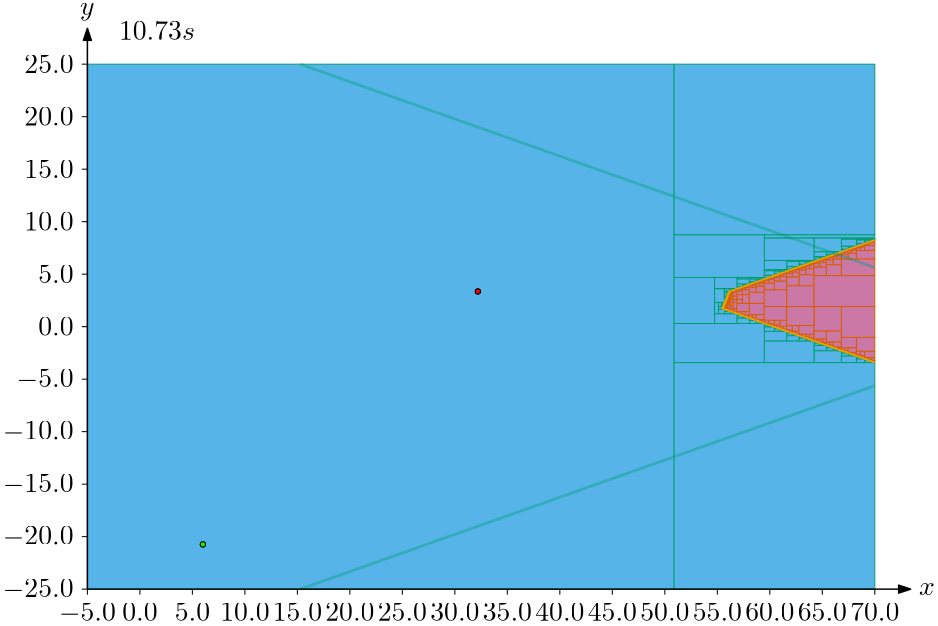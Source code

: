 <?xml version="1.0"?>
<!DOCTYPE ipe SYSTEM "ipe.dtd">
<ipe version="70218">
<ipestyle name="ipegenerator">
<symbol name="arrow/arc(spx)">
<path stroke="sym-stroke" fill="sym-stroke" pen="sym-pen">
0 0 m
-1 0.333 l
-1 -0.333 l
h
</path>
</symbol>
<symbol name="arrow/farc(spx)">
<path stroke="sym-stroke" fill="white" pen="sym-pen">
0 0 m
-1 0.333 l
-1 -0.333 l
h
</path>
</symbol>
<symbol name="arrow/ptarc(spx)">
<path stroke="sym-stroke" fill="sym-stroke" pen="sym-pen">
0 0 m
-1 0.333 l
-0.8 0 l
-1 -0.333 l
h
</path>
</symbol>
<symbol name="arrow/fptarc(spx)">
<path stroke="sym-stroke" fill="white" pen="sym-pen">
0 0 m
-1 0.333 l
-0.8 0 l
-1 -0.333 l
h
</path>
</symbol>
<symbol name="mark/circle(sx)" transformations="translations">
<path fill="sym-stroke">
0.6 0 0 0.6 0 0 e
0.4 0 0 0.4 0 0 e
</path>
</symbol>
<symbol name="mark/disk(sx)" transformations="translations">
<path fill="sym-stroke">
0.6 0 0 0.6 0 0 e
</path>
</symbol>
<symbol name="mark/fdisk(sfx)" transformations="translations">
<group>
<path fill="sym-fill">
0.5 0 0 0.5 0 0 e
</path>
<path fill="sym-stroke" fillrule="eofill">
0.6 0 0 0.6 0 0 e
0.4 0 0 0.4 0 0 e
</path>
</group>
</symbol>
<symbol name="mark/box(sx)" transformations="translations">
<path fill="sym-stroke" fillrule="eofill">
-0.6 -0.6 m
0.6 -0.6 l
0.6 0.6 l
-0.6 0.6 l
h
-0.4 -0.4 m
0.4 -0.4 l
0.4 0.4 l
-0.4 0.4 l
h
</path>
</symbol>
<symbol name="mark/square(sx)" transformations="translations">
<path fill="sym-stroke">
-0.6 -0.6 m
0.6 -0.6 l
0.6 0.6 l
-0.6 0.6 l
h
</path>
</symbol>
<symbol name="mark/fsquare(sfx)" transformations="translations">
<group>
<path fill="sym-fill">
-0.5 -0.5 m
0.5 -0.5 l
0.5 0.5 l
-0.5 0.5 l
h
</path>
<path fill="sym-stroke" fillrule="eofill">
-0.6 -0.6 m
0.6 -0.6 l
0.6 0.6 l
-0.6 0.6 l
h
-0.4 -0.4 m
0.4 -0.4 l
0.4 0.4 l
-0.4 0.4 l
h
</path>
</group>
</symbol>
<symbol name="mark/cross(sx)" transformations="translations">
<group>
<path fill="sym-stroke">
-0.43 -0.57 m
0.57 0.43 l
0.43 0.57 l
-0.57 -0.43 l
h
</path>
<path fill="sym-stroke">
-0.43 0.57 m
0.57 -0.43 l
0.43 -0.57 l
-0.57 0.43 l
h
</path>
</group>
</symbol>
<symbol name="arrow/fnormal(spx)">
<path stroke="sym-stroke" fill="white" pen="sym-pen">
0 0 m
-1 0.333 l
-1 -0.333 l
h
</path>
</symbol>
<symbol name="arrow/pointed(spx)">
<path stroke="sym-stroke" fill="sym-stroke" pen="sym-pen">
0 0 m
-1 0.333 l
-0.8 0 l
-1 -0.333 l
h
</path>
</symbol>
<symbol name="arrow/fpointed(spx)">
<path stroke="sym-stroke" fill="white" pen="sym-pen">
0 0 m
-1 0.333 l
-0.8 0 l
-1 -0.333 l
h
</path>
</symbol>
<symbol name="arrow/linear(spx)">
<path stroke="sym-stroke" pen="sym-pen">
-1 0.333 m
0 0 l
-1 -0.333 l
</path>
</symbol>
<symbol name="arrow/fdouble(spx)">
<path stroke="sym-stroke" fill="white" pen="sym-pen">
0 0 m
-1 0.333 l
-1 -0.333 l
h
-1 0 m
-2 0.333 l
-2 -0.333 l
h
</path>
</symbol>
<symbol name="arrow/double(spx)">
<path stroke="sym-stroke" fill="sym-stroke" pen="sym-pen">
0 0 m
-1 0.333 l
-1 -0.333 l
h
-1 0 m
-2 0.333 l
-2 -0.333 l
h
</path>
</symbol>
<anglesize name="22.5 deg" value="22.5"/>
<anglesize name="30 deg" value="30"/>
<anglesize name="45 deg" value="45"/>
<anglesize name="60 deg" value="60"/>
<anglesize name="90 deg" value="90"/>
<arrowsize name="large" value="10"/>
<arrowsize name="normal" value="4.294"/>
<arrowsize name="small" value="5"/>
<arrowsize name="tiny" value="3"/>
<color name="aliceblue" value="0.941 0.973 1"/>
<color name="antiquewhite" value="0.98 0.922 0.843"/>
<color name="antiquewhite1" value="1 0.937 0.859"/>
<color name="antiquewhite2" value="0.933 0.875 0.8"/>
<color name="antiquewhite3" value="0.804 0.753 0.69"/>
<color name="antiquewhite4" value="0.545 0.514 0.471"/>
<color name="aquamarine" value="0.498 1 0.831"/>
<color name="aquamarine1" value="0.498 1 0.831"/>
<color name="aquamarine2" value="0.463 0.933 0.776"/>
<color name="aquamarine3" value="0.4 0.804 0.667"/>
<color name="aquamarine4" value="0.271 0.545 0.455"/>
<color name="azure" value="0.941 1 1"/>
<color name="azure1" value="0.941 1 1"/>
<color name="azure2" value="0.878 0.933 0.933"/>
<color name="azure3" value="0.757 0.804 0.804"/>
<color name="azure4" value="0.514 0.545 0.545"/>
<color name="beige" value="0.961 0.961 0.863"/>
<color name="bisque" value="1 0.894 0.769"/>
<color name="bisque1" value="1 0.894 0.769"/>
<color name="bisque2" value="0.933 0.835 0.718"/>
<color name="bisque3" value="0.804 0.718 0.62"/>
<color name="bisque4" value="0.545 0.49 0.42"/>
<color name="black" value="0"/>
<color name="blanchedalmond" value="1 0.922 0.804"/>
<color name="blue" value="0 0 1"/>
<color name="blue1" value="0 0 1"/>
<color name="blue2" value="0 0 0.933"/>
<color name="blue3" value="0 0 0.804"/>
<color name="blue4" value="0 0 0.545"/>
<color name="blueviolet" value="0.541 0.169 0.886"/>
<color name="brown" value="0.647 0.165 0.165"/>
<color name="brown1" value="1 0.251 0.251"/>
<color name="brown2" value="0.933 0.231 0.231"/>
<color name="brown3" value="0.804 0.2 0.2"/>
<color name="brown4" value="0.545 0.137 0.137"/>
<color name="burlywood" value="0.871 0.722 0.529"/>
<color name="burlywood1" value="1 0.827 0.608"/>
<color name="burlywood2" value="0.933 0.773 0.569"/>
<color name="burlywood3" value="0.804 0.667 0.49"/>
<color name="burlywood4" value="0.545 0.451 0.333"/>
<color name="cadetblue" value="0.373 0.62 0.627"/>
<color name="cadetblue1" value="0.596 0.961 1"/>
<color name="cadetblue2" value="0.557 0.898 0.933"/>
<color name="cadetblue3" value="0.478 0.773 0.804"/>
<color name="cadetblue4" value="0.325 0.525 0.545"/>
<color name="chartreuse" value="0.498 1 0"/>
<color name="chartreuse1" value="0.498 1 0"/>
<color name="chartreuse2" value="0.463 0.933 0"/>
<color name="chartreuse3" value="0.4 0.804 0"/>
<color name="chartreuse4" value="0.271 0.545 0"/>
<color name="chocolate" value="0.824 0.412 0.118"/>
<color name="chocolate1" value="1 0.498 0.141"/>
<color name="chocolate2" value="0.933 0.463 0.129"/>
<color name="chocolate3" value="0.804 0.4 0.114"/>
<color name="chocolate4" value="0.545 0.271 0.075"/>
<color name="colorBlind1" value="0 0.619 0.451"/>
<color name="colorBlindInFill" value="0.8 0.47 0.655"/>
<color name="colorBlindInStroke" value="0.835 0.369 0"/>
<color name="colorBlindMaybeFill" value="0.941 0.894 0.259"/>
<color name="colorBlindMaybeStroke" value="0.902 0.624 0"/>
<color name="colorBlindOutFill" value="0.337 0.706 0.914"/>
<color name="colorBlindOutStroke" value="0 0.62 0.451"/>
<color name="coral" value="1 0.498 0.314"/>
<color name="coral1" value="1 0.447 0.337"/>
<color name="coral2" value="0.933 0.416 0.314"/>
<color name="coral3" value="0.804 0.357 0.271"/>
<color name="coral4" value="0.545 0.243 0.184"/>
<color name="cornflowerblue" value="0.392 0.584 0.929"/>
<color name="cornsilk" value="1 0.973 0.863"/>
<color name="cornsilk1" value="1 0.973 0.863"/>
<color name="cornsilk2" value="0.933 0.91 0.804"/>
<color name="cornsilk3" value="0.804 0.784 0.694"/>
<color name="cornsilk4" value="0.545 0.533 0.471"/>
<color name="cyan" value="0 1 1"/>
<color name="cyan1" value="0 1 1"/>
<color name="cyan2" value="0 0.933 0.933"/>
<color name="cyan3" value="0 0.804 0.804"/>
<color name="cyan4" value="0 0.545 0.545"/>
<color name="darkblue" value="0 0 0.545"/>
<color name="darkcyan" value="0 0.545 0.545"/>
<color name="darkgoldenrod" value="0.722 0.525 0.043"/>
<color name="darkgoldenrod1" value="1 0.725 0.059"/>
<color name="darkgoldenrod2" value="0.933 0.678 0.055"/>
<color name="darkgoldenrod3" value="0.804 0.584 0.047"/>
<color name="darkgoldenrod4" value="0.545 0.396 0.031"/>
<color name="darkgray" value="0.663"/>
<color name="darkgreen" value="0 0.392 0"/>
<color name="darkgrey" value="0.663"/>
<color name="darkkhaki" value="0.741 0.718 0.42"/>
<color name="darkmagenta" value="0.545 0 0.545"/>
<color name="darkolivegreen" value="0.333 0.42 0.184"/>
<color name="darkolivegreen1" value="0.792 1 0.439"/>
<color name="darkolivegreen2" value="0.737 0.933 0.408"/>
<color name="darkolivegreen3" value="0.635 0.804 0.353"/>
<color name="darkolivegreen4" value="0.431 0.545 0.239"/>
<color name="darkorange" value="1 0.549 0"/>
<color name="darkorange1" value="1 0.498 0"/>
<color name="darkorange2" value="0.933 0.463 0"/>
<color name="darkorange3" value="0.804 0.4 0"/>
<color name="darkorange4" value="0.545 0.271 0"/>
<color name="darkorchid" value="0.6 0.196 0.8"/>
<color name="darkorchid1" value="0.749 0.243 1"/>
<color name="darkorchid2" value="0.698 0.227 0.933"/>
<color name="darkorchid3" value="0.604 0.196 0.804"/>
<color name="darkorchid4" value="0.408 0.133 0.545"/>
<color name="darkred" value="0.545 0 0"/>
<color name="darksalmon" value="0.914 0.588 0.478"/>
<color name="darkseagreen" value="0.561 0.737 0.561"/>
<color name="darkseagreen1" value="0.757 1 0.757"/>
<color name="darkseagreen2" value="0.706 0.933 0.706"/>
<color name="darkseagreen3" value="0.608 0.804 0.608"/>
<color name="darkseagreen4" value="0.412 0.545 0.412"/>
<color name="darkslateblue" value="0.282 0.239 0.545"/>
<color name="darkslategray" value="0.184 0.31 0.31"/>
<color name="darkslategray1" value="0.592 1 1"/>
<color name="darkslategray2" value="0.553 0.933 0.933"/>
<color name="darkslategray3" value="0.475 0.804 0.804"/>
<color name="darkslategray4" value="0.322 0.545 0.545"/>
<color name="darkslategrey" value="0.184 0.31 0.31"/>
<color name="darkturquoise" value="0 0.808 0.82"/>
<color name="darkviolet" value="0.58 0 0.827"/>
<color name="deeppink" value="1 0.078 0.576"/>
<color name="deeppink1" value="1 0.078 0.576"/>
<color name="deeppink2" value="0.933 0.071 0.537"/>
<color name="deeppink3" value="0.804 0.063 0.463"/>
<color name="deeppink4" value="0.545 0.039 0.314"/>
<color name="deepskyblue" value="0 0.749 1"/>
<color name="deepskyblue1" value="0 0.749 1"/>
<color name="deepskyblue2" value="0 0.698 0.933"/>
<color name="deepskyblue3" value="0 0.604 0.804"/>
<color name="deepskyblue4" value="0 0.408 0.545"/>
<color name="dimgray" value="0.412"/>
<color name="dimgrey" value="0.412"/>
<color name="dodgerblue" value="0.118 0.565 1"/>
<color name="dodgerblue1" value="0.118 0.565 1"/>
<color name="dodgerblue2" value="0.11 0.525 0.933"/>
<color name="dodgerblue3" value="0.094 0.455 0.804"/>
<color name="dodgerblue4" value="0.063 0.306 0.545"/>
<color name="firebrick" value="0.698 0.133 0.133"/>
<color name="firebrick1" value="1 0.188 0.188"/>
<color name="firebrick2" value="0.933 0.173 0.173"/>
<color name="firebrick3" value="0.804 0.149 0.149"/>
<color name="firebrick4" value="0.545 0.102 0.102"/>
<color name="floralwhite" value="1 0.98 0.941"/>
<color name="forestgreen" value="0.133 0.545 0.133"/>
<color name="gainsboro" value="0.863"/>
<color name="ghostwhite" value="0.973 0.973 1"/>
<color name="gold" value="1 0.843 0"/>
<color name="gold1" value="1 0.843 0"/>
<color name="gold2" value="0.933 0.788 0"/>
<color name="gold3" value="0.804 0.678 0"/>
<color name="gold4" value="0.545 0.459 0"/>
<color name="goldenrod" value="0.855 0.647 0.125"/>
<color name="goldenrod1" value="1 0.757 0.145"/>
<color name="goldenrod2" value="0.933 0.706 0.133"/>
<color name="goldenrod3" value="0.804 0.608 0.114"/>
<color name="goldenrod4" value="0.545 0.412 0.078"/>
<color name="gray" value="0.745"/>
<color name="gray0" value="0"/>
<color name="gray1" value="0.012"/>
<color name="gray10" value="0.102"/>
<color name="gray100" value="1"/>
<color name="gray11" value="0.11"/>
<color name="gray12" value="0.122"/>
<color name="gray13" value="0.129"/>
<color name="gray14" value="0.141"/>
<color name="gray15" value="0.149"/>
<color name="gray16" value="0.161"/>
<color name="gray17" value="0.169"/>
<color name="gray18" value="0.18"/>
<color name="gray19" value="0.188"/>
<color name="gray2" value="0.02"/>
<color name="gray20" value="0.2"/>
<color name="gray21" value="0.212"/>
<color name="gray22" value="0.22"/>
<color name="gray23" value="0.231"/>
<color name="gray24" value="0.239"/>
<color name="gray25" value="0.251"/>
<color name="gray26" value="0.259"/>
<color name="gray27" value="0.271"/>
<color name="gray28" value="0.278"/>
<color name="gray29" value="0.29"/>
<color name="gray3" value="0.031"/>
<color name="gray30" value="0.302"/>
<color name="gray31" value="0.31"/>
<color name="gray32" value="0.322"/>
<color name="gray33" value="0.329"/>
<color name="gray34" value="0.341"/>
<color name="gray35" value="0.349"/>
<color name="gray36" value="0.361"/>
<color name="gray37" value="0.369"/>
<color name="gray38" value="0.38"/>
<color name="gray39" value="0.388"/>
<color name="gray4" value="0.039"/>
<color name="gray40" value="0.4"/>
<color name="gray41" value="0.412"/>
<color name="gray42" value="0.42"/>
<color name="gray43" value="0.431"/>
<color name="gray44" value="0.439"/>
<color name="gray45" value="0.451"/>
<color name="gray46" value="0.459"/>
<color name="gray47" value="0.471"/>
<color name="gray48" value="0.478"/>
<color name="gray49" value="0.49"/>
<color name="gray5" value="0.051"/>
<color name="gray50" value="0.498"/>
<color name="gray51" value="0.51"/>
<color name="gray52" value="0.522"/>
<color name="gray53" value="0.529"/>
<color name="gray54" value="0.541"/>
<color name="gray55" value="0.549"/>
<color name="gray56" value="0.561"/>
<color name="gray57" value="0.569"/>
<color name="gray58" value="0.58"/>
<color name="gray59" value="0.588"/>
<color name="gray6" value="0.059"/>
<color name="gray60" value="0.6"/>
<color name="gray61" value="0.612"/>
<color name="gray62" value="0.62"/>
<color name="gray63" value="0.631"/>
<color name="gray64" value="0.639"/>
<color name="gray65" value="0.651"/>
<color name="gray66" value="0.659"/>
<color name="gray67" value="0.671"/>
<color name="gray68" value="0.678"/>
<color name="gray69" value="0.69"/>
<color name="gray7" value="0.071"/>
<color name="gray70" value="0.702"/>
<color name="gray71" value="0.71"/>
<color name="gray72" value="0.722"/>
<color name="gray73" value="0.729"/>
<color name="gray74" value="0.741"/>
<color name="gray75" value="0.749"/>
<color name="gray76" value="0.761"/>
<color name="gray77" value="0.769"/>
<color name="gray78" value="0.78"/>
<color name="gray79" value="0.788"/>
<color name="gray8" value="0.078"/>
<color name="gray80" value="0.8"/>
<color name="gray81" value="0.812"/>
<color name="gray82" value="0.82"/>
<color name="gray83" value="0.831"/>
<color name="gray84" value="0.839"/>
<color name="gray85" value="0.851"/>
<color name="gray86" value="0.859"/>
<color name="gray87" value="0.871"/>
<color name="gray88" value="0.878"/>
<color name="gray89" value="0.89"/>
<color name="gray9" value="0.09"/>
<color name="gray90" value="0.898"/>
<color name="gray91" value="0.91"/>
<color name="gray92" value="0.922"/>
<color name="gray93" value="0.929"/>
<color name="gray94" value="0.941"/>
<color name="gray95" value="0.949"/>
<color name="gray96" value="0.961"/>
<color name="gray97" value="0.969"/>
<color name="gray98" value="0.98"/>
<color name="gray99" value="0.988"/>
<color name="green" value="0 1 0"/>
<color name="green1" value="0 1 0"/>
<color name="green2" value="0 0.933 0"/>
<color name="green3" value="0 0.804 0"/>
<color name="green4" value="0 0.545 0"/>
<color name="greenyellow" value="0.678 1 0.184"/>
<color name="grey" value="0.745"/>
<color name="grey0" value="0"/>
<color name="grey1" value="0.012"/>
<color name="grey10" value="0.102"/>
<color name="grey100" value="1"/>
<color name="grey11" value="0.11"/>
<color name="grey12" value="0.122"/>
<color name="grey13" value="0.129"/>
<color name="grey14" value="0.141"/>
<color name="grey15" value="0.149"/>
<color name="grey16" value="0.161"/>
<color name="grey17" value="0.169"/>
<color name="grey18" value="0.18"/>
<color name="grey19" value="0.188"/>
<color name="grey2" value="0.02"/>
<color name="grey20" value="0.2"/>
<color name="grey21" value="0.212"/>
<color name="grey22" value="0.22"/>
<color name="grey23" value="0.231"/>
<color name="grey24" value="0.239"/>
<color name="grey25" value="0.251"/>
<color name="grey26" value="0.259"/>
<color name="grey27" value="0.271"/>
<color name="grey28" value="0.278"/>
<color name="grey29" value="0.29"/>
<color name="grey3" value="0.031"/>
<color name="grey30" value="0.302"/>
<color name="grey31" value="0.31"/>
<color name="grey32" value="0.322"/>
<color name="grey33" value="0.329"/>
<color name="grey34" value="0.341"/>
<color name="grey35" value="0.349"/>
<color name="grey36" value="0.361"/>
<color name="grey37" value="0.369"/>
<color name="grey38" value="0.38"/>
<color name="grey39" value="0.388"/>
<color name="grey4" value="0.039"/>
<color name="grey40" value="0.4"/>
<color name="grey41" value="0.412"/>
<color name="grey42" value="0.42"/>
<color name="grey43" value="0.431"/>
<color name="grey44" value="0.439"/>
<color name="grey45" value="0.451"/>
<color name="grey46" value="0.459"/>
<color name="grey47" value="0.471"/>
<color name="grey48" value="0.478"/>
<color name="grey49" value="0.49"/>
<color name="grey5" value="0.051"/>
<color name="grey50" value="0.498"/>
<color name="grey51" value="0.51"/>
<color name="grey52" value="0.522"/>
<color name="grey53" value="0.529"/>
<color name="grey54" value="0.541"/>
<color name="grey55" value="0.549"/>
<color name="grey56" value="0.561"/>
<color name="grey57" value="0.569"/>
<color name="grey58" value="0.58"/>
<color name="grey59" value="0.588"/>
<color name="grey6" value="0.059"/>
<color name="grey60" value="0.6"/>
<color name="grey61" value="0.612"/>
<color name="grey62" value="0.62"/>
<color name="grey63" value="0.631"/>
<color name="grey64" value="0.639"/>
<color name="grey65" value="0.651"/>
<color name="grey66" value="0.659"/>
<color name="grey67" value="0.671"/>
<color name="grey68" value="0.678"/>
<color name="grey69" value="0.69"/>
<color name="grey7" value="0.071"/>
<color name="grey70" value="0.702"/>
<color name="grey71" value="0.71"/>
<color name="grey72" value="0.722"/>
<color name="grey73" value="0.729"/>
<color name="grey74" value="0.741"/>
<color name="grey75" value="0.749"/>
<color name="grey76" value="0.761"/>
<color name="grey77" value="0.769"/>
<color name="grey78" value="0.78"/>
<color name="grey79" value="0.788"/>
<color name="grey8" value="0.078"/>
<color name="grey80" value="0.8"/>
<color name="grey81" value="0.812"/>
<color name="grey82" value="0.82"/>
<color name="grey83" value="0.831"/>
<color name="grey84" value="0.839"/>
<color name="grey85" value="0.851"/>
<color name="grey86" value="0.859"/>
<color name="grey87" value="0.871"/>
<color name="grey88" value="0.878"/>
<color name="grey89" value="0.89"/>
<color name="grey9" value="0.09"/>
<color name="grey90" value="0.898"/>
<color name="grey91" value="0.91"/>
<color name="grey92" value="0.922"/>
<color name="grey93" value="0.929"/>
<color name="grey94" value="0.941"/>
<color name="grey95" value="0.949"/>
<color name="grey96" value="0.961"/>
<color name="grey97" value="0.969"/>
<color name="grey98" value="0.98"/>
<color name="grey99" value="0.988"/>
<color name="honeydew" value="0.941 1 0.941"/>
<color name="honeydew1" value="0.941 1 0.941"/>
<color name="honeydew2" value="0.878 0.933 0.878"/>
<color name="honeydew3" value="0.757 0.804 0.757"/>
<color name="honeydew4" value="0.514 0.545 0.514"/>
<color name="hotpink" value="1 0.412 0.706"/>
<color name="hotpink1" value="1 0.431 0.706"/>
<color name="hotpink2" value="0.933 0.416 0.655"/>
<color name="hotpink3" value="0.804 0.376 0.565"/>
<color name="hotpink4" value="0.545 0.227 0.384"/>
<color name="indianred" value="0.804 0.361 0.361"/>
<color name="indianred1" value="1 0.416 0.416"/>
<color name="indianred2" value="0.933 0.388 0.388"/>
<color name="indianred3" value="0.804 0.333 0.333"/>
<color name="indianred4" value="0.545 0.227 0.227"/>
<color name="ivory" value="1 1 0.941"/>
<color name="ivory1" value="1 1 0.941"/>
<color name="ivory2" value="0.933 0.933 0.878"/>
<color name="ivory3" value="0.804 0.804 0.757"/>
<color name="ivory4" value="0.545 0.545 0.514"/>
<color name="khaki" value="0.941 0.902 0.549"/>
<color name="khaki1" value="1 0.965 0.561"/>
<color name="khaki2" value="0.933 0.902 0.522"/>
<color name="khaki3" value="0.804 0.776 0.451"/>
<color name="khaki4" value="0.545 0.525 0.306"/>
<color name="lavender" value="0.902 0.902 0.98"/>
<color name="lavenderblush" value="1 0.941 0.961"/>
<color name="lavenderblush1" value="1 0.941 0.961"/>
<color name="lavenderblush2" value="0.933 0.878 0.898"/>
<color name="lavenderblush3" value="0.804 0.757 0.773"/>
<color name="lavenderblush4" value="0.545 0.514 0.525"/>
<color name="lawngreen" value="0.486 0.988 0"/>
<color name="lemonchiffon" value="1 0.98 0.804"/>
<color name="lemonchiffon1" value="1 0.98 0.804"/>
<color name="lemonchiffon2" value="0.933 0.914 0.749"/>
<color name="lemonchiffon3" value="0.804 0.788 0.647"/>
<color name="lemonchiffon4" value="0.545 0.537 0.439"/>
<color name="lightblue" value="0.678 0.847 0.902"/>
<color name="lightblue1" value="0.749 0.937 1"/>
<color name="lightblue2" value="0.698 0.875 0.933"/>
<color name="lightblue3" value="0.604 0.753 0.804"/>
<color name="lightblue4" value="0.408 0.514 0.545"/>
<color name="lightcoral" value="0.941 0.502 0.502"/>
<color name="lightcyan" value="0.878 1 1"/>
<color name="lightcyan1" value="0.878 1 1"/>
<color name="lightcyan2" value="0.82 0.933 0.933"/>
<color name="lightcyan3" value="0.706 0.804 0.804"/>
<color name="lightcyan4" value="0.478 0.545 0.545"/>
<color name="lightgoldenrod" value="0.933 0.867 0.51"/>
<color name="lightgoldenrod1" value="1 0.925 0.545"/>
<color name="lightgoldenrod2" value="0.933 0.863 0.51"/>
<color name="lightgoldenrod3" value="0.804 0.745 0.439"/>
<color name="lightgoldenrod4" value="0.545 0.506 0.298"/>
<color name="lightgoldenrodyellow" value="0.98 0.98 0.824"/>
<color name="lightgray" value="0.827"/>
<color name="lightgreen" value="0.565 0.933 0.565"/>
<color name="lightgrey" value="0.827"/>
<color name="lightpink" value="1 0.714 0.757"/>
<color name="lightpink1" value="1 0.682 0.725"/>
<color name="lightpink2" value="0.933 0.635 0.678"/>
<color name="lightpink3" value="0.804 0.549 0.584"/>
<color name="lightpink4" value="0.545 0.373 0.396"/>
<color name="lightsalmon" value="1 0.627 0.478"/>
<color name="lightsalmon1" value="1 0.627 0.478"/>
<color name="lightsalmon2" value="0.933 0.584 0.447"/>
<color name="lightsalmon3" value="0.804 0.506 0.384"/>
<color name="lightsalmon4" value="0.545 0.341 0.259"/>
<color name="lightseagreen" value="0.125 0.698 0.667"/>
<color name="lightskyblue" value="0.529 0.808 0.98"/>
<color name="lightskyblue1" value="0.69 0.886 1"/>
<color name="lightskyblue2" value="0.643 0.827 0.933"/>
<color name="lightskyblue3" value="0.553 0.714 0.804"/>
<color name="lightskyblue4" value="0.376 0.482 0.545"/>
<color name="lightslateblue" value="0.518 0.439 1"/>
<color name="lightslategray" value="0.467 0.533 0.6"/>
<color name="lightslategrey" value="0.467 0.533 0.6"/>
<color name="lightsteelblue" value="0.69 0.769 0.871"/>
<color name="lightsteelblue1" value="0.792 0.882 1"/>
<color name="lightsteelblue2" value="0.737 0.824 0.933"/>
<color name="lightsteelblue3" value="0.635 0.71 0.804"/>
<color name="lightsteelblue4" value="0.431 0.482 0.545"/>
<color name="lightyellow" value="1 1 0.878"/>
<color name="lightyellow1" value="1 1 0.878"/>
<color name="lightyellow2" value="0.933 0.933 0.82"/>
<color name="lightyellow3" value="0.804 0.804 0.706"/>
<color name="lightyellow4" value="0.545 0.545 0.478"/>
<color name="limegreen" value="0.196 0.804 0.196"/>
<color name="linen" value="0.98 0.941 0.902"/>
<color name="magenta" value="1 0 1"/>
<color name="magenta1" value="1 0 1"/>
<color name="magenta2" value="0.933 0 0.933"/>
<color name="magenta3" value="0.804 0 0.804"/>
<color name="magenta4" value="0.545 0 0.545"/>
<color name="maroon" value="0.69 0.188 0.376"/>
<color name="maroon1" value="1 0.204 0.702"/>
<color name="maroon2" value="0.933 0.188 0.655"/>
<color name="maroon3" value="0.804 0.161 0.565"/>
<color name="maroon4" value="0.545 0.11 0.384"/>
<color name="mediumaquamarine" value="0.4 0.804 0.667"/>
<color name="mediumblue" value="0 0 0.804"/>
<color name="mediumorchid" value="0.729 0.333 0.827"/>
<color name="mediumorchid1" value="0.878 0.4 1"/>
<color name="mediumorchid2" value="0.82 0.373 0.933"/>
<color name="mediumorchid3" value="0.706 0.322 0.804"/>
<color name="mediumorchid4" value="0.478 0.216 0.545"/>
<color name="mediumpurple" value="0.576 0.439 0.859"/>
<color name="mediumpurple1" value="0.671 0.51 1"/>
<color name="mediumpurple2" value="0.624 0.475 0.933"/>
<color name="mediumpurple3" value="0.537 0.408 0.804"/>
<color name="mediumpurple4" value="0.365 0.278 0.545"/>
<color name="mediumseagreen" value="0.235 0.702 0.443"/>
<color name="mediumslateblue" value="0.482 0.408 0.933"/>
<color name="mediumspringgreen" value="0 0.98 0.604"/>
<color name="mediumturquoise" value="0.282 0.82 0.8"/>
<color name="mediumvioletred" value="0.78 0.082 0.522"/>
<color name="midnightblue" value="0.098 0.098 0.439"/>
<color name="mintcream" value="0.961 1 0.98"/>
<color name="mistyrose" value="1 0.894 0.882"/>
<color name="mistyrose1" value="1 0.894 0.882"/>
<color name="mistyrose2" value="0.933 0.835 0.824"/>
<color name="mistyrose3" value="0.804 0.718 0.71"/>
<color name="mistyrose4" value="0.545 0.49 0.482"/>
<color name="moccasin" value="1 0.894 0.71"/>
<color name="navajowhite" value="1 0.871 0.678"/>
<color name="navajowhite1" value="1 0.871 0.678"/>
<color name="navajowhite2" value="0.933 0.812 0.631"/>
<color name="navajowhite3" value="0.804 0.702 0.545"/>
<color name="navajowhite4" value="0.545 0.475 0.369"/>
<color name="navy" value="0 0 0.502"/>
<color name="navyblue" value="0 0 0.502"/>
<color name="oldlace" value="0.992 0.961 0.902"/>
<color name="olivedrab" value="0.42 0.557 0.137"/>
<color name="olivedrab1" value="0.753 1 0.243"/>
<color name="olivedrab2" value="0.702 0.933 0.227"/>
<color name="olivedrab3" value="0.604 0.804 0.196"/>
<color name="olivedrab4" value="0.412 0.545 0.133"/>
<color name="orange" value="1 0.647 0"/>
<color name="orange1" value="1 0.647 0"/>
<color name="orange2" value="0.933 0.604 0"/>
<color name="orange3" value="0.804 0.522 0"/>
<color name="orange4" value="0.545 0.353 0"/>
<color name="orangered" value="1 0.271 0"/>
<color name="orangered1" value="1 0.271 0"/>
<color name="orangered2" value="0.933 0.251 0"/>
<color name="orangered3" value="0.804 0.216 0"/>
<color name="orangered4" value="0.545 0.145 0"/>
<color name="orchid" value="0.855 0.439 0.839"/>
<color name="orchid1" value="1 0.514 0.98"/>
<color name="orchid2" value="0.933 0.478 0.914"/>
<color name="orchid3" value="0.804 0.412 0.788"/>
<color name="orchid4" value="0.545 0.278 0.537"/>
<color name="palegoldenrod" value="0.933 0.91 0.667"/>
<color name="palegreen" value="0.596 0.984 0.596"/>
<color name="palegreen1" value="0.604 1 0.604"/>
<color name="palegreen2" value="0.565 0.933 0.565"/>
<color name="palegreen3" value="0.486 0.804 0.486"/>
<color name="palegreen4" value="0.329 0.545 0.329"/>
<color name="paleturquoise" value="0.686 0.933 0.933"/>
<color name="paleturquoise1" value="0.733 1 1"/>
<color name="paleturquoise2" value="0.682 0.933 0.933"/>
<color name="paleturquoise3" value="0.588 0.804 0.804"/>
<color name="paleturquoise4" value="0.4 0.545 0.545"/>
<color name="palevioletred" value="0.859 0.439 0.576"/>
<color name="palevioletred1" value="1 0.51 0.671"/>
<color name="palevioletred2" value="0.933 0.475 0.624"/>
<color name="palevioletred3" value="0.804 0.408 0.537"/>
<color name="palevioletred4" value="0.545 0.278 0.365"/>
<color name="papayawhip" value="1 0.937 0.835"/>
<color name="peachpuff" value="1 0.855 0.725"/>
<color name="peachpuff1" value="1 0.855 0.725"/>
<color name="peachpuff2" value="0.933 0.796 0.678"/>
<color name="peachpuff3" value="0.804 0.686 0.584"/>
<color name="peachpuff4" value="0.545 0.467 0.396"/>
<color name="peru" value="0.804 0.522 0.247"/>
<color name="pink" value="1 0.753 0.796"/>
<color name="pink1" value="1 0.71 0.773"/>
<color name="pink2" value="0.933 0.663 0.722"/>
<color name="pink3" value="0.804 0.569 0.62"/>
<color name="pink4" value="0.545 0.388 0.424"/>
<color name="plum" value="0.867 0.627 0.867"/>
<color name="plum1" value="1 0.733 1"/>
<color name="plum2" value="0.933 0.682 0.933"/>
<color name="plum3" value="0.804 0.588 0.804"/>
<color name="plum4" value="0.545 0.4 0.545"/>
<color name="powderblue" value="0.69 0.878 0.902"/>
<color name="purple" value="0.627 0.125 0.941"/>
<color name="purple1" value="0.608 0.188 1"/>
<color name="purple2" value="0.569 0.173 0.933"/>
<color name="purple3" value="0.49 0.149 0.804"/>
<color name="purple4" value="0.333 0.102 0.545"/>
<color name="red" value="1 0 0"/>
<color name="red1" value="1 0 0"/>
<color name="red2" value="0.933 0 0"/>
<color name="red3" value="0.804 0 0"/>
<color name="red4" value="0.545 0 0"/>
<color name="rosybrown" value="0.737 0.561 0.561"/>
<color name="rosybrown1" value="1 0.757 0.757"/>
<color name="rosybrown2" value="0.933 0.706 0.706"/>
<color name="rosybrown3" value="0.804 0.608 0.608"/>
<color name="rosybrown4" value="0.545 0.412 0.412"/>
<color name="royalblue" value="0.255 0.412 0.882"/>
<color name="royalblue1" value="0.282 0.463 1"/>
<color name="royalblue2" value="0.263 0.431 0.933"/>
<color name="royalblue3" value="0.227 0.373 0.804"/>
<color name="royalblue4" value="0.153 0.251 0.545"/>
<color name="saddlebrown" value="0.545 0.271 0.075"/>
<color name="salmon" value="0.98 0.502 0.447"/>
<color name="salmon1" value="1 0.549 0.412"/>
<color name="salmon2" value="0.933 0.51 0.384"/>
<color name="salmon3" value="0.804 0.439 0.329"/>
<color name="salmon4" value="0.545 0.298 0.224"/>
<color name="sandybrown" value="0.957 0.643 0.376"/>
<color name="seagreen" value="0.18 0.545 0.341"/>
<color name="seagreen1" value="0.329 1 0.624"/>
<color name="seagreen2" value="0.306 0.933 0.58"/>
<color name="seagreen3" value="0.263 0.804 0.502"/>
<color name="seagreen4" value="0.18 0.545 0.341"/>
<color name="seashell" value="1 0.961 0.933"/>
<color name="seashell1" value="1 0.961 0.933"/>
<color name="seashell2" value="0.933 0.898 0.871"/>
<color name="seashell3" value="0.804 0.773 0.749"/>
<color name="seashell4" value="0.545 0.525 0.51"/>
<color name="sienna" value="0.627 0.322 0.176"/>
<color name="sienna1" value="1 0.51 0.278"/>
<color name="sienna2" value="0.933 0.475 0.259"/>
<color name="sienna3" value="0.804 0.408 0.224"/>
<color name="sienna4" value="0.545 0.278 0.149"/>
<color name="skyblue" value="0.529 0.808 0.922"/>
<color name="skyblue1" value="0.529 0.808 1"/>
<color name="skyblue2" value="0.494 0.753 0.933"/>
<color name="skyblue3" value="0.424 0.651 0.804"/>
<color name="skyblue4" value="0.29 0.439 0.545"/>
<color name="slateblue" value="0.416 0.353 0.804"/>
<color name="slateblue1" value="0.514 0.435 1"/>
<color name="slateblue2" value="0.478 0.404 0.933"/>
<color name="slateblue3" value="0.412 0.349 0.804"/>
<color name="slateblue4" value="0.278 0.235 0.545"/>
<color name="slategray" value="0.439 0.502 0.565"/>
<color name="slategray1" value="0.776 0.886 1"/>
<color name="slategray2" value="0.725 0.827 0.933"/>
<color name="slategray3" value="0.624 0.714 0.804"/>
<color name="slategray4" value="0.424 0.482 0.545"/>
<color name="slategrey" value="0.439 0.502 0.565"/>
<color name="snow" value="1 0.98 0.98"/>
<color name="snow1" value="1 0.98 0.98"/>
<color name="snow2" value="0.933 0.914 0.914"/>
<color name="snow3" value="0.804 0.788 0.788"/>
<color name="snow4" value="0.545 0.537 0.537"/>
<color name="springgreen" value="0 1 0.498"/>
<color name="springgreen1" value="0 1 0.498"/>
<color name="springgreen2" value="0 0.933 0.463"/>
<color name="springgreen3" value="0 0.804 0.4"/>
<color name="springgreen4" value="0 0.545 0.271"/>
<color name="steelblue" value="0.275 0.51 0.706"/>
<color name="steelblue1" value="0.388 0.722 1"/>
<color name="steelblue2" value="0.361 0.675 0.933"/>
<color name="steelblue3" value="0.31 0.58 0.804"/>
<color name="steelblue4" value="0.212 0.392 0.545"/>
<color name="tan" value="0.824 0.706 0.549"/>
<color name="tan1" value="1 0.647 0.31"/>
<color name="tan2" value="0.933 0.604 0.286"/>
<color name="tan3" value="0.804 0.522 0.247"/>
<color name="tan4" value="0.545 0.353 0.169"/>
<color name="thistle" value="0.847 0.749 0.847"/>
<color name="thistle1" value="1 0.882 1"/>
<color name="thistle2" value="0.933 0.824 0.933"/>
<color name="thistle3" value="0.804 0.71 0.804"/>
<color name="thistle4" value="0.545 0.482 0.545"/>
<color name="tomato" value="1 0.388 0.278"/>
<color name="tomato1" value="1 0.388 0.278"/>
<color name="tomato2" value="0.933 0.361 0.259"/>
<color name="tomato3" value="0.804 0.31 0.224"/>
<color name="tomato4" value="0.545 0.212 0.149"/>
<color name="turquoise" value="0.251 0.878 0.816"/>
<color name="turquoise1" value="0 0.961 1"/>
<color name="turquoise2" value="0 0.898 0.933"/>
<color name="turquoise3" value="0 0.773 0.804"/>
<color name="turquoise4" value="0 0.525 0.545"/>
<color name="violet" value="0.933 0.51 0.933"/>
<color name="violetred" value="0.816 0.125 0.565"/>
<color name="violetred1" value="1 0.243 0.588"/>
<color name="violetred2" value="0.933 0.227 0.549"/>
<color name="violetred3" value="0.804 0.196 0.471"/>
<color name="violetred4" value="0.545 0.133 0.322"/>
<color name="wheat" value="0.961 0.871 0.702"/>
<color name="wheat1" value="1 0.906 0.729"/>
<color name="wheat2" value="0.933 0.847 0.682"/>
<color name="wheat3" value="0.804 0.729 0.588"/>
<color name="wheat4" value="0.545 0.494 0.4"/>
<color name="white" value="1"/>
<color name="whitesmoke" value="0.961"/>
<color name="yellow" value="1 1 0"/>
<color name="yellow1" value="1 1 0"/>
<color name="yellow2" value="0.933 0.933 0"/>
<color name="yellow3" value="0.804 0.804 0"/>
<color name="yellow4" value="0.545 0.545 0"/>
<color name="yellowgreen" value="0.604 0.804 0.196"/>
<dashstyle name="dash dot dotted" value="[4 2 1 2 1 2] 0"/>
<dashstyle name="dash dotted" value="[4 2 1 2] 0"/>
<dashstyle name="dashed" value="[4] 0"/>
<dashstyle name="dotted" value="[1 3] 0"/>
<gridsize name="10 pts (~3.5 mm)" value="10"/>
<gridsize name="14 pts (~5 mm)" value="14"/>
<gridsize name="16 pts (~6 mm)" value="16"/>
<gridsize name="20 pts (~7 mm)" value="20"/>
<gridsize name="28 pts (~10 mm)" value="28"/>
<gridsize name="32 pts (~12 mm)" value="32"/>
<gridsize name="4 pts" value="4"/>
<gridsize name="56 pts (~20 mm)" value="56"/>
<gridsize name="8 pts (~3 mm)" value="8"/>
<opacity name="10%" value="0.1"/>
<opacity name="15%" value="0.15"/>
<opacity name="20%" value="0.2"/>
<opacity name="25%" value="0.25"/>
<opacity name="30%" value="0.3"/>
<opacity name="35%" value="0.35"/>
<opacity name="40%" value="0.4"/>
<opacity name="45%" value="0.45"/>
<opacity name="5%" value="0.05"/>
<opacity name="50%" value="0.5"/>
<opacity name="55%" value="0.55"/>
<opacity name="60%" value="0.6"/>
<opacity name="65%" value="0.65"/>
<opacity name="70%" value="0.7"/>
<opacity name="75%" value="0.75"/>
<opacity name="80%" value="0.8"/>
<opacity name="85%" value="0.85"/>
<opacity name="90%" value="0.9"/>
<opacity name="95%" value="0.95"/>
<pen name="axis" value="0.549"/>
<pen name="axis_segment" value="0.366"/>
<pen name="fat" value="1.2"/>
<pen name="heavier" value="0.8"/>
<pen name="normal" value="0.366"/>
<pen name="ultrafat" value="2"/>
<symbolsize name="large" value="5"/>
<symbolsize name="small" value="2"/>
<symbolsize name="tiny" value="1.1"/>
<textsize name="Huge" value="\Huge"/>
<textsize name="LARGE" value="\LARGE"/>
<textsize name="Large" value="\Large"/>
<textsize name="footnote" value="\footnotesize"/>
<textsize name="huge" value="\huge"/>
<textsize name="large" value="\large"/>
<textsize name="normal" value="\normalsize"/>
<textsize name="small" value="\small"/>
<textsize name="tiny" value="\tiny"/>
<textstyle name="center" begin="\begin{center}" end="\end{center}"/>
<textstyle name="item" begin="\begin{itemize}\item{}" end="\end{itemize}"/>
<textstyle name="itemize" begin="\begin{itemize}" end="\end{itemize}"/>
<preamble>
	\usepackage{amsfonts}
	\usepackage{amsmath}
	\usepackage{amssymb}
	\usepackage{mathrsfs}
</preamble>
<layout paper="365.877 243.918" origin="0 0" frame="365.877 243.918"/>
<tiling name="falling" angle="-60" step="4" width="1"/>
<tiling name="rising" angle="30" step="4" width="1"/>
</ipestyle>
<page>
<layer name="axis"/>
<layer name="data"/>
<layer name="outer"/>
<layer name="inner"/>
<layer name="uncertain"/>
<layer name="penumbra"/>
<layer name="sensors"/>
<layer name="boats"/>
<layer name="wakes"/>
<view layers="axis data outer inner uncertain sensors boats wakes"/>
<path layer="inner" stroke="0.835 0.369 0" fill="0.8 0.47 0.655">
310.754 152.869 m
310.937 152.869 l
310.937 153.017 l
310.754 153.017 l
h
</path>
<path stroke="0.835 0.369 0" fill="0.8 0.47 0.655">
310.604 152.869 m
310.754 152.869 l
310.754 152.987 l
310.604 152.987 l
h
</path>
<path stroke="0.835 0.369 0" fill="0.8 0.47 0.655">
310.454 152.869 m
310.604 152.869 l
310.604 152.963 l
310.454 152.963 l
h
</path>
<path stroke="0.835 0.369 0" fill="0.8 0.47 0.655">
310.181 152.77 m
310.331 152.77 l
310.331 152.865 l
310.181 152.865 l
h
</path>
<path stroke="0.835 0.369 0" fill="0.8 0.47 0.655">
309.686 152.592 m
309.836 152.592 l
309.836 152.688 l
309.686 152.688 l
h
</path>
<path stroke="0.835 0.369 0" fill="0.8 0.47 0.655">
308.785 152.271 m
308.935 152.271 l
308.935 152.368 l
308.785 152.368 l
h
</path>
<path stroke="0.835 0.369 0" fill="0.8 0.47 0.655">
307.146 151.691 m
307.296 151.691 l
307.296 151.788 l
307.146 151.788 l
h
</path>
<path stroke="0.835 0.369 0" fill="0.8 0.47 0.655">
304.168 150.638 m
304.318 150.638 l
304.318 150.734 l
304.168 150.734 l
h
</path>
<path stroke="0.835 0.369 0" fill="0.8 0.47 0.655">
298.752 148.703 m
298.902 148.703 l
298.902 148.807 l
298.752 148.807 l
h
</path>
<path stroke="0.835 0.369 0" fill="0.8 0.47 0.655">
288.904 145.219 m
289.054 145.219 l
289.054 145.321 l
288.904 145.321 l
h
</path>
<path stroke="0.835 0.369 0" fill="0.8 0.47 0.655">
271 138.867 m
271.15 138.867 l
271.15 138.975 l
271 138.975 l
h
</path>
<path stroke="0.835 0.369 0" fill="0.8 0.47 0.655">
310.059 152.594 m
310.331 152.594 l
310.331 152.77 l
310.059 152.77 l
h
</path>
<path stroke="0.835 0.369 0" fill="0.8 0.47 0.655">
309.836 152.594 m
310.059 152.594 l
310.059 152.726 l
309.836 152.726 l
h
</path>
<path stroke="0.835 0.369 0" fill="0.8 0.47 0.655">
309.563 152.414 m
309.836 152.414 l
309.836 152.592 l
309.563 152.592 l
h
</path>
<path stroke="0.835 0.369 0" fill="0.8 0.47 0.655">
309.34 152.414 m
309.563 152.414 l
309.563 152.548 l
309.34 152.548 l
h
</path>
<path stroke="0.835 0.369 0" fill="0.8 0.47 0.655">
309.117 152.333 m
309.34 152.333 l
309.34 152.468 l
309.117 152.468 l
h
</path>
<path stroke="0.835 0.369 0" fill="0.8 0.47 0.655">
308.935 152.333 m
309.117 152.333 l
309.117 152.431 l
308.935 152.431 l
h
</path>
<path stroke="0.835 0.369 0" fill="0.8 0.47 0.655">
308.662 152.091 m
308.935 152.091 l
308.935 152.271 l
308.662 152.271 l
h
</path>
<path stroke="0.835 0.369 0" fill="0.8 0.47 0.655">
308.439 152.091 m
308.662 152.091 l
308.662 152.226 l
308.439 152.226 l
h
</path>
<path stroke="0.835 0.369 0" fill="0.8 0.47 0.655">
308.216 152.01 m
308.439 152.01 l
308.439 152.146 l
308.216 152.146 l
h
</path>
<path stroke="0.835 0.369 0" fill="0.8 0.47 0.655">
308.034 152.01 m
308.216 152.01 l
308.216 152.11 l
308.034 152.11 l
h
</path>
<path stroke="0.835 0.369 0" fill="0.8 0.47 0.655">
307.811 151.864 m
308.034 151.864 l
308.034 152.002 l
307.811 152.002 l
h
</path>
<path stroke="0.835 0.369 0" fill="0.8 0.47 0.655">
307.628 151.864 m
307.811 151.864 l
307.811 151.965 l
307.628 151.965 l
h
</path>
<path stroke="0.835 0.369 0" fill="0.8 0.47 0.655">
307.446 151.798 m
307.628 151.798 l
307.628 151.9 l
307.446 151.9 l
h
</path>
<path stroke="0.835 0.369 0" fill="0.8 0.47 0.655">
307.024 151.511 m
307.296 151.511 l
307.296 151.691 l
307.024 151.691 l
h
</path>
<path stroke="0.835 0.369 0" fill="0.8 0.47 0.655">
306.801 151.511 m
307.024 151.511 l
307.024 151.646 l
306.801 151.646 l
h
</path>
<path stroke="0.835 0.369 0" fill="0.8 0.47 0.655">
306.578 151.43 m
306.801 151.43 l
306.801 151.566 l
306.578 151.566 l
h
</path>
<path stroke="0.835 0.369 0" fill="0.8 0.47 0.655">
306.395 151.43 m
306.578 151.43 l
306.578 151.53 l
306.395 151.53 l
h
</path>
<path stroke="0.835 0.369 0" fill="0.8 0.47 0.655">
306.172 151.284 m
306.395 151.284 l
306.395 151.422 l
306.172 151.422 l
h
</path>
<path stroke="0.835 0.369 0" fill="0.8 0.47 0.655">
305.99 151.284 m
306.172 151.284 l
306.172 151.385 l
305.99 151.385 l
h
</path>
<path stroke="0.835 0.369 0" fill="0.8 0.47 0.655">
305.807 151.218 m
305.99 151.218 l
305.99 151.32 l
305.807 151.32 l
h
</path>
<path stroke="0.835 0.369 0" fill="0.8 0.47 0.655">
305.435 151.021 m
305.658 151.021 l
305.658 151.159 l
305.435 151.159 l
h
</path>
<path stroke="0.835 0.369 0" fill="0.8 0.47 0.655">
305.252 151.021 m
305.435 151.021 l
305.435 151.123 l
305.252 151.123 l
h
</path>
<path stroke="0.835 0.369 0" fill="0.8 0.47 0.655">
305.07 150.955 m
305.252 150.955 l
305.252 151.058 l
305.07 151.058 l
h
</path>
<path stroke="0.835 0.369 0" fill="0.8 0.47 0.655">
304.738 150.836 m
304.921 150.836 l
304.921 150.939 l
304.738 150.939 l
h
</path>
<path stroke="0.835 0.369 0" fill="0.8 0.47 0.655">
304.045 150.46 m
304.318 150.46 l
304.318 150.638 l
304.045 150.638 l
h
</path>
<path stroke="0.835 0.369 0" fill="0.8 0.47 0.655">
303.822 150.46 m
304.045 150.46 l
304.045 150.593 l
303.822 150.593 l
h
</path>
<path stroke="0.835 0.369 0" fill="0.8 0.47 0.655">
303.599 150.379 m
303.822 150.379 l
303.822 150.513 l
303.599 150.513 l
h
</path>
<path stroke="0.835 0.369 0" fill="0.8 0.47 0.655">
303.416 150.379 m
303.599 150.379 l
303.599 150.477 l
303.416 150.477 l
h
</path>
<path stroke="0.835 0.369 0" fill="0.8 0.47 0.655">
303.193 150.233 m
303.416 150.233 l
303.416 150.369 l
303.193 150.369 l
h
</path>
<path stroke="0.835 0.369 0" fill="0.8 0.47 0.655">
303.011 150.233 m
303.193 150.233 l
303.193 150.332 l
303.011 150.332 l
h
</path>
<path stroke="0.835 0.369 0" fill="0.8 0.47 0.655">
302.828 150.167 m
303.011 150.167 l
303.011 150.267 l
302.828 150.267 l
h
</path>
<path stroke="0.835 0.369 0" fill="0.8 0.47 0.655">
302.456 149.97 m
302.679 149.97 l
302.679 150.107 l
302.456 150.107 l
h
</path>
<path stroke="0.835 0.369 0" fill="0.8 0.47 0.655">
302.274 149.97 m
302.456 149.97 l
302.456 150.07 l
302.274 150.07 l
h
</path>
<path stroke="0.835 0.369 0" fill="0.8 0.47 0.655">
302.091 149.904 m
302.274 149.904 l
302.274 150.005 l
302.091 150.005 l
h
</path>
<path stroke="0.835 0.369 0" fill="0.8 0.47 0.655">
301.759 149.785 m
301.942 149.785 l
301.942 149.886 l
301.759 149.886 l
h
</path>
<path stroke="0.835 0.369 0" fill="0.8 0.47 0.655">
301.116 149.494 m
301.339 149.494 l
301.339 149.631 l
301.116 149.631 l
h
</path>
<path stroke="0.835 0.369 0" fill="0.8 0.47 0.655">
300.933 149.494 m
301.116 149.494 l
301.116 149.595 l
300.933 149.595 l
h
</path>
<path stroke="0.835 0.369 0" fill="0.8 0.47 0.655">
300.751 149.428 m
300.933 149.428 l
300.933 149.529 l
300.751 149.529 l
h
</path>
<path stroke="0.835 0.369 0" fill="0.8 0.47 0.655">
300.419 149.309 m
300.601 149.309 l
300.601 149.411 l
300.419 149.411 l
h
</path>
<path stroke="0.835 0.369 0" fill="0.8 0.47 0.655">
299.816 149.093 m
299.998 149.093 l
299.998 149.196 l
299.816 149.196 l
h
</path>
<path stroke="0.835 0.369 0" fill="0.8 0.47 0.655">
298.629 148.511 m
298.902 148.511 l
298.902 148.703 l
298.629 148.703 l
h
</path>
<path stroke="0.835 0.369 0" fill="0.8 0.47 0.655">
298.406 148.511 m
298.629 148.511 l
298.629 148.659 l
298.406 148.659 l
h
</path>
<path stroke="0.835 0.369 0" fill="0.8 0.47 0.655">
298.183 148.431 m
298.406 148.431 l
298.406 148.58 l
298.183 148.58 l
h
</path>
<path stroke="0.835 0.369 0" fill="0.8 0.47 0.655">
298 148.431 m
298.183 148.431 l
298.183 148.543 l
298 148.543 l
h
</path>
<path stroke="0.835 0.369 0" fill="0.8 0.47 0.655">
297.777 148.291 m
298 148.291 l
298 148.437 l
297.777 148.437 l
h
</path>
<path stroke="0.835 0.369 0" fill="0.8 0.47 0.655">
297.595 148.291 m
297.777 148.291 l
297.777 148.401 l
297.595 148.401 l
h
</path>
<path stroke="0.835 0.369 0" fill="0.8 0.47 0.655">
297.413 148.224 m
297.595 148.224 l
297.595 148.336 l
297.413 148.336 l
h
</path>
<path stroke="0.835 0.369 0" fill="0.8 0.47 0.655">
297.04 148.034 m
297.263 148.034 l
297.263 148.179 l
297.04 148.179 l
h
</path>
<path stroke="0.835 0.369 0" fill="0.8 0.47 0.655">
296.858 148.034 m
297.04 148.034 l
297.04 148.142 l
296.858 148.142 l
h
</path>
<path stroke="0.835 0.369 0" fill="0.8 0.47 0.655">
296.675 147.968 m
296.858 147.968 l
296.858 148.077 l
296.675 148.077 l
h
</path>
<path stroke="0.835 0.369 0" fill="0.8 0.47 0.655">
296.344 147.849 m
296.526 147.849 l
296.526 147.959 l
296.344 147.959 l
h
</path>
<path stroke="0.835 0.369 0" fill="0.8 0.47 0.655">
295.7 147.565 m
295.923 147.565 l
295.923 147.707 l
295.7 147.707 l
h
</path>
<path stroke="0.835 0.369 0" fill="0.8 0.47 0.655">
295.517 147.565 m
295.7 147.565 l
295.7 147.671 l
295.517 147.671 l
h
</path>
<path stroke="0.835 0.369 0" fill="0.8 0.47 0.655">
295.335 147.499 m
295.517 147.499 l
295.517 147.605 l
295.335 147.605 l
h
</path>
<path stroke="0.835 0.369 0" fill="0.8 0.47 0.655">
295.003 147.38 m
295.186 147.38 l
295.186 147.487 l
295.003 147.487 l
h
</path>
<path stroke="0.835 0.369 0" fill="0.8 0.47 0.655">
294.4 147.164 m
294.582 147.164 l
294.582 147.272 l
294.4 147.272 l
h
</path>
<path stroke="0.835 0.369 0" fill="0.8 0.47 0.655">
293.263 146.708 m
293.486 146.708 l
293.486 146.848 l
293.263 146.848 l
h
</path>
<path stroke="0.835 0.369 0" fill="0.8 0.47 0.655">
293.08 146.708 m
293.263 146.708 l
293.263 146.811 l
293.08 146.811 l
h
</path>
<path stroke="0.835 0.369 0" fill="0.8 0.47 0.655">
292.898 146.642 m
293.08 146.642 l
293.08 146.746 l
292.898 146.746 l
h
</path>
<path stroke="0.835 0.369 0" fill="0.8 0.47 0.655">
292.566 146.523 m
292.748 146.523 l
292.748 146.627 l
292.566 146.627 l
h
</path>
<path stroke="0.835 0.369 0" fill="0.8 0.47 0.655">
291.963 146.308 m
292.145 146.308 l
292.145 146.413 l
291.963 146.413 l
h
</path>
<path stroke="0.835 0.369 0" fill="0.8 0.47 0.655">
290.866 145.918 m
291.048 145.918 l
291.048 146.024 l
290.866 146.024 l
h
</path>
<path stroke="0.835 0.369 0" fill="0.8 0.47 0.655">
288.782 145.029 m
289.054 145.029 l
289.054 145.219 l
288.782 145.219 l
h
</path>
<path stroke="0.835 0.369 0" fill="0.8 0.47 0.655">
288.559 145.029 m
288.782 145.029 l
288.782 145.175 l
288.559 145.175 l
h
</path>
<path stroke="0.835 0.369 0" fill="0.8 0.47 0.655">
288.336 144.948 m
288.559 144.948 l
288.559 145.095 l
288.336 145.095 l
h
</path>
<path stroke="0.835 0.369 0" fill="0.8 0.47 0.655">
288.153 144.948 m
288.336 144.948 l
288.336 145.058 l
288.153 145.058 l
h
</path>
<path stroke="0.835 0.369 0" fill="0.8 0.47 0.655">
287.93 144.803 m
288.153 144.803 l
288.153 144.95 l
287.93 144.95 l
h
</path>
<path stroke="0.835 0.369 0" fill="0.8 0.47 0.655">
287.748 144.803 m
287.93 144.803 l
287.93 144.914 l
287.748 144.914 l
h
</path>
<path stroke="0.835 0.369 0" fill="0.8 0.47 0.655">
287.565 144.737 m
287.748 144.737 l
287.748 144.848 l
287.565 144.848 l
h
</path>
<path stroke="0.835 0.369 0" fill="0.8 0.47 0.655">
287.193 144.542 m
287.416 144.542 l
287.416 144.689 l
287.193 144.689 l
h
</path>
<path stroke="0.835 0.369 0" fill="0.8 0.47 0.655">
287.011 144.542 m
287.193 144.542 l
287.193 144.653 l
287.011 144.653 l
h
</path>
<path stroke="0.835 0.369 0" fill="0.8 0.47 0.655">
286.828 144.476 m
287.011 144.476 l
287.011 144.587 l
286.828 144.587 l
h
</path>
<path stroke="0.835 0.369 0" fill="0.8 0.47 0.655">
286.496 144.357 m
286.679 144.357 l
286.679 144.469 l
286.496 144.469 l
h
</path>
<path stroke="0.835 0.369 0" fill="0.8 0.47 0.655">
285.853 144.071 m
286.076 144.071 l
286.076 144.216 l
285.853 144.216 l
h
</path>
<path stroke="0.835 0.369 0" fill="0.8 0.47 0.655">
285.67 144.071 m
285.853 144.071 l
285.853 144.18 l
285.67 144.18 l
h
</path>
<path stroke="0.835 0.369 0" fill="0.8 0.47 0.655">
285.488 144.005 m
285.67 144.005 l
285.67 144.114 l
285.488 144.114 l
h
</path>
<path stroke="0.835 0.369 0" fill="0.8 0.47 0.655">
285.156 143.886 m
285.338 143.886 l
285.338 143.996 l
285.156 143.996 l
h
</path>
<path stroke="0.835 0.369 0" fill="0.8 0.47 0.655">
284.553 143.671 m
284.735 143.671 l
284.735 143.782 l
284.553 143.782 l
h
</path>
<path stroke="0.835 0.369 0" fill="0.8 0.47 0.655">
283.415 143.21 m
283.638 143.21 l
283.638 143.354 l
283.415 143.354 l
h
</path>
<path stroke="0.835 0.369 0" fill="0.8 0.47 0.655">
283.233 143.21 m
283.415 143.21 l
283.415 143.318 l
283.233 143.318 l
h
</path>
<path stroke="0.835 0.369 0" fill="0.8 0.47 0.655">
283.05 143.144 m
283.233 143.144 l
283.233 143.253 l
283.05 143.253 l
h
</path>
<path stroke="0.835 0.369 0" fill="0.8 0.47 0.655">
282.719 143.025 m
282.901 143.025 l
282.901 143.134 l
282.719 143.134 l
h
</path>
<path stroke="0.835 0.369 0" fill="0.8 0.47 0.655">
282.115 142.81 m
282.298 142.81 l
282.298 142.92 l
282.115 142.92 l
h
</path>
<path stroke="0.835 0.369 0" fill="0.8 0.47 0.655">
281.019 142.42 m
281.201 142.42 l
281.201 142.531 l
281.019 142.531 l
h
</path>
<path stroke="0.835 0.369 0" fill="0.8 0.47 0.655">
278.984 141.648 m
279.207 141.648 l
279.207 141.789 l
278.984 141.789 l
h
</path>
<path stroke="0.835 0.369 0" fill="0.8 0.47 0.655">
278.802 141.648 m
278.984 141.648 l
278.984 141.753 l
278.802 141.753 l
h
</path>
<path stroke="0.835 0.369 0" fill="0.8 0.47 0.655">
278.619 141.581 m
278.802 141.581 l
278.802 141.687 l
278.619 141.687 l
h
</path>
<path stroke="0.835 0.369 0" fill="0.8 0.47 0.655">
278.287 141.462 m
278.47 141.462 l
278.47 141.569 l
278.287 141.569 l
h
</path>
<path stroke="0.835 0.369 0" fill="0.8 0.47 0.655">
277.684 141.247 m
277.867 141.247 l
277.867 141.354 l
277.684 141.354 l
h
</path>
<path stroke="0.835 0.369 0" fill="0.8 0.47 0.655">
276.588 140.857 m
276.77 140.857 l
276.77 140.965 l
276.588 140.965 l
h
</path>
<path stroke="0.835 0.369 0" fill="0.8 0.47 0.655">
274.593 140.15 m
274.776 140.15 l
274.776 140.258 l
274.593 140.258 l
h
</path>
<path stroke="0.835 0.369 0" fill="0.8 0.47 0.655">
310.331 152.594 m
310.937 152.594 l
310.937 152.869 l
310.331 152.869 l
h
</path>
<path stroke="0.835 0.369 0" fill="0.8 0.47 0.655">
299.001 148.804 m
299.124 148.804 l
299.124 148.897 l
299.001 148.897 l
h
</path>
<path stroke="0.835 0.369 0" fill="0.8 0.47 0.655">
291.148 146.015 m
291.271 146.015 l
291.271 146.112 l
291.148 146.112 l
h
</path>
<path stroke="0.835 0.369 0" fill="0.8 0.47 0.655">
290.052 145.623 m
290.174 145.623 l
290.174 145.722 l
290.052 145.722 l
h
</path>
<path stroke="0.835 0.369 0" fill="0.8 0.47 0.655">
289.558 145.446 m
289.68 145.446 l
289.68 145.546 l
289.558 145.546 l
h
</path>
<path stroke="0.835 0.369 0" fill="0.8 0.47 0.655">
310.604 109.179 m
310.937 109.179 l
310.937 109.384 l
310.604 109.384 l
h
</path>
<path stroke="0.835 0.369 0" fill="0.8 0.47 0.655">
310.059 109.35 m
310.331 109.35 l
310.331 109.502 l
310.059 109.502 l
h
</path>
<path stroke="0.835 0.369 0" fill="0.8 0.47 0.655">
309.563 109.534 m
309.836 109.534 l
309.836 109.695 l
309.563 109.695 l
h
</path>
<path stroke="0.835 0.369 0" fill="0.8 0.47 0.655">
304.045 111.48 m
304.318 111.48 l
304.318 111.632 l
304.045 111.632 l
h
</path>
<path stroke="0.835 0.369 0" fill="0.8 0.47 0.655">
298.629 113.406 m
298.902 113.406 l
298.902 113.568 l
298.629 113.568 l
h
</path>
<path stroke="0.835 0.369 0" fill="0.8 0.47 0.655">
297.777 113.696 m
298 113.696 l
298 113.822 l
297.777 113.822 l
h
</path>
<path stroke="0.835 0.369 0" fill="0.8 0.47 0.655">
270.878 138.67 m
271.15 138.67 l
271.15 138.867 l
270.878 138.867 l
h
</path>
<path stroke="0.835 0.369 0" fill="0.8 0.47 0.655">
270.655 138.67 m
270.878 138.67 l
270.878 138.824 l
270.655 138.824 l
h
</path>
<path stroke="0.835 0.369 0" fill="0.8 0.47 0.655">
270.432 138.595 m
270.655 138.595 l
270.655 138.747 l
270.432 138.747 l
h
</path>
<path stroke="0.835 0.369 0" fill="0.8 0.47 0.655">
270.249 138.595 m
270.432 138.595 l
270.432 138.711 l
270.249 138.711 l
h
</path>
<path stroke="0.835 0.369 0" fill="0.8 0.47 0.655">
270.026 138.456 m
270.249 138.456 l
270.249 138.606 l
270.026 138.606 l
h
</path>
<path stroke="0.835 0.369 0" fill="0.8 0.47 0.655">
269.844 138.456 m
270.026 138.456 l
270.026 138.57 l
269.844 138.57 l
h
</path>
<path stroke="0.835 0.369 0" fill="0.8 0.47 0.655">
269.661 138.39 m
269.844 138.39 l
269.844 138.505 l
269.661 138.505 l
h
</path>
<path stroke="0.835 0.369 0" fill="0.8 0.47 0.655">
269.289 138.201 m
269.512 138.201 l
269.512 138.349 l
269.289 138.349 l
h
</path>
<path stroke="0.835 0.369 0" fill="0.8 0.47 0.655">
269.107 138.201 m
269.289 138.201 l
269.289 138.312 l
269.107 138.312 l
h
</path>
<path stroke="0.835 0.369 0" fill="0.8 0.47 0.655">
268.924 138.135 m
269.107 138.135 l
269.107 138.247 l
268.924 138.247 l
h
</path>
<path stroke="0.835 0.369 0" fill="0.8 0.47 0.655">
268.592 138.016 m
268.775 138.016 l
268.775 138.128 l
268.592 138.128 l
h
</path>
<path stroke="0.835 0.369 0" fill="0.8 0.47 0.655">
267.949 137.739 m
268.172 137.739 l
268.172 137.881 l
267.949 137.881 l
h
</path>
<path stroke="0.835 0.369 0" fill="0.8 0.47 0.655">
267.766 137.739 m
267.949 137.739 l
267.949 137.844 l
267.766 137.844 l
h
</path>
<path stroke="0.835 0.369 0" fill="0.8 0.47 0.655">
267.584 137.673 m
267.766 137.673 l
267.766 137.779 l
267.584 137.779 l
h
</path>
<path stroke="0.835 0.369 0" fill="0.8 0.47 0.655">
267.252 137.554 m
267.434 137.554 l
267.434 137.66 l
267.252 137.66 l
h
</path>
<path stroke="0.835 0.369 0" fill="0.8 0.47 0.655">
266.649 137.339 m
266.831 137.339 l
266.831 137.446 l
266.649 137.446 l
h
</path>
<path stroke="0.835 0.369 0" fill="0.8 0.47 0.655">
265.511 136.86 m
265.734 136.86 l
265.734 137.009 l
265.511 137.009 l
h
</path>
<path stroke="0.835 0.369 0" fill="0.8 0.47 0.655">
265.329 136.86 m
265.511 136.86 l
265.511 136.973 l
265.329 136.973 l
h
</path>
<path stroke="0.835 0.369 0" fill="0.8 0.47 0.655">
265.146 136.794 m
265.329 136.794 l
265.329 136.907 l
265.146 136.907 l
h
</path>
<path stroke="0.835 0.369 0" fill="0.8 0.47 0.655">
264.815 136.678 m
264.997 136.678 l
264.997 136.79 l
264.815 136.79 l
h
</path>
<path stroke="0.835 0.369 0" fill="0.8 0.47 0.655">
264.212 136.467 m
264.394 136.467 l
264.394 136.578 l
264.212 136.578 l
h
</path>
<path stroke="0.835 0.369 0" fill="0.8 0.47 0.655">
263.115 136.078 m
263.297 136.078 l
263.297 136.19 l
263.115 136.19 l
h
</path>
<path stroke="0.835 0.369 0" fill="0.8 0.47 0.655">
261.08 135.38 m
261.303 135.38 l
261.303 135.488 l
261.08 135.488 l
h
</path>
<path stroke="0.835 0.369 0" fill="0.8 0.47 0.655">
257.991 132.709 m
258.114 132.709 l
258.114 132.8 l
257.991 132.8 l
h
</path>
<path stroke="0.835 0.369 0" fill="0.8 0.47 0.655">
309.34 152.084 m
309.836 152.084 l
309.836 152.414 l
309.34 152.414 l
h
</path>
<path stroke="0.835 0.369 0" fill="0.8 0.47 0.655">
308.935 152.084 m
309.34 152.084 l
309.34 152.333 l
308.935 152.333 l
h
</path>
<path stroke="0.835 0.369 0" fill="0.8 0.47 0.655">
308.439 151.757 m
308.935 151.757 l
308.935 152.091 l
308.439 152.091 l
h
</path>
<path stroke="0.835 0.369 0" fill="0.8 0.47 0.655">
308.034 151.757 m
308.439 151.757 l
308.439 152.01 l
308.034 152.01 l
h
</path>
<path stroke="0.835 0.369 0" fill="0.8 0.47 0.655">
307.628 151.61 m
308.034 151.61 l
308.034 151.864 l
307.628 151.864 l
h
</path>
<path stroke="0.835 0.369 0" fill="0.8 0.47 0.655">
307.296 151.61 m
307.628 151.61 l
307.628 151.798 l
307.296 151.798 l
h
</path>
<path stroke="0.835 0.369 0" fill="0.8 0.47 0.655">
306.801 151.177 m
307.296 151.177 l
307.296 151.511 l
306.801 151.511 l
h
</path>
<path stroke="0.835 0.369 0" fill="0.8 0.47 0.655">
306.395 151.177 m
306.801 151.177 l
306.801 151.43 l
306.395 151.43 l
h
</path>
<path stroke="0.835 0.369 0" fill="0.8 0.47 0.655">
305.99 151.03 m
306.395 151.03 l
306.395 151.284 l
305.99 151.284 l
h
</path>
<path stroke="0.835 0.369 0" fill="0.8 0.47 0.655">
305.658 151.03 m
305.99 151.03 l
305.99 151.218 l
305.658 151.218 l
h
</path>
<path stroke="0.835 0.369 0" fill="0.8 0.47 0.655">
305.252 150.765 m
305.658 150.765 l
305.658 151.021 l
305.252 151.021 l
h
</path>
<path stroke="0.835 0.369 0" fill="0.8 0.47 0.655">
304.921 150.765 m
305.252 150.765 l
305.252 150.955 l
304.921 150.955 l
h
</path>
<path stroke="0.835 0.369 0" fill="0.8 0.47 0.655">
304.589 150.645 m
304.921 150.645 l
304.921 150.836 l
304.589 150.836 l
h
</path>
<path stroke="0.835 0.369 0" fill="0.8 0.47 0.655">
304.318 150.645 m
304.589 150.645 l
304.589 150.782 l
304.318 150.782 l
h
</path>
<path stroke="0.835 0.369 0" fill="0.8 0.47 0.655">
303.822 150.129 m
304.318 150.129 l
304.318 150.46 l
303.822 150.46 l
h
</path>
<path stroke="0.835 0.369 0" fill="0.8 0.47 0.655">
303.416 150.129 m
303.822 150.129 l
303.822 150.379 l
303.416 150.379 l
h
</path>
<path stroke="0.835 0.369 0" fill="0.8 0.47 0.655">
303.011 149.982 m
303.416 149.982 l
303.416 150.233 l
303.011 150.233 l
h
</path>
<path stroke="0.835 0.369 0" fill="0.8 0.47 0.655">
302.679 149.982 m
303.011 149.982 l
303.011 150.167 l
302.679 150.167 l
h
</path>
<path stroke="0.835 0.369 0" fill="0.8 0.47 0.655">
302.274 149.718 m
302.679 149.718 l
302.679 149.97 l
302.274 149.97 l
h
</path>
<path stroke="0.835 0.369 0" fill="0.8 0.47 0.655">
301.942 149.718 m
302.274 149.718 l
302.274 149.904 l
301.942 149.904 l
h
</path>
<path stroke="0.835 0.369 0" fill="0.8 0.47 0.655">
301.61 149.597 m
301.942 149.597 l
301.942 149.785 l
301.61 149.785 l
h
</path>
<path stroke="0.835 0.369 0" fill="0.8 0.47 0.655">
301.339 149.597 m
301.61 149.597 l
301.61 149.731 l
301.339 149.731 l
h
</path>
<path stroke="0.835 0.369 0" fill="0.8 0.47 0.655">
300.933 149.239 m
301.339 149.239 l
301.339 149.494 l
300.933 149.494 l
h
</path>
<path stroke="0.835 0.369 0" fill="0.8 0.47 0.655">
300.601 149.239 m
300.933 149.239 l
300.933 149.428 l
300.601 149.428 l
h
</path>
<path stroke="0.835 0.369 0" fill="0.8 0.47 0.655">
300.27 149.119 m
300.601 149.119 l
300.601 149.309 l
300.27 149.309 l
h
</path>
<path stroke="0.835 0.369 0" fill="0.8 0.47 0.655">
299.998 149.119 m
300.27 149.119 l
300.27 149.254 l
299.998 149.254 l
h
</path>
<path stroke="0.835 0.369 0" fill="0.8 0.47 0.655">
299.667 148.902 m
299.998 148.902 l
299.998 149.093 l
299.667 149.093 l
h
</path>
<path stroke="0.835 0.369 0" fill="0.8 0.47 0.655">
299.395 148.902 m
299.667 148.902 l
299.667 149.039 l
299.395 149.039 l
h
</path>
<path stroke="0.835 0.369 0" fill="0.8 0.47 0.655">
299.124 148.804 m
299.395 148.804 l
299.395 148.942 l
299.124 148.942 l
h
</path>
<path stroke="0.835 0.369 0" fill="0.8 0.47 0.655">
298.406 148.156 m
298.902 148.156 l
298.902 148.511 l
298.406 148.511 l
h
</path>
<path stroke="0.835 0.369 0" fill="0.8 0.47 0.655">
298 148.156 m
298.406 148.156 l
298.406 148.431 l
298 148.431 l
h
</path>
<path stroke="0.835 0.369 0" fill="0.8 0.47 0.655">
297.595 148.018 m
298 148.018 l
298 148.291 l
297.595 148.291 l
h
</path>
<path stroke="0.835 0.369 0" fill="0.8 0.47 0.655">
297.263 148.018 m
297.595 148.018 l
297.595 148.224 l
297.263 148.224 l
h
</path>
<path stroke="0.835 0.369 0" fill="0.8 0.47 0.655">
296.858 147.766 m
297.263 147.766 l
297.263 148.034 l
296.858 148.034 l
h
</path>
<path stroke="0.835 0.369 0" fill="0.8 0.47 0.655">
296.526 147.766 m
296.858 147.766 l
296.858 147.968 l
296.526 147.968 l
h
</path>
<path stroke="0.835 0.369 0" fill="0.8 0.47 0.655">
296.194 147.645 m
296.526 147.645 l
296.526 147.849 l
296.194 147.849 l
h
</path>
<path stroke="0.835 0.369 0" fill="0.8 0.47 0.655">
295.923 147.645 m
296.194 147.645 l
296.194 147.795 l
295.923 147.795 l
h
</path>
<path stroke="0.835 0.369 0" fill="0.8 0.47 0.655">
295.517 147.301 m
295.923 147.301 l
295.923 147.565 l
295.517 147.565 l
h
</path>
<path stroke="0.835 0.369 0" fill="0.8 0.47 0.655">
295.186 147.301 m
295.517 147.301 l
295.517 147.499 l
295.186 147.499 l
h
</path>
<path stroke="0.835 0.369 0" fill="0.8 0.47 0.655">
294.854 147.18 m
295.186 147.18 l
295.186 147.38 l
294.854 147.38 l
h
</path>
<path stroke="0.835 0.369 0" fill="0.8 0.47 0.655">
294.582 147.18 m
294.854 147.18 l
294.854 147.325 l
294.582 147.325 l
h
</path>
<path stroke="0.835 0.369 0" fill="0.8 0.47 0.655">
294.251 146.964 m
294.582 146.964 l
294.582 147.164 l
294.251 147.164 l
h
</path>
<path stroke="0.835 0.369 0" fill="0.8 0.47 0.655">
293.979 146.964 m
294.251 146.964 l
294.251 147.11 l
293.979 147.11 l
h
</path>
<path stroke="0.835 0.369 0" fill="0.8 0.47 0.655">
293.708 146.865 m
293.979 146.865 l
293.979 147.013 l
293.708 147.013 l
h
</path>
<path stroke="0.835 0.369 0" fill="0.8 0.47 0.655">
293.486 146.865 m
293.708 146.865 l
293.708 146.968 l
293.486 146.968 l
h
</path>
<path stroke="0.835 0.369 0" fill="0.8 0.47 0.655">
293.08 146.45 m
293.486 146.45 l
293.486 146.708 l
293.08 146.708 l
h
</path>
<path stroke="0.835 0.369 0" fill="0.8 0.47 0.655">
292.748 146.45 m
293.08 146.45 l
293.08 146.642 l
292.748 146.642 l
h
</path>
<path stroke="0.835 0.369 0" fill="0.8 0.47 0.655">
292.417 146.33 m
292.748 146.33 l
292.748 146.523 l
292.417 146.523 l
h
</path>
<path stroke="0.835 0.369 0" fill="0.8 0.47 0.655">
292.145 146.33 m
292.417 146.33 l
292.417 146.469 l
292.145 146.469 l
h
</path>
<path stroke="0.835 0.369 0" fill="0.8 0.47 0.655">
291.813 146.113 m
292.145 146.113 l
292.145 146.308 l
291.813 146.308 l
h
</path>
<path stroke="0.835 0.369 0" fill="0.8 0.47 0.655">
291.542 146.113 m
291.813 146.113 l
291.813 146.254 l
291.542 146.254 l
h
</path>
<path stroke="0.835 0.369 0" fill="0.8 0.47 0.655">
291.271 146.015 m
291.542 146.015 l
291.542 146.156 l
291.271 146.156 l
h
</path>
<path stroke="0.835 0.369 0" fill="0.8 0.47 0.655">
290.717 145.722 m
291.048 145.722 l
291.048 145.918 l
290.717 145.918 l
h
</path>
<path stroke="0.835 0.369 0" fill="0.8 0.47 0.655">
290.445 145.722 m
290.717 145.722 l
290.717 145.864 l
290.445 145.864 l
h
</path>
<path stroke="0.835 0.369 0" fill="0.8 0.47 0.655">
290.174 145.623 m
290.445 145.623 l
290.445 145.766 l
290.174 145.766 l
h
</path>
<path stroke="0.835 0.369 0" fill="0.8 0.47 0.655">
289.68 145.446 m
289.952 145.446 l
289.952 145.59 l
289.68 145.59 l
h
</path>
<path stroke="0.835 0.369 0" fill="0.8 0.47 0.655">
289.236 145.366 m
289.458 145.366 l
289.458 145.466 l
289.236 145.466 l
h
</path>
<path stroke="0.835 0.369 0" fill="0.8 0.47 0.655">
288.559 144.677 m
289.054 144.677 l
289.054 145.029 l
288.559 145.029 l
h
</path>
<path stroke="0.835 0.369 0" fill="0.8 0.47 0.655">
288.153 144.677 m
288.559 144.677 l
288.559 144.948 l
288.153 144.948 l
h
</path>
<path stroke="0.835 0.369 0" fill="0.8 0.47 0.655">
287.748 144.53 m
288.153 144.53 l
288.153 144.803 l
287.748 144.803 l
h
</path>
<path stroke="0.835 0.369 0" fill="0.8 0.47 0.655">
287.416 144.53 m
287.748 144.53 l
287.748 144.737 l
287.416 144.737 l
h
</path>
<path stroke="0.835 0.369 0" fill="0.8 0.47 0.655">
287.011 144.27 m
287.416 144.27 l
287.416 144.542 l
287.011 144.542 l
h
</path>
<path stroke="0.835 0.369 0" fill="0.8 0.47 0.655">
286.679 144.27 m
287.011 144.27 l
287.011 144.476 l
286.679 144.476 l
h
</path>
<path stroke="0.835 0.369 0" fill="0.8 0.47 0.655">
286.347 144.149 m
286.679 144.149 l
286.679 144.357 l
286.347 144.357 l
h
</path>
<path stroke="0.835 0.369 0" fill="0.8 0.47 0.655">
286.076 144.149 m
286.347 144.149 l
286.347 144.303 l
286.076 144.303 l
h
</path>
<path stroke="0.835 0.369 0" fill="0.8 0.47 0.655">
285.67 143.801 m
286.076 143.801 l
286.076 144.071 l
285.67 144.071 l
h
</path>
<path stroke="0.835 0.369 0" fill="0.8 0.47 0.655">
285.338 143.801 m
285.67 143.801 l
285.67 144.005 l
285.338 144.005 l
h
</path>
<path stroke="0.835 0.369 0" fill="0.8 0.47 0.655">
285.007 143.681 m
285.338 143.681 l
285.338 143.886 l
285.007 143.886 l
h
</path>
<path stroke="0.835 0.369 0" fill="0.8 0.47 0.655">
284.735 143.681 m
285.007 143.681 l
285.007 143.831 l
284.735 143.831 l
h
</path>
<path stroke="0.835 0.369 0" fill="0.8 0.47 0.655">
284.403 143.464 m
284.735 143.464 l
284.735 143.671 l
284.403 143.671 l
h
</path>
<path stroke="0.835 0.369 0" fill="0.8 0.47 0.655">
284.132 143.464 m
284.403 143.464 l
284.403 143.616 l
284.132 143.616 l
h
</path>
<path stroke="0.835 0.369 0" fill="0.8 0.47 0.655">
283.86 143.366 m
284.132 143.366 l
284.132 143.519 l
283.86 143.519 l
h
</path>
<path stroke="0.835 0.369 0" fill="0.8 0.47 0.655">
283.638 143.366 m
283.86 143.366 l
283.86 143.475 l
283.638 143.475 l
h
</path>
<path stroke="0.835 0.369 0" fill="0.8 0.47 0.655">
283.233 142.942 m
283.638 142.942 l
283.638 143.21 l
283.233 143.21 l
h
</path>
<path stroke="0.835 0.369 0" fill="0.8 0.47 0.655">
282.901 142.942 m
283.233 142.942 l
283.233 143.144 l
282.901 143.144 l
h
</path>
<path stroke="0.835 0.369 0" fill="0.8 0.47 0.655">
282.569 142.822 m
282.901 142.822 l
282.901 143.025 l
282.569 143.025 l
h
</path>
<path stroke="0.835 0.369 0" fill="0.8 0.47 0.655">
282.298 142.822 m
282.569 142.822 l
282.569 142.971 l
282.298 142.971 l
h
</path>
<path stroke="0.835 0.369 0" fill="0.8 0.47 0.655">
281.966 142.605 m
282.298 142.605 l
282.298 142.81 l
281.966 142.81 l
h
</path>
<path stroke="0.835 0.369 0" fill="0.8 0.47 0.655">
281.695 142.605 m
281.966 142.605 l
281.966 142.755 l
281.695 142.755 l
h
</path>
<path stroke="0.835 0.369 0" fill="0.8 0.47 0.655">
281.423 142.507 m
281.695 142.507 l
281.695 142.658 l
281.423 142.658 l
h
</path>
<path stroke="0.835 0.369 0" fill="0.8 0.47 0.655">
281.201 142.507 m
281.423 142.507 l
281.423 142.614 l
281.201 142.614 l
h
</path>
<path stroke="0.835 0.369 0" fill="0.8 0.47 0.655">
280.869 142.214 m
281.201 142.214 l
281.201 142.42 l
280.869 142.42 l
h
</path>
<path stroke="0.835 0.369 0" fill="0.8 0.47 0.655">
280.598 142.214 m
280.869 142.214 l
280.869 142.366 l
280.598 142.366 l
h
</path>
<path stroke="0.835 0.369 0" fill="0.8 0.47 0.655">
280.327 142.115 m
280.598 142.115 l
280.598 142.268 l
280.327 142.268 l
h
</path>
<path stroke="0.835 0.369 0" fill="0.8 0.47 0.655">
280.105 142.115 m
280.327 142.115 l
280.327 142.224 l
280.105 142.224 l
h
</path>
<path stroke="0.835 0.369 0" fill="0.8 0.47 0.655">
279.833 141.938 m
280.105 141.938 l
280.105 142.092 l
279.833 142.092 l
h
</path>
<path stroke="0.835 0.369 0" fill="0.8 0.47 0.655">
279.611 141.938 m
279.833 141.938 l
279.833 142.048 l
279.611 142.048 l
h
</path>
<path stroke="0.835 0.369 0" fill="0.8 0.47 0.655">
279.389 141.858 m
279.611 141.858 l
279.611 141.968 l
279.389 141.968 l
h
</path>
<path stroke="0.835 0.369 0" fill="0.8 0.47 0.655">
278.802 141.386 m
279.207 141.386 l
279.207 141.648 l
278.802 141.648 l
h
</path>
<path stroke="0.835 0.369 0" fill="0.8 0.47 0.655">
278.47 141.386 m
278.802 141.386 l
278.802 141.581 l
278.47 141.581 l
h
</path>
<path stroke="0.835 0.369 0" fill="0.8 0.47 0.655">
278.138 141.265 m
278.47 141.265 l
278.47 141.462 l
278.138 141.462 l
h
</path>
<path stroke="0.835 0.369 0" fill="0.8 0.47 0.655">
277.867 141.265 m
278.138 141.265 l
278.138 141.408 l
277.867 141.408 l
h
</path>
<path stroke="0.835 0.369 0" fill="0.8 0.47 0.655">
277.535 141.049 m
277.867 141.049 l
277.867 141.247 l
277.535 141.247 l
h
</path>
<path stroke="0.835 0.369 0" fill="0.8 0.47 0.655">
277.264 141.049 m
277.535 141.049 l
277.535 141.193 l
277.264 141.193 l
h
</path>
<path stroke="0.835 0.369 0" fill="0.8 0.47 0.655">
276.992 140.95 m
277.264 140.95 l
277.264 141.096 l
276.992 141.096 l
h
</path>
<path stroke="0.835 0.369 0" fill="0.8 0.47 0.655">
276.77 140.95 m
276.992 140.95 l
276.992 141.051 l
276.77 141.051 l
h
</path>
<path stroke="0.835 0.369 0" fill="0.8 0.47 0.655">
276.438 140.657 m
276.77 140.657 l
276.77 140.857 l
276.438 140.857 l
h
</path>
<path stroke="0.835 0.369 0" fill="0.8 0.47 0.655">
276.167 140.657 m
276.438 140.657 l
276.438 140.803 l
276.167 140.803 l
h
</path>
<path stroke="0.835 0.369 0" fill="0.8 0.47 0.655">
275.895 140.559 m
276.167 140.559 l
276.167 140.706 l
275.895 140.706 l
h
</path>
<path stroke="0.835 0.369 0" fill="0.8 0.47 0.655">
275.673 140.559 m
275.895 140.559 l
275.895 140.661 l
275.673 140.661 l
h
</path>
<path stroke="0.835 0.369 0" fill="0.8 0.47 0.655">
275.402 140.382 m
275.673 140.382 l
275.673 140.53 l
275.402 140.53 l
h
</path>
<path stroke="0.835 0.369 0" fill="0.8 0.47 0.655">
275.18 140.382 m
275.402 140.382 l
275.402 140.485 l
275.18 140.485 l
h
</path>
<path stroke="0.835 0.369 0" fill="0.8 0.47 0.655">
274.958 140.301 m
275.18 140.301 l
275.18 140.406 l
274.958 140.406 l
h
</path>
<path stroke="0.835 0.369 0" fill="0.8 0.47 0.655">
274.444 139.949 m
274.776 139.949 l
274.776 140.15 l
274.444 140.15 l
h
</path>
<path stroke="0.835 0.369 0" fill="0.8 0.47 0.655">
274.173 139.949 m
274.444 139.949 l
274.444 140.096 l
274.173 140.096 l
h
</path>
<path stroke="0.835 0.369 0" fill="0.8 0.47 0.655">
273.901 139.851 m
274.173 139.851 l
274.173 139.999 l
273.901 139.999 l
h
</path>
<path stroke="0.835 0.369 0" fill="0.8 0.47 0.655">
273.679 139.851 m
273.901 139.851 l
273.901 139.954 l
273.679 139.954 l
h
</path>
<path stroke="0.835 0.369 0" fill="0.8 0.47 0.655">
273.408 139.674 m
273.679 139.674 l
273.679 139.823 l
273.408 139.823 l
h
</path>
<path stroke="0.835 0.369 0" fill="0.8 0.47 0.655">
273.186 139.674 m
273.408 139.674 l
273.408 139.778 l
273.186 139.778 l
h
</path>
<path stroke="0.835 0.369 0" fill="0.8 0.47 0.655">
272.964 139.593 m
273.186 139.593 l
273.186 139.698 l
272.964 139.698 l
h
</path>
<path stroke="0.835 0.369 0" fill="0.8 0.47 0.655">
272.51 139.354 m
272.782 139.354 l
272.782 139.504 l
272.51 139.504 l
h
</path>
<path stroke="0.835 0.369 0" fill="0.8 0.47 0.655">
272.288 139.354 m
272.51 139.354 l
272.51 139.459 l
272.288 139.459 l
h
</path>
<path stroke="0.835 0.369 0" fill="0.8 0.47 0.655">
272.066 139.273 m
272.288 139.273 l
272.288 139.379 l
272.066 139.379 l
h
</path>
<path stroke="0.835 0.369 0" fill="0.8 0.47 0.655">
271.662 139.128 m
271.885 139.128 l
271.885 139.235 l
271.662 139.235 l
h
</path>
<path stroke="0.835 0.369 0" fill="0.8 0.47 0.655">
308.216 110.046 m
308.439 110.046 l
308.439 110.23 l
308.216 110.23 l
h
</path>
<path stroke="0.835 0.369 0" fill="0.8 0.47 0.655">
307.811 110.204 m
308.034 110.204 l
308.034 110.406 l
307.811 110.406 l
h
</path>
<path stroke="0.835 0.369 0" fill="0.8 0.47 0.655">
306.578 110.653 m
306.801 110.653 l
306.801 110.868 l
306.578 110.868 l
h
</path>
<path stroke="0.835 0.369 0" fill="0.8 0.47 0.655">
302.456 112.095 m
302.679 112.095 l
302.679 112.29 l
302.456 112.29 l
h
</path>
<path stroke="0.835 0.369 0" fill="0.8 0.47 0.655">
301.116 112.591 m
301.339 112.591 l
301.339 112.812 l
301.116 112.812 l
h
</path>
<path stroke="0.835 0.369 0" fill="0.8 0.47 0.655">
297.04 114.03 m
297.263 114.03 l
297.263 114.247 l
297.04 114.247 l
h
</path>
<path stroke="0.835 0.369 0" fill="0.8 0.47 0.655">
288.336 117.087 m
288.559 117.087 l
288.559 117.272 l
288.336 117.272 l
h
</path>
<path stroke="0.835 0.369 0" fill="0.8 0.47 0.655">
287.93 117.245 m
288.153 117.245 l
288.153 117.447 l
287.93 117.447 l
h
</path>
<path stroke="0.835 0.369 0" fill="0.8 0.47 0.655">
287.193 117.518 m
287.416 117.518 l
287.416 117.734 l
287.193 117.734 l
h
</path>
<path stroke="0.835 0.369 0" fill="0.8 0.47 0.655">
285.853 117.949 m
286.076 117.949 l
286.076 118.113 l
285.853 118.113 l
h
</path>
<path stroke="0.835 0.369 0" fill="0.8 0.47 0.655">
283.415 118.83 m
283.638 118.83 l
283.638 119.015 l
283.415 119.015 l
h
</path>
<path stroke="0.835 0.369 0" fill="0.8 0.47 0.655">
278.984 120.413 m
279.207 120.413 l
279.207 120.616 l
278.984 120.616 l
h
</path>
<path stroke="0.835 0.369 0" fill="0.8 0.47 0.655">
270.878 123.234 m
271.15 123.234 l
271.15 123.398 l
270.878 123.398 l
h
</path>
<path stroke="0.835 0.369 0" fill="0.8 0.47 0.655">
270.026 123.524 m
270.249 123.524 l
270.249 123.652 l
270.026 123.652 l
h
</path>
<path stroke="0.835 0.369 0" fill="0.8 0.47 0.655">
260.715 135.181 m
260.898 135.181 l
260.898 135.314 l
260.715 135.314 l
h
</path>
<path stroke="0.835 0.369 0" fill="0.8 0.47 0.655">
260.566 135.181 m
260.715 135.181 l
260.715 135.284 l
260.566 135.284 l
h
</path>
<path stroke="0.835 0.369 0" fill="0.8 0.47 0.655">
260.383 135.06 m
260.566 135.06 l
260.566 135.195 l
260.383 135.195 l
h
</path>
<path stroke="0.835 0.369 0" fill="0.8 0.47 0.655">
260.234 135.06 m
260.383 135.06 l
260.383 135.165 l
260.234 135.165 l
h
</path>
<path stroke="0.835 0.369 0" fill="0.8 0.47 0.655">
260.085 135.006 m
260.234 135.006 l
260.234 135.112 l
260.085 135.112 l
h
</path>
<path stroke="0.835 0.369 0" fill="0.8 0.47 0.655">
259.78 134.851 m
259.963 134.851 l
259.963 134.984 l
259.78 134.984 l
h
</path>
<path stroke="0.835 0.369 0" fill="0.8 0.47 0.655">
259.631 134.851 m
259.78 134.851 l
259.78 134.954 l
259.631 134.954 l
h
</path>
<path stroke="0.835 0.369 0" fill="0.8 0.47 0.655">
259.482 134.797 m
259.631 134.797 l
259.631 134.9 l
259.482 134.9 l
h
</path>
<path stroke="0.835 0.369 0" fill="0.8 0.47 0.655">
259.21 134.691 m
259.36 134.691 l
259.36 134.797 l
259.21 134.797 l
h
</path>
<path stroke="0.835 0.369 0" fill="0.8 0.47 0.655">
258.684 134.2 m
258.866 134.2 l
258.866 134.313 l
258.684 134.313 l
h
</path>
<path stroke="0.835 0.369 0" fill="0.8 0.47 0.655">
258.534 133.948 m
258.684 133.948 l
258.684 134.061 l
258.534 134.061 l
h
</path>
<path stroke="0.835 0.369 0" fill="0.8 0.47 0.655">
258.385 133.743 m
258.534 133.743 l
258.534 133.835 l
258.385 133.835 l
h
</path>
<path stroke="0.835 0.369 0" fill="0.8 0.47 0.655">
258.385 133.492 m
258.534 133.492 l
258.534 133.605 l
258.385 133.605 l
h
</path>
<path stroke="0.835 0.369 0" fill="0.8 0.47 0.655">
258.263 133.379 m
258.385 133.379 l
258.385 133.492 l
258.263 133.492 l
h
</path>
<path stroke="0.835 0.369 0" fill="0.8 0.47 0.655">
258.263 133.286 m
258.385 133.286 l
258.385 133.379 l
258.263 133.379 l
h
</path>
<path stroke="0.835 0.369 0" fill="0.8 0.47 0.655">
258.114 133.08 m
258.263 133.08 l
258.263 133.173 l
258.114 133.173 l
h
</path>
<path stroke="0.835 0.369 0" fill="0.8 0.47 0.655">
258.114 132.709 m
258.263 132.709 l
258.263 132.912 l
258.114 132.912 l
h
</path>
<path stroke="0.835 0.369 0" fill="0.8 0.47 0.655">
257.62 131.688 m
257.769 131.688 l
257.769 131.793 l
257.62 131.793 l
h
</path>
<path stroke="0.835 0.369 0" fill="0.8 0.47 0.655">
257.62 131.521 m
257.769 131.521 l
257.769 131.688 l
257.62 131.688 l
h
</path>
<path stroke="0.835 0.369 0" fill="0.8 0.47 0.655">
257.498 131.248 m
257.62 131.248 l
257.62 131.385 l
257.498 131.385 l
h
</path>
<path stroke="0.835 0.369 0" fill="0.8 0.47 0.655">
257.498 131.137 m
257.62 131.137 l
257.62 131.248 l
257.498 131.248 l
h
</path>
<path stroke="0.835 0.369 0" fill="0.8 0.47 0.655">
257.376 131.137 m
257.498 131.137 l
257.498 131.248 l
257.376 131.248 l
h
</path>
<path stroke="0.835 0.369 0" fill="0.8 0.47 0.655">
257.154 130.686 m
257.276 130.686 l
257.276 130.777 l
257.154 130.777 l
h
</path>
<path stroke="0.835 0.369 0" fill="0.8 0.47 0.655">
309.836 152.084 m
310.937 152.084 l
310.937 152.594 l
309.836 152.594 l
h
</path>
<path stroke="0.835 0.369 0" fill="0.8 0.47 0.655">
271.299 138.929 m
271.481 138.929 l
271.481 139.062 l
271.299 139.062 l
h
</path>
<path stroke="0.835 0.369 0" fill="0.8 0.47 0.655">
271.15 138.929 m
271.299 138.929 l
271.299 139.032 l
271.15 139.032 l
h
</path>
<path stroke="0.835 0.369 0" fill="0.8 0.47 0.655">
310.331 109.384 m
310.937 109.384 l
310.937 109.84 l
310.331 109.84 l
h
</path>
<path stroke="0.835 0.369 0" fill="0.8 0.47 0.655">
309.836 109.502 m
310.331 109.502 l
310.331 109.84 l
309.836 109.84 l
h
</path>
<path stroke="0.835 0.369 0" fill="0.8 0.47 0.655">
309.34 109.695 m
309.836 109.695 l
309.836 110.055 l
309.34 110.055 l
h
</path>
<path stroke="0.835 0.369 0" fill="0.8 0.47 0.655">
308.935 109.792 m
309.34 109.792 l
309.34 110.055 l
308.935 110.055 l
h
</path>
<path stroke="0.835 0.369 0" fill="0.8 0.47 0.655">
308.439 109.95 m
308.935 109.95 l
308.935 110.23 l
308.439 110.23 l
h
</path>
<path stroke="0.835 0.369 0" fill="0.8 0.47 0.655">
306.801 110.556 m
307.296 110.556 l
307.296 110.868 l
306.801 110.868 l
h
</path>
<path stroke="0.835 0.369 0" fill="0.8 0.47 0.655">
305.99 110.811 m
306.395 110.811 l
306.395 111.044 l
305.99 111.044 l
h
</path>
<path stroke="0.835 0.369 0" fill="0.8 0.47 0.655">
305.252 111.083 m
305.658 111.083 l
305.658 111.331 l
305.252 111.331 l
h
</path>
<path stroke="0.835 0.369 0" fill="0.8 0.47 0.655">
304.589 111.292 m
304.921 111.292 l
304.921 111.475 l
304.589 111.475 l
h
</path>
<path stroke="0.835 0.369 0" fill="0.8 0.47 0.655">
303.822 111.632 m
304.318 111.632 l
304.318 111.971 l
303.822 111.971 l
h
</path>
<path stroke="0.835 0.369 0" fill="0.8 0.47 0.655">
303.416 111.729 m
303.822 111.729 l
303.822 111.971 l
303.416 111.971 l
h
</path>
<path stroke="0.835 0.369 0" fill="0.8 0.47 0.655">
303.011 111.887 m
303.416 111.887 l
303.416 112.146 l
303.011 112.146 l
h
</path>
<path stroke="0.835 0.369 0" fill="0.8 0.47 0.655">
298.406 113.568 m
298.902 113.568 l
298.902 113.927 l
298.406 113.927 l
h
</path>
<path stroke="0.835 0.369 0" fill="0.8 0.47 0.655">
298 113.664 m
298.406 113.664 l
298.406 113.927 l
298 113.927 l
h
</path>
<path stroke="0.835 0.369 0" fill="0.8 0.47 0.655">
297.595 113.822 m
298 113.822 l
298 114.103 l
297.595 114.103 l
h
</path>
<path stroke="0.835 0.369 0" fill="0.8 0.47 0.655">
297.263 113.901 m
297.595 113.901 l
297.595 114.103 l
297.263 114.103 l
h
</path>
<path stroke="0.835 0.369 0" fill="0.8 0.47 0.655">
295.517 114.526 m
295.923 114.526 l
295.923 114.769 l
295.517 114.769 l
h
</path>
<path stroke="0.835 0.369 0" fill="0.8 0.47 0.655">
294.251 114.958 m
294.582 114.958 l
294.582 115.147 l
294.251 115.147 l
h
</path>
<path stroke="0.835 0.369 0" fill="0.8 0.47 0.655">
293.08 115.407 m
293.486 115.407 l
293.486 115.671 l
293.08 115.671 l
h
</path>
<path stroke="0.835 0.369 0" fill="0.8 0.47 0.655">
292.748 115.486 m
293.08 115.486 l
293.08 115.671 l
292.748 115.671 l
h
</path>
<path stroke="0.835 0.369 0" fill="0.8 0.47 0.655">
292.417 115.615 m
292.748 115.615 l
292.748 115.814 l
292.417 115.814 l
h
</path>
<path stroke="0.835 0.369 0" fill="0.8 0.47 0.655">
291.813 115.838 m
292.145 115.838 l
292.145 116.049 l
291.813 116.049 l
h
</path>
<path stroke="0.835 0.369 0" fill="0.8 0.47 0.655">
291.271 116.009 m
291.542 116.009 l
291.542 116.167 l
291.271 116.167 l
h
</path>
<path stroke="0.835 0.369 0" fill="0.8 0.47 0.655">
288.559 116.99 m
289.054 116.99 l
289.054 117.272 l
288.559 117.272 l
h
</path>
<path stroke="0.835 0.369 0" fill="0.8 0.47 0.655">
270.655 138.312 m
271.15 138.312 l
271.15 138.67 l
270.655 138.67 l
h
</path>
<path stroke="0.835 0.369 0" fill="0.8 0.47 0.655">
270.249 138.312 m
270.655 138.312 l
270.655 138.595 l
270.249 138.595 l
h
</path>
<path stroke="0.835 0.369 0" fill="0.8 0.47 0.655">
269.844 138.178 m
270.249 138.178 l
270.249 138.456 l
269.844 138.456 l
h
</path>
<path stroke="0.835 0.369 0" fill="0.8 0.47 0.655">
269.512 138.178 m
269.844 138.178 l
269.844 138.39 l
269.512 138.39 l
h
</path>
<path stroke="0.835 0.369 0" fill="0.8 0.47 0.655">
269.107 137.928 m
269.512 137.928 l
269.512 138.201 l
269.107 138.201 l
h
</path>
<path stroke="0.835 0.369 0" fill="0.8 0.47 0.655">
268.775 137.928 m
269.107 137.928 l
269.107 138.135 l
268.775 138.135 l
h
</path>
<path stroke="0.835 0.369 0" fill="0.8 0.47 0.655">
268.443 137.807 m
268.775 137.807 l
268.775 138.016 l
268.443 138.016 l
h
</path>
<path stroke="0.835 0.369 0" fill="0.8 0.47 0.655">
268.172 137.807 m
268.443 137.807 l
268.443 137.962 l
268.172 137.962 l
h
</path>
<path stroke="0.835 0.369 0" fill="0.8 0.47 0.655">
267.766 137.477 m
268.172 137.477 l
268.172 137.739 l
267.766 137.739 l
h
</path>
<path stroke="0.835 0.369 0" fill="0.8 0.47 0.655">
267.434 137.477 m
267.766 137.477 l
267.766 137.673 l
267.434 137.673 l
h
</path>
<path stroke="0.835 0.369 0" fill="0.8 0.47 0.655">
267.103 137.356 m
267.434 137.356 l
267.434 137.554 l
267.103 137.554 l
h
</path>
<path stroke="0.835 0.369 0" fill="0.8 0.47 0.655">
266.831 137.356 m
267.103 137.356 l
267.103 137.5 l
266.831 137.5 l
h
</path>
<path stroke="0.835 0.369 0" fill="0.8 0.47 0.655">
266.499 137.14 m
266.831 137.14 l
266.831 137.339 l
266.499 137.339 l
h
</path>
<path stroke="0.835 0.369 0" fill="0.8 0.47 0.655">
266.228 137.14 m
266.499 137.14 l
266.499 137.285 l
266.228 137.285 l
h
</path>
<path stroke="0.835 0.369 0" fill="0.8 0.47 0.655">
265.957 137.041 m
266.228 137.041 l
266.228 137.187 l
265.957 137.187 l
h
</path>
<path stroke="0.835 0.369 0" fill="0.8 0.47 0.655">
265.734 137.041 m
265.957 137.041 l
265.957 137.143 l
265.734 137.143 l
h
</path>
<path stroke="0.835 0.369 0" fill="0.8 0.47 0.655">
265.329 136.583 m
265.734 136.583 l
265.734 136.86 l
265.329 136.86 l
h
</path>
<path stroke="0.835 0.369 0" fill="0.8 0.47 0.655">
264.997 136.583 m
265.329 136.583 l
265.329 136.794 l
264.997 136.794 l
h
</path>
<path stroke="0.835 0.369 0" fill="0.8 0.47 0.655">
264.665 136.468 m
264.997 136.468 l
264.997 136.678 l
264.665 136.678 l
h
</path>
<path stroke="0.835 0.369 0" fill="0.8 0.47 0.655">
264.394 136.468 m
264.665 136.468 l
264.665 136.623 l
264.394 136.623 l
h
</path>
<path stroke="0.835 0.369 0" fill="0.8 0.47 0.655">
264.062 136.26 m
264.394 136.26 l
264.394 136.467 l
264.062 136.467 l
h
</path>
<path stroke="0.835 0.369 0" fill="0.8 0.47 0.655">
263.791 136.26 m
264.062 136.26 l
264.062 136.413 l
263.791 136.413 l
h
</path>
<path stroke="0.835 0.369 0" fill="0.8 0.47 0.655">
263.519 136.162 m
263.791 136.162 l
263.791 136.315 l
263.519 136.315 l
h
</path>
<path stroke="0.835 0.369 0" fill="0.8 0.47 0.655">
263.297 136.162 m
263.519 136.162 l
263.519 136.271 l
263.297 136.271 l
h
</path>
<path stroke="0.835 0.369 0" fill="0.8 0.47 0.655">
262.965 135.871 m
263.297 135.871 l
263.297 136.078 l
262.965 136.078 l
h
</path>
<path stroke="0.835 0.369 0" fill="0.8 0.47 0.655">
262.694 135.871 m
262.965 135.871 l
262.965 136.024 l
262.694 136.024 l
h
</path>
<path stroke="0.835 0.369 0" fill="0.8 0.47 0.655">
262.423 135.773 m
262.694 135.773 l
262.694 135.927 l
262.423 135.927 l
h
</path>
<path stroke="0.835 0.369 0" fill="0.8 0.47 0.655">
262.201 135.773 m
262.423 135.773 l
262.423 135.882 l
262.201 135.882 l
h
</path>
<path stroke="0.835 0.369 0" fill="0.8 0.47 0.655">
261.929 135.598 m
262.201 135.598 l
262.201 135.752 l
261.929 135.752 l
h
</path>
<path stroke="0.835 0.369 0" fill="0.8 0.47 0.655">
261.707 135.598 m
261.929 135.598 l
261.929 135.708 l
261.707 135.708 l
h
</path>
<path stroke="0.835 0.369 0" fill="0.8 0.47 0.655">
261.485 135.517 m
261.707 135.517 l
261.707 135.628 l
261.485 135.628 l
h
</path>
<path stroke="0.835 0.369 0" fill="0.8 0.47 0.655">
269.289 123.86 m
269.512 123.86 l
269.512 124.08 l
269.289 124.08 l
h
</path>
<path stroke="0.835 0.369 0" fill="0.8 0.47 0.655">
260.898 135.181 m
261.303 135.181 l
261.303 135.38 l
260.898 135.38 l
h
</path>
<path stroke="0.835 0.369 0" fill="0.8 0.47 0.655">
258.684 133.948 m
258.866 133.948 l
258.866 134.2 l
258.684 134.2 l
h
</path>
<path stroke="0.835 0.369 0" fill="0.8 0.47 0.655">
258.385 133.286 m
258.534 133.286 l
258.534 133.492 l
258.385 133.492 l
h
</path>
<path stroke="0.835 0.369 0" fill="0.8 0.47 0.655">
258.263 132.709 m
258.534 132.709 l
258.534 132.912 l
258.263 132.912 l
h
</path>
<path stroke="0.835 0.369 0" fill="0.8 0.47 0.655">
258.263 132.542 m
258.534 132.542 l
258.534 132.709 l
258.263 132.709 l
h
</path>
<path stroke="0.835 0.369 0" fill="0.8 0.47 0.655">
257.991 132.542 m
258.263 132.542 l
258.263 132.709 l
257.991 132.709 l
h
</path>
<path stroke="0.835 0.369 0" fill="0.8 0.47 0.655">
257.991 132.375 m
258.263 132.375 l
258.263 132.542 l
257.991 132.542 l
h
</path>
<path stroke="0.835 0.369 0" fill="0.8 0.47 0.655">
257.991 132.239 m
258.263 132.239 l
258.263 132.375 l
257.991 132.375 l
h
</path>
<path stroke="0.835 0.369 0" fill="0.8 0.47 0.655">
257.769 132.239 m
257.991 132.239 l
257.991 132.375 l
257.769 132.375 l
h
</path>
<path stroke="0.835 0.369 0" fill="0.8 0.47 0.655">
257.769 132.072 m
257.991 132.072 l
257.991 132.239 l
257.769 132.239 l
h
</path>
<path stroke="0.835 0.369 0" fill="0.8 0.47 0.655">
257.769 131.936 m
257.991 131.936 l
257.991 132.072 l
257.769 132.072 l
h
</path>
<path stroke="0.835 0.369 0" fill="0.8 0.47 0.655">
257.498 131.385 m
257.769 131.385 l
257.769 131.521 l
257.498 131.521 l
h
</path>
<path stroke="0.835 0.369 0" fill="0.8 0.47 0.655">
257.62 131.137 m
257.769 131.137 l
257.769 131.385 l
257.62 131.385 l
h
</path>
<path stroke="0.835 0.369 0" fill="0.8 0.47 0.655">
257.276 131 m
257.498 131 l
257.498 131.137 l
257.276 131.137 l
h
</path>
<path stroke="0.835 0.369 0" fill="0.8 0.47 0.655">
257.276 130.889 m
257.498 130.889 l
257.498 131 l
257.276 131 l
h
</path>
<path stroke="0.835 0.369 0" fill="0.8 0.47 0.655">
261.08 126.756 m
261.303 126.756 l
261.303 126.961 l
261.08 126.961 l
h
</path>
<path stroke="0.835 0.369 0" fill="0.8 0.47 0.655">
257.054 130.39 m
257.276 130.39 l
257.276 130.523 l
257.054 130.523 l
h
</path>
<path stroke="0.835 0.369 0" fill="0.8 0.47 0.655">
257.054 130.257 m
257.276 130.257 l
257.276 130.39 l
257.054 130.39 l
h
</path>
<path stroke="0.835 0.369 0" fill="0.8 0.47 0.655">
257.054 130.148 m
257.276 130.148 l
257.276 130.257 l
257.054 130.257 l
h
</path>
<path stroke="0.835 0.369 0" fill="0.8 0.47 0.655">
256.872 129.905 m
257.054 129.905 l
257.054 130.014 l
256.872 130.014 l
h
</path>
<path stroke="0.835 0.369 0" fill="0.8 0.47 0.655">
308.034 151.137 m
308.935 151.137 l
308.935 151.757 l
308.034 151.757 l
h
</path>
<path stroke="0.835 0.369 0" fill="0.8 0.47 0.655">
307.296 151.137 m
308.034 151.137 l
308.034 151.61 l
307.296 151.61 l
h
</path>
<path stroke="0.835 0.369 0" fill="0.8 0.47 0.655">
306.395 150.557 m
307.296 150.557 l
307.296 151.177 l
306.395 151.177 l
h
</path>
<path stroke="0.835 0.369 0" fill="0.8 0.47 0.655">
305.658 150.557 m
306.395 150.557 l
306.395 151.03 l
305.658 151.03 l
h
</path>
<path stroke="0.835 0.369 0" fill="0.8 0.47 0.655">
304.921 150.29 m
305.658 150.29 l
305.658 150.765 l
304.921 150.765 l
h
</path>
<path stroke="0.835 0.369 0" fill="0.8 0.47 0.655">
304.318 150.29 m
304.921 150.29 l
304.921 150.645 l
304.318 150.645 l
h
</path>
<path stroke="0.835 0.369 0" fill="0.8 0.47 0.655">
303.416 149.516 m
304.318 149.516 l
304.318 150.129 l
303.416 150.129 l
h
</path>
<path stroke="0.835 0.369 0" fill="0.8 0.47 0.655">
302.679 149.516 m
303.416 149.516 l
303.416 149.982 l
302.679 149.982 l
h
</path>
<path stroke="0.835 0.369 0" fill="0.8 0.47 0.655">
301.942 149.248 m
302.679 149.248 l
302.679 149.718 l
301.942 149.718 l
h
</path>
<path stroke="0.835 0.369 0" fill="0.8 0.47 0.655">
301.339 149.248 m
301.942 149.248 l
301.942 149.597 l
301.339 149.597 l
h
</path>
<path stroke="0.835 0.369 0" fill="0.8 0.47 0.655">
300.601 148.767 m
301.339 148.767 l
301.339 149.239 l
300.601 149.239 l
h
</path>
<path stroke="0.835 0.369 0" fill="0.8 0.47 0.655">
299.998 148.767 m
300.601 148.767 l
300.601 149.119 l
299.998 149.119 l
h
</path>
<path stroke="0.835 0.369 0" fill="0.8 0.47 0.655">
299.395 148.548 m
299.998 148.548 l
299.998 148.902 l
299.395 148.902 l
h
</path>
<path stroke="0.835 0.369 0" fill="0.8 0.47 0.655">
298.902 148.548 m
299.395 148.548 l
299.395 148.804 l
298.902 148.804 l
h
</path>
<path stroke="0.835 0.369 0" fill="0.8 0.47 0.655">
298 147.512 m
298.902 147.512 l
298.902 148.156 l
298 148.156 l
h
</path>
<path stroke="0.835 0.369 0" fill="0.8 0.47 0.655">
297.263 147.512 m
298 147.512 l
298 148.018 l
297.263 148.018 l
h
</path>
<path stroke="0.835 0.369 0" fill="0.8 0.47 0.655">
296.526 147.267 m
297.263 147.267 l
297.263 147.766 l
296.526 147.766 l
h
</path>
<path stroke="0.835 0.369 0" fill="0.8 0.47 0.655">
295.923 147.267 m
296.526 147.267 l
296.526 147.645 l
295.923 147.645 l
h
</path>
<path stroke="0.835 0.369 0" fill="0.8 0.47 0.655">
295.186 146.811 m
295.923 146.811 l
295.923 147.301 l
295.186 147.301 l
h
</path>
<path stroke="0.835 0.369 0" fill="0.8 0.47 0.655">
294.582 146.811 m
295.186 146.811 l
295.186 147.18 l
294.582 147.18 l
h
</path>
<path stroke="0.835 0.369 0" fill="0.8 0.47 0.655">
293.979 146.592 m
294.582 146.592 l
294.582 146.964 l
293.979 146.964 l
h
</path>
<path stroke="0.835 0.369 0" fill="0.8 0.47 0.655">
293.486 146.592 m
293.979 146.592 l
293.979 146.865 l
293.486 146.865 l
h
</path>
<path stroke="0.835 0.369 0" fill="0.8 0.47 0.655">
292.748 145.971 m
293.486 145.971 l
293.486 146.45 l
292.748 146.45 l
h
</path>
<path stroke="0.835 0.369 0" fill="0.8 0.47 0.655">
292.145 145.971 m
292.748 145.971 l
292.748 146.33 l
292.145 146.33 l
h
</path>
<path stroke="0.835 0.369 0" fill="0.8 0.47 0.655">
291.542 145.752 m
292.145 145.752 l
292.145 146.113 l
291.542 146.113 l
h
</path>
<path stroke="0.835 0.369 0" fill="0.8 0.47 0.655">
291.048 145.752 m
291.542 145.752 l
291.542 146.015 l
291.048 146.015 l
h
</path>
<path stroke="0.835 0.369 0" fill="0.8 0.47 0.655">
290.445 145.358 m
291.048 145.358 l
291.048 145.722 l
290.445 145.722 l
h
</path>
<path stroke="0.835 0.369 0" fill="0.8 0.47 0.655">
289.952 145.358 m
290.445 145.358 l
290.445 145.623 l
289.952 145.623 l
h
</path>
<path stroke="0.835 0.369 0" fill="0.8 0.47 0.655">
289.458 145.179 m
289.952 145.179 l
289.952 145.446 l
289.458 145.446 l
h
</path>
<path stroke="0.835 0.369 0" fill="0.8 0.47 0.655">
289.054 145.179 m
289.458 145.179 l
289.458 145.366 l
289.054 145.366 l
h
</path>
<path stroke="0.835 0.369 0" fill="0.8 0.47 0.655">
288.153 144.022 m
289.054 144.022 l
289.054 144.677 l
288.153 144.677 l
h
</path>
<path stroke="0.835 0.369 0" fill="0.8 0.47 0.655">
287.416 144.022 m
288.153 144.022 l
288.153 144.53 l
287.416 144.53 l
h
</path>
<path stroke="0.835 0.369 0" fill="0.8 0.47 0.655">
286.679 143.763 m
287.416 143.763 l
287.416 144.27 l
286.679 144.27 l
h
</path>
<path stroke="0.835 0.369 0" fill="0.8 0.47 0.655">
286.076 143.763 m
286.679 143.763 l
286.679 144.149 l
286.076 144.149 l
h
</path>
<path stroke="0.835 0.369 0" fill="0.8 0.47 0.655">
285.338 143.3 m
286.076 143.3 l
286.076 143.801 l
285.338 143.801 l
h
</path>
<path stroke="0.835 0.369 0" fill="0.8 0.47 0.655">
284.735 143.3 m
285.338 143.3 l
285.338 143.681 l
284.735 143.681 l
h
</path>
<path stroke="0.835 0.369 0" fill="0.8 0.47 0.655">
284.132 143.081 m
284.735 143.081 l
284.735 143.464 l
284.132 143.464 l
h
</path>
<path stroke="0.835 0.369 0" fill="0.8 0.47 0.655">
283.638 143.081 m
284.132 143.081 l
284.132 143.366 l
283.638 143.366 l
h
</path>
<path stroke="0.835 0.369 0" fill="0.8 0.47 0.655">
282.901 142.445 m
283.638 142.445 l
283.638 142.942 l
282.901 142.942 l
h
</path>
<path stroke="0.835 0.369 0" fill="0.8 0.47 0.655">
282.298 142.445 m
282.901 142.445 l
282.901 142.822 l
282.298 142.822 l
h
</path>
<path stroke="0.835 0.369 0" fill="0.8 0.47 0.655">
281.695 142.226 m
282.298 142.226 l
282.298 142.605 l
281.695 142.605 l
h
</path>
<path stroke="0.835 0.369 0" fill="0.8 0.47 0.655">
281.201 142.226 m
281.695 142.226 l
281.695 142.507 l
281.201 142.507 l
h
</path>
<path stroke="0.835 0.369 0" fill="0.8 0.47 0.655">
280.598 141.832 m
281.201 141.832 l
281.201 142.214 l
280.598 142.214 l
h
</path>
<path stroke="0.835 0.369 0" fill="0.8 0.47 0.655">
280.105 141.832 m
280.598 141.832 l
280.598 142.115 l
280.105 142.115 l
h
</path>
<path stroke="0.835 0.369 0" fill="0.8 0.47 0.655">
279.611 141.653 m
280.105 141.653 l
280.105 141.938 l
279.611 141.938 l
h
</path>
<path stroke="0.835 0.369 0" fill="0.8 0.47 0.655">
279.207 141.653 m
279.611 141.653 l
279.611 141.858 l
279.207 141.858 l
h
</path>
<path stroke="0.835 0.369 0" fill="0.8 0.47 0.655">
278.47 140.899 m
279.207 140.899 l
279.207 141.386 l
278.47 141.386 l
h
</path>
<path stroke="0.835 0.369 0" fill="0.8 0.47 0.655">
277.867 140.899 m
278.47 140.899 l
278.47 141.265 l
277.867 141.265 l
h
</path>
<path stroke="0.835 0.369 0" fill="0.8 0.47 0.655">
277.264 140.68 m
277.867 140.68 l
277.867 141.049 l
277.264 141.049 l
h
</path>
<path stroke="0.835 0.369 0" fill="0.8 0.47 0.655">
276.77 140.68 m
277.264 140.68 l
277.264 140.95 l
276.77 140.95 l
h
</path>
<path stroke="0.835 0.369 0" fill="0.8 0.47 0.655">
276.167 140.286 m
276.77 140.286 l
276.77 140.657 l
276.167 140.657 l
h
</path>
<path stroke="0.835 0.369 0" fill="0.8 0.47 0.655">
275.673 140.286 m
276.167 140.286 l
276.167 140.559 l
275.673 140.559 l
h
</path>
<path stroke="0.835 0.369 0" fill="0.8 0.47 0.655">
275.18 140.107 m
275.673 140.107 l
275.673 140.382 l
275.18 140.382 l
h
</path>
<path stroke="0.835 0.369 0" fill="0.8 0.47 0.655">
274.776 140.107 m
275.18 140.107 l
275.18 140.301 l
274.776 140.301 l
h
</path>
<path stroke="0.835 0.369 0" fill="0.8 0.47 0.655">
274.173 139.577 m
274.776 139.577 l
274.776 139.949 l
274.173 139.949 l
h
</path>
<path stroke="0.835 0.369 0" fill="0.8 0.47 0.655">
273.679 139.577 m
274.173 139.577 l
274.173 139.851 l
273.679 139.851 l
h
</path>
<path stroke="0.835 0.369 0" fill="0.8 0.47 0.655">
273.186 139.397 m
273.679 139.397 l
273.679 139.674 l
273.186 139.674 l
h
</path>
<path stroke="0.835 0.369 0" fill="0.8 0.47 0.655">
272.782 139.397 m
273.186 139.397 l
273.186 139.593 l
272.782 139.593 l
h
</path>
<path stroke="0.835 0.369 0" fill="0.8 0.47 0.655">
272.288 139.075 m
272.782 139.075 l
272.782 139.354 l
272.288 139.354 l
h
</path>
<path stroke="0.835 0.369 0" fill="0.8 0.47 0.655">
271.885 139.075 m
272.288 139.075 l
272.288 139.273 l
271.885 139.273 l
h
</path>
<path stroke="0.835 0.369 0" fill="0.8 0.47 0.655">
271.481 138.929 m
271.885 138.929 l
271.885 139.128 l
271.481 139.128 l
h
</path>
<path stroke="0.835 0.369 0" fill="0.8 0.47 0.655">
301.61 112.433 m
301.942 112.433 l
301.942 112.723 l
301.61 112.723 l
h
</path>
<path stroke="0.835 0.369 0" fill="0.8 0.47 0.655">
301.339 112.498 m
301.61 112.498 l
301.61 112.723 l
301.339 112.723 l
h
</path>
<path stroke="0.835 0.369 0" fill="0.8 0.47 0.655">
299.124 113.308 m
299.395 113.308 l
299.395 113.564 l
299.124 113.564 l
h
</path>
<path stroke="0.835 0.369 0" fill="0.8 0.47 0.655">
298.902 113.361 m
299.124 113.361 l
299.124 113.564 l
298.902 113.564 l
h
</path>
<path stroke="0.835 0.369 0" fill="0.8 0.47 0.655">
290.174 116.476 m
290.445 116.476 l
290.445 116.731 l
290.174 116.731 l
h
</path>
<path stroke="0.835 0.369 0" fill="0.8 0.47 0.655">
289.952 116.529 m
290.174 116.529 l
290.174 116.731 l
289.952 116.731 l
h
</path>
<path stroke="0.835 0.369 0" fill="0.8 0.47 0.655">
289.236 116.765 m
289.458 116.765 l
289.458 116.945 l
289.236 116.945 l
h
</path>
<path stroke="0.835 0.369 0" fill="0.8 0.47 0.655">
285.67 118.113 m
286.076 118.113 l
286.076 118.476 l
285.67 118.476 l
h
</path>
<path stroke="0.835 0.369 0" fill="0.8 0.47 0.655">
285.338 118.192 m
285.67 118.192 l
285.67 118.476 l
285.338 118.476 l
h
</path>
<path stroke="0.835 0.369 0" fill="0.8 0.47 0.655">
285.007 118.256 m
285.338 118.256 l
285.338 118.476 l
285.007 118.476 l
h
</path>
<path stroke="0.835 0.369 0" fill="0.8 0.47 0.655">
284.735 118.321 m
285.007 118.321 l
285.007 118.476 l
284.735 118.476 l
h
</path>
<path stroke="0.835 0.369 0" fill="0.8 0.47 0.655">
284.403 118.491 m
284.735 118.491 l
284.735 118.737 l
284.403 118.737 l
h
</path>
<path stroke="0.835 0.369 0" fill="0.8 0.47 0.655">
284.132 118.556 m
284.403 118.556 l
284.403 118.737 l
284.132 118.737 l
h
</path>
<path stroke="0.835 0.369 0" fill="0.8 0.47 0.655">
283.86 118.662 m
284.132 118.662 l
284.132 118.855 l
283.86 118.855 l
h
</path>
<path stroke="0.835 0.369 0" fill="0.8 0.47 0.655">
283.638 118.715 m
283.86 118.715 l
283.86 118.855 l
283.638 118.855 l
h
</path>
<path stroke="0.835 0.369 0" fill="0.8 0.47 0.655">
282.569 119.158 m
282.901 119.158 l
282.901 119.426 l
282.569 119.426 l
h
</path>
<path stroke="0.835 0.369 0" fill="0.8 0.47 0.655">
282.298 119.223 m
282.569 119.223 l
282.569 119.426 l
282.298 119.426 l
h
</path>
<path stroke="0.835 0.369 0" fill="0.8 0.47 0.655">
281.966 119.393 m
282.298 119.393 l
282.298 119.687 l
281.966 119.687 l
h
</path>
<path stroke="0.835 0.369 0" fill="0.8 0.47 0.655">
281.695 119.458 m
281.966 119.458 l
281.966 119.687 l
281.695 119.687 l
h
</path>
<path stroke="0.835 0.369 0" fill="0.8 0.47 0.655">
281.423 119.511 m
281.695 119.511 l
281.695 119.687 l
281.423 119.687 l
h
</path>
<path stroke="0.835 0.369 0" fill="0.8 0.47 0.655">
281.201 119.564 m
281.423 119.564 l
281.423 119.687 l
281.201 119.687 l
h
</path>
<path stroke="0.835 0.369 0" fill="0.8 0.47 0.655">
280.869 119.799 m
281.201 119.799 l
281.201 120.114 l
280.869 120.114 l
h
</path>
<path stroke="0.835 0.369 0" fill="0.8 0.47 0.655">
280.598 119.864 m
280.869 119.864 l
280.869 120.114 l
280.598 120.114 l
h
</path>
<path stroke="0.835 0.369 0" fill="0.8 0.47 0.655">
280.327 119.917 m
280.598 119.917 l
280.598 120.114 l
280.327 120.114 l
h
</path>
<path stroke="0.835 0.369 0" fill="0.8 0.47 0.655">
280.105 119.969 m
280.327 119.969 l
280.327 120.114 l
280.105 120.114 l
h
</path>
<path stroke="0.835 0.369 0" fill="0.8 0.47 0.655">
279.833 120.109 m
280.105 120.109 l
280.105 120.328 l
279.833 120.328 l
h
</path>
<path stroke="0.835 0.369 0" fill="0.8 0.47 0.655">
279.611 120.162 m
279.833 120.162 l
279.833 120.328 l
279.611 120.328 l
h
</path>
<path stroke="0.835 0.369 0" fill="0.8 0.47 0.655">
279.389 120.248 m
279.611 120.248 l
279.611 120.424 l
279.389 120.424 l
h
</path>
<path stroke="0.835 0.369 0" fill="0.8 0.47 0.655">
278.138 120.759 m
278.47 120.759 l
278.47 121.065 l
278.138 121.065 l
h
</path>
<path stroke="0.835 0.369 0" fill="0.8 0.47 0.655">
277.867 120.824 m
278.138 120.824 l
278.138 121.065 l
277.867 121.065 l
h
</path>
<path stroke="0.835 0.369 0" fill="0.8 0.47 0.655">
276.992 121.112 m
277.264 121.112 l
277.264 121.327 l
276.992 121.327 l
h
</path>
<path stroke="0.835 0.369 0" fill="0.8 0.47 0.655">
276.77 121.165 m
276.992 121.165 l
276.992 121.327 l
276.77 121.327 l
h
</path>
<path stroke="0.835 0.369 0" fill="0.8 0.47 0.655">
275.895 121.517 m
276.167 121.517 l
276.167 121.754 l
275.895 121.754 l
h
</path>
<path stroke="0.835 0.369 0" fill="0.8 0.47 0.655">
275.673 121.57 m
275.895 121.57 l
275.895 121.754 l
275.673 121.754 l
h
</path>
<path stroke="0.835 0.369 0" fill="0.8 0.47 0.655">
275.402 121.71 m
275.673 121.71 l
275.673 121.967 l
275.402 121.967 l
h
</path>
<path stroke="0.835 0.369 0" fill="0.8 0.47 0.655">
275.18 121.763 m
275.402 121.763 l
275.402 121.967 l
275.18 121.967 l
h
</path>
<path stroke="0.835 0.369 0" fill="0.8 0.47 0.655">
274.958 121.806 m
275.18 121.806 l
275.18 121.967 l
274.958 121.967 l
h
</path>
<path stroke="0.835 0.369 0" fill="0.8 0.47 0.655">
274.444 122.042 m
274.776 122.042 l
274.776 122.317 l
274.444 122.317 l
h
</path>
<path stroke="0.835 0.369 0" fill="0.8 0.47 0.655">
274.173 122.106 m
274.444 122.106 l
274.444 122.317 l
274.173 122.317 l
h
</path>
<path stroke="0.835 0.369 0" fill="0.8 0.47 0.655">
273.901 122.159 m
274.173 122.159 l
274.173 122.317 l
273.901 122.317 l
h
</path>
<path stroke="0.835 0.369 0" fill="0.8 0.47 0.655">
273.408 122.352 m
273.679 122.352 l
273.679 122.53 l
273.408 122.53 l
h
</path>
<path stroke="0.835 0.369 0" fill="0.8 0.47 0.655">
273.186 122.404 m
273.408 122.404 l
273.408 122.53 l
273.186 122.53 l
h
</path>
<path stroke="0.835 0.369 0" fill="0.8 0.47 0.655">
272.964 122.491 m
273.186 122.491 l
273.186 122.627 l
272.964 122.627 l
h
</path>
<path stroke="0.835 0.369 0" fill="0.8 0.47 0.655">
272.51 122.684 m
272.782 122.684 l
272.782 122.88 l
272.51 122.88 l
h
</path>
<path stroke="0.835 0.369 0" fill="0.8 0.47 0.655">
272.288 122.736 m
272.51 122.736 l
272.51 122.88 l
272.288 122.88 l
h
</path>
<path stroke="0.835 0.369 0" fill="0.8 0.47 0.655">
272.066 122.823 m
272.288 122.823 l
272.288 122.976 l
272.066 122.976 l
h
</path>
<path stroke="0.835 0.369 0" fill="0.8 0.47 0.655">
270.655 123.398 m
271.15 123.398 l
271.15 123.76 l
270.655 123.76 l
h
</path>
<path stroke="0.835 0.369 0" fill="0.8 0.47 0.655">
270.249 123.494 m
270.655 123.494 l
270.655 123.76 l
270.249 123.76 l
h
</path>
<path stroke="0.835 0.369 0" fill="0.8 0.47 0.655">
269.844 123.652 m
270.249 123.652 l
270.249 123.936 l
269.844 123.936 l
h
</path>
<path stroke="0.835 0.369 0" fill="0.8 0.47 0.655">
269.512 123.731 m
269.844 123.731 l
269.844 123.936 l
269.512 123.936 l
h
</path>
<path stroke="0.835 0.369 0" fill="0.8 0.47 0.655">
267.766 124.356 m
268.172 124.356 l
268.172 124.602 l
267.766 124.602 l
h
</path>
<path stroke="0.835 0.369 0" fill="0.8 0.47 0.655">
266.499 124.788 m
266.831 124.788 l
266.831 124.98 l
266.499 124.98 l
h
</path>
<path stroke="0.835 0.369 0" fill="0.8 0.47 0.655">
265.329 125.237 m
265.734 125.237 l
265.734 125.504 l
265.329 125.504 l
h
</path>
<path stroke="0.835 0.369 0" fill="0.8 0.47 0.655">
264.997 125.316 m
265.329 125.316 l
265.329 125.504 l
264.997 125.504 l
h
</path>
<path stroke="0.835 0.369 0" fill="0.8 0.47 0.655">
264.665 125.445 m
264.997 125.445 l
264.997 125.647 l
264.665 125.647 l
h
</path>
<path stroke="0.835 0.369 0" fill="0.8 0.47 0.655">
264.062 125.668 m
264.394 125.668 l
264.394 125.882 l
264.062 125.882 l
h
</path>
<path stroke="0.835 0.369 0" fill="0.8 0.47 0.655">
263.791 125.733 m
264.062 125.733 l
264.062 125.882 l
263.791 125.882 l
h
</path>
<path stroke="0.835 0.369 0" fill="0.8 0.47 0.655">
263.519 125.839 m
263.791 125.839 l
263.791 126 l
263.519 126 l
h
</path>
<path stroke="0.835 0.369 0" fill="0.8 0.47 0.655">
260.234 134.81 m
260.566 134.81 l
260.566 135.06 l
260.234 135.06 l
h
</path>
<path stroke="0.835 0.369 0" fill="0.8 0.47 0.655">
259.963 134.81 m
260.234 134.81 l
260.234 135.006 l
259.963 135.006 l
h
</path>
<path stroke="0.835 0.369 0" fill="0.8 0.47 0.655">
259.631 134.609 m
259.963 134.609 l
259.963 134.851 l
259.631 134.851 l
h
</path>
<path stroke="0.835 0.369 0" fill="0.8 0.47 0.655">
259.36 134.609 m
259.631 134.609 l
259.631 134.797 l
259.36 134.797 l
h
</path>
<path stroke="0.835 0.369 0" fill="0.8 0.47 0.655">
259.088 134.497 m
259.36 134.497 l
259.36 134.691 l
259.088 134.691 l
h
</path>
<path stroke="0.835 0.369 0" fill="0.8 0.47 0.655">
258.866 134.497 m
259.088 134.497 l
259.088 134.649 l
258.866 134.649 l
h
</path>
<path stroke="0.835 0.369 0" fill="0.8 0.47 0.655">
258.866 134.299 m
259.088 134.299 l
259.088 134.497 l
258.866 134.497 l
h
</path>
<path stroke="0.835 0.369 0" fill="0.8 0.47 0.655">
258.866 134.137 m
259.088 134.137 l
259.088 134.299 l
258.866 134.299 l
h
</path>
<path stroke="0.835 0.369 0" fill="0.8 0.47 0.655">
258.534 133.743 m
258.866 133.743 l
258.866 133.948 l
258.534 133.948 l
h
</path>
<path stroke="0.835 0.369 0" fill="0.8 0.47 0.655">
258.534 133.492 m
258.866 133.492 l
258.866 133.743 l
258.534 133.743 l
h
</path>
<path stroke="0.835 0.369 0" fill="0.8 0.47 0.655">
258.534 133.286 m
258.866 133.286 l
258.866 133.492 l
258.534 133.492 l
h
</path>
<path stroke="0.835 0.369 0" fill="0.8 0.47 0.655">
258.263 133.08 m
258.534 133.08 l
258.534 133.286 l
258.263 133.286 l
h
</path>
<path stroke="0.835 0.369 0" fill="0.8 0.47 0.655">
258.263 132.912 m
258.534 132.912 l
258.534 133.08 l
258.263 133.08 l
h
</path>
<path stroke="0.835 0.369 0" fill="0.8 0.47 0.655">
258.534 132.542 m
258.866 132.542 l
258.866 132.912 l
258.534 132.912 l
h
</path>
<path stroke="0.835 0.369 0" fill="0.8 0.47 0.655">
257.991 131.936 m
258.263 131.936 l
258.263 132.239 l
257.991 132.239 l
h
</path>
<path stroke="0.835 0.369 0" fill="0.8 0.47 0.655">
257.498 130.889 m
257.769 130.889 l
257.769 131.137 l
257.498 131.137 l
h
</path>
<path stroke="0.835 0.369 0" fill="0.8 0.47 0.655">
257.498 130.686 m
257.769 130.686 l
257.769 130.889 l
257.498 130.889 l
h
</path>
<path stroke="0.835 0.369 0" fill="0.8 0.47 0.655">
257.276 130.686 m
257.498 130.686 l
257.498 130.889 l
257.276 130.889 l
h
</path>
<path stroke="0.835 0.369 0" fill="0.8 0.47 0.655">
257.498 130.39 m
257.769 130.39 l
257.769 130.686 l
257.498 130.686 l
h
</path>
<path stroke="0.835 0.369 0" fill="0.8 0.47 0.655">
257.276 130.39 m
257.498 130.39 l
257.498 130.686 l
257.276 130.686 l
h
</path>
<path stroke="0.835 0.369 0" fill="0.8 0.47 0.655">
257.054 129.905 m
257.276 129.905 l
257.276 130.148 l
257.054 130.148 l
h
</path>
<path stroke="0.835 0.369 0" fill="0.8 0.47 0.655">
256.766 129.539 m
256.872 129.539 l
256.872 129.687 l
256.766 129.687 l
h
</path>
<path stroke="0.835 0.369 0" fill="0.8 0.47 0.655">
256.67 129.083 m
256.872 129.083 l
256.872 129.268 l
256.67 129.268 l
h
</path>
<path stroke="0.835 0.369 0" fill="0.8 0.47 0.655">
256.67 128.932 m
256.872 128.932 l
256.872 129.083 l
256.67 129.083 l
h
</path>
<path stroke="0.835 0.369 0" fill="0.8 0.47 0.655">
256.505 128.781 m
256.67 128.781 l
256.67 128.932 l
256.505 128.932 l
h
</path>
<path stroke="0.835 0.369 0" fill="0.8 0.47 0.655">
256.505 128.657 m
256.67 128.657 l
256.67 128.781 l
256.505 128.781 l
h
</path>
<path stroke="0.835 0.369 0" fill="0.8 0.47 0.655">
256.67 128.258 m
256.872 128.258 l
256.872 128.382 l
256.67 128.382 l
h
</path>
<path stroke="0.835 0.369 0" fill="0.8 0.47 0.655">
256.34 128.545 m
256.505 128.545 l
256.505 128.657 l
256.34 128.657 l
h
</path>
<path stroke="0.835 0.369 0" fill="0.8 0.47 0.655">
308.935 151.137 m
310.937 151.137 l
310.937 152.084 l
308.935 152.084 l
h
</path>
<path stroke="0.835 0.369 0" fill="0.8 0.47 0.655">
309.836 109.84 m
310.937 109.84 l
310.937 110.853 l
309.836 110.853 l
h
</path>
<path stroke="0.835 0.369 0" fill="0.8 0.47 0.655">
308.935 110.055 m
309.836 110.055 l
309.836 110.853 l
308.935 110.853 l
h
</path>
<path stroke="0.835 0.369 0" fill="0.8 0.47 0.655">
308.034 110.23 m
308.935 110.23 l
308.935 110.853 l
308.034 110.853 l
h
</path>
<path stroke="0.835 0.369 0" fill="0.8 0.47 0.655">
307.296 110.406 m
308.034 110.406 l
308.034 110.853 l
307.296 110.853 l
h
</path>
<path stroke="0.835 0.369 0" fill="0.8 0.47 0.655">
306.395 110.868 m
307.296 110.868 l
307.296 111.562 l
306.395 111.562 l
h
</path>
<path stroke="0.835 0.369 0" fill="0.8 0.47 0.655">
305.658 111.044 m
306.395 111.044 l
306.395 111.562 l
305.658 111.562 l
h
</path>
<path stroke="0.835 0.369 0" fill="0.8 0.47 0.655">
304.921 111.331 m
305.658 111.331 l
305.658 111.881 l
304.921 111.881 l
h
</path>
<path stroke="0.835 0.369 0" fill="0.8 0.47 0.655">
304.318 111.475 m
304.921 111.475 l
304.921 111.881 l
304.318 111.881 l
h
</path>
<path stroke="0.835 0.369 0" fill="0.8 0.47 0.655">
303.416 111.971 m
304.318 111.971 l
304.318 112.723 l
303.416 112.723 l
h
</path>
<path stroke="0.835 0.369 0" fill="0.8 0.47 0.655">
302.679 112.146 m
303.416 112.146 l
303.416 112.723 l
302.679 112.723 l
h
</path>
<path stroke="0.835 0.369 0" fill="0.8 0.47 0.655">
301.942 112.29 m
302.679 112.29 l
302.679 112.723 l
301.942 112.723 l
h
</path>
<path stroke="0.835 0.369 0" fill="0.8 0.47 0.655">
300.601 112.812 m
301.339 112.812 l
301.339 113.303 l
300.601 113.303 l
h
</path>
<path stroke="0.835 0.369 0" fill="0.8 0.47 0.655">
299.998 112.956 m
300.601 112.956 l
300.601 113.303 l
299.998 113.303 l
h
</path>
<path stroke="0.835 0.369 0" fill="0.8 0.47 0.655">
299.395 113.19 m
299.998 113.19 l
299.998 113.564 l
299.395 113.564 l
h
</path>
<path stroke="0.835 0.369 0" fill="0.8 0.47 0.655">
298 113.927 m
298.902 113.927 l
298.902 114.727 l
298 114.727 l
h
</path>
<path stroke="0.835 0.369 0" fill="0.8 0.47 0.655">
297.263 114.103 m
298 114.103 l
298 114.727 l
297.263 114.727 l
h
</path>
<path stroke="0.835 0.369 0" fill="0.8 0.47 0.655">
296.526 114.247 m
297.263 114.247 l
297.263 114.727 l
296.526 114.727 l
h
</path>
<path stroke="0.835 0.369 0" fill="0.8 0.47 0.655">
295.923 114.39 m
296.526 114.39 l
296.526 114.727 l
295.923 114.727 l
h
</path>
<path stroke="0.835 0.369 0" fill="0.8 0.47 0.655">
295.186 114.769 m
295.923 114.769 l
295.923 115.307 l
295.186 115.307 l
h
</path>
<path stroke="0.835 0.369 0" fill="0.8 0.47 0.655">
294.582 114.912 m
295.186 114.912 l
295.186 115.307 l
294.582 115.307 l
h
</path>
<path stroke="0.835 0.369 0" fill="0.8 0.47 0.655">
293.979 115.147 m
294.582 115.147 l
294.582 115.568 l
293.979 115.568 l
h
</path>
<path stroke="0.835 0.369 0" fill="0.8 0.47 0.655">
293.486 115.265 m
293.979 115.265 l
293.979 115.568 l
293.486 115.568 l
h
</path>
<path stroke="0.835 0.369 0" fill="0.8 0.47 0.655">
292.748 115.671 m
293.486 115.671 l
293.486 116.256 l
292.748 116.256 l
h
</path>
<path stroke="0.835 0.369 0" fill="0.8 0.47 0.655">
292.145 115.814 m
292.748 115.814 l
292.748 116.256 l
292.145 116.256 l
h
</path>
<path stroke="0.835 0.369 0" fill="0.8 0.47 0.655">
291.542 116.049 m
292.145 116.049 l
292.145 116.517 l
291.542 116.517 l
h
</path>
<path stroke="0.835 0.369 0" fill="0.8 0.47 0.655">
291.048 116.167 m
291.542 116.167 l
291.542 116.517 l
291.048 116.517 l
h
</path>
<path stroke="0.835 0.369 0" fill="0.8 0.47 0.655">
290.445 116.359 m
291.048 116.359 l
291.048 116.731 l
290.445 116.731 l
h
</path>
<path stroke="0.835 0.369 0" fill="0.8 0.47 0.655">
289.458 116.669 m
289.952 116.669 l
289.952 116.945 l
289.458 116.945 l
h
</path>
<path stroke="0.835 0.369 0" fill="0.8 0.47 0.655">
288.153 117.272 m
289.054 117.272 l
289.054 117.896 l
288.153 117.896 l
h
</path>
<path stroke="0.835 0.369 0" fill="0.8 0.47 0.655">
287.416 117.447 m
288.153 117.447 l
288.153 117.896 l
287.416 117.896 l
h
</path>
<path stroke="0.835 0.369 0" fill="0.8 0.47 0.655">
286.679 117.734 m
287.416 117.734 l
287.416 118.215 l
286.679 118.215 l
h
</path>
<path stroke="0.835 0.369 0" fill="0.8 0.47 0.655">
286.076 117.878 m
286.679 117.878 l
286.679 118.215 l
286.076 118.215 l
h
</path>
<path stroke="0.835 0.369 0" fill="0.8 0.47 0.655">
282.901 119.015 m
283.638 119.015 l
283.638 119.426 l
282.901 119.426 l
h
</path>
<path stroke="0.835 0.369 0" fill="0.8 0.47 0.655">
278.47 120.616 m
279.207 120.616 l
279.207 121.065 l
278.47 121.065 l
h
</path>
<path stroke="0.835 0.369 0" fill="0.8 0.47 0.655">
277.264 120.994 m
277.867 120.994 l
277.867 121.327 l
277.264 121.327 l
h
</path>
<path stroke="0.835 0.369 0" fill="0.8 0.47 0.655">
276.167 121.4 m
276.77 121.4 l
276.77 121.754 l
276.167 121.754 l
h
</path>
<path stroke="0.835 0.369 0" fill="0.8 0.47 0.655">
270.249 137.661 m
271.15 137.661 l
271.15 138.312 l
270.249 138.312 l
h
</path>
<path stroke="0.835 0.369 0" fill="0.8 0.47 0.655">
269.512 137.661 m
270.249 137.661 l
270.249 138.178 l
269.512 138.178 l
h
</path>
<path stroke="0.835 0.369 0" fill="0.8 0.47 0.655">
268.775 137.42 m
269.512 137.42 l
269.512 137.928 l
268.775 137.928 l
h
</path>
<path stroke="0.835 0.369 0" fill="0.8 0.47 0.655">
268.172 137.42 m
268.775 137.42 l
268.775 137.807 l
268.172 137.807 l
h
</path>
<path stroke="0.835 0.369 0" fill="0.8 0.47 0.655">
267.434 136.989 m
268.172 136.989 l
268.172 137.477 l
267.434 137.477 l
h
</path>
<path stroke="0.835 0.369 0" fill="0.8 0.47 0.655">
266.831 136.989 m
267.434 136.989 l
267.434 137.356 l
266.831 137.356 l
h
</path>
<path stroke="0.835 0.369 0" fill="0.8 0.47 0.655">
266.228 136.77 m
266.831 136.77 l
266.831 137.14 l
266.228 137.14 l
h
</path>
<path stroke="0.835 0.369 0" fill="0.8 0.47 0.655">
265.734 136.77 m
266.228 136.77 l
266.228 137.041 l
265.734 137.041 l
h
</path>
<path stroke="0.835 0.369 0" fill="0.8 0.47 0.655">
264.997 136.08 m
265.734 136.08 l
265.734 136.583 l
264.997 136.583 l
h
</path>
<path stroke="0.835 0.369 0" fill="0.8 0.47 0.655">
264.394 136.08 m
264.997 136.08 l
264.997 136.468 l
264.394 136.468 l
h
</path>
<path stroke="0.835 0.369 0" fill="0.8 0.47 0.655">
263.791 135.877 m
264.394 135.877 l
264.394 136.26 l
263.791 136.26 l
h
</path>
<path stroke="0.835 0.369 0" fill="0.8 0.47 0.655">
263.297 135.877 m
263.791 135.877 l
263.791 136.162 l
263.297 136.162 l
h
</path>
<path stroke="0.835 0.369 0" fill="0.8 0.47 0.655">
262.694 135.487 m
263.297 135.487 l
263.297 135.871 l
262.694 135.871 l
h
</path>
<path stroke="0.835 0.369 0" fill="0.8 0.47 0.655">
262.201 135.487 m
262.694 135.487 l
262.694 135.773 l
262.201 135.773 l
h
</path>
<path stroke="0.835 0.369 0" fill="0.8 0.47 0.655">
261.707 135.312 m
262.201 135.312 l
262.201 135.598 l
261.707 135.598 l
h
</path>
<path stroke="0.835 0.369 0" fill="0.8 0.47 0.655">
261.303 135.312 m
261.707 135.312 l
261.707 135.517 l
261.303 135.517 l
h
</path>
<path stroke="0.835 0.369 0" fill="0.8 0.47 0.655">
262.423 126.309 m
262.694 126.309 l
262.694 126.571 l
262.423 126.571 l
h
</path>
<path stroke="0.835 0.369 0" fill="0.8 0.47 0.655">
262.201 126.362 m
262.423 126.362 l
262.423 126.571 l
262.201 126.571 l
h
</path>
<path stroke="0.835 0.369 0" fill="0.8 0.47 0.655">
261.485 126.598 m
261.707 126.598 l
261.707 126.785 l
261.485 126.785 l
h
</path>
<path stroke="0.835 0.369 0" fill="0.8 0.47 0.655">
260.566 134.81 m
261.303 134.81 l
261.303 135.181 l
260.566 135.181 l
h
</path>
<path stroke="0.835 0.369 0" fill="0.8 0.47 0.655">
259.088 134.137 m
259.36 134.137 l
259.36 134.497 l
259.088 134.497 l
h
</path>
<path stroke="0.835 0.369 0" fill="0.8 0.47 0.655">
258.866 133.766 m
259.36 133.766 l
259.36 134.137 l
258.866 134.137 l
h
</path>
<path stroke="0.835 0.369 0" fill="0.8 0.47 0.655">
258.866 133.463 m
259.36 133.463 l
259.36 133.766 l
258.866 133.766 l
h
</path>
<path stroke="0.835 0.369 0" fill="0.8 0.47 0.655">
258.534 132.912 m
258.866 132.912 l
258.866 133.286 l
258.534 133.286 l
h
</path>
<path stroke="0.835 0.369 0" fill="0.8 0.47 0.655">
258.263 132.239 m
258.866 132.239 l
258.866 132.542 l
258.263 132.542 l
h
</path>
<path stroke="0.835 0.369 0" fill="0.8 0.47 0.655">
257.769 131.688 m
258.263 131.688 l
258.263 131.936 l
257.769 131.936 l
h
</path>
<path stroke="0.835 0.369 0" fill="0.8 0.47 0.655">
257.769 131.385 m
258.263 131.385 l
258.263 131.688 l
257.769 131.688 l
h
</path>
<path stroke="0.835 0.369 0" fill="0.8 0.47 0.655">
257.769 131.137 m
258.263 131.137 l
258.263 131.385 l
257.769 131.385 l
h
</path>
<path stroke="0.835 0.369 0" fill="0.8 0.47 0.655">
260.234 127.105 m
260.566 127.105 l
260.566 127.418 l
260.234 127.418 l
h
</path>
<path stroke="0.835 0.369 0" fill="0.8 0.47 0.655">
259.963 127.169 m
260.234 127.169 l
260.234 127.418 l
259.963 127.418 l
h
</path>
<path stroke="0.835 0.369 0" fill="0.8 0.47 0.655">
259.088 127.457 m
259.36 127.457 l
259.36 127.679 l
259.088 127.679 l
h
</path>
<path stroke="0.835 0.369 0" fill="0.8 0.47 0.655">
258.866 127.51 m
259.088 127.51 l
259.088 127.679 l
258.866 127.679 l
h
</path>
<path stroke="0.835 0.369 0" fill="0.8 0.47 0.655">
257.276 130.148 m
257.769 130.148 l
257.769 130.39 l
257.276 130.39 l
h
</path>
<path stroke="0.835 0.369 0" fill="0.8 0.47 0.655">
256.872 129.707 m
257.276 129.707 l
257.276 129.905 l
256.872 129.905 l
h
</path>
<path stroke="0.835 0.369 0" fill="0.8 0.47 0.655">
256.872 129.465 m
257.276 129.465 l
257.276 129.707 l
256.872 129.707 l
h
</path>
<path stroke="0.835 0.369 0" fill="0.8 0.47 0.655">
256.872 129.267 m
257.276 129.267 l
257.276 129.465 l
256.872 129.465 l
h
</path>
<path stroke="0.835 0.369 0" fill="0.8 0.47 0.655">
257.991 127.863 m
258.263 127.863 l
258.263 128.106 l
257.991 128.106 l
h
</path>
<path stroke="0.835 0.369 0" fill="0.8 0.47 0.655">
257.769 127.916 m
257.991 127.916 l
257.991 128.106 l
257.769 128.106 l
h
</path>
<path stroke="0.835 0.369 0" fill="0.8 0.47 0.655">
257.498 128.055 m
257.769 128.055 l
257.769 128.319 l
257.498 128.319 l
h
</path>
<path stroke="0.835 0.369 0" fill="0.8 0.47 0.655">
257.276 128.108 m
257.498 128.108 l
257.498 128.319 l
257.276 128.319 l
h
</path>
<path stroke="0.835 0.369 0" fill="0.8 0.47 0.655">
257.054 128.151 m
257.276 128.151 l
257.276 128.319 l
257.054 128.319 l
h
</path>
<path stroke="0.835 0.369 0" fill="0.8 0.47 0.655">
256.679 129.39 m
256.872 129.39 l
256.872 129.539 l
256.679 129.539 l
h
</path>
<path stroke="0.835 0.369 0" fill="0.8 0.47 0.655">
256.679 129.268 m
256.872 129.268 l
256.872 129.39 l
256.679 129.39 l
h
</path>
<path stroke="0.835 0.369 0" fill="0.8 0.47 0.655">
256.67 128.657 m
256.872 128.657 l
256.872 128.932 l
256.67 128.932 l
h
</path>
<path stroke="0.835 0.369 0" fill="0.8 0.47 0.655">
305.658 149.407 m
307.296 149.407 l
307.296 150.557 l
305.658 150.557 l
h
</path>
<path stroke="0.835 0.369 0" fill="0.8 0.47 0.655">
304.318 149.407 m
305.658 149.407 l
305.658 150.29 l
304.318 150.29 l
h
</path>
<path stroke="0.835 0.369 0" fill="0.8 0.47 0.655">
302.679 148.376 m
304.318 148.376 l
304.318 149.516 l
302.679 149.516 l
h
</path>
<path stroke="0.835 0.369 0" fill="0.8 0.47 0.655">
301.339 148.376 m
302.679 148.376 l
302.679 149.248 l
301.339 149.248 l
h
</path>
<path stroke="0.835 0.369 0" fill="0.8 0.47 0.655">
299.998 147.89 m
301.339 147.89 l
301.339 148.767 l
299.998 148.767 l
h
</path>
<path stroke="0.835 0.369 0" fill="0.8 0.47 0.655">
298.902 147.89 m
299.998 147.89 l
299.998 148.548 l
298.902 148.548 l
h
</path>
<path stroke="0.835 0.369 0" fill="0.8 0.47 0.655">
297.263 146.341 m
298.902 146.341 l
298.902 147.512 l
297.263 147.512 l
h
</path>
<path stroke="0.835 0.369 0" fill="0.8 0.47 0.655">
295.923 146.341 m
297.263 146.341 l
297.263 147.267 l
295.923 147.267 l
h
</path>
<path stroke="0.835 0.369 0" fill="0.8 0.47 0.655">
294.582 145.901 m
295.923 145.901 l
295.923 146.811 l
294.582 146.811 l
h
</path>
<path stroke="0.835 0.369 0" fill="0.8 0.47 0.655">
293.486 145.901 m
294.582 145.901 l
294.582 146.592 l
293.486 146.592 l
h
</path>
<path stroke="0.835 0.369 0" fill="0.8 0.47 0.655">
292.145 145.08 m
293.486 145.08 l
293.486 145.971 l
292.145 145.971 l
h
</path>
<path stroke="0.835 0.369 0" fill="0.8 0.47 0.655">
291.048 145.08 m
292.145 145.08 l
292.145 145.752 l
291.048 145.752 l
h
</path>
<path stroke="0.835 0.369 0" fill="0.8 0.47 0.655">
289.952 144.682 m
291.048 144.682 l
291.048 145.358 l
289.952 145.358 l
h
</path>
<path stroke="0.835 0.369 0" fill="0.8 0.47 0.655">
289.054 144.682 m
289.952 144.682 l
289.952 145.179 l
289.054 145.179 l
h
</path>
<path stroke="0.835 0.369 0" fill="0.8 0.47 0.655">
287.416 142.823 m
289.054 142.823 l
289.054 144.022 l
287.416 144.022 l
h
</path>
<path stroke="0.835 0.369 0" fill="0.8 0.47 0.655">
286.076 142.823 m
287.416 142.823 l
287.416 143.763 l
286.076 143.763 l
h
</path>
<path stroke="0.835 0.369 0" fill="0.8 0.47 0.655">
284.735 142.37 m
286.076 142.37 l
286.076 143.3 l
284.735 143.3 l
h
</path>
<path stroke="0.835 0.369 0" fill="0.8 0.47 0.655">
283.638 142.37 m
284.735 142.37 l
284.735 143.081 l
283.638 143.081 l
h
</path>
<path stroke="0.835 0.369 0" fill="0.8 0.47 0.655">
282.298 141.521 m
283.638 141.521 l
283.638 142.445 l
282.298 142.445 l
h
</path>
<path stroke="0.835 0.369 0" fill="0.8 0.47 0.655">
281.201 141.521 m
282.298 141.521 l
282.298 142.226 l
281.201 142.226 l
h
</path>
<path stroke="0.835 0.369 0" fill="0.8 0.47 0.655">
280.105 141.123 m
281.201 141.123 l
281.201 141.832 l
280.105 141.832 l
h
</path>
<path stroke="0.835 0.369 0" fill="0.8 0.47 0.655">
279.207 141.123 m
280.105 141.123 l
280.105 141.653 l
279.207 141.653 l
h
</path>
<path stroke="0.835 0.369 0" fill="0.8 0.47 0.655">
277.867 139.995 m
279.207 139.995 l
279.207 140.899 l
277.867 140.899 l
h
</path>
<path stroke="0.835 0.369 0" fill="0.8 0.47 0.655">
276.77 139.995 m
277.867 139.995 l
277.867 140.68 l
276.77 140.68 l
h
</path>
<path stroke="0.835 0.369 0" fill="0.8 0.47 0.655">
275.673 139.597 m
276.77 139.597 l
276.77 140.286 l
275.673 140.286 l
h
</path>
<path stroke="0.835 0.369 0" fill="0.8 0.47 0.655">
274.776 139.597 m
275.673 139.597 l
275.673 140.107 l
274.776 140.107 l
h
</path>
<path stroke="0.835 0.369 0" fill="0.8 0.47 0.655">
273.679 138.885 m
274.776 138.885 l
274.776 139.577 l
273.679 139.577 l
h
</path>
<path stroke="0.835 0.369 0" fill="0.8 0.47 0.655">
272.782 138.885 m
273.679 138.885 l
273.679 139.397 l
272.782 139.397 l
h
</path>
<path stroke="0.835 0.369 0" fill="0.8 0.47 0.655">
271.885 138.559 m
272.782 138.559 l
272.782 139.075 l
271.885 139.075 l
h
</path>
<path stroke="0.835 0.369 0" fill="0.8 0.47 0.655">
271.15 138.559 m
271.885 138.559 l
271.885 138.929 l
271.15 138.929 l
h
</path>
<path stroke="0.835 0.369 0" fill="0.8 0.47 0.655">
284.132 118.737 m
284.735 118.737 l
284.735 119.284 l
284.132 119.284 l
h
</path>
<path stroke="0.835 0.369 0" fill="0.8 0.47 0.655">
283.638 118.855 m
284.132 118.855 l
284.132 119.284 l
283.638 119.284 l
h
</path>
<path stroke="0.835 0.369 0" fill="0.8 0.47 0.655">
279.611 120.328 m
280.105 120.328 l
280.105 120.814 l
279.611 120.814 l
h
</path>
<path stroke="0.835 0.369 0" fill="0.8 0.47 0.655">
279.207 120.424 m
279.611 120.424 l
279.611 120.814 l
279.207 120.814 l
h
</path>
<path stroke="0.835 0.369 0" fill="0.8 0.47 0.655">
273.186 122.53 m
273.679 122.53 l
273.679 122.928 l
273.186 122.928 l
h
</path>
<path stroke="0.835 0.369 0" fill="0.8 0.47 0.655">
272.782 122.627 m
273.186 122.627 l
273.186 122.928 l
272.782 122.928 l
h
</path>
<path stroke="0.835 0.369 0" fill="0.8 0.47 0.655">
272.288 122.88 m
272.782 122.88 l
272.782 123.317 l
272.288 123.317 l
h
</path>
<path stroke="0.835 0.369 0" fill="0.8 0.47 0.655">
271.885 122.976 m
272.288 122.976 l
272.288 123.317 l
271.885 123.317 l
h
</path>
<path stroke="0.835 0.369 0" fill="0.8 0.47 0.655">
271.481 123.055 m
271.885 123.055 l
271.885 123.317 l
271.481 123.317 l
h
</path>
<path stroke="0.835 0.369 0" fill="0.8 0.47 0.655">
271.15 123.133 m
271.481 123.133 l
271.481 123.317 l
271.15 123.317 l
h
</path>
<path stroke="0.835 0.369 0" fill="0.8 0.47 0.655">
270.249 123.76 m
271.15 123.76 l
271.15 124.567 l
270.249 124.567 l
h
</path>
<path stroke="0.835 0.369 0" fill="0.8 0.47 0.655">
269.512 123.936 m
270.249 123.936 l
270.249 124.567 l
269.512 124.567 l
h
</path>
<path stroke="0.835 0.369 0" fill="0.8 0.47 0.655">
268.775 124.08 m
269.512 124.08 l
269.512 124.567 l
268.775 124.567 l
h
</path>
<path stroke="0.835 0.369 0" fill="0.8 0.47 0.655">
268.172 124.223 m
268.775 124.223 l
268.775 124.567 l
268.172 124.567 l
h
</path>
<path stroke="0.835 0.369 0" fill="0.8 0.47 0.655">
267.434 124.602 m
268.172 124.602 l
268.172 125.147 l
267.434 125.147 l
h
</path>
<path stroke="0.835 0.369 0" fill="0.8 0.47 0.655">
266.831 124.745 m
267.434 124.745 l
267.434 125.147 l
266.831 125.147 l
h
</path>
<path stroke="0.835 0.369 0" fill="0.8 0.47 0.655">
266.228 124.98 m
266.831 124.98 l
266.831 125.408 l
266.228 125.408 l
h
</path>
<path stroke="0.835 0.369 0" fill="0.8 0.47 0.655">
265.734 125.098 m
266.228 125.098 l
266.228 125.408 l
265.734 125.408 l
h
</path>
<path stroke="0.835 0.369 0" fill="0.8 0.47 0.655">
264.997 125.504 m
265.734 125.504 l
265.734 126.096 l
264.997 126.096 l
h
</path>
<path stroke="0.835 0.369 0" fill="0.8 0.47 0.655">
264.394 125.647 m
264.997 125.647 l
264.997 126.096 l
264.394 126.096 l
h
</path>
<path stroke="0.835 0.369 0" fill="0.8 0.47 0.655">
263.791 125.882 m
264.394 125.882 l
264.394 126.358 l
263.791 126.358 l
h
</path>
<path stroke="0.835 0.369 0" fill="0.8 0.47 0.655">
263.297 126 m
263.791 126 l
263.791 126.358 l
263.297 126.358 l
h
</path>
<path stroke="0.835 0.369 0" fill="0.8 0.47 0.655">
262.694 126.192 m
263.297 126.192 l
263.297 126.571 l
262.694 126.571 l
h
</path>
<path stroke="0.835 0.369 0" fill="0.8 0.47 0.655">
261.707 126.502 m
262.201 126.502 l
262.201 126.785 l
261.707 126.785 l
h
</path>
<path stroke="0.835 0.369 0" fill="0.8 0.47 0.655">
259.36 134.137 m
259.963 134.137 l
259.963 134.609 l
259.36 134.609 l
h
</path>
<path stroke="0.835 0.369 0" fill="0.8 0.47 0.655">
259.36 133.463 m
259.963 133.463 l
259.963 134.137 l
259.36 134.137 l
h
</path>
<path stroke="0.835 0.369 0" fill="0.8 0.47 0.655">
258.263 131.688 m
258.866 131.688 l
258.866 132.239 l
258.263 132.239 l
h
</path>
<path stroke="0.835 0.369 0" fill="0.8 0.47 0.655">
258.263 131.137 m
258.866 131.137 l
258.866 131.688 l
258.263 131.688 l
h
</path>
<path stroke="0.835 0.369 0" fill="0.8 0.47 0.655">
258.263 130.686 m
258.866 130.686 l
258.866 131.137 l
258.263 131.137 l
h
</path>
<path stroke="0.835 0.369 0" fill="0.8 0.47 0.655">
257.769 130.686 m
258.263 130.686 l
258.263 131.137 l
257.769 131.137 l
h
</path>
<path stroke="0.835 0.369 0" fill="0.8 0.47 0.655">
260.566 126.961 m
261.303 126.961 l
261.303 127.418 l
260.566 127.418 l
h
</path>
<path stroke="0.835 0.369 0" fill="0.8 0.47 0.655">
259.36 127.34 m
259.963 127.34 l
259.963 127.679 l
259.36 127.679 l
h
</path>
<path stroke="0.835 0.369 0" fill="0.8 0.47 0.655">
257.769 130.148 m
258.263 130.148 l
258.263 130.686 l
257.769 130.686 l
h
</path>
<path stroke="0.835 0.369 0" fill="0.8 0.47 0.655">
257.769 129.707 m
258.263 129.707 l
258.263 130.148 l
257.769 130.148 l
h
</path>
<path stroke="0.835 0.369 0" fill="0.8 0.47 0.655">
257.276 129.707 m
257.769 129.707 l
257.769 130.148 l
257.276 130.148 l
h
</path>
<path stroke="0.835 0.369 0" fill="0.8 0.47 0.655">
257.276 129.267 m
257.769 129.267 l
257.769 129.707 l
257.276 129.707 l
h
</path>
<path stroke="0.835 0.369 0" fill="0.8 0.47 0.655">
257.276 128.907 m
257.769 128.907 l
257.769 129.267 l
257.276 129.267 l
h
</path>
<path stroke="0.835 0.369 0" fill="0.8 0.47 0.655">
256.872 128.907 m
257.276 128.907 l
257.276 129.267 l
256.872 129.267 l
h
</path>
<path stroke="0.835 0.369 0" fill="0.8 0.47 0.655">
258.263 127.746 m
258.866 127.746 l
258.866 128.106 l
258.263 128.106 l
h
</path>
<path stroke="0.835 0.369 0" fill="0.8 0.47 0.655">
256.872 128.584 m
257.276 128.584 l
257.276 128.907 l
256.872 128.907 l
h
</path>
<path stroke="0.835 0.369 0" fill="0.8 0.47 0.655">
256.872 128.319 m
257.276 128.319 l
257.276 128.584 l
256.872 128.584 l
h
</path>
<path stroke="0.835 0.369 0" fill="0.8 0.47 0.655">
256.505 128.382 m
256.872 128.382 l
256.872 128.657 l
256.505 128.657 l
h
</path>
<path stroke="0.835 0.369 0" fill="0.8 0.47 0.655">
307.296 149.407 m
310.937 149.407 l
310.937 151.137 l
307.296 151.137 l
h
</path>
<path stroke="0.835 0.369 0" fill="0.8 0.47 0.655">
305.658 111.562 m
307.296 111.562 l
307.296 113.104 l
305.658 113.104 l
h
</path>
<path stroke="0.835 0.369 0" fill="0.8 0.47 0.655">
304.318 111.881 m
305.658 111.881 l
305.658 113.104 l
304.318 113.104 l
h
</path>
<path stroke="0.835 0.369 0" fill="0.8 0.47 0.655">
299.998 113.303 m
301.339 113.303 l
301.339 114.394 l
299.998 114.394 l
h
</path>
<path stroke="0.835 0.369 0" fill="0.8 0.47 0.655">
298.902 113.564 m
299.998 113.564 l
299.998 114.394 l
298.902 114.394 l
h
</path>
<path stroke="0.835 0.369 0" fill="0.8 0.47 0.655">
294.582 115.307 m
295.923 115.307 l
295.923 116.503 l
294.582 116.503 l
h
</path>
<path stroke="0.835 0.369 0" fill="0.8 0.47 0.655">
293.486 115.568 m
294.582 115.568 l
294.582 116.503 l
293.486 116.503 l
h
</path>
<path stroke="0.835 0.369 0" fill="0.8 0.47 0.655">
292.145 116.256 m
293.486 116.256 l
293.486 117.558 l
292.145 117.558 l
h
</path>
<path stroke="0.835 0.369 0" fill="0.8 0.47 0.655">
291.048 116.517 m
292.145 116.517 l
292.145 117.558 l
291.048 117.558 l
h
</path>
<path stroke="0.835 0.369 0" fill="0.8 0.47 0.655">
289.952 116.731 m
291.048 116.731 l
291.048 117.558 l
289.952 117.558 l
h
</path>
<path stroke="0.835 0.369 0" fill="0.8 0.47 0.655">
289.054 116.945 m
289.952 116.945 l
289.952 117.558 l
289.054 117.558 l
h
</path>
<path stroke="0.835 0.369 0" fill="0.8 0.47 0.655">
287.416 117.896 m
289.054 117.896 l
289.054 119.284 l
287.416 119.284 l
h
</path>
<path stroke="0.835 0.369 0" fill="0.8 0.47 0.655">
286.076 118.215 m
287.416 118.215 l
287.416 119.284 l
286.076 119.284 l
h
</path>
<path stroke="0.835 0.369 0" fill="0.8 0.47 0.655">
284.735 118.476 m
286.076 118.476 l
286.076 119.284 l
284.735 119.284 l
h
</path>
<path stroke="0.835 0.369 0" fill="0.8 0.47 0.655">
282.298 119.426 m
283.638 119.426 l
283.638 120.339 l
282.298 120.339 l
h
</path>
<path stroke="0.835 0.369 0" fill="0.8 0.47 0.655">
281.201 119.687 m
282.298 119.687 l
282.298 120.339 l
281.201 120.339 l
h
</path>
<path stroke="0.835 0.369 0" fill="0.8 0.47 0.655">
280.105 120.114 m
281.201 120.114 l
281.201 120.814 l
280.105 120.814 l
h
</path>
<path stroke="0.835 0.369 0" fill="0.8 0.47 0.655">
277.867 121.065 m
279.207 121.065 l
279.207 122.065 l
277.867 122.065 l
h
</path>
<path stroke="0.835 0.369 0" fill="0.8 0.47 0.655">
276.77 121.327 m
277.867 121.327 l
277.867 122.065 l
276.77 122.065 l
h
</path>
<path stroke="0.835 0.369 0" fill="0.8 0.47 0.655">
275.673 121.754 m
276.77 121.754 l
276.77 122.54 l
275.673 122.54 l
h
</path>
<path stroke="0.835 0.369 0" fill="0.8 0.47 0.655">
274.776 121.967 m
275.673 121.967 l
275.673 122.54 l
274.776 122.54 l
h
</path>
<path stroke="0.835 0.369 0" fill="0.8 0.47 0.655">
273.679 122.317 m
274.776 122.317 l
274.776 122.928 l
273.679 122.928 l
h
</path>
<path stroke="0.835 0.369 0" fill="0.8 0.47 0.655">
269.512 136.477 m
271.15 136.477 l
271.15 137.661 l
269.512 137.661 l
h
</path>
<path stroke="0.835 0.369 0" fill="0.8 0.47 0.655">
268.172 136.477 m
269.512 136.477 l
269.512 137.42 l
268.172 137.42 l
h
</path>
<path stroke="0.835 0.369 0" fill="0.8 0.47 0.655">
266.831 136.083 m
268.172 136.083 l
268.172 136.989 l
266.831 136.989 l
h
</path>
<path stroke="0.835 0.369 0" fill="0.8 0.47 0.655">
265.734 136.083 m
266.831 136.083 l
266.831 136.77 l
265.734 136.77 l
h
</path>
<path stroke="0.835 0.369 0" fill="0.8 0.47 0.655">
264.394 135.164 m
265.734 135.164 l
265.734 136.08 l
264.394 136.08 l
h
</path>
<path stroke="0.835 0.369 0" fill="0.8 0.47 0.655">
263.297 135.164 m
264.394 135.164 l
264.394 135.877 l
263.297 135.877 l
h
</path>
<path stroke="0.835 0.369 0" fill="0.8 0.47 0.655">
262.201 134.782 m
263.297 134.782 l
263.297 135.487 l
262.201 135.487 l
h
</path>
<path stroke="0.835 0.369 0" fill="0.8 0.47 0.655">
261.303 134.782 m
262.201 134.782 l
262.201 135.312 l
261.303 135.312 l
h
</path>
<path stroke="0.835 0.369 0" fill="0.8 0.47 0.655">
259.963 134.137 m
261.303 134.137 l
261.303 134.81 l
259.963 134.81 l
h
</path>
<path stroke="0.835 0.369 0" fill="0.8 0.47 0.655">
258.866 132.912 m
259.963 132.912 l
259.963 133.463 l
258.866 133.463 l
h
</path>
<path stroke="0.835 0.369 0" fill="0.8 0.47 0.655">
258.866 132.239 m
259.963 132.239 l
259.963 132.912 l
258.866 132.912 l
h
</path>
<path stroke="0.835 0.369 0" fill="0.8 0.47 0.655">
258.866 131.688 m
259.963 131.688 l
259.963 132.239 l
258.866 132.239 l
h
</path>
<path stroke="0.835 0.369 0" fill="0.8 0.47 0.655">
258.263 129.707 m
258.866 129.707 l
258.866 130.686 l
258.263 130.686 l
h
</path>
<path stroke="0.835 0.369 0" fill="0.8 0.47 0.655">
257.276 128.319 m
257.769 128.319 l
257.769 128.907 l
257.276 128.907 l
h
</path>
<path stroke="0.835 0.369 0" fill="0.8 0.47 0.655">
301.339 146.261 m
304.318 146.261 l
304.318 148.376 l
301.339 148.376 l
h
</path>
<path stroke="0.835 0.369 0" fill="0.8 0.47 0.655">
298.902 146.261 m
301.339 146.261 l
301.339 147.89 l
298.902 147.89 l
h
</path>
<path stroke="0.835 0.369 0" fill="0.8 0.47 0.655">
295.923 144.212 m
298.902 144.212 l
298.902 146.341 l
295.923 146.341 l
h
</path>
<path stroke="0.835 0.369 0" fill="0.8 0.47 0.655">
293.486 144.212 m
295.923 144.212 l
295.923 145.901 l
293.486 145.901 l
h
</path>
<path stroke="0.835 0.369 0" fill="0.8 0.47 0.655">
291.048 143.427 m
293.486 143.427 l
293.486 145.08 l
291.048 145.08 l
h
</path>
<path stroke="0.835 0.369 0" fill="0.8 0.47 0.655">
289.054 143.427 m
291.048 143.427 l
291.048 144.682 l
289.054 144.682 l
h
</path>
<path stroke="0.835 0.369 0" fill="0.8 0.47 0.655">
286.076 140.643 m
289.054 140.643 l
289.054 142.823 l
286.076 142.823 l
h
</path>
<path stroke="0.835 0.369 0" fill="0.8 0.47 0.655">
283.638 140.643 m
286.076 140.643 l
286.076 142.37 l
283.638 142.37 l
h
</path>
<path stroke="0.835 0.369 0" fill="0.8 0.47 0.655">
281.201 139.806 m
283.638 139.806 l
283.638 141.521 l
281.201 141.521 l
h
</path>
<path stroke="0.835 0.369 0" fill="0.8 0.47 0.655">
279.207 139.806 m
281.201 139.806 l
281.201 141.123 l
279.207 141.123 l
h
</path>
<path stroke="0.835 0.369 0" fill="0.8 0.47 0.655">
276.77 138.318 m
279.207 138.318 l
279.207 139.995 l
276.77 139.995 l
h
</path>
<path stroke="0.835 0.369 0" fill="0.8 0.47 0.655">
274.776 138.318 m
276.77 138.318 l
276.77 139.597 l
274.776 139.597 l
h
</path>
<path stroke="0.835 0.369 0" fill="0.8 0.47 0.655">
272.782 137.6 m
274.776 137.6 l
274.776 138.885 l
272.782 138.885 l
h
</path>
<path stroke="0.835 0.369 0" fill="0.8 0.47 0.655">
271.15 137.6 m
272.782 137.6 l
272.782 138.559 l
271.15 138.559 l
h
</path>
<path stroke="0.835 0.369 0" fill="0.8 0.47 0.655">
307.296 110.853 m
310.937 110.853 l
310.937 113.104 l
307.296 113.104 l
h
</path>
<path stroke="0.835 0.369 0" fill="0.8 0.47 0.655">
301.339 112.723 m
304.318 112.723 l
304.318 114.394 l
301.339 114.394 l
h
</path>
<path stroke="0.835 0.369 0" fill="0.8 0.47 0.655">
295.923 114.727 m
298.902 114.727 l
298.902 116.503 l
295.923 116.503 l
h
</path>
<path stroke="0.835 0.369 0" fill="0.8 0.47 0.655">
266.831 125.147 m
268.172 125.147 l
268.172 126.359 l
266.831 126.359 l
h
</path>
<path stroke="0.835 0.369 0" fill="0.8 0.47 0.655">
265.734 125.408 m
266.831 125.408 l
266.831 126.359 l
265.734 126.359 l
h
</path>
<path stroke="0.835 0.369 0" fill="0.8 0.47 0.655">
264.394 126.096 m
265.734 126.096 l
265.734 127.414 l
264.394 127.414 l
h
</path>
<path stroke="0.835 0.369 0" fill="0.8 0.47 0.655">
263.297 126.358 m
264.394 126.358 l
264.394 127.414 l
263.297 127.414 l
h
</path>
<path stroke="0.835 0.369 0" fill="0.8 0.47 0.655">
262.201 126.571 m
263.297 126.571 l
263.297 127.414 l
262.201 127.414 l
h
</path>
<path stroke="0.835 0.369 0" fill="0.8 0.47 0.655">
261.303 126.785 m
262.201 126.785 l
262.201 127.414 l
261.303 127.414 l
h
</path>
<path stroke="0.835 0.369 0" fill="0.8 0.47 0.655">
259.963 132.912 m
261.303 132.912 l
261.303 134.137 l
259.963 134.137 l
h
</path>
<path stroke="0.835 0.369 0" fill="0.8 0.47 0.655">
259.963 131.688 m
261.303 131.688 l
261.303 132.912 l
259.963 132.912 l
h
</path>
<path stroke="0.835 0.369 0" fill="0.8 0.47 0.655">
259.963 130.686 m
261.303 130.686 l
261.303 131.688 l
259.963 131.688 l
h
</path>
<path stroke="0.835 0.369 0" fill="0.8 0.47 0.655">
258.866 130.686 m
259.963 130.686 l
259.963 131.688 l
258.866 131.688 l
h
</path>
<path stroke="0.835 0.369 0" fill="0.8 0.47 0.655">
258.866 129.446 m
259.963 129.446 l
259.963 130.686 l
258.866 130.686 l
h
</path>
<path stroke="0.835 0.369 0" fill="0.8 0.47 0.655">
258.866 128.432 m
259.963 128.432 l
259.963 129.446 l
258.866 129.446 l
h
</path>
<path stroke="0.835 0.369 0" fill="0.8 0.47 0.655">
259.963 127.418 m
261.303 127.418 l
261.303 128.432 l
259.963 128.432 l
h
</path>
<path stroke="0.835 0.369 0" fill="0.8 0.47 0.655">
258.866 127.679 m
259.963 127.679 l
259.963 128.432 l
258.866 128.432 l
h
</path>
<path stroke="0.835 0.369 0" fill="0.8 0.47 0.655">
257.769 128.907 m
258.866 128.907 l
258.866 129.707 l
257.769 129.707 l
h
</path>
<path stroke="0.835 0.369 0" fill="0.8 0.47 0.655">
257.769 128.106 m
258.866 128.106 l
258.866 128.907 l
257.769 128.907 l
h
</path>
<path stroke="0.835 0.369 0" fill="0.8 0.47 0.655">
304.318 146.261 m
310.937 146.261 l
310.937 149.407 l
304.318 149.407 l
h
</path>
<path stroke="0.835 0.369 0" fill="0.8 0.47 0.655">
281.201 120.339 m
283.638 120.339 l
283.638 122.369 l
281.201 122.369 l
h
</path>
<path stroke="0.835 0.369 0" fill="0.8 0.47 0.655">
279.207 120.814 m
281.201 120.814 l
281.201 122.369 l
279.207 122.369 l
h
</path>
<path stroke="0.835 0.369 0" fill="0.8 0.47 0.655">
276.77 122.065 m
279.207 122.065 l
279.207 124.287 l
276.77 124.287 l
h
</path>
<path stroke="0.835 0.369 0" fill="0.8 0.47 0.655">
274.776 122.54 m
276.77 122.54 l
276.77 124.287 l
274.776 124.287 l
h
</path>
<path stroke="0.835 0.369 0" fill="0.8 0.47 0.655">
272.782 122.928 m
274.776 122.928 l
274.776 124.287 l
272.782 124.287 l
h
</path>
<path stroke="0.835 0.369 0" fill="0.8 0.47 0.655">
271.15 123.317 m
272.782 123.317 l
272.782 124.287 l
271.15 124.287 l
h
</path>
<path stroke="0.835 0.369 0" fill="0.8 0.47 0.655">
268.172 134.325 m
271.15 134.325 l
271.15 136.477 l
268.172 136.477 l
h
</path>
<path stroke="0.835 0.369 0" fill="0.8 0.47 0.655">
265.734 134.325 m
268.172 134.325 l
268.172 136.083 l
265.734 136.083 l
h
</path>
<path stroke="0.835 0.369 0" fill="0.8 0.47 0.655">
263.297 133.5 m
265.734 133.5 l
265.734 135.164 l
263.297 135.164 l
h
</path>
<path stroke="0.835 0.369 0" fill="0.8 0.47 0.655">
261.303 133.5 m
263.297 133.5 l
263.297 134.782 l
261.303 134.782 l
h
</path>
<path stroke="0.835 0.369 0" fill="0.8 0.47 0.655">
261.303 131.763 m
263.297 131.763 l
263.297 133.5 l
261.303 133.5 l
h
</path>
<path stroke="0.835 0.369 0" fill="0.8 0.47 0.655">
261.303 130.342 m
263.297 130.342 l
263.297 131.763 l
261.303 131.763 l
h
</path>
<path stroke="0.835 0.369 0" fill="0.8 0.47 0.655">
268.172 124.567 m
271.15 124.567 l
271.15 126.359 l
268.172 126.359 l
h
</path>
<path stroke="0.835 0.369 0" fill="0.8 0.47 0.655">
259.963 128.432 m
261.303 128.432 l
261.303 130.686 l
259.963 130.686 l
h
</path>
<path stroke="0.835 0.369 0" fill="0.8 0.47 0.655">
293.486 140.34 m
298.902 140.34 l
298.902 144.212 l
293.486 144.212 l
h
</path>
<path stroke="0.835 0.369 0" fill="0.8 0.47 0.655">
289.054 140.34 m
293.486 140.34 l
293.486 143.427 l
289.054 143.427 l
h
</path>
<path stroke="0.835 0.369 0" fill="0.8 0.47 0.655">
283.638 136.68 m
289.054 136.68 l
289.054 140.643 l
283.638 140.643 l
h
</path>
<path stroke="0.835 0.369 0" fill="0.8 0.47 0.655">
279.207 136.68 m
283.638 136.68 l
283.638 139.806 l
279.207 139.806 l
h
</path>
<path stroke="0.835 0.369 0" fill="0.8 0.47 0.655">
274.776 135.215 m
279.207 135.215 l
279.207 138.318 l
274.776 138.318 l
h
</path>
<path stroke="0.835 0.369 0" fill="0.8 0.47 0.655">
271.15 135.215 m
274.776 135.215 l
274.776 137.6 l
271.15 137.6 l
h
</path>
<path stroke="0.835 0.369 0" fill="0.8 0.47 0.655">
304.318 113.104 m
310.937 113.104 l
310.937 118.107 l
304.318 118.107 l
h
</path>
<path stroke="0.835 0.369 0" fill="0.8 0.47 0.655">
298.902 114.394 m
304.318 114.394 l
304.318 118.107 l
298.902 118.107 l
h
</path>
<path stroke="0.835 0.369 0" fill="0.8 0.47 0.655">
293.486 116.503 m
298.902 116.503 l
298.902 120.451 l
293.486 120.451 l
h
</path>
<path stroke="0.835 0.369 0" fill="0.8 0.47 0.655">
289.054 117.558 m
293.486 117.558 l
293.486 120.451 l
289.054 120.451 l
h
</path>
<path stroke="0.835 0.369 0" fill="0.8 0.47 0.655">
283.638 119.284 m
289.054 119.284 l
289.054 122.369 l
283.638 122.369 l
h
</path>
<path stroke="0.835 0.369 0" fill="0.8 0.47 0.655">
263.297 130.342 m
265.734 130.342 l
265.734 133.5 l
263.297 133.5 l
h
</path>
<path stroke="0.835 0.369 0" fill="0.8 0.47 0.655">
298.902 140.34 m
310.937 140.34 l
310.937 146.261 l
298.902 146.261 l
h
</path>
<path stroke="0.835 0.369 0" fill="0.8 0.47 0.655">
265.734 130.342 m
271.15 130.342 l
271.15 134.325 l
265.734 134.325 l
h
</path>
<path stroke="0.835 0.369 0" fill="0.8 0.47 0.655">
265.734 126.359 m
271.15 126.359 l
271.15 130.342 l
265.734 130.342 l
h
</path>
<path stroke="0.835 0.369 0" fill="0.8 0.47 0.655">
261.303 127.414 m
265.734 127.414 l
265.734 130.342 l
261.303 130.342 l
h
</path>
<path stroke="0.835 0.369 0" fill="0.8 0.47 0.655">
279.207 129.223 m
289.054 129.223 l
289.054 136.68 l
279.207 136.68 l
h
</path>
<path stroke="0.835 0.369 0" fill="0.8 0.47 0.655">
271.15 129.223 m
279.207 129.223 l
279.207 135.215 l
271.15 135.215 l
h
</path>
<path stroke="0.835 0.369 0" fill="0.8 0.47 0.655">
298.902 118.107 m
310.937 118.107 l
310.937 129.223 l
298.902 129.223 l
h
</path>
<path stroke="0.835 0.369 0" fill="0.8 0.47 0.655">
289.054 120.451 m
298.902 120.451 l
298.902 129.223 l
289.054 129.223 l
h
</path>
<path stroke="0.835 0.369 0" fill="0.8 0.47 0.655">
279.207 122.369 m
289.054 122.369 l
289.054 129.223 l
279.207 129.223 l
h
</path>
<path stroke="0.835 0.369 0" fill="0.8 0.47 0.655">
271.15 124.287 m
279.207 124.287 l
279.207 129.223 l
271.15 129.223 l
h
</path>
<path stroke="0.835 0.369 0" fill="0.8 0.47 0.655">
289.054 129.223 m
310.937 129.223 l
310.937 140.34 l
289.054 140.34 l
h
</path>
<path layer="outer" stroke="0 0.62 0.451" fill="0.337 0.706 0.914">
310.604 153.132 m
310.754 153.132 l
310.754 153.198 l
310.604 153.198 l
h
</path>
<path stroke="0 0.62 0.451" fill="0.337 0.706 0.914">
310.331 153.052 m
310.454 153.052 l
310.454 153.077 l
310.331 153.077 l
h
</path>
<path stroke="0 0.62 0.451" fill="0.337 0.706 0.914">
310.059 152.956 m
310.181 152.956 l
310.181 152.981 l
310.059 152.981 l
h
</path>
<path stroke="0 0.62 0.451" fill="0.337 0.706 0.914">
309.563 152.781 m
309.686 152.781 l
309.686 152.805 l
309.563 152.805 l
h
</path>
<path stroke="0 0.62 0.451" fill="0.337 0.706 0.914">
308.662 152.432 m
308.785 152.432 l
308.785 152.486 l
308.662 152.486 l
h
</path>
<path stroke="0 0.62 0.451" fill="0.337 0.706 0.914">
307.024 151.852 m
307.146 151.852 l
307.146 151.906 l
307.024 151.906 l
h
</path>
<path stroke="0 0.62 0.451" fill="0.337 0.706 0.914">
304.045 150.827 m
304.168 150.827 l
304.168 150.851 l
304.045 150.851 l
h
</path>
<path stroke="0 0.62 0.451" fill="0.337 0.706 0.914">
298.629 148.879 m
298.752 148.879 l
298.752 148.934 l
298.629 148.934 l
h
</path>
<path stroke="0 0.62 0.451" fill="0.337 0.706 0.914">
288.782 145.392 m
288.904 145.392 l
288.904 145.447 l
288.782 145.447 l
h
</path>
<path stroke="0 0.62 0.451" fill="0.337 0.706 0.914">
310.331 153.077 m
310.604 153.077 l
310.604 153.198 l
310.331 153.198 l
h
</path>
<path stroke="0 0.62 0.451" fill="0.337 0.706 0.914">
310.059 152.981 m
310.331 152.981 l
310.331 152.985 l
310.059 152.985 l
h
</path>
<path stroke="0 0.62 0.451" fill="0.337 0.706 0.914">
309.836 152.883 m
310.059 152.883 l
310.059 152.886 l
309.836 152.886 l
h
</path>
<path stroke="0 0.62 0.451" fill="0.337 0.706 0.914">
309.563 152.805 m
309.836 152.805 l
309.836 152.81 l
309.563 152.81 l
h
</path>
<path stroke="0 0.62 0.451" fill="0.337 0.706 0.914">
309.34 152.707 m
309.563 152.707 l
309.563 152.711 l
309.34 152.711 l
h
</path>
<path stroke="0 0.62 0.451" fill="0.337 0.706 0.914">
309.117 152.628 m
309.34 152.628 l
309.34 152.632 l
309.117 152.632 l
h
</path>
<path stroke="0 0.62 0.451" fill="0.337 0.706 0.914">
308.662 152.486 m
308.935 152.486 l
308.935 152.491 l
308.662 152.491 l
h
</path>
<path stroke="0 0.62 0.451" fill="0.337 0.706 0.914">
308.439 152.388 m
308.662 152.388 l
308.662 152.392 l
308.439 152.392 l
h
</path>
<path stroke="0 0.62 0.451" fill="0.337 0.706 0.914">
308.216 152.309 m
308.439 152.309 l
308.439 152.313 l
308.216 152.313 l
h
</path>
<path stroke="0 0.62 0.451" fill="0.337 0.706 0.914">
307.811 152.166 m
308.034 152.166 l
308.034 152.169 l
307.811 152.169 l
h
</path>
<path stroke="0 0.62 0.451" fill="0.337 0.706 0.914">
307.024 151.906 m
307.296 151.906 l
307.296 151.911 l
307.024 151.911 l
h
</path>
<path stroke="0 0.62 0.451" fill="0.337 0.706 0.914">
306.801 151.808 m
307.024 151.808 l
307.024 151.812 l
306.801 151.812 l
h
</path>
<path stroke="0 0.62 0.451" fill="0.337 0.706 0.914">
306.578 151.729 m
306.801 151.729 l
306.801 151.733 l
306.578 151.733 l
h
</path>
<path stroke="0 0.62 0.451" fill="0.337 0.706 0.914">
306.172 151.586 m
306.395 151.586 l
306.395 151.589 l
306.172 151.589 l
h
</path>
<path stroke="0 0.62 0.451" fill="0.337 0.706 0.914">
305.435 151.325 m
305.658 151.325 l
305.658 151.328 l
305.435 151.328 l
h
</path>
<path stroke="0 0.62 0.451" fill="0.337 0.706 0.914">
304.045 150.851 m
304.318 150.851 l
304.318 150.856 l
304.045 150.856 l
h
</path>
<path stroke="0 0.62 0.451" fill="0.337 0.706 0.914">
303.822 150.753 m
304.045 150.753 l
304.045 150.757 l
303.822 150.757 l
h
</path>
<path stroke="0 0.62 0.451" fill="0.337 0.706 0.914">
303.599 150.674 m
303.822 150.674 l
303.822 150.678 l
303.599 150.678 l
h
</path>
<path stroke="0 0.62 0.451" fill="0.337 0.706 0.914">
303.193 150.531 m
303.416 150.531 l
303.416 150.534 l
303.193 150.534 l
h
</path>
<path stroke="0 0.62 0.451" fill="0.337 0.706 0.914">
302.456 150.27 m
302.679 150.27 l
302.679 150.273 l
302.456 150.273 l
h
</path>
<path stroke="0 0.62 0.451" fill="0.337 0.706 0.914">
301.116 149.795 m
301.339 149.795 l
301.339 149.799 l
301.116 149.799 l
h
</path>
<path stroke="0 0.62 0.451" fill="0.337 0.706 0.914">
298.629 148.934 m
298.902 148.934 l
298.902 148.939 l
298.629 148.939 l
h
</path>
<path stroke="0 0.62 0.451" fill="0.337 0.706 0.914">
298.406 148.836 m
298.629 148.836 l
298.629 148.84 l
298.406 148.84 l
h
</path>
<path stroke="0 0.62 0.451" fill="0.337 0.706 0.914">
298.183 148.757 m
298.406 148.757 l
298.406 148.761 l
298.183 148.761 l
h
</path>
<path stroke="0 0.62 0.451" fill="0.337 0.706 0.914">
297.777 148.613 m
298 148.613 l
298 148.617 l
297.777 148.617 l
h
</path>
<path stroke="0 0.62 0.451" fill="0.337 0.706 0.914">
297.04 148.352 m
297.263 148.352 l
297.263 148.356 l
297.04 148.356 l
h
</path>
<path stroke="0 0.62 0.451" fill="0.337 0.706 0.914">
295.7 147.877 m
295.923 147.877 l
295.923 147.881 l
295.7 147.881 l
h
</path>
<path stroke="0 0.62 0.451" fill="0.337 0.706 0.914">
293.263 147.014 m
293.486 147.014 l
293.486 147.018 l
293.263 147.018 l
h
</path>
<path stroke="0 0.62 0.451" fill="0.337 0.706 0.914">
288.782 145.447 m
289.054 145.447 l
289.054 145.451 l
288.782 145.451 l
h
</path>
<path stroke="0 0.62 0.451" fill="0.337 0.706 0.914">
288.559 145.349 m
288.782 145.349 l
288.782 145.352 l
288.559 145.352 l
h
</path>
<path stroke="0 0.62 0.451" fill="0.337 0.706 0.914">
288.336 145.27 m
288.559 145.27 l
288.559 145.273 l
288.336 145.273 l
h
</path>
<path stroke="0 0.62 0.451" fill="0.337 0.706 0.914">
287.93 145.126 m
288.153 145.126 l
288.153 145.13 l
287.93 145.13 l
h
</path>
<path stroke="0 0.62 0.451" fill="0.337 0.706 0.914">
287.193 144.865 m
287.416 144.865 l
287.416 144.869 l
287.193 144.869 l
h
</path>
<path stroke="0 0.62 0.451" fill="0.337 0.706 0.914">
285.853 144.39 m
286.076 144.39 l
286.076 144.394 l
285.853 144.394 l
h
</path>
<path stroke="0 0.62 0.451" fill="0.337 0.706 0.914">
283.415 143.527 m
283.638 143.527 l
283.638 143.531 l
283.415 143.531 l
h
</path>
<path stroke="0 0.62 0.451" fill="0.337 0.706 0.914">
278.984 141.958 m
279.207 141.958 l
279.207 141.962 l
278.984 141.962 l
h
</path>
<path stroke="0 0.62 0.451" fill="0.337 0.706 0.914">
310.604 109.011 m
310.754 109.011 l
310.754 109.076 l
310.604 109.076 l
h
</path>
<path stroke="0 0.62 0.451" fill="0.337 0.706 0.914">
310.059 109.226 m
310.181 109.226 l
310.181 109.279 l
310.059 109.279 l
h
</path>
<path stroke="0 0.62 0.451" fill="0.337 0.706 0.914">
309.563 109.401 m
309.686 109.401 l
309.686 109.454 l
309.563 109.454 l
h
</path>
<path stroke="0 0.62 0.451" fill="0.337 0.706 0.914">
304.045 111.355 m
304.168 111.355 l
304.168 111.409 l
304.045 111.409 l
h
</path>
<path stroke="0 0.62 0.451" fill="0.337 0.706 0.914">
298.629 113.273 m
298.752 113.273 l
298.752 113.326 l
298.629 113.326 l
h
</path>
<path stroke="0 0.62 0.451" fill="0.337 0.706 0.914">
297.777 113.592 m
297.878 113.592 l
297.878 113.636 l
297.777 113.636 l
h
</path>
<path stroke="0 0.62 0.451" fill="0.337 0.706 0.914">
270.878 139.052 m
271 139.052 l
271 139.107 l
270.878 139.107 l
h
</path>
<path stroke="0 0.62 0.451" fill="0.337 0.706 0.914">
310.331 153.198 m
310.937 153.198 l
310.937 153.205 l
310.331 153.205 l
h
</path>
<path stroke="0 0.62 0.451" fill="0.337 0.706 0.914">
309.836 152.886 m
310.059 152.886 l
310.059 152.985 l
309.836 152.985 l
h
</path>
<path stroke="0 0.62 0.451" fill="0.337 0.706 0.914">
309.34 152.711 m
309.563 152.711 l
309.563 152.81 l
309.34 152.81 l
h
</path>
<path stroke="0 0.62 0.451" fill="0.337 0.706 0.914">
308.935 152.551 m
309.117 152.551 l
309.117 152.632 l
308.935 152.632 l
h
</path>
<path stroke="0 0.62 0.451" fill="0.337 0.706 0.914">
308.439 152.392 m
308.662 152.392 l
308.662 152.491 l
308.439 152.491 l
h
</path>
<path stroke="0 0.62 0.451" fill="0.337 0.706 0.914">
308.034 152.232 m
308.216 152.232 l
308.216 152.313 l
308.034 152.313 l
h
</path>
<path stroke="0 0.62 0.451" fill="0.337 0.706 0.914">
307.628 152.088 m
307.811 152.088 l
307.811 152.169 l
307.628 152.169 l
h
</path>
<path stroke="0 0.62 0.451" fill="0.337 0.706 0.914">
307.296 151.958 m
307.446 151.958 l
307.446 152.024 l
307.296 152.024 l
h
</path>
<path stroke="0 0.62 0.451" fill="0.337 0.706 0.914">
306.801 151.812 m
307.024 151.812 l
307.024 151.911 l
306.801 151.911 l
h
</path>
<path stroke="0 0.62 0.451" fill="0.337 0.706 0.914">
306.395 151.652 m
306.578 151.652 l
306.578 151.733 l
306.395 151.733 l
h
</path>
<path stroke="0 0.62 0.451" fill="0.337 0.706 0.914">
305.99 151.508 m
306.172 151.508 l
306.172 151.589 l
305.99 151.589 l
h
</path>
<path stroke="0 0.62 0.451" fill="0.337 0.706 0.914">
305.658 151.377 m
305.807 151.377 l
305.807 151.444 l
305.658 151.444 l
h
</path>
<path stroke="0 0.62 0.451" fill="0.337 0.706 0.914">
305.252 151.247 m
305.435 151.247 l
305.435 151.328 l
305.252 151.328 l
h
</path>
<path stroke="0 0.62 0.451" fill="0.337 0.706 0.914">
304.921 151.116 m
305.07 151.116 l
305.07 151.183 l
304.921 151.183 l
h
</path>
<path stroke="0 0.62 0.451" fill="0.337 0.706 0.914">
304.589 150.999 m
304.738 150.999 l
304.738 151.065 l
304.589 151.065 l
h
</path>
<path stroke="0 0.62 0.451" fill="0.337 0.706 0.914">
303.822 150.757 m
304.045 150.757 l
304.045 150.856 l
303.822 150.856 l
h
</path>
<path stroke="0 0.62 0.451" fill="0.337 0.706 0.914">
303.416 150.597 m
303.599 150.597 l
303.599 150.678 l
303.416 150.678 l
h
</path>
<path stroke="0 0.62 0.451" fill="0.337 0.706 0.914">
303.011 150.453 m
303.193 150.453 l
303.193 150.534 l
303.011 150.534 l
h
</path>
<path stroke="0 0.62 0.451" fill="0.337 0.706 0.914">
302.679 150.352 m
302.828 150.352 l
302.828 150.389 l
302.679 150.389 l
h
</path>
<path stroke="0 0.62 0.451" fill="0.337 0.706 0.914">
302.274 150.192 m
302.456 150.192 l
302.456 150.273 l
302.274 150.273 l
h
</path>
<path stroke="0 0.62 0.451" fill="0.337 0.706 0.914">
301.942 150.091 m
302.091 150.091 l
302.091 150.128 l
301.942 150.128 l
h
</path>
<path stroke="0 0.62 0.451" fill="0.337 0.706 0.914">
301.61 149.974 m
301.759 149.974 l
301.759 150.01 l
301.61 150.01 l
h
</path>
<path stroke="0 0.62 0.451" fill="0.337 0.706 0.914">
300.933 149.718 m
301.116 149.718 l
301.116 149.799 l
300.933 149.799 l
h
</path>
<path stroke="0 0.62 0.451" fill="0.337 0.706 0.914">
300.601 149.587 m
300.751 149.587 l
300.751 149.653 l
300.601 149.653 l
h
</path>
<path stroke="0 0.62 0.451" fill="0.337 0.706 0.914">
300.27 149.469 m
300.419 149.469 l
300.419 149.536 l
300.27 149.536 l
h
</path>
<path stroke="0 0.62 0.451" fill="0.337 0.706 0.914">
299.667 149.256 m
299.816 149.256 l
299.816 149.322 l
299.667 149.322 l
h
</path>
<path stroke="0 0.62 0.451" fill="0.337 0.706 0.914">
298.406 148.84 m
298.629 148.84 l
298.629 148.939 l
298.406 148.939 l
h
</path>
<path stroke="0 0.62 0.451" fill="0.337 0.706 0.914">
298 148.68 m
298.183 148.68 l
298.183 148.761 l
298 148.761 l
h
</path>
<path stroke="0 0.62 0.451" fill="0.337 0.706 0.914">
297.595 148.536 m
297.777 148.536 l
297.777 148.617 l
297.595 148.617 l
h
</path>
<path stroke="0 0.62 0.451" fill="0.337 0.706 0.914">
297.263 148.405 m
297.413 148.405 l
297.413 148.471 l
297.263 148.471 l
h
</path>
<path stroke="0 0.62 0.451" fill="0.337 0.706 0.914">
296.858 148.275 m
297.04 148.275 l
297.04 148.356 l
296.858 148.356 l
h
</path>
<path stroke="0 0.62 0.451" fill="0.337 0.706 0.914">
296.526 148.144 m
296.675 148.144 l
296.675 148.21 l
296.526 148.21 l
h
</path>
<path stroke="0 0.62 0.451" fill="0.337 0.706 0.914">
296.194 148.027 m
296.344 148.027 l
296.344 148.093 l
296.194 148.093 l
h
</path>
<path stroke="0 0.62 0.451" fill="0.337 0.706 0.914">
295.517 147.8 m
295.7 147.8 l
295.7 147.881 l
295.517 147.881 l
h
</path>
<path stroke="0 0.62 0.451" fill="0.337 0.706 0.914">
295.186 147.669 m
295.335 147.669 l
295.335 147.735 l
295.186 147.735 l
h
</path>
<path stroke="0 0.62 0.451" fill="0.337 0.706 0.914">
294.854 147.552 m
295.003 147.552 l
295.003 147.618 l
294.854 147.618 l
h
</path>
<path stroke="0 0.62 0.451" fill="0.337 0.706 0.914">
294.251 147.338 m
294.4 147.338 l
294.4 147.404 l
294.251 147.404 l
h
</path>
<path stroke="0 0.62 0.451" fill="0.337 0.706 0.914">
293.08 146.937 m
293.263 146.937 l
293.263 147.018 l
293.08 147.018 l
h
</path>
<path stroke="0 0.62 0.451" fill="0.337 0.706 0.914">
292.748 146.806 m
292.898 146.806 l
292.898 146.872 l
292.748 146.872 l
h
</path>
<path stroke="0 0.62 0.451" fill="0.337 0.706 0.914">
292.417 146.688 m
292.566 146.688 l
292.566 146.755 l
292.417 146.755 l
h
</path>
<path stroke="0 0.62 0.451" fill="0.337 0.706 0.914">
291.813 146.475 m
291.963 146.475 l
291.963 146.541 l
291.813 146.541 l
h
</path>
<path stroke="0 0.62 0.451" fill="0.337 0.706 0.914">
290.717 146.087 m
290.866 146.087 l
290.866 146.153 l
290.717 146.153 l
h
</path>
<path stroke="0 0.62 0.451" fill="0.337 0.706 0.914">
288.559 145.352 m
288.782 145.352 l
288.782 145.451 l
288.559 145.451 l
h
</path>
<path stroke="0 0.62 0.451" fill="0.337 0.706 0.914">
288.153 145.192 m
288.336 145.192 l
288.336 145.273 l
288.153 145.273 l
h
</path>
<path stroke="0 0.62 0.451" fill="0.337 0.706 0.914">
287.748 145.049 m
287.93 145.049 l
287.93 145.13 l
287.748 145.13 l
h
</path>
<path stroke="0 0.62 0.451" fill="0.337 0.706 0.914">
287.416 144.918 m
287.565 144.918 l
287.565 144.984 l
287.416 144.984 l
h
</path>
<path stroke="0 0.62 0.451" fill="0.337 0.706 0.914">
287.011 144.788 m
287.193 144.788 l
287.193 144.869 l
287.011 144.869 l
h
</path>
<path stroke="0 0.62 0.451" fill="0.337 0.706 0.914">
286.679 144.657 m
286.828 144.657 l
286.828 144.723 l
286.679 144.723 l
h
</path>
<path stroke="0 0.62 0.451" fill="0.337 0.706 0.914">
286.347 144.54 m
286.496 144.54 l
286.496 144.606 l
286.347 144.606 l
h
</path>
<path stroke="0 0.62 0.451" fill="0.337 0.706 0.914">
285.67 144.313 m
285.853 144.313 l
285.853 144.394 l
285.67 144.394 l
h
</path>
<path stroke="0 0.62 0.451" fill="0.337 0.706 0.914">
285.338 144.182 m
285.488 144.182 l
285.488 144.248 l
285.338 144.248 l
h
</path>
<path stroke="0 0.62 0.451" fill="0.337 0.706 0.914">
285.007 144.065 m
285.156 144.065 l
285.156 144.131 l
285.007 144.131 l
h
</path>
<path stroke="0 0.62 0.451" fill="0.337 0.706 0.914">
284.403 143.851 m
284.553 143.851 l
284.553 143.917 l
284.403 143.917 l
h
</path>
<path stroke="0 0.62 0.451" fill="0.337 0.706 0.914">
283.233 143.45 m
283.415 143.45 l
283.415 143.531 l
283.233 143.531 l
h
</path>
<path stroke="0 0.62 0.451" fill="0.337 0.706 0.914">
282.901 143.319 m
283.05 143.319 l
283.05 143.385 l
282.901 143.385 l
h
</path>
<path stroke="0 0.62 0.451" fill="0.337 0.706 0.914">
282.569 143.202 m
282.719 143.202 l
282.719 143.268 l
282.569 143.268 l
h
</path>
<path stroke="0 0.62 0.451" fill="0.337 0.706 0.914">
281.966 142.988 m
282.115 142.988 l
282.115 143.054 l
281.966 143.054 l
h
</path>
<path stroke="0 0.62 0.451" fill="0.337 0.706 0.914">
280.869 142.6 m
281.019 142.6 l
281.019 142.666 l
280.869 142.666 l
h
</path>
<path stroke="0 0.62 0.451" fill="0.337 0.706 0.914">
278.802 141.881 m
278.984 141.881 l
278.984 141.962 l
278.802 141.962 l
h
</path>
<path stroke="0 0.62 0.451" fill="0.337 0.706 0.914">
278.47 141.75 m
278.619 141.75 l
278.619 141.816 l
278.47 141.816 l
h
</path>
<path stroke="0 0.62 0.451" fill="0.337 0.706 0.914">
278.138 141.632 m
278.287 141.632 l
278.287 141.699 l
278.138 141.699 l
h
</path>
<path stroke="0 0.62 0.451" fill="0.337 0.706 0.914">
277.535 141.419 m
277.684 141.419 l
277.684 141.485 l
277.535 141.485 l
h
</path>
<path stroke="0 0.62 0.451" fill="0.337 0.706 0.914">
276.438 141.03 m
276.588 141.03 l
276.588 141.097 l
276.438 141.097 l
h
</path>
<path stroke="0 0.62 0.451" fill="0.337 0.706 0.914">
274.444 140.324 m
274.593 140.324 l
274.593 140.391 l
274.444 140.391 l
h
</path>
<path stroke="0 0.62 0.451" fill="0.337 0.706 0.914">
310.331 109.129 m
310.454 109.129 l
310.454 109.182 l
310.331 109.182 l
h
</path>
<path stroke="0 0.62 0.451" fill="0.337 0.706 0.914">
309.836 109.322 m
309.936 109.322 l
309.936 109.366 l
309.836 109.366 l
h
</path>
<path stroke="0 0.62 0.451" fill="0.337 0.706 0.914">
309.34 109.498 m
309.44 109.498 l
309.44 109.541 l
309.34 109.541 l
h
</path>
<path stroke="0 0.62 0.451" fill="0.337 0.706 0.914">
309.117 109.577 m
309.217 109.577 l
309.217 109.62 l
309.117 109.62 l
h
</path>
<path stroke="0 0.62 0.451" fill="0.337 0.706 0.914">
308.662 109.72 m
308.785 109.72 l
308.785 109.774 l
308.662 109.774 l
h
</path>
<path stroke="0 0.62 0.451" fill="0.337 0.706 0.914">
308.439 109.817 m
308.539 109.817 l
308.539 109.86 l
308.439 109.86 l
h
</path>
<path stroke="0 0.62 0.451" fill="0.337 0.706 0.914">
308.216 109.896 m
308.316 109.896 l
308.316 109.939 l
308.216 109.939 l
h
</path>
<path stroke="0 0.62 0.451" fill="0.337 0.706 0.914">
307.811 110.04 m
307.911 110.04 l
307.911 110.083 l
307.811 110.083 l
h
</path>
<path stroke="0 0.62 0.451" fill="0.337 0.706 0.914">
307.024 110.301 m
307.146 110.301 l
307.146 110.354 l
307.024 110.354 l
h
</path>
<path stroke="0 0.62 0.451" fill="0.337 0.706 0.914">
306.801 110.397 m
306.901 110.397 l
306.901 110.441 l
306.801 110.441 l
h
</path>
<path stroke="0 0.62 0.451" fill="0.337 0.706 0.914">
306.578 110.476 m
306.678 110.476 l
306.678 110.52 l
306.578 110.52 l
h
</path>
<path stroke="0 0.62 0.451" fill="0.337 0.706 0.914">
306.172 110.62 m
306.273 110.62 l
306.273 110.663 l
306.172 110.663 l
h
</path>
<path stroke="0 0.62 0.451" fill="0.337 0.706 0.914">
305.435 110.881 m
305.535 110.881 l
305.535 110.924 l
305.435 110.924 l
h
</path>
<path stroke="0 0.62 0.451" fill="0.337 0.706 0.914">
303.822 111.452 m
303.922 111.452 l
303.922 111.495 l
303.822 111.495 l
h
</path>
<path stroke="0 0.62 0.451" fill="0.337 0.706 0.914">
303.599 111.531 m
303.699 111.531 l
303.699 111.574 l
303.599 111.574 l
h
</path>
<path stroke="0 0.62 0.451" fill="0.337 0.706 0.914">
303.193 111.675 m
303.294 111.675 l
303.294 111.718 l
303.193 111.718 l
h
</path>
<path stroke="0 0.62 0.451" fill="0.337 0.706 0.914">
302.456 111.936 m
302.557 111.936 l
302.557 111.979 l
302.456 111.979 l
h
</path>
<path stroke="0 0.62 0.451" fill="0.337 0.706 0.914">
301.116 112.41 m
301.216 112.41 l
301.216 112.454 l
301.116 112.454 l
h
</path>
<path stroke="0 0.62 0.451" fill="0.337 0.706 0.914">
298.406 113.37 m
298.506 113.37 l
298.506 113.413 l
298.406 113.413 l
h
</path>
<path stroke="0 0.62 0.451" fill="0.337 0.706 0.914">
298.183 113.449 m
298.283 113.449 l
298.283 113.492 l
298.183 113.492 l
h
</path>
<path stroke="0 0.62 0.451" fill="0.337 0.706 0.914">
297.04 113.854 m
297.141 113.854 l
297.141 113.897 l
297.04 113.897 l
h
</path>
<path stroke="0 0.62 0.451" fill="0.337 0.706 0.914">
295.7 114.328 m
295.8 114.328 l
295.8 114.372 l
295.7 114.372 l
h
</path>
<path stroke="0 0.62 0.451" fill="0.337 0.706 0.914">
293.263 115.191 m
293.363 115.191 l
293.363 115.235 l
293.263 115.235 l
h
</path>
<path stroke="0 0.62 0.451" fill="0.337 0.706 0.914">
288.782 116.76 m
288.904 116.76 l
288.904 116.814 l
288.782 116.814 l
h
</path>
<path stroke="0 0.62 0.451" fill="0.337 0.706 0.914">
288.559 116.857 m
288.659 116.857 l
288.659 116.9 l
288.559 116.9 l
h
</path>
<path stroke="0 0.62 0.451" fill="0.337 0.706 0.914">
288.336 116.936 m
288.436 116.936 l
288.436 116.979 l
288.336 116.979 l
h
</path>
<path stroke="0 0.62 0.451" fill="0.337 0.706 0.914">
287.93 117.08 m
288.031 117.08 l
288.031 117.123 l
287.93 117.123 l
h
</path>
<path stroke="0 0.62 0.451" fill="0.337 0.706 0.914">
287.193 117.341 m
287.293 117.341 l
287.293 117.384 l
287.193 117.384 l
h
</path>
<path stroke="0 0.62 0.451" fill="0.337 0.706 0.914">
285.853 117.815 m
285.953 117.815 l
285.953 117.859 l
285.853 117.859 l
h
</path>
<path stroke="0 0.62 0.451" fill="0.337 0.706 0.914">
283.415 118.678 m
283.516 118.678 l
283.516 118.722 l
283.415 118.722 l
h
</path>
<path stroke="0 0.62 0.451" fill="0.337 0.706 0.914">
278.984 120.248 m
279.085 120.248 l
279.085 120.291 l
278.984 120.291 l
h
</path>
<path stroke="0 0.62 0.451" fill="0.337 0.706 0.914">
270.878 139.107 m
271.15 139.107 l
271.15 139.107 l
270.878 139.107 l
h
</path>
<path stroke="0 0.62 0.451" fill="0.337 0.706 0.914">
270.655 139.009 m
270.878 139.009 l
270.878 139.013 l
270.655 139.013 l
h
</path>
<path stroke="0 0.62 0.451" fill="0.337 0.706 0.914">
270.432 138.93 m
270.655 138.93 l
270.655 138.934 l
270.432 138.934 l
h
</path>
<path stroke="0 0.62 0.451" fill="0.337 0.706 0.914">
270.026 138.786 m
270.249 138.786 l
270.249 138.79 l
270.026 138.79 l
h
</path>
<path stroke="0 0.62 0.451" fill="0.337 0.706 0.914">
269.289 138.525 m
269.512 138.525 l
269.512 138.529 l
269.289 138.529 l
h
</path>
<path stroke="0 0.62 0.451" fill="0.337 0.706 0.914">
267.949 138.05 m
268.172 138.05 l
268.172 138.054 l
267.949 138.054 l
h
</path>
<path stroke="0 0.62 0.451" fill="0.337 0.706 0.914">
265.511 137.187 m
265.734 137.187 l
265.734 137.191 l
265.511 137.191 l
h
</path>
<path stroke="0 0.62 0.451" fill="0.337 0.706 0.914">
270.878 123.101 m
271 123.101 l
271 123.154 l
270.878 123.154 l
h
</path>
<path stroke="0 0.62 0.451" fill="0.337 0.706 0.914">
270.026 123.42 m
270.127 123.42 l
270.127 123.463 l
270.026 123.463 l
h
</path>
<path stroke="0 0.62 0.451" fill="0.337 0.706 0.914">
261.08 135.617 m
261.303 135.617 l
261.303 135.62 l
261.08 135.62 l
h
</path>
<path stroke="0 0.62 0.451" fill="0.337 0.706 0.914">
309.836 152.985 m
310.331 152.985 l
310.331 153.205 l
309.836 153.205 l
h
</path>
<path stroke="0 0.62 0.451" fill="0.337 0.706 0.914">
309.34 152.81 m
309.836 152.81 l
309.836 152.818 l
309.34 152.818 l
h
</path>
<path stroke="0 0.62 0.451" fill="0.337 0.706 0.914">
308.935 152.632 m
309.34 152.632 l
309.34 152.638 l
308.935 152.638 l
h
</path>
<path stroke="0 0.62 0.451" fill="0.337 0.706 0.914">
308.439 152.491 m
308.935 152.491 l
308.935 152.499 l
308.439 152.499 l
h
</path>
<path stroke="0 0.62 0.451" fill="0.337 0.706 0.914">
308.034 152.313 m
308.439 152.313 l
308.439 152.319 l
308.034 152.319 l
h
</path>
<path stroke="0 0.62 0.451" fill="0.337 0.706 0.914">
307.628 152.169 m
308.034 152.169 l
308.034 152.176 l
307.628 152.176 l
h
</path>
<path stroke="0 0.62 0.451" fill="0.337 0.706 0.914">
307.296 152.024 m
307.628 152.024 l
307.628 152.029 l
307.296 152.029 l
h
</path>
<path stroke="0 0.62 0.451" fill="0.337 0.706 0.914">
306.801 151.911 m
307.296 151.911 l
307.296 151.919 l
306.801 151.919 l
h
</path>
<path stroke="0 0.62 0.451" fill="0.337 0.706 0.914">
306.395 151.733 m
306.801 151.733 l
306.801 151.739 l
306.395 151.739 l
h
</path>
<path stroke="0 0.62 0.451" fill="0.337 0.706 0.914">
305.99 151.589 m
306.395 151.589 l
306.395 151.596 l
305.99 151.596 l
h
</path>
<path stroke="0 0.62 0.451" fill="0.337 0.706 0.914">
305.658 151.444 m
305.99 151.444 l
305.99 151.448 l
305.658 151.448 l
h
</path>
<path stroke="0 0.62 0.451" fill="0.337 0.706 0.914">
305.252 151.328 m
305.658 151.328 l
305.658 151.335 l
305.252 151.335 l
h
</path>
<path stroke="0 0.62 0.451" fill="0.337 0.706 0.914">
304.921 151.183 m
305.252 151.183 l
305.252 151.187 l
304.921 151.187 l
h
</path>
<path stroke="0 0.62 0.451" fill="0.337 0.706 0.914">
304.589 151.065 m
304.921 151.065 l
304.921 151.07 l
304.589 151.07 l
h
</path>
<path stroke="0 0.62 0.451" fill="0.337 0.706 0.914">
304.318 150.946 m
304.589 150.946 l
304.589 150.95 l
304.318 150.95 l
h
</path>
<path stroke="0 0.62 0.451" fill="0.337 0.706 0.914">
303.822 150.856 m
304.318 150.856 l
304.318 150.864 l
303.822 150.864 l
h
</path>
<path stroke="0 0.62 0.451" fill="0.337 0.706 0.914">
303.416 150.678 m
303.822 150.678 l
303.822 150.684 l
303.416 150.684 l
h
</path>
<path stroke="0 0.62 0.451" fill="0.337 0.706 0.914">
303.011 150.534 m
303.416 150.534 l
303.416 150.541 l
303.011 150.541 l
h
</path>
<path stroke="0 0.62 0.451" fill="0.337 0.706 0.914">
302.679 150.389 m
303.011 150.389 l
303.011 150.393 l
302.679 150.393 l
h
</path>
<path stroke="0 0.62 0.451" fill="0.337 0.706 0.914">
302.274 150.273 m
302.679 150.273 l
302.679 150.28 l
302.274 150.28 l
h
</path>
<path stroke="0 0.62 0.451" fill="0.337 0.706 0.914">
301.942 150.128 m
302.274 150.128 l
302.274 150.132 l
301.942 150.132 l
h
</path>
<path stroke="0 0.62 0.451" fill="0.337 0.706 0.914">
301.61 150.01 m
301.942 150.01 l
301.942 150.015 l
301.61 150.015 l
h
</path>
<path stroke="0 0.62 0.451" fill="0.337 0.706 0.914">
301.339 149.891 m
301.61 149.891 l
301.61 149.894 l
301.339 149.894 l
h
</path>
<path stroke="0 0.62 0.451" fill="0.337 0.706 0.914">
300.933 149.799 m
301.339 149.799 l
301.339 149.805 l
300.933 149.805 l
h
</path>
<path stroke="0 0.62 0.451" fill="0.337 0.706 0.914">
300.601 149.653 m
300.933 149.653 l
300.933 149.658 l
300.601 149.658 l
h
</path>
<path stroke="0 0.62 0.451" fill="0.337 0.706 0.914">
300.27 149.536 m
300.601 149.536 l
300.601 149.54 l
300.27 149.54 l
h
</path>
<path stroke="0 0.62 0.451" fill="0.337 0.706 0.914">
299.998 149.416 m
300.27 149.416 l
300.27 149.42 l
299.998 149.42 l
h
</path>
<path stroke="0 0.62 0.451" fill="0.337 0.706 0.914">
299.667 149.322 m
299.998 149.322 l
299.998 149.327 l
299.667 149.327 l
h
</path>
<path stroke="0 0.62 0.451" fill="0.337 0.706 0.914">
299.395 149.203 m
299.667 149.203 l
299.667 149.206 l
299.395 149.206 l
h
</path>
<path stroke="0 0.62 0.451" fill="0.337 0.706 0.914">
299.124 149.107 m
299.395 149.107 l
299.395 149.11 l
299.124 149.11 l
h
</path>
<path stroke="0 0.62 0.451" fill="0.337 0.706 0.914">
298.902 148.967 m
299.001 148.967 l
299.001 149.012 l
298.902 149.012 l
h
</path>
<path stroke="0 0.62 0.451" fill="0.337 0.706 0.914">
298.406 148.939 m
298.902 148.939 l
298.902 148.944 l
298.406 148.944 l
h
</path>
<path stroke="0 0.62 0.451" fill="0.337 0.706 0.914">
298 148.761 m
298.406 148.761 l
298.406 148.768 l
298 148.768 l
h
</path>
<path stroke="0 0.62 0.451" fill="0.337 0.706 0.914">
297.595 148.617 m
298 148.617 l
298 148.624 l
297.595 148.624 l
h
</path>
<path stroke="0 0.62 0.451" fill="0.337 0.706 0.914">
297.263 148.471 m
297.595 148.471 l
297.595 148.477 l
297.263 148.477 l
h
</path>
<path stroke="0 0.62 0.451" fill="0.337 0.706 0.914">
296.858 148.356 m
297.263 148.356 l
297.263 148.363 l
296.858 148.363 l
h
</path>
<path stroke="0 0.62 0.451" fill="0.337 0.706 0.914">
296.526 148.21 m
296.858 148.21 l
296.858 148.215 l
296.526 148.215 l
h
</path>
<path stroke="0 0.62 0.451" fill="0.337 0.706 0.914">
296.194 148.093 m
296.526 148.093 l
296.526 148.098 l
296.194 148.098 l
h
</path>
<path stroke="0 0.62 0.451" fill="0.337 0.706 0.914">
295.923 147.974 m
296.194 147.974 l
296.194 147.977 l
295.923 147.977 l
h
</path>
<path stroke="0 0.62 0.451" fill="0.337 0.706 0.914">
295.517 147.881 m
295.923 147.881 l
295.923 147.888 l
295.517 147.888 l
h
</path>
<path stroke="0 0.62 0.451" fill="0.337 0.706 0.914">
295.186 147.735 m
295.517 147.735 l
295.517 147.74 l
295.186 147.74 l
h
</path>
<path stroke="0 0.62 0.451" fill="0.337 0.706 0.914">
294.854 147.618 m
295.186 147.618 l
295.186 147.623 l
294.854 147.623 l
h
</path>
<path stroke="0 0.62 0.451" fill="0.337 0.706 0.914">
294.582 147.499 m
294.854 147.499 l
294.854 147.503 l
294.582 147.503 l
h
</path>
<path stroke="0 0.62 0.451" fill="0.337 0.706 0.914">
294.251 147.404 m
294.582 147.404 l
294.582 147.409 l
294.251 147.409 l
h
</path>
<path stroke="0 0.62 0.451" fill="0.337 0.706 0.914">
293.979 147.285 m
294.251 147.285 l
294.251 147.289 l
293.979 147.289 l
h
</path>
<path stroke="0 0.62 0.451" fill="0.337 0.706 0.914">
293.708 147.189 m
293.979 147.189 l
293.979 147.193 l
293.708 147.193 l
h
</path>
<path stroke="0 0.62 0.451" fill="0.337 0.706 0.914">
293.486 147.092 m
293.708 147.092 l
293.708 147.094 l
293.486 147.094 l
h
</path>
<path stroke="0 0.62 0.451" fill="0.337 0.706 0.914">
293.08 147.018 m
293.486 147.018 l
293.486 147.024 l
293.08 147.024 l
h
</path>
<path stroke="0 0.62 0.451" fill="0.337 0.706 0.914">
292.748 146.872 m
293.08 146.872 l
293.08 146.877 l
292.748 146.877 l
h
</path>
<path stroke="0 0.62 0.451" fill="0.337 0.706 0.914">
292.417 146.755 m
292.748 146.755 l
292.748 146.76 l
292.417 146.76 l
h
</path>
<path stroke="0 0.62 0.451" fill="0.337 0.706 0.914">
292.145 146.636 m
292.417 146.636 l
292.417 146.639 l
292.145 146.639 l
h
</path>
<path stroke="0 0.62 0.451" fill="0.337 0.706 0.914">
291.813 146.541 m
292.145 146.541 l
292.145 146.546 l
291.813 146.546 l
h
</path>
<path stroke="0 0.62 0.451" fill="0.337 0.706 0.914">
291.542 146.422 m
291.813 146.422 l
291.813 146.426 l
291.542 146.426 l
h
</path>
<path stroke="0 0.62 0.451" fill="0.337 0.706 0.914">
291.271 146.326 m
291.542 146.326 l
291.542 146.33 l
291.271 146.33 l
h
</path>
<path stroke="0 0.62 0.451" fill="0.337 0.706 0.914">
291.048 146.187 m
291.148 146.187 l
291.148 146.231 l
291.048 146.231 l
h
</path>
<path stroke="0 0.62 0.451" fill="0.337 0.706 0.914">
290.717 146.153 m
291.048 146.153 l
291.048 146.158 l
290.717 146.158 l
h
</path>
<path stroke="0 0.62 0.451" fill="0.337 0.706 0.914">
290.445 146.034 m
290.717 146.034 l
290.717 146.037 l
290.445 146.037 l
h
</path>
<path stroke="0 0.62 0.451" fill="0.337 0.706 0.914">
290.174 145.938 m
290.445 145.938 l
290.445 145.941 l
290.174 145.941 l
h
</path>
<path stroke="0 0.62 0.451" fill="0.337 0.706 0.914">
289.952 145.798 m
290.052 145.798 l
290.052 145.843 l
289.952 145.843 l
h
</path>
<path stroke="0 0.62 0.451" fill="0.337 0.706 0.914">
289.68 145.763 m
289.952 145.763 l
289.952 145.767 l
289.68 145.767 l
h
</path>
<path stroke="0 0.62 0.451" fill="0.337 0.706 0.914">
289.458 145.624 m
289.558 145.624 l
289.558 145.668 l
289.458 145.668 l
h
</path>
<path stroke="0 0.62 0.451" fill="0.337 0.706 0.914">
289.236 145.587 m
289.458 145.587 l
289.458 145.589 l
289.236 145.589 l
h
</path>
<path stroke="0 0.62 0.451" fill="0.337 0.706 0.914">
288.559 145.451 m
289.054 145.451 l
289.054 145.46 l
288.559 145.46 l
h
</path>
<path stroke="0 0.62 0.451" fill="0.337 0.706 0.914">
288.153 145.273 m
288.559 145.273 l
288.559 145.28 l
288.153 145.28 l
h
</path>
<path stroke="0 0.62 0.451" fill="0.337 0.706 0.914">
287.748 145.13 m
288.153 145.13 l
288.153 145.137 l
287.748 145.137 l
h
</path>
<path stroke="0 0.62 0.451" fill="0.337 0.706 0.914">
287.416 144.984 m
287.748 144.984 l
287.748 144.99 l
287.416 144.99 l
h
</path>
<path stroke="0 0.62 0.451" fill="0.337 0.706 0.914">
287.011 144.869 m
287.416 144.869 l
287.416 144.876 l
287.011 144.876 l
h
</path>
<path stroke="0 0.62 0.451" fill="0.337 0.706 0.914">
286.679 144.723 m
287.011 144.723 l
287.011 144.728 l
286.679 144.728 l
h
</path>
<path stroke="0 0.62 0.451" fill="0.337 0.706 0.914">
286.347 144.606 m
286.679 144.606 l
286.679 144.611 l
286.347 144.611 l
h
</path>
<path stroke="0 0.62 0.451" fill="0.337 0.706 0.914">
286.076 144.487 m
286.347 144.487 l
286.347 144.491 l
286.076 144.491 l
h
</path>
<path stroke="0 0.62 0.451" fill="0.337 0.706 0.914">
285.67 144.394 m
286.076 144.394 l
286.076 144.401 l
285.67 144.401 l
h
</path>
<path stroke="0 0.62 0.451" fill="0.337 0.706 0.914">
285.338 144.248 m
285.67 144.248 l
285.67 144.254 l
285.338 144.254 l
h
</path>
<path stroke="0 0.62 0.451" fill="0.337 0.706 0.914">
285.007 144.131 m
285.338 144.131 l
285.338 144.136 l
285.007 144.136 l
h
</path>
<path stroke="0 0.62 0.451" fill="0.337 0.706 0.914">
284.735 144.012 m
285.007 144.012 l
285.007 144.016 l
284.735 144.016 l
h
</path>
<path stroke="0 0.62 0.451" fill="0.337 0.706 0.914">
284.403 143.917 m
284.735 143.917 l
284.735 143.923 l
284.403 143.923 l
h
</path>
<path stroke="0 0.62 0.451" fill="0.337 0.706 0.914">
284.132 143.798 m
284.403 143.798 l
284.403 143.802 l
284.132 143.802 l
h
</path>
<path stroke="0 0.62 0.451" fill="0.337 0.706 0.914">
283.86 143.702 m
284.132 143.702 l
284.132 143.706 l
283.86 143.706 l
h
</path>
<path stroke="0 0.62 0.451" fill="0.337 0.706 0.914">
283.638 143.605 m
283.86 143.605 l
283.86 143.608 l
283.638 143.608 l
h
</path>
<path stroke="0 0.62 0.451" fill="0.337 0.706 0.914">
283.233 143.531 m
283.638 143.531 l
283.638 143.538 l
283.233 143.538 l
h
</path>
<path stroke="0 0.62 0.451" fill="0.337 0.706 0.914">
282.901 143.385 m
283.233 143.385 l
283.233 143.39 l
282.901 143.39 l
h
</path>
<path stroke="0 0.62 0.451" fill="0.337 0.706 0.914">
282.569 143.268 m
282.901 143.268 l
282.901 143.273 l
282.569 143.273 l
h
</path>
<path stroke="0 0.62 0.451" fill="0.337 0.706 0.914">
282.298 143.149 m
282.569 143.149 l
282.569 143.153 l
282.298 143.153 l
h
</path>
<path stroke="0 0.62 0.451" fill="0.337 0.706 0.914">
281.966 143.054 m
282.298 143.054 l
282.298 143.06 l
281.966 143.06 l
h
</path>
<path stroke="0 0.62 0.451" fill="0.337 0.706 0.914">
281.695 142.935 m
281.966 142.935 l
281.966 142.939 l
281.695 142.939 l
h
</path>
<path stroke="0 0.62 0.451" fill="0.337 0.706 0.914">
281.423 142.839 m
281.695 142.839 l
281.695 142.843 l
281.423 142.843 l
h
</path>
<path stroke="0 0.62 0.451" fill="0.337 0.706 0.914">
281.201 142.742 m
281.423 142.742 l
281.423 142.744 l
281.201 142.744 l
h
</path>
<path stroke="0 0.62 0.451" fill="0.337 0.706 0.914">
280.869 142.666 m
281.201 142.666 l
281.201 142.671 l
280.869 142.671 l
h
</path>
<path stroke="0 0.62 0.451" fill="0.337 0.706 0.914">
280.598 142.547 m
280.869 142.547 l
280.869 142.551 l
280.598 142.551 l
h
</path>
<path stroke="0 0.62 0.451" fill="0.337 0.706 0.914">
280.327 142.451 m
280.598 142.451 l
280.598 142.455 l
280.327 142.455 l
h
</path>
<path stroke="0 0.62 0.451" fill="0.337 0.706 0.914">
280.105 142.353 m
280.327 142.353 l
280.327 142.356 l
280.105 142.356 l
h
</path>
<path stroke="0 0.62 0.451" fill="0.337 0.706 0.914">
279.833 142.276 m
280.105 142.276 l
280.105 142.28 l
279.833 142.28 l
h
</path>
<path stroke="0 0.62 0.451" fill="0.337 0.706 0.914">
279.611 142.179 m
279.833 142.179 l
279.833 142.181 l
279.611 142.181 l
h
</path>
<path stroke="0 0.62 0.451" fill="0.337 0.706 0.914">
279.389 142.1 m
279.611 142.1 l
279.611 142.103 l
279.389 142.103 l
h
</path>
<path stroke="0 0.62 0.451" fill="0.337 0.706 0.914">
278.802 141.962 m
279.207 141.962 l
279.207 141.968 l
278.802 141.968 l
h
</path>
<path stroke="0 0.62 0.451" fill="0.337 0.706 0.914">
278.47 141.816 m
278.802 141.816 l
278.802 141.821 l
278.47 141.821 l
h
</path>
<path stroke="0 0.62 0.451" fill="0.337 0.706 0.914">
278.138 141.699 m
278.47 141.699 l
278.47 141.704 l
278.138 141.704 l
h
</path>
<path stroke="0 0.62 0.451" fill="0.337 0.706 0.914">
277.867 141.58 m
278.138 141.58 l
278.138 141.583 l
277.867 141.583 l
h
</path>
<path stroke="0 0.62 0.451" fill="0.337 0.706 0.914">
277.535 141.485 m
277.867 141.485 l
277.867 141.49 l
277.535 141.49 l
h
</path>
<path stroke="0 0.62 0.451" fill="0.337 0.706 0.914">
277.264 141.366 m
277.535 141.366 l
277.535 141.37 l
277.264 141.37 l
h
</path>
<path stroke="0 0.62 0.451" fill="0.337 0.706 0.914">
276.992 141.27 m
277.264 141.27 l
277.264 141.274 l
276.992 141.274 l
h
</path>
<path stroke="0 0.62 0.451" fill="0.337 0.706 0.914">
276.77 141.172 m
276.992 141.172 l
276.992 141.175 l
276.77 141.175 l
h
</path>
<path stroke="0 0.62 0.451" fill="0.337 0.706 0.914">
276.438 141.097 m
276.77 141.097 l
276.77 141.102 l
276.438 141.102 l
h
</path>
<path stroke="0 0.62 0.451" fill="0.337 0.706 0.914">
276.167 140.978 m
276.438 140.978 l
276.438 140.981 l
276.167 140.981 l
h
</path>
<path stroke="0 0.62 0.451" fill="0.337 0.706 0.914">
275.895 140.882 m
276.167 140.882 l
276.167 140.885 l
275.895 140.885 l
h
</path>
<path stroke="0 0.62 0.451" fill="0.337 0.706 0.914">
275.673 140.784 m
275.895 140.784 l
275.895 140.787 l
275.673 140.787 l
h
</path>
<path stroke="0 0.62 0.451" fill="0.337 0.706 0.914">
275.402 140.707 m
275.673 140.707 l
275.673 140.711 l
275.402 140.711 l
h
</path>
<path stroke="0 0.62 0.451" fill="0.337 0.706 0.914">
275.18 140.609 m
275.402 140.609 l
275.402 140.612 l
275.18 140.612 l
h
</path>
<path stroke="0 0.62 0.451" fill="0.337 0.706 0.914">
274.958 140.531 m
275.18 140.531 l
275.18 140.533 l
274.958 140.533 l
h
</path>
<path stroke="0 0.62 0.451" fill="0.337 0.706 0.914">
274.444 140.391 m
274.776 140.391 l
274.776 140.396 l
274.444 140.396 l
h
</path>
<path stroke="0 0.62 0.451" fill="0.337 0.706 0.914">
274.173 140.272 m
274.444 140.272 l
274.444 140.275 l
274.173 140.275 l
h
</path>
<path stroke="0 0.62 0.451" fill="0.337 0.706 0.914">
273.901 140.175 m
274.173 140.175 l
274.173 140.179 l
273.901 140.179 l
h
</path>
<path stroke="0 0.62 0.451" fill="0.337 0.706 0.914">
273.679 140.078 m
273.901 140.078 l
273.901 140.081 l
273.679 140.081 l
h
</path>
<path stroke="0 0.62 0.451" fill="0.337 0.706 0.914">
273.408 140.001 m
273.679 140.001 l
273.679 140.004 l
273.408 140.004 l
h
</path>
<path stroke="0 0.62 0.451" fill="0.337 0.706 0.914">
273.186 139.903 m
273.408 139.903 l
273.408 139.906 l
273.186 139.906 l
h
</path>
<path stroke="0 0.62 0.451" fill="0.337 0.706 0.914">
272.964 139.825 m
273.186 139.825 l
273.186 139.827 l
272.964 139.827 l
h
</path>
<path stroke="0 0.62 0.451" fill="0.337 0.706 0.914">
272.51 139.683 m
272.782 139.683 l
272.782 139.687 l
272.51 139.687 l
h
</path>
<path stroke="0 0.62 0.451" fill="0.337 0.706 0.914">
272.288 139.586 m
272.51 139.586 l
272.51 139.588 l
272.288 139.588 l
h
</path>
<path stroke="0 0.62 0.451" fill="0.337 0.706 0.914">
272.066 139.507 m
272.288 139.507 l
272.288 139.51 l
272.066 139.51 l
h
</path>
<path stroke="0 0.62 0.451" fill="0.337 0.706 0.914">
271.662 139.364 m
271.885 139.364 l
271.885 139.367 l
271.662 139.367 l
h
</path>
<path stroke="0 0.62 0.451" fill="0.337 0.706 0.914">
310.331 109.011 m
310.604 109.011 l
310.604 109.129 l
310.331 109.129 l
h
</path>
<path stroke="0 0.62 0.451" fill="0.337 0.706 0.914">
309.836 109.226 m
310.059 109.226 l
310.059 109.322 l
309.836 109.322 l
h
</path>
<path stroke="0 0.62 0.451" fill="0.337 0.706 0.914">
309.34 109.401 m
309.563 109.401 l
309.563 109.498 l
309.34 109.498 l
h
</path>
<path stroke="0 0.62 0.451" fill="0.337 0.706 0.914">
308.935 109.577 m
309.117 109.577 l
309.117 109.656 l
308.935 109.656 l
h
</path>
<path stroke="0 0.62 0.451" fill="0.337 0.706 0.914">
308.439 109.72 m
308.662 109.72 l
308.662 109.817 l
308.439 109.817 l
h
</path>
<path stroke="0 0.62 0.451" fill="0.337 0.706 0.914">
306.801 110.301 m
307.024 110.301 l
307.024 110.397 l
306.801 110.397 l
h
</path>
<path stroke="0 0.62 0.451" fill="0.337 0.706 0.914">
305.99 110.62 m
306.172 110.62 l
306.172 110.699 l
305.99 110.699 l
h
</path>
<path stroke="0 0.62 0.451" fill="0.337 0.706 0.914">
305.252 110.881 m
305.435 110.881 l
305.435 110.96 l
305.252 110.96 l
h
</path>
<path stroke="0 0.62 0.451" fill="0.337 0.706 0.914">
304.589 111.142 m
304.738 111.142 l
304.738 111.207 l
304.589 111.207 l
h
</path>
<path stroke="0 0.62 0.451" fill="0.337 0.706 0.914">
303.822 111.355 m
304.045 111.355 l
304.045 111.452 l
303.822 111.452 l
h
</path>
<path stroke="0 0.62 0.451" fill="0.337 0.706 0.914">
303.416 111.531 m
303.599 111.531 l
303.599 111.61 l
303.416 111.61 l
h
</path>
<path stroke="0 0.62 0.451" fill="0.337 0.706 0.914">
303.011 111.675 m
303.193 111.675 l
303.193 111.754 l
303.011 111.754 l
h
</path>
<path stroke="0 0.62 0.451" fill="0.337 0.706 0.914">
298.406 113.273 m
298.629 113.273 l
298.629 113.37 l
298.406 113.37 l
h
</path>
<path stroke="0 0.62 0.451" fill="0.337 0.706 0.914">
298 113.449 m
298.183 113.449 l
298.183 113.528 l
298 113.528 l
h
</path>
<path stroke="0 0.62 0.451" fill="0.337 0.706 0.914">
297.595 113.592 m
297.777 113.592 l
297.777 113.671 l
297.595 113.671 l
h
</path>
<path stroke="0 0.62 0.451" fill="0.337 0.706 0.914">
297.263 113.736 m
297.413 113.736 l
297.413 113.801 l
297.263 113.801 l
h
</path>
<path stroke="0 0.62 0.451" fill="0.337 0.706 0.914">
295.517 114.328 m
295.7 114.328 l
295.7 114.407 l
295.517 114.407 l
h
</path>
<path stroke="0 0.62 0.451" fill="0.337 0.706 0.914">
294.251 114.803 m
294.4 114.803 l
294.4 114.868 l
294.251 114.868 l
h
</path>
<path stroke="0 0.62 0.451" fill="0.337 0.706 0.914">
293.08 115.191 m
293.263 115.191 l
293.263 115.27 l
293.08 115.27 l
h
</path>
<path stroke="0 0.62 0.451" fill="0.337 0.706 0.914">
292.748 115.335 m
292.898 115.335 l
292.898 115.399 l
292.748 115.399 l
h
</path>
<path stroke="0 0.62 0.451" fill="0.337 0.706 0.914">
292.417 115.452 m
292.566 115.452 l
292.566 115.517 l
292.417 115.517 l
h
</path>
<path stroke="0 0.62 0.451" fill="0.337 0.706 0.914">
291.813 115.666 m
291.963 115.666 l
291.963 115.731 l
291.813 115.731 l
h
</path>
<path stroke="0 0.62 0.451" fill="0.337 0.706 0.914">
291.271 115.88 m
291.393 115.88 l
291.393 115.932 l
291.271 115.932 l
h
</path>
<path stroke="0 0.62 0.451" fill="0.337 0.706 0.914">
288.559 116.76 m
288.782 116.76 l
288.782 116.857 l
288.559 116.857 l
h
</path>
<path stroke="0 0.62 0.451" fill="0.337 0.706 0.914">
270.655 139.013 m
270.878 139.013 l
270.878 139.107 l
270.655 139.107 l
h
</path>
<path stroke="0 0.62 0.451" fill="0.337 0.706 0.914">
270.249 138.853 m
270.432 138.853 l
270.432 138.934 l
270.249 138.934 l
h
</path>
<path stroke="0 0.62 0.451" fill="0.337 0.706 0.914">
269.844 138.709 m
270.026 138.709 l
270.026 138.79 l
269.844 138.79 l
h
</path>
<path stroke="0 0.62 0.451" fill="0.337 0.706 0.914">
269.512 138.578 m
269.661 138.578 l
269.661 138.644 l
269.512 138.644 l
h
</path>
<path stroke="0 0.62 0.451" fill="0.337 0.706 0.914">
269.107 138.448 m
269.289 138.448 l
269.289 138.529 l
269.107 138.529 l
h
</path>
<path stroke="0 0.62 0.451" fill="0.337 0.706 0.914">
268.775 138.317 m
268.924 138.317 l
268.924 138.383 l
268.775 138.383 l
h
</path>
<path stroke="0 0.62 0.451" fill="0.337 0.706 0.914">
268.443 138.199 m
268.592 138.199 l
268.592 138.266 l
268.443 138.266 l
h
</path>
<path stroke="0 0.62 0.451" fill="0.337 0.706 0.914">
267.766 137.973 m
267.949 137.973 l
267.949 138.054 l
267.766 138.054 l
h
</path>
<path stroke="0 0.62 0.451" fill="0.337 0.706 0.914">
267.434 137.842 m
267.584 137.842 l
267.584 137.908 l
267.434 137.908 l
h
</path>
<path stroke="0 0.62 0.451" fill="0.337 0.706 0.914">
267.103 137.724 m
267.252 137.724 l
267.252 137.791 l
267.103 137.791 l
h
</path>
<path stroke="0 0.62 0.451" fill="0.337 0.706 0.914">
266.499 137.511 m
266.649 137.511 l
266.649 137.577 l
266.499 137.577 l
h
</path>
<path stroke="0 0.62 0.451" fill="0.337 0.706 0.914">
265.329 137.11 m
265.511 137.11 l
265.511 137.191 l
265.329 137.191 l
h
</path>
<path stroke="0 0.62 0.451" fill="0.337 0.706 0.914">
264.997 136.979 m
265.146 136.979 l
265.146 137.046 l
264.997 137.046 l
h
</path>
<path stroke="0 0.62 0.451" fill="0.337 0.706 0.914">
264.665 136.862 m
264.815 136.862 l
264.815 136.928 l
264.665 136.928 l
h
</path>
<path stroke="0 0.62 0.451" fill="0.337 0.706 0.914">
264.062 136.648 m
264.212 136.648 l
264.212 136.714 l
264.062 136.714 l
h
</path>
<path stroke="0 0.62 0.451" fill="0.337 0.706 0.914">
262.965 136.26 m
263.115 136.26 l
263.115 136.326 l
262.965 136.326 l
h
</path>
<path stroke="0 0.62 0.451" fill="0.337 0.706 0.914">
270.655 123.197 m
270.755 123.197 l
270.755 123.241 l
270.655 123.241 l
h
</path>
<path stroke="0 0.62 0.451" fill="0.337 0.706 0.914">
270.432 123.276 m
270.532 123.276 l
270.532 123.32 l
270.432 123.32 l
h
</path>
<path stroke="0 0.62 0.451" fill="0.337 0.706 0.914">
269.289 123.681 m
269.389 123.681 l
269.389 123.724 l
269.289 123.724 l
h
</path>
<path stroke="0 0.62 0.451" fill="0.337 0.706 0.914">
267.949 124.155 m
268.049 124.155 l
268.049 124.199 l
267.949 124.199 l
h
</path>
<path stroke="0 0.62 0.451" fill="0.337 0.706 0.914">
265.511 125.018 m
265.612 125.018 l
265.612 125.062 l
265.511 125.062 l
h
</path>
<path stroke="0 0.62 0.451" fill="0.337 0.706 0.914">
260.898 135.569 m
261.08 135.569 l
261.08 135.62 l
260.898 135.62 l
h
</path>
<path stroke="0 0.62 0.451" fill="0.337 0.706 0.914">
261.08 126.588 m
261.181 126.588 l
261.181 126.631 l
261.08 126.631 l
h
</path>
<path stroke="0 0.62 0.451" fill="0.337 0.706 0.914">
309.836 153.205 m
310.937 153.205 l
310.937 153.218 l
309.836 153.218 l
h
</path>
<path stroke="0 0.62 0.451" fill="0.337 0.706 0.914">
308.935 152.638 m
309.34 152.638 l
309.34 152.818 l
308.935 152.818 l
h
</path>
<path stroke="0 0.62 0.451" fill="0.337 0.706 0.914">
308.034 152.319 m
308.439 152.319 l
308.439 152.499 l
308.034 152.499 l
h
</path>
<path stroke="0 0.62 0.451" fill="0.337 0.706 0.914">
307.296 152.029 m
307.628 152.029 l
307.628 152.176 l
307.296 152.176 l
h
</path>
<path stroke="0 0.62 0.451" fill="0.337 0.706 0.914">
306.395 151.739 m
306.801 151.739 l
306.801 151.919 l
306.395 151.919 l
h
</path>
<path stroke="0 0.62 0.451" fill="0.337 0.706 0.914">
305.658 151.448 m
305.99 151.448 l
305.99 151.596 l
305.658 151.596 l
h
</path>
<path stroke="0 0.62 0.451" fill="0.337 0.706 0.914">
304.921 151.187 m
305.252 151.187 l
305.252 151.335 l
304.921 151.335 l
h
</path>
<path stroke="0 0.62 0.451" fill="0.337 0.706 0.914">
304.318 150.95 m
304.589 150.95 l
304.589 151.07 l
304.318 151.07 l
h
</path>
<path stroke="0 0.62 0.451" fill="0.337 0.706 0.914">
303.416 150.684 m
303.822 150.684 l
303.822 150.864 l
303.416 150.864 l
h
</path>
<path stroke="0 0.62 0.451" fill="0.337 0.706 0.914">
302.679 150.393 m
303.011 150.393 l
303.011 150.541 l
302.679 150.541 l
h
</path>
<path stroke="0 0.62 0.451" fill="0.337 0.706 0.914">
301.942 150.132 m
302.274 150.132 l
302.274 150.28 l
301.942 150.28 l
h
</path>
<path stroke="0 0.62 0.451" fill="0.337 0.706 0.914">
301.339 149.894 m
301.61 149.894 l
301.61 150.015 l
301.339 150.015 l
h
</path>
<path stroke="0 0.62 0.451" fill="0.337 0.706 0.914">
300.601 149.658 m
300.933 149.658 l
300.933 149.805 l
300.601 149.805 l
h
</path>
<path stroke="0 0.62 0.451" fill="0.337 0.706 0.914">
299.998 149.42 m
300.27 149.42 l
300.27 149.54 l
299.998 149.54 l
h
</path>
<path stroke="0 0.62 0.451" fill="0.337 0.706 0.914">
299.395 149.206 m
299.667 149.206 l
299.667 149.327 l
299.395 149.327 l
h
</path>
<path stroke="0 0.62 0.451" fill="0.337 0.706 0.914">
298.902 149.012 m
299.124 149.012 l
299.124 149.11 l
298.902 149.11 l
h
</path>
<path stroke="0 0.62 0.451" fill="0.337 0.706 0.914">
298 148.768 m
298.406 148.768 l
298.406 148.944 l
298 148.944 l
h
</path>
<path stroke="0 0.62 0.451" fill="0.337 0.706 0.914">
297.263 148.477 m
297.595 148.477 l
297.595 148.624 l
297.263 148.624 l
h
</path>
<path stroke="0 0.62 0.451" fill="0.337 0.706 0.914">
296.526 148.215 m
296.858 148.215 l
296.858 148.363 l
296.526 148.363 l
h
</path>
<path stroke="0 0.62 0.451" fill="0.337 0.706 0.914">
295.923 147.977 m
296.194 147.977 l
296.194 148.098 l
295.923 148.098 l
h
</path>
<path stroke="0 0.62 0.451" fill="0.337 0.706 0.914">
295.186 147.74 m
295.517 147.74 l
295.517 147.888 l
295.186 147.888 l
h
</path>
<path stroke="0 0.62 0.451" fill="0.337 0.706 0.914">
294.582 147.503 m
294.854 147.503 l
294.854 147.623 l
294.582 147.623 l
h
</path>
<path stroke="0 0.62 0.451" fill="0.337 0.706 0.914">
293.979 147.289 m
294.251 147.289 l
294.251 147.409 l
293.979 147.409 l
h
</path>
<path stroke="0 0.62 0.451" fill="0.337 0.706 0.914">
293.486 147.094 m
293.708 147.094 l
293.708 147.193 l
293.486 147.193 l
h
</path>
<path stroke="0 0.62 0.451" fill="0.337 0.706 0.914">
292.748 146.877 m
293.08 146.877 l
293.08 147.024 l
292.748 147.024 l
h
</path>
<path stroke="0 0.62 0.451" fill="0.337 0.706 0.914">
292.145 146.639 m
292.417 146.639 l
292.417 146.76 l
292.145 146.76 l
h
</path>
<path stroke="0 0.62 0.451" fill="0.337 0.706 0.914">
291.542 146.426 m
291.813 146.426 l
291.813 146.546 l
291.542 146.546 l
h
</path>
<path stroke="0 0.62 0.451" fill="0.337 0.706 0.914">
291.048 146.231 m
291.271 146.231 l
291.271 146.33 l
291.048 146.33 l
h
</path>
<path stroke="0 0.62 0.451" fill="0.337 0.706 0.914">
290.445 146.037 m
290.717 146.037 l
290.717 146.158 l
290.445 146.158 l
h
</path>
<path stroke="0 0.62 0.451" fill="0.337 0.706 0.914">
289.952 145.843 m
290.174 145.843 l
290.174 145.941 l
289.952 145.941 l
h
</path>
<path stroke="0 0.62 0.451" fill="0.337 0.706 0.914">
289.458 145.668 m
289.68 145.668 l
289.68 145.767 l
289.458 145.767 l
h
</path>
<path stroke="0 0.62 0.451" fill="0.337 0.706 0.914">
289.054 145.545 m
289.236 145.545 l
289.236 145.589 l
289.054 145.589 l
h
</path>
<path stroke="0 0.62 0.451" fill="0.337 0.706 0.914">
288.153 145.28 m
288.559 145.28 l
288.559 145.46 l
288.153 145.46 l
h
</path>
<path stroke="0 0.62 0.451" fill="0.337 0.706 0.914">
287.416 144.99 m
287.748 144.99 l
287.748 145.137 l
287.416 145.137 l
h
</path>
<path stroke="0 0.62 0.451" fill="0.337 0.706 0.914">
286.679 144.728 m
287.011 144.728 l
287.011 144.876 l
286.679 144.876 l
h
</path>
<path stroke="0 0.62 0.451" fill="0.337 0.706 0.914">
286.076 144.491 m
286.347 144.491 l
286.347 144.611 l
286.076 144.611 l
h
</path>
<path stroke="0 0.62 0.451" fill="0.337 0.706 0.914">
285.338 144.254 m
285.67 144.254 l
285.67 144.401 l
285.338 144.401 l
h
</path>
<path stroke="0 0.62 0.451" fill="0.337 0.706 0.914">
284.735 144.016 m
285.007 144.016 l
285.007 144.136 l
284.735 144.136 l
h
</path>
<path stroke="0 0.62 0.451" fill="0.337 0.706 0.914">
284.132 143.802 m
284.403 143.802 l
284.403 143.923 l
284.132 143.923 l
h
</path>
<path stroke="0 0.62 0.451" fill="0.337 0.706 0.914">
283.638 143.608 m
283.86 143.608 l
283.86 143.706 l
283.638 143.706 l
h
</path>
<path stroke="0 0.62 0.451" fill="0.337 0.706 0.914">
282.901 143.39 m
283.233 143.39 l
283.233 143.538 l
282.901 143.538 l
h
</path>
<path stroke="0 0.62 0.451" fill="0.337 0.706 0.914">
282.298 143.153 m
282.569 143.153 l
282.569 143.273 l
282.298 143.273 l
h
</path>
<path stroke="0 0.62 0.451" fill="0.337 0.706 0.914">
281.695 142.939 m
281.966 142.939 l
281.966 143.06 l
281.695 143.06 l
h
</path>
<path stroke="0 0.62 0.451" fill="0.337 0.706 0.914">
281.201 142.744 m
281.423 142.744 l
281.423 142.843 l
281.201 142.843 l
h
</path>
<path stroke="0 0.62 0.451" fill="0.337 0.706 0.914">
280.598 142.551 m
280.869 142.551 l
280.869 142.671 l
280.598 142.671 l
h
</path>
<path stroke="0 0.62 0.451" fill="0.337 0.706 0.914">
280.105 142.356 m
280.327 142.356 l
280.327 142.455 l
280.105 142.455 l
h
</path>
<path stroke="0 0.62 0.451" fill="0.337 0.706 0.914">
279.611 142.181 m
279.833 142.181 l
279.833 142.28 l
279.611 142.28 l
h
</path>
<path stroke="0 0.62 0.451" fill="0.337 0.706 0.914">
279.207 142.022 m
279.389 142.022 l
279.389 142.103 l
279.207 142.103 l
h
</path>
<path stroke="0 0.62 0.451" fill="0.337 0.706 0.914">
278.47 141.821 m
278.802 141.821 l
278.802 141.968 l
278.47 141.968 l
h
</path>
<path stroke="0 0.62 0.451" fill="0.337 0.706 0.914">
277.867 141.583 m
278.138 141.583 l
278.138 141.704 l
277.867 141.704 l
h
</path>
<path stroke="0 0.62 0.451" fill="0.337 0.706 0.914">
277.264 141.37 m
277.535 141.37 l
277.535 141.49 l
277.264 141.49 l
h
</path>
<path stroke="0 0.62 0.451" fill="0.337 0.706 0.914">
276.77 141.175 m
276.992 141.175 l
276.992 141.274 l
276.77 141.274 l
h
</path>
<path stroke="0 0.62 0.451" fill="0.337 0.706 0.914">
276.167 140.981 m
276.438 140.981 l
276.438 141.102 l
276.167 141.102 l
h
</path>
<path stroke="0 0.62 0.451" fill="0.337 0.706 0.914">
275.673 140.787 m
275.895 140.787 l
275.895 140.885 l
275.673 140.885 l
h
</path>
<path stroke="0 0.62 0.451" fill="0.337 0.706 0.914">
275.18 140.612 m
275.402 140.612 l
275.402 140.711 l
275.18 140.711 l
h
</path>
<path stroke="0 0.62 0.451" fill="0.337 0.706 0.914">
274.776 140.481 m
274.958 140.481 l
274.958 140.533 l
274.776 140.533 l
h
</path>
<path stroke="0 0.62 0.451" fill="0.337 0.706 0.914">
274.173 140.275 m
274.444 140.275 l
274.444 140.396 l
274.173 140.396 l
h
</path>
<path stroke="0 0.62 0.451" fill="0.337 0.706 0.914">
273.679 140.081 m
273.901 140.081 l
273.901 140.179 l
273.679 140.179 l
h
</path>
<path stroke="0 0.62 0.451" fill="0.337 0.706 0.914">
273.186 139.906 m
273.408 139.906 l
273.408 140.004 l
273.186 140.004 l
h
</path>
<path stroke="0 0.62 0.451" fill="0.337 0.706 0.914">
272.782 139.776 m
272.964 139.776 l
272.964 139.827 l
272.782 139.827 l
h
</path>
<path stroke="0 0.62 0.451" fill="0.337 0.706 0.914">
272.288 139.588 m
272.51 139.588 l
272.51 139.687 l
272.288 139.687 l
h
</path>
<path stroke="0 0.62 0.451" fill="0.337 0.706 0.914">
271.885 139.458 m
272.066 139.458 l
272.066 139.51 l
271.885 139.51 l
h
</path>
<path stroke="0 0.62 0.451" fill="0.337 0.706 0.914">
271.481 139.316 m
271.662 139.316 l
271.662 139.367 l
271.481 139.367 l
h
</path>
<path stroke="0 0.62 0.451" fill="0.337 0.706 0.914">
308.034 109.896 m
308.216 109.896 l
308.216 109.975 l
308.034 109.975 l
h
</path>
<path stroke="0 0.62 0.451" fill="0.337 0.706 0.914">
307.628 110.04 m
307.811 110.04 l
307.811 110.119 l
307.628 110.119 l
h
</path>
<path stroke="0 0.62 0.451" fill="0.337 0.706 0.914">
307.296 110.183 m
307.446 110.183 l
307.446 110.248 l
307.296 110.248 l
h
</path>
<path stroke="0 0.62 0.451" fill="0.337 0.706 0.914">
306.395 110.476 m
306.578 110.476 l
306.578 110.555 l
306.395 110.555 l
h
</path>
<path stroke="0 0.62 0.451" fill="0.337 0.706 0.914">
305.658 110.763 m
305.807 110.763 l
305.807 110.828 l
305.658 110.828 l
h
</path>
<path stroke="0 0.62 0.451" fill="0.337 0.706 0.914">
304.921 111.024 m
305.07 111.024 l
305.07 111.089 l
304.921 111.089 l
h
</path>
<path stroke="0 0.62 0.451" fill="0.337 0.706 0.914">
304.318 111.259 m
304.44 111.259 l
304.44 111.312 l
304.318 111.312 l
h
</path>
<path stroke="0 0.62 0.451" fill="0.337 0.706 0.914">
302.679 111.818 m
302.828 111.818 l
302.828 111.883 l
302.679 111.883 l
h
</path>
<path stroke="0 0.62 0.451" fill="0.337 0.706 0.914">
302.274 111.936 m
302.456 111.936 l
302.456 112.015 l
302.274 112.015 l
h
</path>
<path stroke="0 0.62 0.451" fill="0.337 0.706 0.914">
301.942 112.079 m
302.091 112.079 l
302.091 112.144 l
301.942 112.144 l
h
</path>
<path stroke="0 0.62 0.451" fill="0.337 0.706 0.914">
301.61 112.197 m
301.759 112.197 l
301.759 112.261 l
301.61 112.261 l
h
</path>
<path stroke="0 0.62 0.451" fill="0.337 0.706 0.914">
301.339 112.314 m
301.461 112.314 l
301.461 112.367 l
301.339 112.367 l
h
</path>
<path stroke="0 0.62 0.451" fill="0.337 0.706 0.914">
300.933 112.41 m
301.116 112.41 l
301.116 112.489 l
300.933 112.489 l
h
</path>
<path stroke="0 0.62 0.451" fill="0.337 0.706 0.914">
300.601 112.554 m
300.751 112.554 l
300.751 112.619 l
300.601 112.619 l
h
</path>
<path stroke="0 0.62 0.451" fill="0.337 0.706 0.914">
300.27 112.671 m
300.419 112.671 l
300.419 112.736 l
300.27 112.736 l
h
</path>
<path stroke="0 0.62 0.451" fill="0.337 0.706 0.914">
299.998 112.789 m
300.12 112.789 l
300.12 112.842 l
299.998 112.842 l
h
</path>
<path stroke="0 0.62 0.451" fill="0.337 0.706 0.914">
299.667 112.885 m
299.816 112.885 l
299.816 112.95 l
299.667 112.95 l
h
</path>
<path stroke="0 0.62 0.451" fill="0.337 0.706 0.914">
299.395 113.002 m
299.517 113.002 l
299.517 113.055 l
299.395 113.055 l
h
</path>
<path stroke="0 0.62 0.451" fill="0.337 0.706 0.914">
299.124 113.099 m
299.246 113.099 l
299.246 113.151 l
299.124 113.151 l
h
</path>
<path stroke="0 0.62 0.451" fill="0.337 0.706 0.914">
298.902 113.195 m
299.001 113.195 l
299.001 113.238 l
298.902 113.238 l
h
</path>
<path stroke="0 0.62 0.451" fill="0.337 0.706 0.914">
296.858 113.854 m
297.04 113.854 l
297.04 113.933 l
296.858 113.933 l
h
</path>
<path stroke="0 0.62 0.451" fill="0.337 0.706 0.914">
296.526 113.997 m
296.675 113.997 l
296.675 114.062 l
296.526 114.062 l
h
</path>
<path stroke="0 0.62 0.451" fill="0.337 0.706 0.914">
296.194 114.115 m
296.344 114.115 l
296.344 114.179 l
296.194 114.179 l
h
</path>
<path stroke="0 0.62 0.451" fill="0.337 0.706 0.914">
295.923 114.232 m
296.045 114.232 l
296.045 114.285 l
295.923 114.285 l
h
</path>
<path stroke="0 0.62 0.451" fill="0.337 0.706 0.914">
295.186 114.472 m
295.335 114.472 l
295.335 114.536 l
295.186 114.536 l
h
</path>
<path stroke="0 0.62 0.451" fill="0.337 0.706 0.914">
294.854 114.589 m
295.003 114.589 l
295.003 114.654 l
294.854 114.654 l
h
</path>
<path stroke="0 0.62 0.451" fill="0.337 0.706 0.914">
294.582 114.707 m
294.704 114.707 l
294.704 114.76 l
294.582 114.76 l
h
</path>
<path stroke="0 0.62 0.451" fill="0.337 0.706 0.914">
293.979 114.92 m
294.101 114.92 l
294.101 114.973 l
293.979 114.973 l
h
</path>
<path stroke="0 0.62 0.451" fill="0.337 0.706 0.914">
293.708 115.017 m
293.83 115.017 l
293.83 115.069 l
293.708 115.069 l
h
</path>
<path stroke="0 0.62 0.451" fill="0.337 0.706 0.914">
293.486 115.113 m
293.586 115.113 l
293.586 115.156 l
293.486 115.156 l
h
</path>
<path stroke="0 0.62 0.451" fill="0.337 0.706 0.914">
292.145 115.57 m
292.267 115.57 l
292.267 115.623 l
292.145 115.623 l
h
</path>
<path stroke="0 0.62 0.451" fill="0.337 0.706 0.914">
291.542 115.783 m
291.664 115.783 l
291.664 115.836 l
291.542 115.836 l
h
</path>
<path stroke="0 0.62 0.451" fill="0.337 0.706 0.914">
291.048 115.976 m
291.148 115.976 l
291.148 116.019 l
291.048 116.019 l
h
</path>
<path stroke="0 0.62 0.451" fill="0.337 0.706 0.914">
290.717 116.054 m
290.866 116.054 l
290.866 116.119 l
290.717 116.119 l
h
</path>
<path stroke="0 0.62 0.451" fill="0.337 0.706 0.914">
290.445 116.172 m
290.567 116.172 l
290.567 116.225 l
290.445 116.225 l
h
</path>
<path stroke="0 0.62 0.451" fill="0.337 0.706 0.914">
290.174 116.268 m
290.296 116.268 l
290.296 116.321 l
290.174 116.321 l
h
</path>
<path stroke="0 0.62 0.451" fill="0.337 0.706 0.914">
289.952 116.364 m
290.052 116.364 l
290.052 116.407 l
289.952 116.407 l
h
</path>
<path stroke="0 0.62 0.451" fill="0.337 0.706 0.914">
289.68 116.443 m
289.802 116.443 l
289.802 116.496 l
289.68 116.496 l
h
</path>
<path stroke="0 0.62 0.451" fill="0.337 0.706 0.914">
289.458 116.539 m
289.558 116.539 l
289.558 116.582 l
289.458 116.582 l
h
</path>
<path stroke="0 0.62 0.451" fill="0.337 0.706 0.914">
289.236 116.617 m
289.336 116.617 l
289.336 116.661 l
289.236 116.661 l
h
</path>
<path stroke="0 0.62 0.451" fill="0.337 0.706 0.914">
288.153 116.936 m
288.336 116.936 l
288.336 117.015 l
288.153 117.015 l
h
</path>
<path stroke="0 0.62 0.451" fill="0.337 0.706 0.914">
287.748 117.08 m
287.93 117.08 l
287.93 117.159 l
287.748 117.159 l
h
</path>
<path stroke="0 0.62 0.451" fill="0.337 0.706 0.914">
287.416 117.223 m
287.565 117.223 l
287.565 117.288 l
287.416 117.288 l
h
</path>
<path stroke="0 0.62 0.451" fill="0.337 0.706 0.914">
287.011 117.341 m
287.193 117.341 l
287.193 117.42 l
287.011 117.42 l
h
</path>
<path stroke="0 0.62 0.451" fill="0.337 0.706 0.914">
286.679 117.484 m
286.828 117.484 l
286.828 117.549 l
286.679 117.549 l
h
</path>
<path stroke="0 0.62 0.451" fill="0.337 0.706 0.914">
286.347 117.602 m
286.496 117.602 l
286.496 117.666 l
286.347 117.666 l
h
</path>
<path stroke="0 0.62 0.451" fill="0.337 0.706 0.914">
286.076 117.719 m
286.198 117.719 l
286.198 117.772 l
286.076 117.772 l
h
</path>
<path stroke="0 0.62 0.451" fill="0.337 0.706 0.914">
285.67 117.815 m
285.853 117.815 l
285.853 117.894 l
285.67 117.894 l
h
</path>
<path stroke="0 0.62 0.451" fill="0.337 0.706 0.914">
285.338 117.959 m
285.488 117.959 l
285.488 118.023 l
285.338 118.023 l
h
</path>
<path stroke="0 0.62 0.451" fill="0.337 0.706 0.914">
285.007 118.076 m
285.156 118.076 l
285.156 118.141 l
285.007 118.141 l
h
</path>
<path stroke="0 0.62 0.451" fill="0.337 0.706 0.914">
284.735 118.194 m
284.857 118.194 l
284.857 118.247 l
284.735 118.247 l
h
</path>
<path stroke="0 0.62 0.451" fill="0.337 0.706 0.914">
284.403 118.29 m
284.553 118.29 l
284.553 118.355 l
284.403 118.355 l
h
</path>
<path stroke="0 0.62 0.451" fill="0.337 0.706 0.914">
284.132 118.407 m
284.254 118.407 l
284.254 118.46 l
284.132 118.46 l
h
</path>
<path stroke="0 0.62 0.451" fill="0.337 0.706 0.914">
283.86 118.504 m
283.983 118.504 l
283.983 118.556 l
283.86 118.556 l
h
</path>
<path stroke="0 0.62 0.451" fill="0.337 0.706 0.914">
283.638 118.6 m
283.738 118.6 l
283.738 118.643 l
283.638 118.643 l
h
</path>
<path stroke="0 0.62 0.451" fill="0.337 0.706 0.914">
283.233 118.678 m
283.415 118.678 l
283.415 118.757 l
283.233 118.757 l
h
</path>
<path stroke="0 0.62 0.451" fill="0.337 0.706 0.914">
282.901 118.822 m
283.05 118.822 l
283.05 118.887 l
282.901 118.887 l
h
</path>
<path stroke="0 0.62 0.451" fill="0.337 0.706 0.914">
282.569 118.939 m
282.719 118.939 l
282.719 119.004 l
282.569 119.004 l
h
</path>
<path stroke="0 0.62 0.451" fill="0.337 0.706 0.914">
282.298 119.057 m
282.42 119.057 l
282.42 119.11 l
282.298 119.11 l
h
</path>
<path stroke="0 0.62 0.451" fill="0.337 0.706 0.914">
281.966 119.153 m
282.115 119.153 l
282.115 119.218 l
281.966 119.218 l
h
</path>
<path stroke="0 0.62 0.451" fill="0.337 0.706 0.914">
281.695 119.271 m
281.817 119.271 l
281.817 119.323 l
281.695 119.323 l
h
</path>
<path stroke="0 0.62 0.451" fill="0.337 0.706 0.914">
281.423 119.367 m
281.545 119.367 l
281.545 119.419 l
281.423 119.419 l
h
</path>
<path stroke="0 0.62 0.451" fill="0.337 0.706 0.914">
281.201 119.463 m
281.301 119.463 l
281.301 119.506 l
281.201 119.506 l
h
</path>
<path stroke="0 0.62 0.451" fill="0.337 0.706 0.914">
280.869 119.541 m
281.019 119.541 l
281.019 119.606 l
280.869 119.606 l
h
</path>
<path stroke="0 0.62 0.451" fill="0.337 0.706 0.914">
280.598 119.659 m
280.72 119.659 l
280.72 119.712 l
280.598 119.712 l
h
</path>
<path stroke="0 0.62 0.451" fill="0.337 0.706 0.914">
280.327 119.755 m
280.449 119.755 l
280.449 119.808 l
280.327 119.808 l
h
</path>
<path stroke="0 0.62 0.451" fill="0.337 0.706 0.914">
280.105 119.851 m
280.204 119.851 l
280.204 119.894 l
280.105 119.894 l
h
</path>
<path stroke="0 0.62 0.451" fill="0.337 0.706 0.914">
279.833 119.93 m
279.955 119.93 l
279.955 119.983 l
279.833 119.983 l
h
</path>
<path stroke="0 0.62 0.451" fill="0.337 0.706 0.914">
279.611 120.026 m
279.711 120.026 l
279.711 120.069 l
279.611 120.069 l
h
</path>
<path stroke="0 0.62 0.451" fill="0.337 0.706 0.914">
279.389 120.105 m
279.489 120.105 l
279.489 120.148 l
279.389 120.148 l
h
</path>
<path stroke="0 0.62 0.451" fill="0.337 0.706 0.914">
278.802 120.248 m
278.984 120.248 l
278.984 120.327 l
278.802 120.327 l
h
</path>
<path stroke="0 0.62 0.451" fill="0.337 0.706 0.914">
278.47 120.391 m
278.619 120.391 l
278.619 120.456 l
278.47 120.456 l
h
</path>
<path stroke="0 0.62 0.451" fill="0.337 0.706 0.914">
278.138 120.509 m
278.287 120.509 l
278.287 120.573 l
278.138 120.573 l
h
</path>
<path stroke="0 0.62 0.451" fill="0.337 0.706 0.914">
277.867 120.626 m
277.989 120.626 l
277.989 120.679 l
277.867 120.679 l
h
</path>
<path stroke="0 0.62 0.451" fill="0.337 0.706 0.914">
277.535 120.722 m
277.684 120.722 l
277.684 120.787 l
277.535 120.787 l
h
</path>
<path stroke="0 0.62 0.451" fill="0.337 0.706 0.914">
277.264 120.84 m
277.386 120.84 l
277.386 120.893 l
277.264 120.893 l
h
</path>
<path stroke="0 0.62 0.451" fill="0.337 0.706 0.914">
276.992 120.936 m
277.114 120.936 l
277.114 120.989 l
276.992 120.989 l
h
</path>
<path stroke="0 0.62 0.451" fill="0.337 0.706 0.914">
276.77 121.032 m
276.87 121.032 l
276.87 121.075 l
276.77 121.075 l
h
</path>
<path stroke="0 0.62 0.451" fill="0.337 0.706 0.914">
276.438 121.111 m
276.588 121.111 l
276.588 121.175 l
276.438 121.175 l
h
</path>
<path stroke="0 0.62 0.451" fill="0.337 0.706 0.914">
276.167 121.228 m
276.289 121.228 l
276.289 121.281 l
276.167 121.281 l
h
</path>
<path stroke="0 0.62 0.451" fill="0.337 0.706 0.914">
275.895 121.324 m
276.018 121.324 l
276.018 121.377 l
275.895 121.377 l
h
</path>
<path stroke="0 0.62 0.451" fill="0.337 0.706 0.914">
275.673 121.42 m
275.773 121.42 l
275.773 121.464 l
275.673 121.464 l
h
</path>
<path stroke="0 0.62 0.451" fill="0.337 0.706 0.914">
275.402 121.499 m
275.524 121.499 l
275.524 121.552 l
275.402 121.552 l
h
</path>
<path stroke="0 0.62 0.451" fill="0.337 0.706 0.914">
275.18 121.595 m
275.28 121.595 l
275.28 121.638 l
275.18 121.638 l
h
</path>
<path stroke="0 0.62 0.451" fill="0.337 0.706 0.914">
274.958 121.674 m
275.058 121.674 l
275.058 121.717 l
274.958 121.717 l
h
</path>
<path stroke="0 0.62 0.451" fill="0.337 0.706 0.914">
274.444 121.817 m
274.593 121.817 l
274.593 121.881 l
274.444 121.881 l
h
</path>
<path stroke="0 0.62 0.451" fill="0.337 0.706 0.914">
274.173 121.934 m
274.295 121.934 l
274.295 121.987 l
274.173 121.987 l
h
</path>
<path stroke="0 0.62 0.451" fill="0.337 0.706 0.914">
273.901 122.03 m
274.023 122.03 l
274.023 122.083 l
273.901 122.083 l
h
</path>
<path stroke="0 0.62 0.451" fill="0.337 0.706 0.914">
273.408 122.205 m
273.53 122.205 l
273.53 122.258 l
273.408 122.258 l
h
</path>
<path stroke="0 0.62 0.451" fill="0.337 0.706 0.914">
273.186 122.301 m
273.286 122.301 l
273.286 122.344 l
273.186 122.344 l
h
</path>
<path stroke="0 0.62 0.451" fill="0.337 0.706 0.914">
272.964 122.38 m
273.064 122.38 l
273.064 122.423 l
272.964 122.423 l
h
</path>
<path stroke="0 0.62 0.451" fill="0.337 0.706 0.914">
272.51 122.523 m
272.633 122.523 l
272.633 122.576 l
272.51 122.576 l
h
</path>
<path stroke="0 0.62 0.451" fill="0.337 0.706 0.914">
272.288 122.619 m
272.388 122.619 l
272.388 122.662 l
272.288 122.662 l
h
</path>
<path stroke="0 0.62 0.451" fill="0.337 0.706 0.914">
272.066 122.698 m
272.166 122.698 l
272.166 122.741 l
272.066 122.741 l
h
</path>
<path stroke="0 0.62 0.451" fill="0.337 0.706 0.914">
270.249 138.934 m
270.655 138.934 l
270.655 138.941 l
270.249 138.941 l
h
</path>
<path stroke="0 0.62 0.451" fill="0.337 0.706 0.914">
269.844 138.79 m
270.249 138.79 l
270.249 138.797 l
269.844 138.797 l
h
</path>
<path stroke="0 0.62 0.451" fill="0.337 0.706 0.914">
269.512 138.644 m
269.844 138.644 l
269.844 138.65 l
269.512 138.65 l
h
</path>
<path stroke="0 0.62 0.451" fill="0.337 0.706 0.914">
269.107 138.529 m
269.512 138.529 l
269.512 138.536 l
269.107 138.536 l
h
</path>
<path stroke="0 0.62 0.451" fill="0.337 0.706 0.914">
268.775 138.383 m
269.107 138.383 l
269.107 138.388 l
268.775 138.388 l
h
</path>
<path stroke="0 0.62 0.451" fill="0.337 0.706 0.914">
268.443 138.266 m
268.775 138.266 l
268.775 138.271 l
268.443 138.271 l
h
</path>
<path stroke="0 0.62 0.451" fill="0.337 0.706 0.914">
268.172 138.147 m
268.443 138.147 l
268.443 138.151 l
268.172 138.151 l
h
</path>
<path stroke="0 0.62 0.451" fill="0.337 0.706 0.914">
267.766 138.054 m
268.172 138.054 l
268.172 138.06 l
267.766 138.06 l
h
</path>
<path stroke="0 0.62 0.451" fill="0.337 0.706 0.914">
267.434 137.908 m
267.766 137.908 l
267.766 137.913 l
267.434 137.913 l
h
</path>
<path stroke="0 0.62 0.451" fill="0.337 0.706 0.914">
267.103 137.791 m
267.434 137.791 l
267.434 137.796 l
267.103 137.796 l
h
</path>
<path stroke="0 0.62 0.451" fill="0.337 0.706 0.914">
266.831 137.672 m
267.103 137.672 l
267.103 137.675 l
266.831 137.675 l
h
</path>
<path stroke="0 0.62 0.451" fill="0.337 0.706 0.914">
266.499 137.577 m
266.831 137.577 l
266.831 137.582 l
266.499 137.582 l
h
</path>
<path stroke="0 0.62 0.451" fill="0.337 0.706 0.914">
266.228 137.458 m
266.499 137.458 l
266.499 137.462 l
266.228 137.462 l
h
</path>
<path stroke="0 0.62 0.451" fill="0.337 0.706 0.914">
265.957 137.362 m
266.228 137.362 l
266.228 137.366 l
265.957 137.366 l
h
</path>
<path stroke="0 0.62 0.451" fill="0.337 0.706 0.914">
265.734 137.265 m
265.957 137.265 l
265.957 137.267 l
265.734 137.267 l
h
</path>
<path stroke="0 0.62 0.451" fill="0.337 0.706 0.914">
265.329 137.191 m
265.734 137.191 l
265.734 137.198 l
265.329 137.198 l
h
</path>
<path stroke="0 0.62 0.451" fill="0.337 0.706 0.914">
264.997 137.046 m
265.329 137.046 l
265.329 137.051 l
264.997 137.051 l
h
</path>
<path stroke="0 0.62 0.451" fill="0.337 0.706 0.914">
264.665 136.928 m
264.997 136.928 l
264.997 136.933 l
264.665 136.933 l
h
</path>
<path stroke="0 0.62 0.451" fill="0.337 0.706 0.914">
264.394 136.809 m
264.665 136.809 l
264.665 136.813 l
264.394 136.813 l
h
</path>
<path stroke="0 0.62 0.451" fill="0.337 0.706 0.914">
264.062 136.714 m
264.394 136.714 l
264.394 136.72 l
264.062 136.72 l
h
</path>
<path stroke="0 0.62 0.451" fill="0.337 0.706 0.914">
263.791 136.595 m
264.062 136.595 l
264.062 136.599 l
263.791 136.599 l
h
</path>
<path stroke="0 0.62 0.451" fill="0.337 0.706 0.914">
263.519 136.499 m
263.791 136.499 l
263.791 136.503 l
263.519 136.503 l
h
</path>
<path stroke="0 0.62 0.451" fill="0.337 0.706 0.914">
263.297 136.402 m
263.519 136.402 l
263.519 136.404 l
263.297 136.404 l
h
</path>
<path stroke="0 0.62 0.451" fill="0.337 0.706 0.914">
262.965 136.326 m
263.297 136.326 l
263.297 136.331 l
262.965 136.331 l
h
</path>
<path stroke="0 0.62 0.451" fill="0.337 0.706 0.914">
262.694 136.207 m
262.965 136.207 l
262.965 136.211 l
262.694 136.211 l
h
</path>
<path stroke="0 0.62 0.451" fill="0.337 0.706 0.914">
262.423 136.111 m
262.694 136.111 l
262.694 136.115 l
262.423 136.115 l
h
</path>
<path stroke="0 0.62 0.451" fill="0.337 0.706 0.914">
262.201 136.013 m
262.423 136.013 l
262.423 136.016 l
262.201 136.016 l
h
</path>
<path stroke="0 0.62 0.451" fill="0.337 0.706 0.914">
261.929 135.936 m
262.201 135.936 l
262.201 135.94 l
261.929 135.94 l
h
</path>
<path stroke="0 0.62 0.451" fill="0.337 0.706 0.914">
261.707 135.839 m
261.929 135.839 l
261.929 135.841 l
261.707 135.841 l
h
</path>
<path stroke="0 0.62 0.451" fill="0.337 0.706 0.914">
261.485 135.76 m
261.707 135.76 l
261.707 135.763 l
261.485 135.763 l
h
</path>
<path stroke="0 0.62 0.451" fill="0.337 0.706 0.914">
270.655 123.101 m
270.878 123.101 l
270.878 123.197 l
270.655 123.197 l
h
</path>
<path stroke="0 0.62 0.451" fill="0.337 0.706 0.914">
270.249 123.276 m
270.432 123.276 l
270.432 123.355 l
270.249 123.355 l
h
</path>
<path stroke="0 0.62 0.451" fill="0.337 0.706 0.914">
269.844 123.42 m
270.026 123.42 l
270.026 123.499 l
269.844 123.499 l
h
</path>
<path stroke="0 0.62 0.451" fill="0.337 0.706 0.914">
269.512 123.563 m
269.661 123.563 l
269.661 123.628 l
269.512 123.628 l
h
</path>
<path stroke="0 0.62 0.451" fill="0.337 0.706 0.914">
267.766 124.155 m
267.949 124.155 l
267.949 124.234 l
267.766 124.234 l
h
</path>
<path stroke="0 0.62 0.451" fill="0.337 0.706 0.914">
266.499 124.63 m
266.649 124.63 l
266.649 124.695 l
266.499 124.695 l
h
</path>
<path stroke="0 0.62 0.451" fill="0.337 0.706 0.914">
265.329 125.018 m
265.511 125.018 l
265.511 125.097 l
265.329 125.097 l
h
</path>
<path stroke="0 0.62 0.451" fill="0.337 0.706 0.914">
264.997 125.162 m
265.146 125.162 l
265.146 125.227 l
264.997 125.227 l
h
</path>
<path stroke="0 0.62 0.451" fill="0.337 0.706 0.914">
264.665 125.28 m
264.815 125.28 l
264.815 125.344 l
264.665 125.344 l
h
</path>
<path stroke="0 0.62 0.451" fill="0.337 0.706 0.914">
264.062 125.493 m
264.212 125.493 l
264.212 125.558 l
264.062 125.558 l
h
</path>
<path stroke="0 0.62 0.451" fill="0.337 0.706 0.914">
263.791 125.611 m
263.913 125.611 l
263.913 125.664 l
263.791 125.664 l
h
</path>
<path stroke="0 0.62 0.451" fill="0.337 0.706 0.914">
263.519 125.707 m
263.641 125.707 l
263.641 125.76 l
263.519 125.76 l
h
</path>
<path stroke="0 0.62 0.451" fill="0.337 0.706 0.914">
260.898 135.62 m
261.303 135.62 l
261.303 135.625 l
260.898 135.625 l
h
</path>
<path stroke="0 0.62 0.451" fill="0.337 0.706 0.914">
260.566 135.411 m
260.715 135.411 l
260.715 135.477 l
260.566 135.477 l
h
</path>
<path stroke="0 0.62 0.451" fill="0.337 0.706 0.914">
260.234 135.294 m
260.383 135.294 l
260.383 135.36 l
260.234 135.36 l
h
</path>
<path stroke="0 0.62 0.451" fill="0.337 0.706 0.914">
259.963 135.187 m
260.085 135.187 l
260.085 135.241 l
259.963 135.241 l
h
</path>
<path stroke="0 0.62 0.451" fill="0.337 0.706 0.914">
259.631 135.08 m
259.78 135.08 l
259.78 135.146 l
259.631 135.146 l
h
</path>
<path stroke="0 0.62 0.451" fill="0.337 0.706 0.914">
259.36 134.973 m
259.482 134.973 l
259.482 135.025 l
259.36 135.025 l
h
</path>
<path stroke="0 0.62 0.451" fill="0.337 0.706 0.914">
259.088 134.877 m
259.21 134.877 l
259.21 134.927 l
259.088 134.927 l
h
</path>
<path stroke="0 0.62 0.451" fill="0.337 0.706 0.914">
258.534 134.69 m
258.684 134.69 l
258.684 134.755 l
258.534 134.755 l
h
</path>
<path stroke="0 0.62 0.451" fill="0.337 0.706 0.914">
258.31 134.505 m
258.347 134.505 l
258.347 134.637 l
258.31 134.637 l
h
</path>
<path stroke="0 0.62 0.451" fill="0.337 0.706 0.914">
258.263 134.371 m
258.385 134.371 l
258.385 134.396 l
258.263 134.396 l
h
</path>
<path stroke="0 0.62 0.451" fill="0.337 0.706 0.914">
257.991 133.715 m
258.114 133.715 l
258.114 133.743 l
257.991 133.743 l
h
</path>
<path stroke="0 0.62 0.451" fill="0.337 0.706 0.914">
257.78 133.225 m
257.875 133.225 l
257.875 133.286 l
257.78 133.286 l
h
</path>
<path stroke="0 0.62 0.451" fill="0.337 0.706 0.914">
257.78 133.08 m
257.875 133.08 l
257.875 133.092 l
257.78 133.092 l
h
</path>
<path stroke="0 0.62 0.451" fill="0.337 0.706 0.914">
256.67 128.157 m
256.761 128.157 l
256.761 128.196 l
256.67 128.196 l
h
</path>
<path stroke="0 0.62 0.451" fill="0.337 0.706 0.914">
308.935 152.818 m
309.836 152.818 l
309.836 153.218 l
308.935 153.218 l
h
</path>
<path stroke="0 0.62 0.451" fill="0.337 0.706 0.914">
308.034 152.499 m
308.935 152.499 l
308.935 152.515 l
308.034 152.515 l
h
</path>
<path stroke="0 0.62 0.451" fill="0.337 0.706 0.914">
307.296 152.176 m
308.034 152.176 l
308.034 152.188 l
307.296 152.188 l
h
</path>
<path stroke="0 0.62 0.451" fill="0.337 0.706 0.914">
306.395 151.919 m
307.296 151.919 l
307.296 151.935 l
306.395 151.935 l
h
</path>
<path stroke="0 0.62 0.451" fill="0.337 0.706 0.914">
305.658 151.596 m
306.395 151.596 l
306.395 151.607 l
305.658 151.607 l
h
</path>
<path stroke="0 0.62 0.451" fill="0.337 0.706 0.914">
304.921 151.335 m
305.658 151.335 l
305.658 151.347 l
304.921 151.347 l
h
</path>
<path stroke="0 0.62 0.451" fill="0.337 0.706 0.914">
304.318 151.07 m
304.921 151.07 l
304.921 151.079 l
304.318 151.079 l
h
</path>
<path stroke="0 0.62 0.451" fill="0.337 0.706 0.914">
303.416 150.864 m
304.318 150.864 l
304.318 150.879 l
303.416 150.879 l
h
</path>
<path stroke="0 0.62 0.451" fill="0.337 0.706 0.914">
302.679 150.541 m
303.416 150.541 l
303.416 150.552 l
302.679 150.552 l
h
</path>
<path stroke="0 0.62 0.451" fill="0.337 0.706 0.914">
301.942 150.28 m
302.679 150.28 l
302.679 150.291 l
301.942 150.291 l
h
</path>
<path stroke="0 0.62 0.451" fill="0.337 0.706 0.914">
301.339 150.015 m
301.942 150.015 l
301.942 150.024 l
301.339 150.024 l
h
</path>
<path stroke="0 0.62 0.451" fill="0.337 0.706 0.914">
300.601 149.805 m
301.339 149.805 l
301.339 149.817 l
300.601 149.817 l
h
</path>
<path stroke="0 0.62 0.451" fill="0.337 0.706 0.914">
299.998 149.54 m
300.601 149.54 l
300.601 149.549 l
299.998 149.549 l
h
</path>
<path stroke="0 0.62 0.451" fill="0.337 0.706 0.914">
299.395 149.327 m
299.998 149.327 l
299.998 149.336 l
299.395 149.336 l
h
</path>
<path stroke="0 0.62 0.451" fill="0.337 0.706 0.914">
298.902 149.11 m
299.395 149.11 l
299.395 149.117 l
298.902 149.117 l
h
</path>
<path stroke="0 0.62 0.451" fill="0.337 0.706 0.914">
297.263 148.624 m
298 148.624 l
298 148.637 l
297.263 148.637 l
h
</path>
<path stroke="0 0.62 0.451" fill="0.337 0.706 0.914">
296.526 148.363 m
297.263 148.363 l
297.263 148.375 l
296.526 148.375 l
h
</path>
<path stroke="0 0.62 0.451" fill="0.337 0.706 0.914">
295.923 148.098 m
296.526 148.098 l
296.526 148.107 l
295.923 148.107 l
h
</path>
<path stroke="0 0.62 0.451" fill="0.337 0.706 0.914">
295.186 147.888 m
295.923 147.888 l
295.923 147.9 l
295.186 147.9 l
h
</path>
<path stroke="0 0.62 0.451" fill="0.337 0.706 0.914">
294.582 147.623 m
295.186 147.623 l
295.186 147.632 l
294.582 147.632 l
h
</path>
<path stroke="0 0.62 0.451" fill="0.337 0.706 0.914">
293.979 147.409 m
294.582 147.409 l
294.582 147.419 l
293.979 147.419 l
h
</path>
<path stroke="0 0.62 0.451" fill="0.337 0.706 0.914">
293.486 147.193 m
293.979 147.193 l
293.979 147.2 l
293.486 147.2 l
h
</path>
<path stroke="0 0.62 0.451" fill="0.337 0.706 0.914">
292.748 147.024 m
293.486 147.024 l
293.486 147.036 l
292.748 147.036 l
h
</path>
<path stroke="0 0.62 0.451" fill="0.337 0.706 0.914">
292.145 146.76 m
292.748 146.76 l
292.748 146.769 l
292.145 146.769 l
h
</path>
<path stroke="0 0.62 0.451" fill="0.337 0.706 0.914">
291.542 146.546 m
292.145 146.546 l
292.145 146.555 l
291.542 146.555 l
h
</path>
<path stroke="0 0.62 0.451" fill="0.337 0.706 0.914">
291.048 146.33 m
291.542 146.33 l
291.542 146.336 l
291.048 146.336 l
h
</path>
<path stroke="0 0.62 0.451" fill="0.337 0.706 0.914">
290.445 146.158 m
291.048 146.158 l
291.048 146.167 l
290.445 146.167 l
h
</path>
<path stroke="0 0.62 0.451" fill="0.337 0.706 0.914">
289.952 145.941 m
290.445 145.941 l
290.445 145.948 l
289.952 145.948 l
h
</path>
<path stroke="0 0.62 0.451" fill="0.337 0.706 0.914">
289.458 145.767 m
289.952 145.767 l
289.952 145.773 l
289.458 145.773 l
h
</path>
<path stroke="0 0.62 0.451" fill="0.337 0.706 0.914">
289.054 145.589 m
289.458 145.589 l
289.458 145.594 l
289.054 145.594 l
h
</path>
<path stroke="0 0.62 0.451" fill="0.337 0.706 0.914">
288.153 145.46 m
289.054 145.46 l
289.054 145.477 l
288.153 145.477 l
h
</path>
<path stroke="0 0.62 0.451" fill="0.337 0.706 0.914">
287.416 145.137 m
288.153 145.137 l
288.153 145.15 l
287.416 145.15 l
h
</path>
<path stroke="0 0.62 0.451" fill="0.337 0.706 0.914">
286.679 144.876 m
287.416 144.876 l
287.416 144.888 l
286.679 144.888 l
h
</path>
<path stroke="0 0.62 0.451" fill="0.337 0.706 0.914">
286.076 144.611 m
286.679 144.611 l
286.679 144.621 l
286.076 144.621 l
h
</path>
<path stroke="0 0.62 0.451" fill="0.337 0.706 0.914">
285.338 144.401 m
286.076 144.401 l
286.076 144.413 l
285.338 144.413 l
h
</path>
<path stroke="0 0.62 0.451" fill="0.337 0.706 0.914">
284.735 144.136 m
285.338 144.136 l
285.338 144.146 l
284.735 144.146 l
h
</path>
<path stroke="0 0.62 0.451" fill="0.337 0.706 0.914">
284.132 143.923 m
284.735 143.923 l
284.735 143.932 l
284.132 143.932 l
h
</path>
<path stroke="0 0.62 0.451" fill="0.337 0.706 0.914">
283.638 143.706 m
284.132 143.706 l
284.132 143.713 l
283.638 143.713 l
h
</path>
<path stroke="0 0.62 0.451" fill="0.337 0.706 0.914">
282.901 143.538 m
283.638 143.538 l
283.638 143.55 l
282.901 143.55 l
h
</path>
<path stroke="0 0.62 0.451" fill="0.337 0.706 0.914">
282.298 143.273 m
282.901 143.273 l
282.901 143.283 l
282.298 143.283 l
h
</path>
<path stroke="0 0.62 0.451" fill="0.337 0.706 0.914">
281.695 143.06 m
282.298 143.06 l
282.298 143.069 l
281.695 143.069 l
h
</path>
<path stroke="0 0.62 0.451" fill="0.337 0.706 0.914">
281.201 142.843 m
281.695 142.843 l
281.695 142.85 l
281.201 142.85 l
h
</path>
<path stroke="0 0.62 0.451" fill="0.337 0.706 0.914">
280.598 142.671 m
281.201 142.671 l
281.201 142.681 l
280.598 142.681 l
h
</path>
<path stroke="0 0.62 0.451" fill="0.337 0.706 0.914">
280.105 142.455 m
280.598 142.455 l
280.598 142.462 l
280.105 142.462 l
h
</path>
<path stroke="0 0.62 0.451" fill="0.337 0.706 0.914">
279.611 142.28 m
280.105 142.28 l
280.105 142.287 l
279.611 142.287 l
h
</path>
<path stroke="0 0.62 0.451" fill="0.337 0.706 0.914">
279.207 142.103 m
279.611 142.103 l
279.611 142.108 l
279.207 142.108 l
h
</path>
<path stroke="0 0.62 0.451" fill="0.337 0.706 0.914">
278.47 141.968 m
279.207 141.968 l
279.207 141.98 l
278.47 141.98 l
h
</path>
<path stroke="0 0.62 0.451" fill="0.337 0.706 0.914">
277.867 141.704 m
278.47 141.704 l
278.47 141.713 l
277.867 141.713 l
h
</path>
<path stroke="0 0.62 0.451" fill="0.337 0.706 0.914">
277.264 141.49 m
277.867 141.49 l
277.867 141.499 l
277.264 141.499 l
h
</path>
<path stroke="0 0.62 0.451" fill="0.337 0.706 0.914">
276.77 141.274 m
277.264 141.274 l
277.264 141.28 l
276.77 141.28 l
h
</path>
<path stroke="0 0.62 0.451" fill="0.337 0.706 0.914">
276.167 141.102 m
276.77 141.102 l
276.77 141.111 l
276.167 141.111 l
h
</path>
<path stroke="0 0.62 0.451" fill="0.337 0.706 0.914">
275.673 140.885 m
276.167 140.885 l
276.167 140.892 l
275.673 140.892 l
h
</path>
<path stroke="0 0.62 0.451" fill="0.337 0.706 0.914">
275.18 140.711 m
275.673 140.711 l
275.673 140.717 l
275.18 140.717 l
h
</path>
<path stroke="0 0.62 0.451" fill="0.337 0.706 0.914">
274.776 140.533 m
275.18 140.533 l
275.18 140.538 l
274.776 140.538 l
h
</path>
<path stroke="0 0.62 0.451" fill="0.337 0.706 0.914">
274.173 140.396 m
274.776 140.396 l
274.776 140.405 l
274.173 140.405 l
h
</path>
<path stroke="0 0.62 0.451" fill="0.337 0.706 0.914">
273.679 140.179 m
274.173 140.179 l
274.173 140.186 l
273.679 140.186 l
h
</path>
<path stroke="0 0.62 0.451" fill="0.337 0.706 0.914">
273.186 140.004 m
273.679 140.004 l
273.679 140.011 l
273.186 140.011 l
h
</path>
<path stroke="0 0.62 0.451" fill="0.337 0.706 0.914">
272.782 139.827 m
273.186 139.827 l
273.186 139.832 l
272.782 139.832 l
h
</path>
<path stroke="0 0.62 0.451" fill="0.337 0.706 0.914">
272.288 139.687 m
272.782 139.687 l
272.782 139.694 l
272.288 139.694 l
h
</path>
<path stroke="0 0.62 0.451" fill="0.337 0.706 0.914">
271.885 139.51 m
272.288 139.51 l
272.288 139.515 l
271.885 139.515 l
h
</path>
<path stroke="0 0.62 0.451" fill="0.337 0.706 0.914">
271.481 139.367 m
271.885 139.367 l
271.885 139.372 l
271.481 139.372 l
h
</path>
<path stroke="0 0.62 0.451" fill="0.337 0.706 0.914">
271.15 139.159 m
271.299 139.159 l
271.299 139.225 l
271.15 139.225 l
h
</path>
<path stroke="0 0.62 0.451" fill="0.337 0.706 0.914">
309.836 109.011 m
310.331 109.011 l
310.331 109.226 l
309.836 109.226 l
h
</path>
<path stroke="0 0.62 0.451" fill="0.337 0.706 0.914">
308.935 109.401 m
309.34 109.401 l
309.34 109.577 l
308.935 109.577 l
h
</path>
<path stroke="0 0.62 0.451" fill="0.337 0.706 0.914">
308.034 109.72 m
308.439 109.72 l
308.439 109.896 l
308.034 109.896 l
h
</path>
<path stroke="0 0.62 0.451" fill="0.337 0.706 0.914">
307.296 110.04 m
307.628 110.04 l
307.628 110.183 l
307.296 110.183 l
h
</path>
<path stroke="0 0.62 0.451" fill="0.337 0.706 0.914">
306.395 110.301 m
306.801 110.301 l
306.801 110.476 l
306.395 110.476 l
h
</path>
<path stroke="0 0.62 0.451" fill="0.337 0.706 0.914">
305.658 110.62 m
305.99 110.62 l
305.99 110.763 l
305.658 110.763 l
h
</path>
<path stroke="0 0.62 0.451" fill="0.337 0.706 0.914">
304.921 110.881 m
305.252 110.881 l
305.252 111.024 l
304.921 111.024 l
h
</path>
<path stroke="0 0.62 0.451" fill="0.337 0.706 0.914">
304.318 111.142 m
304.589 111.142 l
304.589 111.259 l
304.318 111.259 l
h
</path>
<path stroke="0 0.62 0.451" fill="0.337 0.706 0.914">
303.416 111.355 m
303.822 111.355 l
303.822 111.531 l
303.416 111.531 l
h
</path>
<path stroke="0 0.62 0.451" fill="0.337 0.706 0.914">
302.679 111.675 m
303.011 111.675 l
303.011 111.818 l
302.679 111.818 l
h
</path>
<path stroke="0 0.62 0.451" fill="0.337 0.706 0.914">
301.942 111.936 m
302.274 111.936 l
302.274 112.079 l
301.942 112.079 l
h
</path>
<path stroke="0 0.62 0.451" fill="0.337 0.706 0.914">
300.601 112.41 m
300.933 112.41 l
300.933 112.554 l
300.601 112.554 l
h
</path>
<path stroke="0 0.62 0.451" fill="0.337 0.706 0.914">
299.998 112.671 m
300.27 112.671 l
300.27 112.789 l
299.998 112.789 l
h
</path>
<path stroke="0 0.62 0.451" fill="0.337 0.706 0.914">
299.395 112.885 m
299.667 112.885 l
299.667 113.002 l
299.395 113.002 l
h
</path>
<path stroke="0 0.62 0.451" fill="0.337 0.706 0.914">
298 113.273 m
298.406 113.273 l
298.406 113.449 l
298 113.449 l
h
</path>
<path stroke="0 0.62 0.451" fill="0.337 0.706 0.914">
297.263 113.592 m
297.595 113.592 l
297.595 113.736 l
297.263 113.736 l
h
</path>
<path stroke="0 0.62 0.451" fill="0.337 0.706 0.914">
296.526 113.854 m
296.858 113.854 l
296.858 113.997 l
296.526 113.997 l
h
</path>
<path stroke="0 0.62 0.451" fill="0.337 0.706 0.914">
295.923 114.115 m
296.194 114.115 l
296.194 114.232 l
295.923 114.232 l
h
</path>
<path stroke="0 0.62 0.451" fill="0.337 0.706 0.914">
295.186 114.328 m
295.517 114.328 l
295.517 114.472 l
295.186 114.472 l
h
</path>
<path stroke="0 0.62 0.451" fill="0.337 0.706 0.914">
294.582 114.589 m
294.854 114.589 l
294.854 114.707 l
294.582 114.707 l
h
</path>
<path stroke="0 0.62 0.451" fill="0.337 0.706 0.914">
293.979 114.803 m
294.251 114.803 l
294.251 114.92 l
293.979 114.92 l
h
</path>
<path stroke="0 0.62 0.451" fill="0.337 0.706 0.914">
293.486 115.017 m
293.708 115.017 l
293.708 115.113 l
293.486 115.113 l
h
</path>
<path stroke="0 0.62 0.451" fill="0.337 0.706 0.914">
292.748 115.191 m
293.08 115.191 l
293.08 115.335 l
292.748 115.335 l
h
</path>
<path stroke="0 0.62 0.451" fill="0.337 0.706 0.914">
292.145 115.452 m
292.417 115.452 l
292.417 115.57 l
292.145 115.57 l
h
</path>
<path stroke="0 0.62 0.451" fill="0.337 0.706 0.914">
291.542 115.666 m
291.813 115.666 l
291.813 115.783 l
291.542 115.783 l
h
</path>
<path stroke="0 0.62 0.451" fill="0.337 0.706 0.914">
291.048 115.88 m
291.271 115.88 l
291.271 115.976 l
291.048 115.976 l
h
</path>
<path stroke="0 0.62 0.451" fill="0.337 0.706 0.914">
290.445 116.054 m
290.717 116.054 l
290.717 116.172 l
290.445 116.172 l
h
</path>
<path stroke="0 0.62 0.451" fill="0.337 0.706 0.914">
289.458 116.443 m
289.68 116.443 l
289.68 116.539 l
289.458 116.539 l
h
</path>
<path stroke="0 0.62 0.451" fill="0.337 0.706 0.914">
288.153 116.76 m
288.559 116.76 l
288.559 116.936 l
288.153 116.936 l
h
</path>
<path stroke="0 0.62 0.451" fill="0.337 0.706 0.914">
287.416 117.08 m
287.748 117.08 l
287.748 117.223 l
287.416 117.223 l
h
</path>
<path stroke="0 0.62 0.451" fill="0.337 0.706 0.914">
286.679 117.341 m
287.011 117.341 l
287.011 117.484 l
286.679 117.484 l
h
</path>
<path stroke="0 0.62 0.451" fill="0.337 0.706 0.914">
286.076 117.602 m
286.347 117.602 l
286.347 117.719 l
286.076 117.719 l
h
</path>
<path stroke="0 0.62 0.451" fill="0.337 0.706 0.914">
282.901 118.678 m
283.233 118.678 l
283.233 118.822 l
282.901 118.822 l
h
</path>
<path stroke="0 0.62 0.451" fill="0.337 0.706 0.914">
278.47 120.248 m
278.802 120.248 l
278.802 120.391 l
278.47 120.391 l
h
</path>
<path stroke="0 0.62 0.451" fill="0.337 0.706 0.914">
277.264 120.722 m
277.535 120.722 l
277.535 120.84 l
277.264 120.84 l
h
</path>
<path stroke="0 0.62 0.451" fill="0.337 0.706 0.914">
276.167 121.111 m
276.438 121.111 l
276.438 121.228 l
276.167 121.228 l
h
</path>
<path stroke="0 0.62 0.451" fill="0.337 0.706 0.914">
273.679 122.126 m
273.779 122.126 l
273.779 122.17 l
273.679 122.17 l
h
</path>
<path stroke="0 0.62 0.451" fill="0.337 0.706 0.914">
271.662 122.841 m
271.762 122.841 l
271.762 122.884 l
271.662 122.884 l
h
</path>
<path stroke="0 0.62 0.451" fill="0.337 0.706 0.914">
270.249 138.941 m
270.655 138.941 l
270.655 139.107 l
270.249 139.107 l
h
</path>
<path stroke="0 0.62 0.451" fill="0.337 0.706 0.914">
269.512 138.65 m
269.844 138.65 l
269.844 138.797 l
269.512 138.797 l
h
</path>
<path stroke="0 0.62 0.451" fill="0.337 0.706 0.914">
268.775 138.388 m
269.107 138.388 l
269.107 138.536 l
268.775 138.536 l
h
</path>
<path stroke="0 0.62 0.451" fill="0.337 0.706 0.914">
268.172 138.151 m
268.443 138.151 l
268.443 138.271 l
268.172 138.271 l
h
</path>
<path stroke="0 0.62 0.451" fill="0.337 0.706 0.914">
267.434 137.913 m
267.766 137.913 l
267.766 138.06 l
267.434 138.06 l
h
</path>
<path stroke="0 0.62 0.451" fill="0.337 0.706 0.914">
266.831 137.675 m
267.103 137.675 l
267.103 137.796 l
266.831 137.796 l
h
</path>
<path stroke="0 0.62 0.451" fill="0.337 0.706 0.914">
266.228 137.462 m
266.499 137.462 l
266.499 137.582 l
266.228 137.582 l
h
</path>
<path stroke="0 0.62 0.451" fill="0.337 0.706 0.914">
265.734 137.267 m
265.957 137.267 l
265.957 137.366 l
265.734 137.366 l
h
</path>
<path stroke="0 0.62 0.451" fill="0.337 0.706 0.914">
264.997 137.051 m
265.329 137.051 l
265.329 137.198 l
264.997 137.198 l
h
</path>
<path stroke="0 0.62 0.451" fill="0.337 0.706 0.914">
264.394 136.813 m
264.665 136.813 l
264.665 136.933 l
264.394 136.933 l
h
</path>
<path stroke="0 0.62 0.451" fill="0.337 0.706 0.914">
263.791 136.599 m
264.062 136.599 l
264.062 136.72 l
263.791 136.72 l
h
</path>
<path stroke="0 0.62 0.451" fill="0.337 0.706 0.914">
263.297 136.404 m
263.519 136.404 l
263.519 136.503 l
263.297 136.503 l
h
</path>
<path stroke="0 0.62 0.451" fill="0.337 0.706 0.914">
262.694 136.211 m
262.965 136.211 l
262.965 136.331 l
262.694 136.331 l
h
</path>
<path stroke="0 0.62 0.451" fill="0.337 0.706 0.914">
262.201 136.016 m
262.423 136.016 l
262.423 136.115 l
262.201 136.115 l
h
</path>
<path stroke="0 0.62 0.451" fill="0.337 0.706 0.914">
261.707 135.841 m
261.929 135.841 l
261.929 135.94 l
261.707 135.94 l
h
</path>
<path stroke="0 0.62 0.451" fill="0.337 0.706 0.914">
261.303 135.682 m
261.485 135.682 l
261.485 135.763 l
261.303 135.763 l
h
</path>
<path stroke="0 0.62 0.451" fill="0.337 0.706 0.914">
269.107 123.681 m
269.289 123.681 l
269.289 123.76 l
269.107 123.76 l
h
</path>
<path stroke="0 0.62 0.451" fill="0.337 0.706 0.914">
268.775 123.824 m
268.924 123.824 l
268.924 123.889 l
268.775 123.889 l
h
</path>
<path stroke="0 0.62 0.451" fill="0.337 0.706 0.914">
268.443 123.942 m
268.592 123.942 l
268.592 124.006 l
268.443 124.006 l
h
</path>
<path stroke="0 0.62 0.451" fill="0.337 0.706 0.914">
268.172 124.059 m
268.294 124.059 l
268.294 124.112 l
268.172 124.112 l
h
</path>
<path stroke="0 0.62 0.451" fill="0.337 0.706 0.914">
267.434 124.299 m
267.584 124.299 l
267.584 124.364 l
267.434 124.364 l
h
</path>
<path stroke="0 0.62 0.451" fill="0.337 0.706 0.914">
267.103 124.416 m
267.252 124.416 l
267.252 124.481 l
267.103 124.481 l
h
</path>
<path stroke="0 0.62 0.451" fill="0.337 0.706 0.914">
266.831 124.534 m
266.953 124.534 l
266.953 124.587 l
266.831 124.587 l
h
</path>
<path stroke="0 0.62 0.451" fill="0.337 0.706 0.914">
266.228 124.748 m
266.35 124.748 l
266.35 124.8 l
266.228 124.8 l
h
</path>
<path stroke="0 0.62 0.451" fill="0.337 0.706 0.914">
265.957 124.844 m
266.079 124.844 l
266.079 124.897 l
265.957 124.897 l
h
</path>
<path stroke="0 0.62 0.451" fill="0.337 0.706 0.914">
265.734 124.94 m
265.834 124.94 l
265.834 124.983 l
265.734 124.983 l
h
</path>
<path stroke="0 0.62 0.451" fill="0.337 0.706 0.914">
264.394 125.397 m
264.516 125.397 l
264.516 125.45 l
264.394 125.45 l
h
</path>
<path stroke="0 0.62 0.451" fill="0.337 0.706 0.914">
263.297 125.803 m
263.397 125.803 l
263.397 125.846 l
263.297 125.846 l
h
</path>
<path stroke="0 0.62 0.451" fill="0.337 0.706 0.914">
262.965 125.882 m
263.115 125.882 l
263.115 125.946 l
262.965 125.946 l
h
</path>
<path stroke="0 0.62 0.451" fill="0.337 0.706 0.914">
262.694 125.999 m
262.816 125.999 l
262.816 126.052 l
262.694 126.052 l
h
</path>
<path stroke="0 0.62 0.451" fill="0.337 0.706 0.914">
262.423 126.095 m
262.545 126.095 l
262.545 126.148 l
262.423 126.148 l
h
</path>
<path stroke="0 0.62 0.451" fill="0.337 0.706 0.914">
262.201 126.191 m
262.3 126.191 l
262.3 126.235 l
262.201 126.235 l
h
</path>
<path stroke="0 0.62 0.451" fill="0.337 0.706 0.914">
261.929 126.27 m
262.051 126.27 l
262.051 126.323 l
261.929 126.323 l
h
</path>
<path stroke="0 0.62 0.451" fill="0.337 0.706 0.914">
261.707 126.366 m
261.807 126.366 l
261.807 126.409 l
261.707 126.409 l
h
</path>
<path stroke="0 0.62 0.451" fill="0.337 0.706 0.914">
261.485 126.445 m
261.585 126.445 l
261.585 126.488 l
261.485 126.488 l
h
</path>
<path stroke="0 0.62 0.451" fill="0.337 0.706 0.914">
260.566 135.477 m
260.898 135.477 l
260.898 135.625 l
260.566 135.625 l
h
</path>
<path stroke="0 0.62 0.451" fill="0.337 0.706 0.914">
260.234 135.36 m
260.566 135.36 l
260.566 135.366 l
260.234 135.366 l
h
</path>
<path stroke="0 0.62 0.451" fill="0.337 0.706 0.914">
259.963 135.241 m
260.234 135.241 l
260.234 135.246 l
259.963 135.246 l
h
</path>
<path stroke="0 0.62 0.451" fill="0.337 0.706 0.914">
259.631 135.146 m
259.963 135.146 l
259.963 135.146 l
259.631 135.146 l
h
</path>
<path stroke="0 0.62 0.451" fill="0.337 0.706 0.914">
258.534 134.755 m
258.866 134.755 l
258.866 134.757 l
258.534 134.757 l
h
</path>
<path stroke="0 0.62 0.451" fill="0.337 0.706 0.914">
258.263 134.396 m
258.31 134.396 l
258.31 134.637 l
258.263 134.637 l
h
</path>
<path stroke="0 0.62 0.451" fill="0.337 0.706 0.914">
257.853 133.561 m
257.991 133.561 l
257.991 133.639 l
257.853 133.639 l
h
</path>
<path stroke="0 0.62 0.451" fill="0.337 0.706 0.914">
257.853 133.445 m
257.991 133.445 l
257.991 133.483 l
257.853 133.483 l
h
</path>
<path stroke="0 0.62 0.451" fill="0.337 0.706 0.914">
257.769 133.08 m
257.78 133.08 l
257.78 133.286 l
257.769 133.286 l
h
</path>
<path stroke="0 0.62 0.451" fill="0.337 0.706 0.914">
257.488 132.462 m
257.615 132.462 l
257.615 132.48 l
257.488 132.48 l
h
</path>
<path stroke="0 0.62 0.451" fill="0.337 0.706 0.914">
257.321 132.168 m
257.498 132.168 l
257.498 132.206 l
257.321 132.206 l
h
</path>
<path stroke="0 0.62 0.451" fill="0.337 0.706 0.914">
257.276 131.921 m
257.321 131.921 l
257.321 132.206 l
257.276 132.206 l
h
</path>
<path stroke="0 0.62 0.451" fill="0.337 0.706 0.914">
256.893 131.286 m
257.065 131.286 l
257.065 131.362 l
256.893 131.362 l
h
</path>
<path stroke="0 0.62 0.451" fill="0.337 0.706 0.914">
256.893 131.137 m
257.065 131.137 l
257.065 131.163 l
256.893 131.163 l
h
</path>
<path stroke="0 0.62 0.451" fill="0.337 0.706 0.914">
256.872 131.11 m
257.054 131.11 l
257.054 131.137 l
256.872 131.137 l
h
</path>
<path stroke="0 0.62 0.451" fill="0.337 0.706 0.914">
260.898 126.588 m
261.08 126.588 l
261.08 126.667 l
260.898 126.667 l
h
</path>
<path stroke="0 0.62 0.451" fill="0.337 0.706 0.914">
260.566 126.731 m
260.715 126.731 l
260.715 126.796 l
260.566 126.796 l
h
</path>
<path stroke="0 0.62 0.451" fill="0.337 0.706 0.914">
260.234 126.849 m
260.383 126.849 l
260.383 126.913 l
260.234 126.913 l
h
</path>
<path stroke="0 0.62 0.451" fill="0.337 0.706 0.914">
259.963 126.966 m
260.085 126.966 l
260.085 127.019 l
259.963 127.019 l
h
</path>
<path stroke="0 0.62 0.451" fill="0.337 0.706 0.914">
259.631 127.062 m
259.78 127.062 l
259.78 127.127 l
259.631 127.127 l
h
</path>
<path stroke="0 0.62 0.451" fill="0.337 0.706 0.914">
259.36 127.18 m
259.482 127.18 l
259.482 127.233 l
259.36 127.233 l
h
</path>
<path stroke="0 0.62 0.451" fill="0.337 0.706 0.914">
259.088 127.276 m
259.21 127.276 l
259.21 127.329 l
259.088 127.329 l
h
</path>
<path stroke="0 0.62 0.451" fill="0.337 0.706 0.914">
258.866 127.372 m
258.966 127.372 l
258.966 127.415 l
258.866 127.415 l
h
</path>
<path stroke="0 0.62 0.451" fill="0.337 0.706 0.914">
258.534 127.451 m
258.684 127.451 l
258.684 127.515 l
258.534 127.515 l
h
</path>
<path stroke="0 0.62 0.451" fill="0.337 0.706 0.914">
258.263 127.568 m
258.385 127.568 l
258.385 127.621 l
258.263 127.621 l
h
</path>
<path stroke="0 0.62 0.451" fill="0.337 0.706 0.914">
257.991 127.664 m
258.114 127.664 l
258.114 127.717 l
257.991 127.717 l
h
</path>
<path stroke="0 0.62 0.451" fill="0.337 0.706 0.914">
257.769 127.76 m
257.869 127.76 l
257.869 127.804 l
257.769 127.804 l
h
</path>
<path stroke="0 0.62 0.451" fill="0.337 0.706 0.914">
257.498 127.839 m
257.62 127.839 l
257.62 127.892 l
257.498 127.892 l
h
</path>
<path stroke="0 0.62 0.451" fill="0.337 0.706 0.914">
257.276 127.935 m
257.376 127.935 l
257.376 127.978 l
257.276 127.978 l
h
</path>
<path stroke="0 0.62 0.451" fill="0.337 0.706 0.914">
257.054 128.014 m
257.154 128.014 l
257.154 128.057 l
257.054 128.057 l
h
</path>
<path stroke="0 0.62 0.451" fill="0.337 0.706 0.914">
308.935 153.218 m
310.937 153.218 l
310.937 153.242 l
308.935 153.242 l
h
</path>
<path stroke="0 0.62 0.451" fill="0.337 0.706 0.914">
307.296 152.188 m
308.034 152.188 l
308.034 152.515 l
307.296 152.515 l
h
</path>
<path stroke="0 0.62 0.451" fill="0.337 0.706 0.914">
305.658 151.607 m
306.395 151.607 l
306.395 151.935 l
305.658 151.935 l
h
</path>
<path stroke="0 0.62 0.451" fill="0.337 0.706 0.914">
304.318 151.079 m
304.921 151.079 l
304.921 151.347 l
304.318 151.347 l
h
</path>
<path stroke="0 0.62 0.451" fill="0.337 0.706 0.914">
302.679 150.552 m
303.416 150.552 l
303.416 150.879 l
302.679 150.879 l
h
</path>
<path stroke="0 0.62 0.451" fill="0.337 0.706 0.914">
301.339 150.024 m
301.942 150.024 l
301.942 150.291 l
301.339 150.291 l
h
</path>
<path stroke="0 0.62 0.451" fill="0.337 0.706 0.914">
299.998 149.549 m
300.601 149.549 l
300.601 149.817 l
299.998 149.817 l
h
</path>
<path stroke="0 0.62 0.451" fill="0.337 0.706 0.914">
298.902 149.117 m
299.395 149.117 l
299.395 149.336 l
298.902 149.336 l
h
</path>
<path stroke="0 0.62 0.451" fill="0.337 0.706 0.914">
297.263 148.637 m
298 148.637 l
298 148.944 l
297.263 148.944 l
h
</path>
<path stroke="0 0.62 0.451" fill="0.337 0.706 0.914">
295.923 148.107 m
296.526 148.107 l
296.526 148.375 l
295.923 148.375 l
h
</path>
<path stroke="0 0.62 0.451" fill="0.337 0.706 0.914">
294.582 147.632 m
295.186 147.632 l
295.186 147.9 l
294.582 147.9 l
h
</path>
<path stroke="0 0.62 0.451" fill="0.337 0.706 0.914">
293.486 147.2 m
293.979 147.2 l
293.979 147.419 l
293.486 147.419 l
h
</path>
<path stroke="0 0.62 0.451" fill="0.337 0.706 0.914">
292.145 146.769 m
292.748 146.769 l
292.748 147.036 l
292.145 147.036 l
h
</path>
<path stroke="0 0.62 0.451" fill="0.337 0.706 0.914">
291.048 146.336 m
291.542 146.336 l
291.542 146.555 l
291.048 146.555 l
h
</path>
<path stroke="0 0.62 0.451" fill="0.337 0.706 0.914">
289.952 145.948 m
290.445 145.948 l
290.445 146.167 l
289.952 146.167 l
h
</path>
<path stroke="0 0.62 0.451" fill="0.337 0.706 0.914">
289.054 145.594 m
289.458 145.594 l
289.458 145.773 l
289.054 145.773 l
h
</path>
<path stroke="0 0.62 0.451" fill="0.337 0.706 0.914">
287.416 145.15 m
288.153 145.15 l
288.153 145.477 l
287.416 145.477 l
h
</path>
<path stroke="0 0.62 0.451" fill="0.337 0.706 0.914">
286.076 144.621 m
286.679 144.621 l
286.679 144.888 l
286.076 144.888 l
h
</path>
<path stroke="0 0.62 0.451" fill="0.337 0.706 0.914">
284.735 144.146 m
285.338 144.146 l
285.338 144.413 l
284.735 144.413 l
h
</path>
<path stroke="0 0.62 0.451" fill="0.337 0.706 0.914">
283.638 143.713 m
284.132 143.713 l
284.132 143.932 l
283.638 143.932 l
h
</path>
<path stroke="0 0.62 0.451" fill="0.337 0.706 0.914">
282.298 143.283 m
282.901 143.283 l
282.901 143.55 l
282.298 143.55 l
h
</path>
<path stroke="0 0.62 0.451" fill="0.337 0.706 0.914">
281.201 142.85 m
281.695 142.85 l
281.695 143.069 l
281.201 143.069 l
h
</path>
<path stroke="0 0.62 0.451" fill="0.337 0.706 0.914">
280.105 142.462 m
280.598 142.462 l
280.598 142.681 l
280.105 142.681 l
h
</path>
<path stroke="0 0.62 0.451" fill="0.337 0.706 0.914">
279.207 142.108 m
279.611 142.108 l
279.611 142.287 l
279.207 142.287 l
h
</path>
<path stroke="0 0.62 0.451" fill="0.337 0.706 0.914">
277.867 141.713 m
278.47 141.713 l
278.47 141.98 l
277.867 141.98 l
h
</path>
<path stroke="0 0.62 0.451" fill="0.337 0.706 0.914">
276.77 141.28 m
277.264 141.28 l
277.264 141.499 l
276.77 141.499 l
h
</path>
<path stroke="0 0.62 0.451" fill="0.337 0.706 0.914">
275.673 140.892 m
276.167 140.892 l
276.167 141.111 l
275.673 141.111 l
h
</path>
<path stroke="0 0.62 0.451" fill="0.337 0.706 0.914">
274.776 140.538 m
275.18 140.538 l
275.18 140.717 l
274.776 140.717 l
h
</path>
<path stroke="0 0.62 0.451" fill="0.337 0.706 0.914">
273.679 140.186 m
274.173 140.186 l
274.173 140.405 l
273.679 140.405 l
h
</path>
<path stroke="0 0.62 0.451" fill="0.337 0.706 0.914">
272.782 139.832 m
273.186 139.832 l
273.186 140.011 l
272.782 140.011 l
h
</path>
<path stroke="0 0.62 0.451" fill="0.337 0.706 0.914">
271.885 139.515 m
272.288 139.515 l
272.288 139.694 l
271.885 139.694 l
h
</path>
<path stroke="0 0.62 0.451" fill="0.337 0.706 0.914">
271.15 139.225 m
271.481 139.225 l
271.481 139.372 l
271.15 139.372 l
h
</path>
<path stroke="0 0.62 0.451" fill="0.337 0.706 0.914">
301.339 112.197 m
301.61 112.197 l
301.61 112.314 l
301.339 112.314 l
h
</path>
<path stroke="0 0.62 0.451" fill="0.337 0.706 0.914">
298.902 113.099 m
299.124 113.099 l
299.124 113.195 l
298.902 113.195 l
h
</path>
<path stroke="0 0.62 0.451" fill="0.337 0.706 0.914">
289.952 116.268 m
290.174 116.268 l
290.174 116.364 l
289.952 116.364 l
h
</path>
<path stroke="0 0.62 0.451" fill="0.337 0.706 0.914">
289.054 116.617 m
289.236 116.617 l
289.236 116.696 l
289.054 116.696 l
h
</path>
<path stroke="0 0.62 0.451" fill="0.337 0.706 0.914">
285.338 117.815 m
285.67 117.815 l
285.67 117.959 l
285.338 117.959 l
h
</path>
<path stroke="0 0.62 0.451" fill="0.337 0.706 0.914">
284.735 118.076 m
285.007 118.076 l
285.007 118.194 l
284.735 118.194 l
h
</path>
<path stroke="0 0.62 0.451" fill="0.337 0.706 0.914">
284.132 118.29 m
284.403 118.29 l
284.403 118.407 l
284.132 118.407 l
h
</path>
<path stroke="0 0.62 0.451" fill="0.337 0.706 0.914">
283.638 118.504 m
283.86 118.504 l
283.86 118.6 l
283.638 118.6 l
h
</path>
<path stroke="0 0.62 0.451" fill="0.337 0.706 0.914">
282.298 118.939 m
282.569 118.939 l
282.569 119.057 l
282.298 119.057 l
h
</path>
<path stroke="0 0.62 0.451" fill="0.337 0.706 0.914">
281.695 119.153 m
281.966 119.153 l
281.966 119.271 l
281.695 119.271 l
h
</path>
<path stroke="0 0.62 0.451" fill="0.337 0.706 0.914">
281.201 119.367 m
281.423 119.367 l
281.423 119.463 l
281.201 119.463 l
h
</path>
<path stroke="0 0.62 0.451" fill="0.337 0.706 0.914">
280.598 119.541 m
280.869 119.541 l
280.869 119.659 l
280.598 119.659 l
h
</path>
<path stroke="0 0.62 0.451" fill="0.337 0.706 0.914">
280.105 119.755 m
280.327 119.755 l
280.327 119.851 l
280.105 119.851 l
h
</path>
<path stroke="0 0.62 0.451" fill="0.337 0.706 0.914">
279.611 119.93 m
279.833 119.93 l
279.833 120.026 l
279.611 120.026 l
h
</path>
<path stroke="0 0.62 0.451" fill="0.337 0.706 0.914">
279.207 120.105 m
279.389 120.105 l
279.389 120.183 l
279.207 120.183 l
h
</path>
<path stroke="0 0.62 0.451" fill="0.337 0.706 0.914">
277.867 120.509 m
278.138 120.509 l
278.138 120.626 l
277.867 120.626 l
h
</path>
<path stroke="0 0.62 0.451" fill="0.337 0.706 0.914">
276.77 120.936 m
276.992 120.936 l
276.992 121.032 l
276.77 121.032 l
h
</path>
<path stroke="0 0.62 0.451" fill="0.337 0.706 0.914">
275.673 121.324 m
275.895 121.324 l
275.895 121.42 l
275.673 121.42 l
h
</path>
<path stroke="0 0.62 0.451" fill="0.337 0.706 0.914">
275.18 121.499 m
275.402 121.499 l
275.402 121.595 l
275.18 121.595 l
h
</path>
<path stroke="0 0.62 0.451" fill="0.337 0.706 0.914">
274.776 121.674 m
274.958 121.674 l
274.958 121.752 l
274.776 121.752 l
h
</path>
<path stroke="0 0.62 0.451" fill="0.337 0.706 0.914">
274.173 121.817 m
274.444 121.817 l
274.444 121.934 l
274.173 121.934 l
h
</path>
<path stroke="0 0.62 0.451" fill="0.337 0.706 0.914">
273.679 122.03 m
273.901 122.03 l
273.901 122.126 l
273.679 122.126 l
h
</path>
<path stroke="0 0.62 0.451" fill="0.337 0.706 0.914">
273.186 122.205 m
273.408 122.205 l
273.408 122.301 l
273.186 122.301 l
h
</path>
<path stroke="0 0.62 0.451" fill="0.337 0.706 0.914">
272.782 122.38 m
272.964 122.38 l
272.964 122.458 l
272.782 122.458 l
h
</path>
<path stroke="0 0.62 0.451" fill="0.337 0.706 0.914">
272.288 122.523 m
272.51 122.523 l
272.51 122.619 l
272.288 122.619 l
h
</path>
<path stroke="0 0.62 0.451" fill="0.337 0.706 0.914">
271.885 122.698 m
272.066 122.698 l
272.066 122.776 l
271.885 122.776 l
h
</path>
<path stroke="0 0.62 0.451" fill="0.337 0.706 0.914">
271.481 122.841 m
271.662 122.841 l
271.662 122.919 l
271.481 122.919 l
h
</path>
<path stroke="0 0.62 0.451" fill="0.337 0.706 0.914">
271.15 122.984 m
271.299 122.984 l
271.299 123.048 l
271.15 123.048 l
h
</path>
<path stroke="0 0.62 0.451" fill="0.337 0.706 0.914">
269.512 138.797 m
270.249 138.797 l
270.249 138.81 l
269.512 138.81 l
h
</path>
<path stroke="0 0.62 0.451" fill="0.337 0.706 0.914">
268.775 138.536 m
269.512 138.536 l
269.512 138.548 l
268.775 138.548 l
h
</path>
<path stroke="0 0.62 0.451" fill="0.337 0.706 0.914">
268.172 138.271 m
268.775 138.271 l
268.775 138.281 l
268.172 138.281 l
h
</path>
<path stroke="0 0.62 0.451" fill="0.337 0.706 0.914">
267.434 138.06 m
268.172 138.06 l
268.172 138.073 l
267.434 138.073 l
h
</path>
<path stroke="0 0.62 0.451" fill="0.337 0.706 0.914">
266.831 137.796 m
267.434 137.796 l
267.434 137.805 l
266.831 137.805 l
h
</path>
<path stroke="0 0.62 0.451" fill="0.337 0.706 0.914">
266.228 137.582 m
266.831 137.582 l
266.831 137.591 l
266.228 137.591 l
h
</path>
<path stroke="0 0.62 0.451" fill="0.337 0.706 0.914">
265.734 137.366 m
266.228 137.366 l
266.228 137.372 l
265.734 137.372 l
h
</path>
<path stroke="0 0.62 0.451" fill="0.337 0.706 0.914">
264.997 137.198 m
265.734 137.198 l
265.734 137.199 l
264.997 137.199 l
h
</path>
<path stroke="0 0.62 0.451" fill="0.337 0.706 0.914">
264.394 136.933 m
264.997 136.933 l
264.997 136.943 l
264.394 136.943 l
h
</path>
<path stroke="0 0.62 0.451" fill="0.337 0.706 0.914">
263.791 136.72 m
264.394 136.72 l
264.394 136.729 l
263.791 136.729 l
h
</path>
<path stroke="0 0.62 0.451" fill="0.337 0.706 0.914">
263.297 136.503 m
263.791 136.503 l
263.791 136.51 l
263.297 136.51 l
h
</path>
<path stroke="0 0.62 0.451" fill="0.337 0.706 0.914">
262.694 136.331 m
263.297 136.331 l
263.297 136.341 l
262.694 136.341 l
h
</path>
<path stroke="0 0.62 0.451" fill="0.337 0.706 0.914">
262.201 136.115 m
262.694 136.115 l
262.694 136.122 l
262.201 136.122 l
h
</path>
<path stroke="0 0.62 0.451" fill="0.337 0.706 0.914">
261.707 135.94 m
262.201 135.94 l
262.201 135.947 l
261.707 135.947 l
h
</path>
<path stroke="0 0.62 0.451" fill="0.337 0.706 0.914">
261.303 135.763 m
261.707 135.763 l
261.707 135.768 l
261.303 135.768 l
h
</path>
<path stroke="0 0.62 0.451" fill="0.337 0.706 0.914">
270.249 123.101 m
270.655 123.101 l
270.655 123.276 l
270.249 123.276 l
h
</path>
<path stroke="0 0.62 0.451" fill="0.337 0.706 0.914">
269.512 123.42 m
269.844 123.42 l
269.844 123.563 l
269.512 123.563 l
h
</path>
<path stroke="0 0.62 0.451" fill="0.337 0.706 0.914">
268.775 123.681 m
269.107 123.681 l
269.107 123.824 l
268.775 123.824 l
h
</path>
<path stroke="0 0.62 0.451" fill="0.337 0.706 0.914">
268.172 123.942 m
268.443 123.942 l
268.443 124.059 l
268.172 124.059 l
h
</path>
<path stroke="0 0.62 0.451" fill="0.337 0.706 0.914">
267.434 124.155 m
267.766 124.155 l
267.766 124.299 l
267.434 124.299 l
h
</path>
<path stroke="0 0.62 0.451" fill="0.337 0.706 0.914">
266.831 124.416 m
267.103 124.416 l
267.103 124.534 l
266.831 124.534 l
h
</path>
<path stroke="0 0.62 0.451" fill="0.337 0.706 0.914">
266.228 124.63 m
266.499 124.63 l
266.499 124.748 l
266.228 124.748 l
h
</path>
<path stroke="0 0.62 0.451" fill="0.337 0.706 0.914">
265.734 124.844 m
265.957 124.844 l
265.957 124.94 l
265.734 124.94 l
h
</path>
<path stroke="0 0.62 0.451" fill="0.337 0.706 0.914">
264.997 125.018 m
265.329 125.018 l
265.329 125.162 l
264.997 125.162 l
h
</path>
<path stroke="0 0.62 0.451" fill="0.337 0.706 0.914">
264.394 125.28 m
264.665 125.28 l
264.665 125.397 l
264.394 125.397 l
h
</path>
<path stroke="0 0.62 0.451" fill="0.337 0.706 0.914">
263.791 125.493 m
264.062 125.493 l
264.062 125.611 l
263.791 125.611 l
h
</path>
<path stroke="0 0.62 0.451" fill="0.337 0.706 0.914">
263.297 125.707 m
263.519 125.707 l
263.519 125.803 l
263.297 125.803 l
h
</path>
<path stroke="0 0.62 0.451" fill="0.337 0.706 0.914">
262.694 125.882 m
262.965 125.882 l
262.965 125.999 l
262.694 125.999 l
h
</path>
<path stroke="0 0.62 0.451" fill="0.337 0.706 0.914">
261.707 126.27 m
261.929 126.27 l
261.929 126.366 l
261.707 126.366 l
h
</path>
<path stroke="0 0.62 0.451" fill="0.337 0.706 0.914">
260.566 135.625 m
261.303 135.625 l
261.303 135.633 l
260.566 135.633 l
h
</path>
<path stroke="0 0.62 0.451" fill="0.337 0.706 0.914">
259.963 135.246 m
260.234 135.246 l
260.234 135.366 l
259.963 135.366 l
h
</path>
<path stroke="0 0.62 0.451" fill="0.337 0.706 0.914">
259.631 135.146 m
259.963 135.146 l
259.963 135.163 l
259.631 135.163 l
h
</path>
<path stroke="0 0.62 0.451" fill="0.337 0.706 0.914">
259.36 135.025 m
259.631 135.025 l
259.631 135.163 l
259.36 135.163 l
h
</path>
<path stroke="0 0.62 0.451" fill="0.337 0.706 0.914">
259.088 134.927 m
259.36 134.927 l
259.36 134.938 l
259.088 134.938 l
h
</path>
<path stroke="0 0.62 0.451" fill="0.337 0.706 0.914">
258.866 134.834 m
259.088 134.834 l
259.088 134.938 l
258.866 134.938 l
h
</path>
<path stroke="0 0.62 0.451" fill="0.337 0.706 0.914">
258.263 134.637 m
258.534 134.637 l
258.534 134.757 l
258.263 134.757 l
h
</path>
<path stroke="0 0.62 0.451" fill="0.337 0.706 0.914">
258.05 133.845 m
258.082 133.845 l
258.082 133.971 l
258.05 133.971 l
h
</path>
<path stroke="0 0.62 0.451" fill="0.337 0.706 0.914">
257.853 133.639 m
257.991 133.639 l
257.991 133.743 l
257.853 133.743 l
h
</path>
<path stroke="0 0.62 0.451" fill="0.337 0.706 0.914">
257.769 133.286 m
257.853 133.286 l
257.853 133.743 l
257.769 133.743 l
h
</path>
<path stroke="0 0.62 0.451" fill="0.337 0.706 0.914">
257.583 132.799 m
257.769 132.799 l
257.769 132.803 l
257.583 132.803 l
h
</path>
<path stroke="0 0.62 0.451" fill="0.337 0.706 0.914">
257.5 132.625 m
257.583 132.625 l
257.583 132.803 l
257.5 132.803 l
h
</path>
<path stroke="0 0.62 0.451" fill="0.337 0.706 0.914">
257.258 132.206 m
257.488 132.206 l
257.488 132.48 l
257.258 132.48 l
h
</path>
<path stroke="0 0.62 0.451" fill="0.337 0.706 0.914">
257.09 131.611 m
257.276 131.611 l
257.276 131.638 l
257.09 131.638 l
h
</path>
<path stroke="0 0.62 0.451" fill="0.337 0.706 0.914">
256.893 131.362 m
257.09 131.362 l
257.09 131.638 l
256.893 131.638 l
h
</path>
<path stroke="0 0.62 0.451" fill="0.337 0.706 0.914">
260.566 126.588 m
260.898 126.588 l
260.898 126.731 l
260.566 126.731 l
h
</path>
<path stroke="0 0.62 0.451" fill="0.337 0.706 0.914">
259.36 127.062 m
259.631 127.062 l
259.631 127.18 l
259.36 127.18 l
h
</path>
<path stroke="0 0.62 0.451" fill="0.337 0.706 0.914">
258.263 127.451 m
258.534 127.451 l
258.534 127.568 l
258.263 127.568 l
h
</path>
<path stroke="0 0.62 0.451" fill="0.337 0.706 0.914">
256.505 128.157 m
256.67 128.157 l
256.67 128.228 l
256.505 128.228 l
h
</path>
<path stroke="0 0.62 0.451" fill="0.337 0.706 0.914">
256.205 128.287 m
256.34 128.287 l
256.34 128.345 l
256.205 128.345 l
h
</path>
<path stroke="0 0.62 0.451" fill="0.337 0.706 0.914">
255.946 128.393 m
256.063 128.393 l
256.063 128.443 l
255.946 128.443 l
h
</path>
<path stroke="0 0.62 0.451" fill="0.337 0.706 0.914">
307.296 152.515 m
308.935 152.515 l
308.935 153.242 l
307.296 153.242 l
h
</path>
<path stroke="0 0.62 0.451" fill="0.337 0.706 0.914">
305.658 151.935 m
307.296 151.935 l
307.296 151.964 l
305.658 151.964 l
h
</path>
<path stroke="0 0.62 0.451" fill="0.337 0.706 0.914">
304.318 151.347 m
305.658 151.347 l
305.658 151.369 l
304.318 151.369 l
h
</path>
<path stroke="0 0.62 0.451" fill="0.337 0.706 0.914">
302.679 150.879 m
304.318 150.879 l
304.318 150.908 l
302.679 150.908 l
h
</path>
<path stroke="0 0.62 0.451" fill="0.337 0.706 0.914">
301.339 150.291 m
302.679 150.291 l
302.679 150.313 l
301.339 150.313 l
h
</path>
<path stroke="0 0.62 0.451" fill="0.337 0.706 0.914">
299.998 149.817 m
301.339 149.817 l
301.339 149.839 l
299.998 149.839 l
h
</path>
<path stroke="0 0.62 0.451" fill="0.337 0.706 0.914">
298.902 149.336 m
299.998 149.336 l
299.998 149.352 l
298.902 149.352 l
h
</path>
<path stroke="0 0.62 0.451" fill="0.337 0.706 0.914">
295.923 148.375 m
297.263 148.375 l
297.263 148.398 l
295.923 148.398 l
h
</path>
<path stroke="0 0.62 0.451" fill="0.337 0.706 0.914">
294.582 147.9 m
295.923 147.9 l
295.923 147.923 l
294.582 147.923 l
h
</path>
<path stroke="0 0.62 0.451" fill="0.337 0.706 0.914">
293.486 147.419 m
294.582 147.419 l
294.582 147.436 l
293.486 147.436 l
h
</path>
<path stroke="0 0.62 0.451" fill="0.337 0.706 0.914">
292.145 147.036 m
293.486 147.036 l
293.486 147.059 l
292.145 147.059 l
h
</path>
<path stroke="0 0.62 0.451" fill="0.337 0.706 0.914">
291.048 146.555 m
292.145 146.555 l
292.145 146.572 l
291.048 146.572 l
h
</path>
<path stroke="0 0.62 0.451" fill="0.337 0.706 0.914">
289.952 146.167 m
291.048 146.167 l
291.048 146.184 l
289.952 146.184 l
h
</path>
<path stroke="0 0.62 0.451" fill="0.337 0.706 0.914">
289.054 145.773 m
289.952 145.773 l
289.952 145.786 l
289.054 145.786 l
h
</path>
<path stroke="0 0.62 0.451" fill="0.337 0.706 0.914">
287.416 145.477 m
289.054 145.477 l
289.054 145.488 l
287.416 145.488 l
h
</path>
<path stroke="0 0.62 0.451" fill="0.337 0.706 0.914">
286.076 144.888 m
287.416 144.888 l
287.416 144.912 l
286.076 144.912 l
h
</path>
<path stroke="0 0.62 0.451" fill="0.337 0.706 0.914">
284.735 144.413 m
286.076 144.413 l
286.076 144.437 l
284.735 144.437 l
h
</path>
<path stroke="0 0.62 0.451" fill="0.337 0.706 0.914">
283.638 143.932 m
284.735 143.932 l
284.735 143.95 l
283.638 143.95 l
h
</path>
<path stroke="0 0.62 0.451" fill="0.337 0.706 0.914">
282.298 143.55 m
283.638 143.55 l
283.638 143.574 l
282.298 143.574 l
h
</path>
<path stroke="0 0.62 0.451" fill="0.337 0.706 0.914">
281.201 143.069 m
282.298 143.069 l
282.298 143.087 l
281.201 143.087 l
h
</path>
<path stroke="0 0.62 0.451" fill="0.337 0.706 0.914">
280.105 142.681 m
281.201 142.681 l
281.201 142.699 l
280.105 142.699 l
h
</path>
<path stroke="0 0.62 0.451" fill="0.337 0.706 0.914">
279.207 142.287 m
280.105 142.287 l
280.105 142.301 l
279.207 142.301 l
h
</path>
<path stroke="0 0.62 0.451" fill="0.337 0.706 0.914">
277.867 141.98 m
279.207 141.98 l
279.207 142.003 l
277.867 142.003 l
h
</path>
<path stroke="0 0.62 0.451" fill="0.337 0.706 0.914">
276.77 141.499 m
277.867 141.499 l
277.867 141.517 l
276.77 141.517 l
h
</path>
<path stroke="0 0.62 0.451" fill="0.337 0.706 0.914">
275.673 141.111 m
276.77 141.111 l
276.77 141.128 l
275.673 141.128 l
h
</path>
<path stroke="0 0.62 0.451" fill="0.337 0.706 0.914">
274.776 140.717 m
275.673 140.717 l
275.673 140.73 l
274.776 140.73 l
h
</path>
<path stroke="0 0.62 0.451" fill="0.337 0.706 0.914">
273.679 140.405 m
274.776 140.405 l
274.776 140.422 l
273.679 140.422 l
h
</path>
<path stroke="0 0.62 0.451" fill="0.337 0.706 0.914">
272.782 140.011 m
273.679 140.011 l
273.679 140.024 l
272.782 140.024 l
h
</path>
<path stroke="0 0.62 0.451" fill="0.337 0.706 0.914">
271.885 139.694 m
272.782 139.694 l
272.782 139.707 l
271.885 139.707 l
h
</path>
<path stroke="0 0.62 0.451" fill="0.337 0.706 0.914">
271.15 139.372 m
271.885 139.372 l
271.885 139.381 l
271.15 139.381 l
h
</path>
<path stroke="0 0.62 0.451" fill="0.337 0.706 0.914">
308.935 109.011 m
309.836 109.011 l
309.836 109.401 l
308.935 109.401 l
h
</path>
<path stroke="0 0.62 0.451" fill="0.337 0.706 0.914">
307.296 109.72 m
308.034 109.72 l
308.034 110.04 l
307.296 110.04 l
h
</path>
<path stroke="0 0.62 0.451" fill="0.337 0.706 0.914">
305.658 110.301 m
306.395 110.301 l
306.395 110.62 l
305.658 110.62 l
h
</path>
<path stroke="0 0.62 0.451" fill="0.337 0.706 0.914">
304.318 110.881 m
304.921 110.881 l
304.921 111.142 l
304.318 111.142 l
h
</path>
<path stroke="0 0.62 0.451" fill="0.337 0.706 0.914">
302.679 111.355 m
303.416 111.355 l
303.416 111.675 l
302.679 111.675 l
h
</path>
<path stroke="0 0.62 0.451" fill="0.337 0.706 0.914">
301.339 111.936 m
301.942 111.936 l
301.942 112.197 l
301.339 112.197 l
h
</path>
<path stroke="0 0.62 0.451" fill="0.337 0.706 0.914">
299.998 112.41 m
300.601 112.41 l
300.601 112.671 l
299.998 112.671 l
h
</path>
<path stroke="0 0.62 0.451" fill="0.337 0.706 0.914">
298.902 112.885 m
299.395 112.885 l
299.395 113.099 l
298.902 113.099 l
h
</path>
<path stroke="0 0.62 0.451" fill="0.337 0.706 0.914">
297.263 113.273 m
298 113.273 l
298 113.592 l
297.263 113.592 l
h
</path>
<path stroke="0 0.62 0.451" fill="0.337 0.706 0.914">
295.923 113.854 m
296.526 113.854 l
296.526 114.115 l
295.923 114.115 l
h
</path>
<path stroke="0 0.62 0.451" fill="0.337 0.706 0.914">
294.582 114.328 m
295.186 114.328 l
295.186 114.589 l
294.582 114.589 l
h
</path>
<path stroke="0 0.62 0.451" fill="0.337 0.706 0.914">
293.486 114.803 m
293.979 114.803 l
293.979 115.017 l
293.486 115.017 l
h
</path>
<path stroke="0 0.62 0.451" fill="0.337 0.706 0.914">
292.145 115.191 m
292.748 115.191 l
292.748 115.452 l
292.145 115.452 l
h
</path>
<path stroke="0 0.62 0.451" fill="0.337 0.706 0.914">
291.048 115.666 m
291.542 115.666 l
291.542 115.88 l
291.048 115.88 l
h
</path>
<path stroke="0 0.62 0.451" fill="0.337 0.706 0.914">
289.952 116.054 m
290.445 116.054 l
290.445 116.268 l
289.952 116.268 l
h
</path>
<path stroke="0 0.62 0.451" fill="0.337 0.706 0.914">
289.054 116.443 m
289.458 116.443 l
289.458 116.617 l
289.054 116.617 l
h
</path>
<path stroke="0 0.62 0.451" fill="0.337 0.706 0.914">
287.416 116.76 m
288.153 116.76 l
288.153 117.08 l
287.416 117.08 l
h
</path>
<path stroke="0 0.62 0.451" fill="0.337 0.706 0.914">
286.076 117.341 m
286.679 117.341 l
286.679 117.602 l
286.076 117.602 l
h
</path>
<path stroke="0 0.62 0.451" fill="0.337 0.706 0.914">
284.735 117.815 m
285.338 117.815 l
285.338 118.076 l
284.735 118.076 l
h
</path>
<path stroke="0 0.62 0.451" fill="0.337 0.706 0.914">
282.298 118.678 m
282.901 118.678 l
282.901 118.939 l
282.298 118.939 l
h
</path>
<path stroke="0 0.62 0.451" fill="0.337 0.706 0.914">
281.201 119.153 m
281.695 119.153 l
281.695 119.367 l
281.201 119.367 l
h
</path>
<path stroke="0 0.62 0.451" fill="0.337 0.706 0.914">
280.105 119.541 m
280.598 119.541 l
280.598 119.755 l
280.105 119.755 l
h
</path>
<path stroke="0 0.62 0.451" fill="0.337 0.706 0.914">
277.867 120.248 m
278.47 120.248 l
278.47 120.509 l
277.867 120.509 l
h
</path>
<path stroke="0 0.62 0.451" fill="0.337 0.706 0.914">
276.77 120.722 m
277.264 120.722 l
277.264 120.936 l
276.77 120.936 l
h
</path>
<path stroke="0 0.62 0.451" fill="0.337 0.706 0.914">
275.673 121.111 m
276.167 121.111 l
276.167 121.324 l
275.673 121.324 l
h
</path>
<path stroke="0 0.62 0.451" fill="0.337 0.706 0.914">
274.776 121.499 m
275.18 121.499 l
275.18 121.674 l
274.776 121.674 l
h
</path>
<path stroke="0 0.62 0.451" fill="0.337 0.706 0.914">
273.679 121.817 m
274.173 121.817 l
274.173 122.03 l
273.679 122.03 l
h
</path>
<path stroke="0 0.62 0.451" fill="0.337 0.706 0.914">
269.512 138.81 m
270.249 138.81 l
270.249 139.107 l
269.512 139.107 l
h
</path>
<path stroke="0 0.62 0.451" fill="0.337 0.706 0.914">
268.172 138.281 m
268.775 138.281 l
268.775 138.548 l
268.172 138.548 l
h
</path>
<path stroke="0 0.62 0.451" fill="0.337 0.706 0.914">
266.831 137.805 m
267.434 137.805 l
267.434 138.073 l
266.831 138.073 l
h
</path>
<path stroke="0 0.62 0.451" fill="0.337 0.706 0.914">
265.734 137.372 m
266.228 137.372 l
266.228 137.591 l
265.734 137.591 l
h
</path>
<path stroke="0 0.62 0.451" fill="0.337 0.706 0.914">
264.394 136.943 m
264.997 136.943 l
264.997 137.199 l
264.394 137.199 l
h
</path>
<path stroke="0 0.62 0.451" fill="0.337 0.706 0.914">
263.297 136.51 m
263.791 136.51 l
263.791 136.729 l
263.297 136.729 l
h
</path>
<path stroke="0 0.62 0.451" fill="0.337 0.706 0.914">
262.201 136.122 m
262.694 136.122 l
262.694 136.341 l
262.201 136.341 l
h
</path>
<path stroke="0 0.62 0.451" fill="0.337 0.706 0.914">
261.303 135.768 m
261.707 135.768 l
261.707 135.947 l
261.303 135.947 l
h
</path>
<path stroke="0 0.62 0.451" fill="0.337 0.706 0.914">
262.201 126.095 m
262.423 126.095 l
262.423 126.191 l
262.201 126.191 l
h
</path>
<path stroke="0 0.62 0.451" fill="0.337 0.706 0.914">
261.303 126.445 m
261.485 126.445 l
261.485 126.523 l
261.303 126.523 l
h
</path>
<path stroke="0 0.62 0.451" fill="0.337 0.706 0.914">
259.963 135.366 m
260.566 135.366 l
260.566 135.633 l
259.963 135.633 l
h
</path>
<path stroke="0 0.62 0.451" fill="0.337 0.706 0.914">
259.36 135.163 m
259.963 135.163 l
259.963 135.187 l
259.36 135.187 l
h
</path>
<path stroke="0 0.62 0.451" fill="0.337 0.706 0.914">
258.263 134.757 m
258.866 134.757 l
258.866 134.758 l
258.263 134.758 l
h
</path>
<path stroke="0 0.62 0.451" fill="0.337 0.706 0.914">
258.129 134.186 m
258.263 134.186 l
258.263 134.249 l
258.129 134.249 l
h
</path>
<path stroke="0 0.62 0.451" fill="0.337 0.706 0.914">
258.037 133.971 m
258.129 133.971 l
258.129 134.249 l
258.037 134.249 l
h
</path>
<path stroke="0 0.62 0.451" fill="0.337 0.706 0.914">
258.037 133.743 m
258.05 133.743 l
258.05 133.971 l
258.037 133.971 l
h
</path>
<path stroke="0 0.62 0.451" fill="0.337 0.706 0.914">
257.5 132.803 m
257.769 132.803 l
257.769 132.816 l
257.5 132.816 l
h
</path>
<path stroke="0 0.62 0.451" fill="0.337 0.706 0.914">
257.258 132.48 m
257.5 132.48 l
257.5 132.816 l
257.258 132.816 l
h
</path>
<path stroke="0 0.62 0.451" fill="0.337 0.706 0.914">
257.177 131.849 m
257.276 131.849 l
257.276 132.206 l
257.177 132.206 l
h
</path>
<path stroke="0 0.62 0.451" fill="0.337 0.706 0.914">
257.177 131.688 m
257.276 131.688 l
257.276 131.726 l
257.177 131.726 l
h
</path>
<path stroke="0 0.62 0.451" fill="0.337 0.706 0.914">
256.872 131.688 m
257.177 131.688 l
257.177 132.206 l
256.872 132.206 l
h
</path>
<path stroke="0 0.62 0.451" fill="0.337 0.706 0.914">
256.893 131.638 m
257.276 131.638 l
257.276 131.688 l
256.893 131.688 l
h
</path>
<path stroke="0 0.62 0.451" fill="0.337 0.706 0.914">
256.872 131.137 m
256.893 131.137 l
256.893 131.688 l
256.872 131.688 l
h
</path>
<path stroke="0 0.62 0.451" fill="0.337 0.706 0.914">
259.963 126.849 m
260.234 126.849 l
260.234 126.966 l
259.963 126.966 l
h
</path>
<path stroke="0 0.62 0.451" fill="0.337 0.706 0.914">
258.866 127.276 m
259.088 127.276 l
259.088 127.372 l
258.866 127.372 l
h
</path>
<path stroke="0 0.62 0.451" fill="0.337 0.706 0.914">
257.769 127.664 m
257.991 127.664 l
257.991 127.76 l
257.769 127.76 l
h
</path>
<path stroke="0 0.62 0.451" fill="0.337 0.706 0.914">
257.276 127.839 m
257.498 127.839 l
257.498 127.935 l
257.276 127.935 l
h
</path>
<path stroke="0 0.62 0.451" fill="0.337 0.706 0.914">
256.872 128.014 m
257.054 128.014 l
257.054 128.092 l
256.872 128.092 l
h
</path>
<path stroke="0 0.62 0.451" fill="0.337 0.706 0.914">
256.233 129.465 m
256.362 129.465 l
256.362 129.509 l
256.233 129.509 l
h
</path>
<path stroke="0 0.62 0.451" fill="0.337 0.706 0.914">
307.296 153.242 m
310.937 153.242 l
310.937 153.251 l
307.296 153.251 l
h
</path>
<path stroke="0 0.62 0.451" fill="0.337 0.706 0.914">
304.318 151.369 m
305.658 151.369 l
305.658 151.964 l
304.318 151.964 l
h
</path>
<path stroke="0 0.62 0.451" fill="0.337 0.706 0.914">
301.339 150.313 m
302.679 150.313 l
302.679 150.908 l
301.339 150.908 l
h
</path>
<path stroke="0 0.62 0.451" fill="0.337 0.706 0.914">
298.902 149.352 m
299.998 149.352 l
299.998 149.839 l
298.902 149.839 l
h
</path>
<path stroke="0 0.62 0.451" fill="0.337 0.706 0.914">
295.923 148.398 m
297.263 148.398 l
297.263 148.944 l
295.923 148.944 l
h
</path>
<path stroke="0 0.62 0.451" fill="0.337 0.706 0.914">
293.486 147.436 m
294.582 147.436 l
294.582 147.923 l
293.486 147.923 l
h
</path>
<path stroke="0 0.62 0.451" fill="0.337 0.706 0.914">
291.048 146.572 m
292.145 146.572 l
292.145 147.059 l
291.048 147.059 l
h
</path>
<path stroke="0 0.62 0.451" fill="0.337 0.706 0.914">
289.054 145.786 m
289.952 145.786 l
289.952 146.184 l
289.054 146.184 l
h
</path>
<path stroke="0 0.62 0.451" fill="0.337 0.706 0.914">
286.076 144.912 m
287.416 144.912 l
287.416 145.488 l
286.076 145.488 l
h
</path>
<path stroke="0 0.62 0.451" fill="0.337 0.706 0.914">
283.638 143.95 m
284.735 143.95 l
284.735 144.437 l
283.638 144.437 l
h
</path>
<path stroke="0 0.62 0.451" fill="0.337 0.706 0.914">
281.201 143.087 m
282.298 143.087 l
282.298 143.574 l
281.201 143.574 l
h
</path>
<path stroke="0 0.62 0.451" fill="0.337 0.706 0.914">
279.207 142.301 m
280.105 142.301 l
280.105 142.699 l
279.207 142.699 l
h
</path>
<path stroke="0 0.62 0.451" fill="0.337 0.706 0.914">
276.77 141.517 m
277.867 141.517 l
277.867 142.003 l
276.77 142.003 l
h
</path>
<path stroke="0 0.62 0.451" fill="0.337 0.706 0.914">
274.776 140.73 m
275.673 140.73 l
275.673 141.128 l
274.776 141.128 l
h
</path>
<path stroke="0 0.62 0.451" fill="0.337 0.706 0.914">
272.782 140.024 m
273.679 140.024 l
273.679 140.422 l
272.782 140.422 l
h
</path>
<path stroke="0 0.62 0.451" fill="0.337 0.706 0.914">
271.15 139.381 m
271.885 139.381 l
271.885 139.707 l
271.15 139.707 l
h
</path>
<path stroke="0 0.62 0.451" fill="0.337 0.706 0.914">
307.296 109.011 m
308.935 109.011 l
308.935 109.72 l
307.296 109.72 l
h
</path>
<path stroke="0 0.62 0.451" fill="0.337 0.706 0.914">
301.339 111.355 m
302.679 111.355 l
302.679 111.936 l
301.339 111.936 l
h
</path>
<path stroke="0 0.62 0.451" fill="0.337 0.706 0.914">
295.923 113.273 m
297.263 113.273 l
297.263 113.854 l
295.923 113.854 l
h
</path>
<path stroke="0 0.62 0.451" fill="0.337 0.706 0.914">
283.638 118.29 m
284.132 118.29 l
284.132 118.504 l
283.638 118.504 l
h
</path>
<path stroke="0 0.62 0.451" fill="0.337 0.706 0.914">
279.207 119.93 m
279.611 119.93 l
279.611 120.105 l
279.207 120.105 l
h
</path>
<path stroke="0 0.62 0.451" fill="0.337 0.706 0.914">
272.782 122.205 m
273.186 122.205 l
273.186 122.38 l
272.782 122.38 l
h
</path>
<path stroke="0 0.62 0.451" fill="0.337 0.706 0.914">
271.885 122.523 m
272.288 122.523 l
272.288 122.698 l
271.885 122.698 l
h
</path>
<path stroke="0 0.62 0.451" fill="0.337 0.706 0.914">
271.15 122.841 m
271.481 122.841 l
271.481 122.984 l
271.15 122.984 l
h
</path>
<path stroke="0 0.62 0.451" fill="0.337 0.706 0.914">
268.172 138.548 m
269.512 138.548 l
269.512 138.572 l
268.172 138.572 l
h
</path>
<path stroke="0 0.62 0.451" fill="0.337 0.706 0.914">
266.831 138.073 m
268.172 138.073 l
268.172 138.095 l
266.831 138.095 l
h
</path>
<path stroke="0 0.62 0.451" fill="0.337 0.706 0.914">
265.734 137.591 m
266.831 137.591 l
266.831 137.609 l
265.734 137.609 l
h
</path>
<path stroke="0 0.62 0.451" fill="0.337 0.706 0.914">
263.297 136.729 m
264.394 136.729 l
264.394 136.747 l
263.297 136.747 l
h
</path>
<path stroke="0 0.62 0.451" fill="0.337 0.706 0.914">
262.201 136.341 m
263.297 136.341 l
263.297 136.349 l
262.201 136.349 l
h
</path>
<path stroke="0 0.62 0.451" fill="0.337 0.706 0.914">
261.303 135.947 m
262.201 135.947 l
262.201 135.96 l
261.303 135.96 l
h
</path>
<path stroke="0 0.62 0.451" fill="0.337 0.706 0.914">
269.512 123.101 m
270.249 123.101 l
270.249 123.42 l
269.512 123.42 l
h
</path>
<path stroke="0 0.62 0.451" fill="0.337 0.706 0.914">
268.172 123.681 m
268.775 123.681 l
268.775 123.942 l
268.172 123.942 l
h
</path>
<path stroke="0 0.62 0.451" fill="0.337 0.706 0.914">
266.831 124.155 m
267.434 124.155 l
267.434 124.416 l
266.831 124.416 l
h
</path>
<path stroke="0 0.62 0.451" fill="0.337 0.706 0.914">
265.734 124.63 m
266.228 124.63 l
266.228 124.844 l
265.734 124.844 l
h
</path>
<path stroke="0 0.62 0.451" fill="0.337 0.706 0.914">
264.394 125.018 m
264.997 125.018 l
264.997 125.28 l
264.394 125.28 l
h
</path>
<path stroke="0 0.62 0.451" fill="0.337 0.706 0.914">
263.297 125.493 m
263.791 125.493 l
263.791 125.707 l
263.297 125.707 l
h
</path>
<path stroke="0 0.62 0.451" fill="0.337 0.706 0.914">
262.201 125.882 m
262.694 125.882 l
262.694 126.095 l
262.201 126.095 l
h
</path>
<path stroke="0 0.62 0.451" fill="0.337 0.706 0.914">
261.303 126.27 m
261.707 126.27 l
261.707 126.445 l
261.303 126.445 l
h
</path>
<path stroke="0 0.62 0.451" fill="0.337 0.706 0.914">
258.866 134.938 m
259.36 134.938 l
259.36 135.187 l
258.866 135.187 l
h
</path>
<path stroke="0 0.62 0.451" fill="0.337 0.706 0.914">
258.037 134.249 m
258.263 134.249 l
258.263 134.758 l
258.037 134.758 l
h
</path>
<path stroke="0 0.62 0.451" fill="0.337 0.706 0.914">
257.769 133.743 m
258.037 133.743 l
258.037 134.758 l
257.769 134.758 l
h
</path>
<path stroke="0 0.62 0.451" fill="0.337 0.706 0.914">
257.258 132.816 m
257.769 132.816 l
257.769 132.839 l
257.258 132.839 l
h
</path>
<path stroke="0 0.62 0.451" fill="0.337 0.706 0.914">
256.872 132.206 m
257.258 132.206 l
257.258 132.839 l
256.872 132.839 l
h
</path>
<path stroke="0 0.62 0.451" fill="0.337 0.706 0.914">
259.963 126.588 m
260.566 126.588 l
260.566 126.849 l
259.963 126.849 l
h
</path>
<path stroke="0 0.62 0.451" fill="0.337 0.706 0.914">
258.866 127.062 m
259.36 127.062 l
259.36 127.276 l
258.866 127.276 l
h
</path>
<path stroke="0 0.62 0.451" fill="0.337 0.706 0.914">
257.769 127.451 m
258.263 127.451 l
258.263 127.664 l
257.769 127.664 l
h
</path>
<path stroke="0 0.62 0.451" fill="0.337 0.706 0.914">
256.872 127.839 m
257.276 127.839 l
257.276 128.014 l
256.872 128.014 l
h
</path>
<path stroke="0 0.62 0.451" fill="0.337 0.706 0.914">
256.524 130.174 m
256.681 130.174 l
256.681 130.194 l
256.524 130.194 l
h
</path>
<path stroke="0 0.62 0.451" fill="0.337 0.706 0.914">
256.332 129.768 m
256.52 129.768 l
256.52 129.804 l
256.332 129.804 l
h
</path>
<path stroke="0 0.62 0.451" fill="0.337 0.706 0.914">
256.233 129.509 m
256.332 129.509 l
256.332 129.804 l
256.233 129.804 l
h
</path>
<path stroke="0 0.62 0.451" fill="0.337 0.706 0.914">
256.205 128.157 m
256.505 128.157 l
256.505 128.287 l
256.205 128.287 l
h
</path>
<path stroke="0 0.62 0.451" fill="0.337 0.706 0.914">
256.051 128.991 m
256.205 128.991 l
256.205 129.006 l
256.051 129.006 l
h
</path>
<path stroke="0 0.62 0.451" fill="0.337 0.706 0.914">
255.976 128.832 m
256.051 128.832 l
256.051 129.006 l
255.976 129.006 l
h
</path>
<path stroke="0 0.62 0.451" fill="0.337 0.706 0.914">
255.976 128.689 m
255.978 128.689 l
255.978 128.832 l
255.976 128.832 l
h
</path>
<path stroke="0 0.62 0.451" fill="0.337 0.706 0.914">
255.874 128.51 m
255.946 128.51 l
255.946 128.689 l
255.874 128.689 l
h
</path>
<path stroke="0 0.62 0.451" fill="0.337 0.706 0.914">
255.874 128.393 m
255.946 128.393 l
255.946 128.485 l
255.874 128.485 l
h
</path>
<path stroke="0 0.62 0.451" fill="0.337 0.706 0.914">
255.734 128.393 m
255.874 128.393 l
255.874 128.689 l
255.734 128.689 l
h
</path>
<path stroke="0 0.62 0.451" fill="0.337 0.706 0.914">
304.318 151.964 m
307.296 151.964 l
307.296 153.251 l
304.318 153.251 l
h
</path>
<path stroke="0 0.62 0.451" fill="0.337 0.706 0.914">
301.339 150.908 m
304.318 150.908 l
304.318 150.961 l
301.339 150.961 l
h
</path>
<path stroke="0 0.62 0.451" fill="0.337 0.706 0.914">
298.902 149.839 m
301.339 149.839 l
301.339 149.88 l
298.902 149.88 l
h
</path>
<path stroke="0 0.62 0.451" fill="0.337 0.706 0.914">
293.486 147.923 m
295.923 147.923 l
295.923 147.965 l
293.486 147.965 l
h
</path>
<path stroke="0 0.62 0.451" fill="0.337 0.706 0.914">
291.048 147.059 m
293.486 147.059 l
293.486 147.1 l
291.048 147.1 l
h
</path>
<path stroke="0 0.62 0.451" fill="0.337 0.706 0.914">
289.054 146.184 m
291.048 146.184 l
291.048 146.216 l
289.054 146.216 l
h
</path>
<path stroke="0 0.62 0.451" fill="0.337 0.706 0.914">
283.638 144.437 m
286.076 144.437 l
286.076 144.48 l
283.638 144.48 l
h
</path>
<path stroke="0 0.62 0.451" fill="0.337 0.706 0.914">
281.201 143.574 m
283.638 143.574 l
283.638 143.617 l
281.201 143.617 l
h
</path>
<path stroke="0 0.62 0.451" fill="0.337 0.706 0.914">
279.207 142.699 m
281.201 142.699 l
281.201 142.732 l
279.207 142.732 l
h
</path>
<path stroke="0 0.62 0.451" fill="0.337 0.706 0.914">
276.77 142.003 m
279.207 142.003 l
279.207 142.046 l
276.77 142.046 l
h
</path>
<path stroke="0 0.62 0.451" fill="0.337 0.706 0.914">
274.776 141.128 m
276.77 141.128 l
276.77 141.161 l
274.776 141.161 l
h
</path>
<path stroke="0 0.62 0.451" fill="0.337 0.706 0.914">
272.782 140.422 m
274.776 140.422 l
274.776 140.455 l
272.782 140.455 l
h
</path>
<path stroke="0 0.62 0.451" fill="0.337 0.706 0.914">
271.15 139.707 m
272.782 139.707 l
272.782 139.731 l
271.15 139.731 l
h
</path>
<path stroke="0 0.62 0.451" fill="0.337 0.706 0.914">
304.318 110.301 m
305.658 110.301 l
305.658 110.881 l
304.318 110.881 l
h
</path>
<path stroke="0 0.62 0.451" fill="0.337 0.706 0.914">
298.902 112.41 m
299.998 112.41 l
299.998 112.885 l
298.902 112.885 l
h
</path>
<path stroke="0 0.62 0.451" fill="0.337 0.706 0.914">
293.486 114.328 m
294.582 114.328 l
294.582 114.803 l
293.486 114.803 l
h
</path>
<path stroke="0 0.62 0.451" fill="0.337 0.706 0.914">
291.048 115.191 m
292.145 115.191 l
292.145 115.666 l
291.048 115.666 l
h
</path>
<path stroke="0 0.62 0.451" fill="0.337 0.706 0.914">
289.054 116.054 m
289.952 116.054 l
289.952 116.443 l
289.054 116.443 l
h
</path>
<path stroke="0 0.62 0.451" fill="0.337 0.706 0.914">
286.076 116.76 m
287.416 116.76 l
287.416 117.341 l
286.076 117.341 l
h
</path>
<path stroke="0 0.62 0.451" fill="0.337 0.706 0.914">
283.638 117.815 m
284.735 117.815 l
284.735 118.29 l
283.638 118.29 l
h
</path>
<path stroke="0 0.62 0.451" fill="0.337 0.706 0.914">
281.201 118.678 m
282.298 118.678 l
282.298 119.153 l
281.201 119.153 l
h
</path>
<path stroke="0 0.62 0.451" fill="0.337 0.706 0.914">
279.207 119.541 m
280.105 119.541 l
280.105 119.93 l
279.207 119.93 l
h
</path>
<path stroke="0 0.62 0.451" fill="0.337 0.706 0.914">
276.77 120.248 m
277.867 120.248 l
277.867 120.722 l
276.77 120.722 l
h
</path>
<path stroke="0 0.62 0.451" fill="0.337 0.706 0.914">
274.776 121.111 m
275.673 121.111 l
275.673 121.499 l
274.776 121.499 l
h
</path>
<path stroke="0 0.62 0.451" fill="0.337 0.706 0.914">
272.782 121.817 m
273.679 121.817 l
273.679 122.205 l
272.782 122.205 l
h
</path>
<path stroke="0 0.62 0.451" fill="0.337 0.706 0.914">
271.15 122.523 m
271.885 122.523 l
271.885 122.841 l
271.15 122.841 l
h
</path>
<path stroke="0 0.62 0.451" fill="0.337 0.706 0.914">
268.172 138.572 m
269.512 138.572 l
269.512 139.107 l
268.172 139.107 l
h
</path>
<path stroke="0 0.62 0.451" fill="0.337 0.706 0.914">
265.734 137.609 m
266.831 137.609 l
266.831 138.095 l
265.734 138.095 l
h
</path>
<path stroke="0 0.62 0.451" fill="0.337 0.706 0.914">
263.297 136.747 m
264.394 136.747 l
264.394 137.199 l
263.297 137.199 l
h
</path>
<path stroke="0 0.62 0.451" fill="0.337 0.706 0.914">
261.303 135.96 m
262.201 135.96 l
262.201 136.349 l
261.303 136.349 l
h
</path>
<path stroke="0 0.62 0.451" fill="0.337 0.706 0.914">
268.172 123.101 m
269.512 123.101 l
269.512 123.681 l
268.172 123.681 l
h
</path>
<path stroke="0 0.62 0.451" fill="0.337 0.706 0.914">
258.866 135.187 m
259.963 135.187 l
259.963 135.633 l
258.866 135.633 l
h
</path>
<path stroke="0 0.62 0.451" fill="0.337 0.706 0.914">
257.652 133.6 m
257.769 133.6 l
257.769 134.164 l
257.652 134.164 l
h
</path>
<path stroke="0 0.62 0.451" fill="0.337 0.706 0.914">
257.652 133.138 m
257.769 133.138 l
257.769 133.6 l
257.652 133.6 l
h
</path>
<path stroke="0 0.62 0.451" fill="0.337 0.706 0.914">
256.872 132.839 m
257.769 132.839 l
257.769 132.912 l
256.872 132.912 l
h
</path>
<path stroke="0 0.62 0.451" fill="0.337 0.706 0.914">
256.684 130.587 m
256.872 130.587 l
256.872 130.589 l
256.684 130.589 l
h
</path>
<path stroke="0 0.62 0.451" fill="0.337 0.706 0.914">
256.527 130.372 m
256.684 130.372 l
256.684 130.589 l
256.527 130.589 l
h
</path>
<path stroke="0 0.62 0.451" fill="0.337 0.706 0.914">
256.239 129.869 m
256.524 129.869 l
256.524 130.194 l
256.239 130.194 l
h
</path>
<path stroke="0 0.62 0.451" fill="0.337 0.706 0.914">
256.233 129.804 m
256.52 129.804 l
256.52 129.869 l
256.233 129.869 l
h
</path>
<path stroke="0 0.62 0.451" fill="0.337 0.706 0.914">
255.976 129.006 m
256.205 129.006 l
256.205 129.052 l
255.976 129.052 l
h
</path>
<path stroke="0 0.62 0.451" fill="0.337 0.706 0.914">
255.734 128.689 m
255.976 128.689 l
255.976 129.052 l
255.734 129.052 l
h
</path>
<path stroke="0 0.62 0.451" fill="0.337 0.706 0.914">
298.902 149.88 m
301.339 149.88 l
301.339 150.961 l
298.902 150.961 l
h
</path>
<path stroke="0 0.62 0.451" fill="0.337 0.706 0.914">
293.486 147.965 m
295.923 147.965 l
295.923 148.944 l
293.486 148.944 l
h
</path>
<path stroke="0 0.62 0.451" fill="0.337 0.706 0.914">
289.054 146.216 m
291.048 146.216 l
291.048 147.1 l
289.054 147.1 l
h
</path>
<path stroke="0 0.62 0.451" fill="0.337 0.706 0.914">
283.638 144.48 m
286.076 144.48 l
286.076 145.488 l
283.638 145.488 l
h
</path>
<path stroke="0 0.62 0.451" fill="0.337 0.706 0.914">
279.207 142.732 m
281.201 142.732 l
281.201 143.617 l
279.207 143.617 l
h
</path>
<path stroke="0 0.62 0.451" fill="0.337 0.706 0.914">
274.776 141.161 m
276.77 141.161 l
276.77 142.046 l
274.776 142.046 l
h
</path>
<path stroke="0 0.62 0.451" fill="0.337 0.706 0.914">
271.15 139.731 m
272.782 139.731 l
272.782 140.455 l
271.15 140.455 l
h
</path>
<path stroke="0 0.62 0.451" fill="0.337 0.706 0.914">
304.318 109.011 m
307.296 109.011 l
307.296 110.301 l
304.318 110.301 l
h
</path>
<path stroke="0 0.62 0.451" fill="0.337 0.706 0.914">
298.902 111.355 m
301.339 111.355 l
301.339 112.41 l
298.902 112.41 l
h
</path>
<path stroke="0 0.62 0.451" fill="0.337 0.706 0.914">
293.486 113.273 m
295.923 113.273 l
295.923 114.328 l
293.486 114.328 l
h
</path>
<path stroke="0 0.62 0.451" fill="0.337 0.706 0.914">
289.054 115.191 m
291.048 115.191 l
291.048 116.054 l
289.054 116.054 l
h
</path>
<path stroke="0 0.62 0.451" fill="0.337 0.706 0.914">
283.638 116.76 m
286.076 116.76 l
286.076 117.815 l
283.638 117.815 l
h
</path>
<path stroke="0 0.62 0.451" fill="0.337 0.706 0.914">
265.734 138.095 m
268.172 138.095 l
268.172 138.233 l
265.734 138.233 l
h
</path>
<path stroke="0 0.62 0.451" fill="0.337 0.706 0.914">
265.734 124.155 m
266.831 124.155 l
266.831 124.63 l
265.734 124.63 l
h
</path>
<path stroke="0 0.62 0.451" fill="0.337 0.706 0.914">
263.297 125.018 m
264.394 125.018 l
264.394 125.493 l
263.297 125.493 l
h
</path>
<path stroke="0 0.62 0.451" fill="0.337 0.706 0.914">
261.303 125.882 m
262.201 125.882 l
262.201 126.27 l
261.303 126.27 l
h
</path>
<path stroke="0 0.62 0.451" fill="0.337 0.706 0.914">
257.652 134.164 m
257.769 134.164 l
257.769 134.758 l
257.652 134.758 l
h
</path>
<path stroke="0 0.62 0.451" fill="0.337 0.706 0.914">
257.652 132.912 m
257.769 132.912 l
257.769 133.138 l
257.652 133.138 l
h
</path>
<path stroke="0 0.62 0.451" fill="0.337 0.706 0.914">
256.872 132.912 m
257.652 132.912 l
257.652 134.758 l
256.872 134.758 l
h
</path>
<path stroke="0 0.62 0.451" fill="0.337 0.706 0.914">
258.866 126.588 m
259.963 126.588 l
259.963 127.062 l
258.866 127.062 l
h
</path>
<path stroke="0 0.62 0.451" fill="0.337 0.706 0.914">
256.872 127.451 m
257.769 127.451 l
257.769 127.839 l
256.872 127.839 l
h
</path>
<path stroke="0 0.62 0.451" fill="0.337 0.706 0.914">
256.527 130.589 m
256.872 130.589 l
256.872 130.592 l
256.527 130.592 l
h
</path>
<path stroke="0 0.62 0.451" fill="0.337 0.706 0.914">
256.239 130.194 m
256.527 130.194 l
256.527 130.592 l
256.239 130.592 l
h
</path>
<path stroke="0 0.62 0.451" fill="0.337 0.706 0.914">
255.709 129.268 m
256.233 129.268 l
256.233 129.869 l
255.709 129.869 l
h
</path>
<path stroke="0 0.62 0.451" fill="0.337 0.706 0.914">
255.734 129.052 m
256.205 129.052 l
256.205 129.268 l
255.734 129.268 l
h
</path>
<path stroke="0 0.62 0.451" fill="0.337 0.706 0.914">
255.734 128.157 m
256.205 128.157 l
256.205 128.393 l
255.734 128.393 l
h
</path>
<path stroke="0 0.62 0.451" fill="0.337 0.706 0.914">
255.659 128.157 m
255.734 128.157 l
255.734 129.268 l
255.659 129.268 l
h
</path>
<path stroke="0 0.62 0.451" fill="0.337 0.706 0.914">
304.318 153.251 m
310.937 153.251 l
310.937 153.498 l
304.318 153.498 l
h
</path>
<path stroke="0 0.62 0.451" fill="0.337 0.706 0.914">
298.902 150.961 m
304.318 150.961 l
304.318 153.498 l
298.902 153.498 l
h
</path>
<path stroke="0 0.62 0.451" fill="0.337 0.706 0.914">
289.054 147.1 m
293.486 147.1 l
293.486 147.201 l
289.054 147.201 l
h
</path>
<path stroke="0 0.62 0.451" fill="0.337 0.706 0.914">
279.207 143.617 m
283.638 143.617 l
283.638 143.627 l
279.207 143.627 l
h
</path>
<path stroke="0 0.62 0.451" fill="0.337 0.706 0.914">
274.776 142.046 m
279.207 142.046 l
279.207 142.11 l
274.776 142.11 l
h
</path>
<path stroke="0 0.62 0.451" fill="0.337 0.706 0.914">
271.15 140.455 m
274.776 140.455 l
274.776 140.515 l
271.15 140.515 l
h
</path>
<path stroke="0 0.62 0.451" fill="0.337 0.706 0.914">
279.207 118.678 m
281.201 118.678 l
281.201 119.541 l
279.207 119.541 l
h
</path>
<path stroke="0 0.62 0.451" fill="0.337 0.706 0.914">
274.776 120.248 m
276.77 120.248 l
276.77 121.111 l
274.776 121.111 l
h
</path>
<path stroke="0 0.62 0.451" fill="0.337 0.706 0.914">
271.15 121.817 m
272.782 121.817 l
272.782 122.523 l
271.15 122.523 l
h
</path>
<path stroke="0 0.62 0.451" fill="0.337 0.706 0.914">
268.172 139.107 m
271.15 139.107 l
271.15 139.192 l
268.172 139.192 l
h
</path>
<path stroke="0 0.62 0.451" fill="0.337 0.706 0.914">
265.734 138.233 m
268.172 138.233 l
268.172 139.192 l
265.734 139.192 l
h
</path>
<path stroke="0 0.62 0.451" fill="0.337 0.706 0.914">
263.297 137.199 m
265.734 137.199 l
265.734 137.36 l
263.297 137.36 l
h
</path>
<path stroke="0 0.62 0.451" fill="0.337 0.706 0.914">
261.303 136.349 m
263.297 136.349 l
263.297 137.36 l
261.303 137.36 l
h
</path>
<path stroke="0 0.62 0.451" fill="0.337 0.706 0.914">
265.734 123.101 m
268.172 123.101 l
268.172 124.155 l
265.734 124.155 l
h
</path>
<path stroke="0 0.62 0.451" fill="0.337 0.706 0.914">
261.303 125.018 m
263.297 125.018 l
263.297 125.882 l
261.303 125.882 l
h
</path>
<path stroke="0 0.62 0.451" fill="0.337 0.706 0.914">
256.872 134.758 m
258.866 134.758 l
258.866 135.633 l
256.872 135.633 l
h
</path>
<path stroke="0 0.62 0.451" fill="0.337 0.706 0.914">
256.239 130.592 m
256.872 130.592 l
256.872 130.602 l
256.239 130.602 l
h
</path>
<path stroke="0 0.62 0.451" fill="0.337 0.706 0.914">
255.709 129.869 m
256.239 129.869 l
256.239 130.602 l
255.709 130.602 l
h
</path>
<path stroke="0 0.62 0.451" fill="0.337 0.706 0.914">
254.667 128.157 m
255.659 128.157 l
255.659 129.268 l
254.667 129.268 l
h
</path>
<path stroke="0 0.62 0.451" fill="0.337 0.706 0.914">
289.054 147.201 m
293.486 147.201 l
293.486 148.944 l
289.054 148.944 l
h
</path>
<path stroke="0 0.62 0.451" fill="0.337 0.706 0.914">
279.207 143.627 m
283.638 143.627 l
283.638 145.488 l
279.207 145.488 l
h
</path>
<path stroke="0 0.62 0.451" fill="0.337 0.706 0.914">
271.15 140.515 m
274.776 140.515 l
274.776 142.11 l
271.15 142.11 l
h
</path>
<path stroke="0 0.62 0.451" fill="0.337 0.706 0.914">
298.902 109.011 m
304.318 109.011 l
304.318 111.355 l
298.902 111.355 l
h
</path>
<path stroke="0 0.62 0.451" fill="0.337 0.706 0.914">
289.054 113.273 m
293.486 113.273 l
293.486 115.191 l
289.054 115.191 l
h
</path>
<path stroke="0 0.62 0.451" fill="0.337 0.706 0.914">
279.207 116.76 m
283.638 116.76 l
283.638 118.678 l
279.207 118.678 l
h
</path>
<path stroke="0 0.62 0.451" fill="0.337 0.706 0.914">
271.15 120.248 m
274.776 120.248 l
274.776 121.817 l
271.15 121.817 l
h
</path>
<path stroke="0 0.62 0.451" fill="0.337 0.706 0.914">
256.872 126.588 m
258.866 126.588 l
258.866 127.451 l
256.872 127.451 l
h
</path>
<path stroke="0 0.62 0.451" fill="0.337 0.706 0.914">
255.709 130.602 m
256.872 130.602 l
256.872 130.627 l
255.709 130.627 l
h
</path>
<path stroke="0 0.62 0.451" fill="0.337 0.706 0.914">
254.656 129.268 m
255.709 129.268 l
255.709 130.627 l
254.656 130.627 l
h
</path>
<path stroke="0 0.62 0.451" fill="0.337 0.706 0.914">
254.656 128.157 m
254.667 128.157 l
254.667 129.268 l
254.656 129.268 l
h
</path>
<path stroke="0 0.62 0.451" fill="0.337 0.706 0.914">
298.902 153.498 m
310.937 153.498 l
310.937 153.927 l
298.902 153.927 l
h
</path>
<path stroke="0 0.62 0.451" fill="0.337 0.706 0.914">
289.054 148.944 m
298.902 148.944 l
298.902 153.927 l
289.054 153.927 l
h
</path>
<path stroke="0 0.62 0.451" fill="0.337 0.706 0.914">
279.207 145.488 m
289.054 145.488 l
289.054 145.793 l
279.207 145.793 l
h
</path>
<path stroke="0 0.62 0.451" fill="0.337 0.706 0.914">
271.15 142.11 m
279.207 142.11 l
279.207 142.537 l
271.15 142.537 l
h
</path>
<path stroke="0 0.62 0.451" fill="0.337 0.706 0.914">
261.303 137.36 m
265.734 137.36 l
265.734 139.192 l
261.303 139.192 l
h
</path>
<path stroke="0 0.62 0.451" fill="0.337 0.706 0.914">
261.303 123.101 m
265.734 123.101 l
265.734 125.018 l
261.303 125.018 l
h
</path>
<path stroke="0 0.62 0.451" fill="0.337 0.706 0.914">
256.719 130.971 m
256.872 130.971 l
256.872 135.633 l
256.719 135.633 l
h
</path>
<path stroke="0 0.62 0.451" fill="0.337 0.706 0.914">
256.719 130.686 m
256.872 130.686 l
256.872 130.917 l
256.719 130.917 l
h
</path>
<path stroke="0 0.62 0.451" fill="0.337 0.706 0.914">
253.246 130.686 m
256.719 130.686 l
256.719 135.633 l
253.246 135.633 l
h
</path>
<path stroke="0 0.62 0.451" fill="0.337 0.706 0.914">
254.656 130.627 m
256.872 130.627 l
256.872 130.686 l
254.656 130.686 l
h
</path>
<path stroke="0 0.62 0.451" fill="0.337 0.706 0.914">
254.656 126.588 m
256.872 126.588 l
256.872 128.157 l
254.656 128.157 l
h
</path>
<path stroke="0 0.62 0.451" fill="0.337 0.706 0.914">
253.246 126.588 m
254.656 126.588 l
254.656 130.686 l
253.246 130.686 l
h
</path>
<path stroke="0 0.62 0.451" fill="0.337 0.706 0.914">
271.15 142.537 m
279.207 142.537 l
279.207 145.793 l
271.15 145.793 l
h
</path>
<path stroke="0 0.62 0.451" fill="0.337 0.706 0.914">
289.054 109.011 m
298.902 109.011 l
298.902 113.273 l
289.054 113.273 l
h
</path>
<path stroke="0 0.62 0.451" fill="0.337 0.706 0.914">
271.15 116.76 m
279.207 116.76 l
279.207 120.248 l
271.15 120.248 l
h
</path>
<path stroke="0 0.62 0.451" fill="0.337 0.706 0.914">
253.246 135.633 m
261.303 135.633 l
261.303 135.695 l
253.246 135.695 l
h
</path>
<path stroke="0 0.62 0.451" fill="0.337 0.706 0.914">
271.15 145.793 m
289.054 145.793 l
289.054 153.927 l
271.15 153.927 l
h
</path>
<path stroke="0 0.62 0.451" fill="0.337 0.706 0.914">
271.15 109.011 m
289.054 109.011 l
289.054 116.76 l
271.15 116.76 l
h
</path>
<path stroke="0 0.62 0.451" fill="0.337 0.706 0.914">
261.303 139.192 m
271.15 139.192 l
271.15 139.684 l
261.303 139.684 l
h
</path>
<path stroke="0 0.62 0.451" fill="0.337 0.706 0.914">
253.246 135.695 m
261.303 135.695 l
261.303 139.684 l
253.246 139.684 l
h
</path>
<path stroke="0 0.62 0.451" fill="0.337 0.706 0.914">
253.246 123.101 m
261.303 123.101 l
261.303 126.588 l
253.246 126.588 l
h
</path>
<path stroke="0 0.62 0.451" fill="0.337 0.706 0.914">
253.246 139.684 m
271.15 139.684 l
271.15 139.684 l
253.246 139.684 l
h
</path>
<path stroke="0 0.62 0.451" fill="0.337 0.706 0.914">
238.598 123.101 m
253.246 123.101 l
253.246 139.684 l
238.598 139.684 l
h
</path>
<path stroke="0 0.62 0.451" fill="0.337 0.706 0.914">
271.15 153.927 m
310.937 153.927 l
310.937 155.057 l
271.15 155.057 l
h
</path>
<path stroke="0 0.62 0.451" fill="0.337 0.706 0.914">
238.598 139.684 m
271.15 139.684 l
271.15 155.057 l
238.598 155.057 l
h
</path>
<path stroke="0 0.62 0.451" fill="0.337 0.706 0.914">
238.598 109.011 m
271.15 109.011 l
271.15 123.101 l
238.598 123.101 l
h
</path>
<path stroke="0 0.62 0.451" fill="0.337 0.706 0.914">
238.598 155.057 m
310.937 155.057 l
310.937 216.448 l
238.598 216.448 l
h
</path>
<path stroke="0 0.62 0.451" fill="0.337 0.706 0.914">
238.598 27.47 m
310.937 27.47 l
310.937 109.011 l
238.598 109.011 l
h
</path>
<path stroke="0 0.62 0.451" fill="0.337 0.706 0.914">
27.47 27.47 m
238.598 27.47 l
238.598 216.448 l
27.47 216.448 l
h
</path>
<path layer="uncertain" stroke="0.902 0.624 0" fill="0.941 0.894 0.259">
310.754 153.017 m
310.937 153.017 l
310.937 153.198 l
310.754 153.198 l
h
</path>
<path stroke="0.902 0.624 0" fill="0.941 0.894 0.259">
310.604 152.987 m
310.754 152.987 l
310.754 153.132 l
310.604 153.132 l
h
</path>
<path stroke="0.902 0.624 0" fill="0.941 0.894 0.259">
310.454 152.963 m
310.604 152.963 l
310.604 153.077 l
310.454 153.077 l
h
</path>
<path stroke="0.902 0.624 0" fill="0.941 0.894 0.259">
310.181 152.865 m
310.331 152.865 l
310.331 152.981 l
310.181 152.981 l
h
</path>
<path stroke="0.902 0.624 0" fill="0.941 0.894 0.259">
309.686 152.688 m
309.836 152.688 l
309.836 152.805 l
309.686 152.805 l
h
</path>
<path stroke="0.902 0.624 0" fill="0.941 0.894 0.259">
308.785 152.368 m
308.935 152.368 l
308.935 152.486 l
308.785 152.486 l
h
</path>
<path stroke="0.902 0.624 0" fill="0.941 0.894 0.259">
307.146 151.788 m
307.296 151.788 l
307.296 151.906 l
307.146 151.906 l
h
</path>
<path stroke="0.902 0.624 0" fill="0.941 0.894 0.259">
304.168 150.734 m
304.318 150.734 l
304.318 150.851 l
304.168 150.851 l
h
</path>
<path stroke="0.902 0.624 0" fill="0.941 0.894 0.259">
298.752 148.807 m
298.902 148.807 l
298.902 148.934 l
298.752 148.934 l
h
</path>
<path stroke="0.902 0.624 0" fill="0.941 0.894 0.259">
288.904 145.321 m
289.054 145.321 l
289.054 145.447 l
288.904 145.447 l
h
</path>
<path stroke="0.902 0.624 0" fill="0.941 0.894 0.259">
310.331 152.869 m
310.454 152.869 l
310.454 153.052 l
310.331 153.052 l
h
</path>
<path stroke="0.902 0.624 0" fill="0.941 0.894 0.259">
310.059 152.77 m
310.181 152.77 l
310.181 152.956 l
310.059 152.956 l
h
</path>
<path stroke="0.902 0.624 0" fill="0.941 0.894 0.259">
309.936 152.726 m
310.059 152.726 l
310.059 152.883 l
309.936 152.883 l
h
</path>
<path stroke="0.902 0.624 0" fill="0.941 0.894 0.259">
309.836 152.726 m
309.936 152.726 l
309.936 152.883 l
309.836 152.883 l
h
</path>
<path stroke="0.902 0.624 0" fill="0.941 0.894 0.259">
309.563 152.592 m
309.686 152.592 l
309.686 152.781 l
309.563 152.781 l
h
</path>
<path stroke="0.902 0.624 0" fill="0.941 0.894 0.259">
309.44 152.548 m
309.563 152.548 l
309.563 152.707 l
309.44 152.707 l
h
</path>
<path stroke="0.902 0.624 0" fill="0.941 0.894 0.259">
309.34 152.548 m
309.44 152.548 l
309.44 152.707 l
309.34 152.707 l
h
</path>
<path stroke="0.902 0.624 0" fill="0.941 0.894 0.259">
309.217 152.468 m
309.34 152.468 l
309.34 152.628 l
309.217 152.628 l
h
</path>
<path stroke="0.902 0.624 0" fill="0.941 0.894 0.259">
309.117 152.468 m
309.217 152.468 l
309.217 152.628 l
309.117 152.628 l
h
</path>
<path stroke="0.902 0.624 0" fill="0.941 0.894 0.259">
308.662 152.271 m
308.785 152.271 l
308.785 152.432 l
308.662 152.432 l
h
</path>
<path stroke="0.902 0.624 0" fill="0.941 0.894 0.259">
308.539 152.226 m
308.662 152.226 l
308.662 152.388 l
308.539 152.388 l
h
</path>
<path stroke="0.902 0.624 0" fill="0.941 0.894 0.259">
308.439 152.226 m
308.539 152.226 l
308.539 152.388 l
308.439 152.388 l
h
</path>
<path stroke="0.902 0.624 0" fill="0.941 0.894 0.259">
308.316 152.146 m
308.439 152.146 l
308.439 152.309 l
308.316 152.309 l
h
</path>
<path stroke="0.902 0.624 0" fill="0.941 0.894 0.259">
308.216 152.146 m
308.316 152.146 l
308.316 152.309 l
308.216 152.309 l
h
</path>
<path stroke="0.902 0.624 0" fill="0.941 0.894 0.259">
307.911 152.002 m
308.034 152.002 l
308.034 152.166 l
307.911 152.166 l
h
</path>
<path stroke="0.902 0.624 0" fill="0.941 0.894 0.259">
307.811 152.002 m
307.911 152.002 l
307.911 152.166 l
307.811 152.166 l
h
</path>
<path stroke="0.902 0.624 0" fill="0.941 0.894 0.259">
307.024 151.691 m
307.146 151.691 l
307.146 151.852 l
307.024 151.852 l
h
</path>
<path stroke="0.902 0.624 0" fill="0.941 0.894 0.259">
306.901 151.646 m
307.024 151.646 l
307.024 151.808 l
306.901 151.808 l
h
</path>
<path stroke="0.902 0.624 0" fill="0.941 0.894 0.259">
306.801 151.646 m
306.901 151.646 l
306.901 151.808 l
306.801 151.808 l
h
</path>
<path stroke="0.902 0.624 0" fill="0.941 0.894 0.259">
306.678 151.566 m
306.801 151.566 l
306.801 151.729 l
306.678 151.729 l
h
</path>
<path stroke="0.902 0.624 0" fill="0.941 0.894 0.259">
306.578 151.566 m
306.678 151.566 l
306.678 151.729 l
306.578 151.729 l
h
</path>
<path stroke="0.902 0.624 0" fill="0.941 0.894 0.259">
306.273 151.422 m
306.395 151.422 l
306.395 151.586 l
306.273 151.586 l
h
</path>
<path stroke="0.902 0.624 0" fill="0.941 0.894 0.259">
306.172 151.422 m
306.273 151.422 l
306.273 151.586 l
306.172 151.586 l
h
</path>
<path stroke="0.902 0.624 0" fill="0.941 0.894 0.259">
305.535 151.159 m
305.658 151.159 l
305.658 151.325 l
305.535 151.325 l
h
</path>
<path stroke="0.902 0.624 0" fill="0.941 0.894 0.259">
305.435 151.159 m
305.535 151.159 l
305.535 151.325 l
305.435 151.325 l
h
</path>
<path stroke="0.902 0.624 0" fill="0.941 0.894 0.259">
304.045 150.638 m
304.168 150.638 l
304.168 150.827 l
304.045 150.827 l
h
</path>
<path stroke="0.902 0.624 0" fill="0.941 0.894 0.259">
303.922 150.593 m
304.045 150.593 l
304.045 150.753 l
303.922 150.753 l
h
</path>
<path stroke="0.902 0.624 0" fill="0.941 0.894 0.259">
303.822 150.593 m
303.922 150.593 l
303.922 150.753 l
303.822 150.753 l
h
</path>
<path stroke="0.902 0.624 0" fill="0.941 0.894 0.259">
303.699 150.513 m
303.822 150.513 l
303.822 150.674 l
303.699 150.674 l
h
</path>
<path stroke="0.902 0.624 0" fill="0.941 0.894 0.259">
303.599 150.513 m
303.699 150.513 l
303.699 150.674 l
303.599 150.674 l
h
</path>
<path stroke="0.902 0.624 0" fill="0.941 0.894 0.259">
303.294 150.369 m
303.416 150.369 l
303.416 150.531 l
303.294 150.531 l
h
</path>
<path stroke="0.902 0.624 0" fill="0.941 0.894 0.259">
303.193 150.369 m
303.294 150.369 l
303.294 150.531 l
303.193 150.531 l
h
</path>
<path stroke="0.902 0.624 0" fill="0.941 0.894 0.259">
302.557 150.107 m
302.679 150.107 l
302.679 150.27 l
302.557 150.27 l
h
</path>
<path stroke="0.902 0.624 0" fill="0.941 0.894 0.259">
302.456 150.107 m
302.557 150.107 l
302.557 150.27 l
302.456 150.27 l
h
</path>
<path stroke="0.902 0.624 0" fill="0.941 0.894 0.259">
301.216 149.631 m
301.339 149.631 l
301.339 149.795 l
301.216 149.795 l
h
</path>
<path stroke="0.902 0.624 0" fill="0.941 0.894 0.259">
301.116 149.631 m
301.216 149.631 l
301.216 149.795 l
301.116 149.795 l
h
</path>
<path stroke="0.902 0.624 0" fill="0.941 0.894 0.259">
298.629 148.703 m
298.752 148.703 l
298.752 148.879 l
298.629 148.879 l
h
</path>
<path stroke="0.902 0.624 0" fill="0.941 0.894 0.259">
298.506 148.659 m
298.629 148.659 l
298.629 148.836 l
298.506 148.836 l
h
</path>
<path stroke="0.902 0.624 0" fill="0.941 0.894 0.259">
298.406 148.659 m
298.506 148.659 l
298.506 148.836 l
298.406 148.836 l
h
</path>
<path stroke="0.902 0.624 0" fill="0.941 0.894 0.259">
298.283 148.58 m
298.406 148.58 l
298.406 148.757 l
298.283 148.757 l
h
</path>
<path stroke="0.902 0.624 0" fill="0.941 0.894 0.259">
298.183 148.58 m
298.283 148.58 l
298.283 148.757 l
298.183 148.757 l
h
</path>
<path stroke="0.902 0.624 0" fill="0.941 0.894 0.259">
297.878 148.437 m
298 148.437 l
298 148.613 l
297.878 148.613 l
h
</path>
<path stroke="0.902 0.624 0" fill="0.941 0.894 0.259">
297.777 148.437 m
297.878 148.437 l
297.878 148.613 l
297.777 148.613 l
h
</path>
<path stroke="0.902 0.624 0" fill="0.941 0.894 0.259">
297.141 148.179 m
297.263 148.179 l
297.263 148.352 l
297.141 148.352 l
h
</path>
<path stroke="0.902 0.624 0" fill="0.941 0.894 0.259">
297.04 148.179 m
297.141 148.179 l
297.141 148.352 l
297.04 148.352 l
h
</path>
<path stroke="0.902 0.624 0" fill="0.941 0.894 0.259">
295.8 147.707 m
295.923 147.707 l
295.923 147.877 l
295.8 147.877 l
h
</path>
<path stroke="0.902 0.624 0" fill="0.941 0.894 0.259">
295.7 147.707 m
295.8 147.707 l
295.8 147.877 l
295.7 147.877 l
h
</path>
<path stroke="0.902 0.624 0" fill="0.941 0.894 0.259">
293.363 146.848 m
293.486 146.848 l
293.486 147.014 l
293.363 147.014 l
h
</path>
<path stroke="0.902 0.624 0" fill="0.941 0.894 0.259">
293.263 146.848 m
293.363 146.848 l
293.363 147.014 l
293.263 147.014 l
h
</path>
<path stroke="0.902 0.624 0" fill="0.941 0.894 0.259">
288.782 145.219 m
288.904 145.219 l
288.904 145.392 l
288.782 145.392 l
h
</path>
<path stroke="0.902 0.624 0" fill="0.941 0.894 0.259">
288.659 145.175 m
288.782 145.175 l
288.782 145.349 l
288.659 145.349 l
h
</path>
<path stroke="0.902 0.624 0" fill="0.941 0.894 0.259">
288.559 145.175 m
288.659 145.175 l
288.659 145.349 l
288.559 145.349 l
h
</path>
<path stroke="0.902 0.624 0" fill="0.941 0.894 0.259">
288.436 145.095 m
288.559 145.095 l
288.559 145.27 l
288.436 145.27 l
h
</path>
<path stroke="0.902 0.624 0" fill="0.941 0.894 0.259">
288.336 145.095 m
288.436 145.095 l
288.436 145.27 l
288.336 145.27 l
h
</path>
<path stroke="0.902 0.624 0" fill="0.941 0.894 0.259">
288.031 144.95 m
288.153 144.95 l
288.153 145.126 l
288.031 145.126 l
h
</path>
<path stroke="0.902 0.624 0" fill="0.941 0.894 0.259">
287.93 144.95 m
288.031 144.95 l
288.031 145.126 l
287.93 145.126 l
h
</path>
<path stroke="0.902 0.624 0" fill="0.941 0.894 0.259">
287.293 144.689 m
287.416 144.689 l
287.416 144.865 l
287.293 144.865 l
h
</path>
<path stroke="0.902 0.624 0" fill="0.941 0.894 0.259">
287.193 144.689 m
287.293 144.689 l
287.293 144.865 l
287.193 144.865 l
h
</path>
<path stroke="0.902 0.624 0" fill="0.941 0.894 0.259">
285.953 144.216 m
286.076 144.216 l
286.076 144.39 l
285.953 144.39 l
h
</path>
<path stroke="0.902 0.624 0" fill="0.941 0.894 0.259">
285.853 144.216 m
285.953 144.216 l
285.953 144.39 l
285.853 144.39 l
h
</path>
<path stroke="0.902 0.624 0" fill="0.941 0.894 0.259">
283.516 143.354 m
283.638 143.354 l
283.638 143.527 l
283.516 143.527 l
h
</path>
<path stroke="0.902 0.624 0" fill="0.941 0.894 0.259">
283.415 143.354 m
283.516 143.354 l
283.516 143.527 l
283.415 143.527 l
h
</path>
<path stroke="0.902 0.624 0" fill="0.941 0.894 0.259">
279.085 141.789 m
279.207 141.789 l
279.207 141.958 l
279.085 141.958 l
h
</path>
<path stroke="0.902 0.624 0" fill="0.941 0.894 0.259">
278.984 141.789 m
279.085 141.789 l
279.085 141.958 l
278.984 141.958 l
h
</path>
<path stroke="0.902 0.624 0" fill="0.941 0.894 0.259">
271 138.975 m
271.15 138.975 l
271.15 139.107 l
271 139.107 l
h
</path>
<path stroke="0.902 0.624 0" fill="0.941 0.894 0.259">
308.935 152.431 m
309.117 152.431 l
309.117 152.551 l
308.935 152.551 l
h
</path>
<path stroke="0.902 0.624 0" fill="0.941 0.894 0.259">
308.034 152.11 m
308.216 152.11 l
308.216 152.232 l
308.034 152.232 l
h
</path>
<path stroke="0.902 0.624 0" fill="0.941 0.894 0.259">
307.628 151.965 m
307.811 151.965 l
307.811 152.088 l
307.628 152.088 l
h
</path>
<path stroke="0.902 0.624 0" fill="0.941 0.894 0.259">
307.446 151.9 m
307.628 151.9 l
307.628 152.024 l
307.446 152.024 l
h
</path>
<path stroke="0.902 0.624 0" fill="0.941 0.894 0.259">
306.395 151.53 m
306.578 151.53 l
306.578 151.652 l
306.395 151.652 l
h
</path>
<path stroke="0.902 0.624 0" fill="0.941 0.894 0.259">
305.99 151.385 m
306.172 151.385 l
306.172 151.508 l
305.99 151.508 l
h
</path>
<path stroke="0.902 0.624 0" fill="0.941 0.894 0.259">
305.807 151.32 m
305.99 151.32 l
305.99 151.444 l
305.807 151.444 l
h
</path>
<path stroke="0.902 0.624 0" fill="0.941 0.894 0.259">
305.252 151.123 m
305.435 151.123 l
305.435 151.247 l
305.252 151.247 l
h
</path>
<path stroke="0.902 0.624 0" fill="0.941 0.894 0.259">
305.07 151.058 m
305.252 151.058 l
305.252 151.183 l
305.07 151.183 l
h
</path>
<path stroke="0.902 0.624 0" fill="0.941 0.894 0.259">
304.738 150.939 m
304.921 150.939 l
304.921 151.065 l
304.738 151.065 l
h
</path>
<path stroke="0.902 0.624 0" fill="0.941 0.894 0.259">
303.416 150.477 m
303.599 150.477 l
303.599 150.597 l
303.416 150.597 l
h
</path>
<path stroke="0.902 0.624 0" fill="0.941 0.894 0.259">
303.011 150.332 m
303.193 150.332 l
303.193 150.453 l
303.011 150.453 l
h
</path>
<path stroke="0.902 0.624 0" fill="0.941 0.894 0.259">
302.828 150.267 m
303.011 150.267 l
303.011 150.389 l
302.828 150.389 l
h
</path>
<path stroke="0.902 0.624 0" fill="0.941 0.894 0.259">
302.274 150.07 m
302.456 150.07 l
302.456 150.192 l
302.274 150.192 l
h
</path>
<path stroke="0.902 0.624 0" fill="0.941 0.894 0.259">
302.091 150.005 m
302.274 150.005 l
302.274 150.128 l
302.091 150.128 l
h
</path>
<path stroke="0.902 0.624 0" fill="0.941 0.894 0.259">
301.759 149.886 m
301.942 149.886 l
301.942 150.01 l
301.759 150.01 l
h
</path>
<path stroke="0.902 0.624 0" fill="0.941 0.894 0.259">
300.933 149.595 m
301.116 149.595 l
301.116 149.718 l
300.933 149.718 l
h
</path>
<path stroke="0.902 0.624 0" fill="0.941 0.894 0.259">
300.751 149.529 m
300.933 149.529 l
300.933 149.653 l
300.751 149.653 l
h
</path>
<path stroke="0.902 0.624 0" fill="0.941 0.894 0.259">
300.419 149.411 m
300.601 149.411 l
300.601 149.536 l
300.419 149.536 l
h
</path>
<path stroke="0.902 0.624 0" fill="0.941 0.894 0.259">
299.816 149.196 m
299.998 149.196 l
299.998 149.322 l
299.816 149.322 l
h
</path>
<path stroke="0.902 0.624 0" fill="0.941 0.894 0.259">
298 148.543 m
298.183 148.543 l
298.183 148.68 l
298 148.68 l
h
</path>
<path stroke="0.902 0.624 0" fill="0.941 0.894 0.259">
297.595 148.401 m
297.777 148.401 l
297.777 148.536 l
297.595 148.536 l
h
</path>
<path stroke="0.902 0.624 0" fill="0.941 0.894 0.259">
297.413 148.336 m
297.595 148.336 l
297.595 148.471 l
297.413 148.471 l
h
</path>
<path stroke="0.902 0.624 0" fill="0.941 0.894 0.259">
296.858 148.142 m
297.04 148.142 l
297.04 148.275 l
296.858 148.275 l
h
</path>
<path stroke="0.902 0.624 0" fill="0.941 0.894 0.259">
296.675 148.077 m
296.858 148.077 l
296.858 148.21 l
296.675 148.21 l
h
</path>
<path stroke="0.902 0.624 0" fill="0.941 0.894 0.259">
296.344 147.959 m
296.526 147.959 l
296.526 148.093 l
296.344 148.093 l
h
</path>
<path stroke="0.902 0.624 0" fill="0.941 0.894 0.259">
295.517 147.671 m
295.7 147.671 l
295.7 147.8 l
295.517 147.8 l
h
</path>
<path stroke="0.902 0.624 0" fill="0.941 0.894 0.259">
295.335 147.605 m
295.517 147.605 l
295.517 147.735 l
295.335 147.735 l
h
</path>
<path stroke="0.902 0.624 0" fill="0.941 0.894 0.259">
295.003 147.487 m
295.186 147.487 l
295.186 147.618 l
295.003 147.618 l
h
</path>
<path stroke="0.902 0.624 0" fill="0.941 0.894 0.259">
294.4 147.272 m
294.582 147.272 l
294.582 147.404 l
294.4 147.404 l
h
</path>
<path stroke="0.902 0.624 0" fill="0.941 0.894 0.259">
293.08 146.811 m
293.263 146.811 l
293.263 146.937 l
293.08 146.937 l
h
</path>
<path stroke="0.902 0.624 0" fill="0.941 0.894 0.259">
292.898 146.746 m
293.08 146.746 l
293.08 146.872 l
292.898 146.872 l
h
</path>
<path stroke="0.902 0.624 0" fill="0.941 0.894 0.259">
292.566 146.627 m
292.748 146.627 l
292.748 146.755 l
292.566 146.755 l
h
</path>
<path stroke="0.902 0.624 0" fill="0.941 0.894 0.259">
291.963 146.413 m
292.145 146.413 l
292.145 146.541 l
291.963 146.541 l
h
</path>
<path stroke="0.902 0.624 0" fill="0.941 0.894 0.259">
290.866 146.024 m
291.048 146.024 l
291.048 146.153 l
290.866 146.153 l
h
</path>
<path stroke="0.902 0.624 0" fill="0.941 0.894 0.259">
288.153 145.058 m
288.336 145.058 l
288.336 145.192 l
288.153 145.192 l
h
</path>
<path stroke="0.902 0.624 0" fill="0.941 0.894 0.259">
287.748 144.914 m
287.93 144.914 l
287.93 145.049 l
287.748 145.049 l
h
</path>
<path stroke="0.902 0.624 0" fill="0.941 0.894 0.259">
287.565 144.848 m
287.748 144.848 l
287.748 144.984 l
287.565 144.984 l
h
</path>
<path stroke="0.902 0.624 0" fill="0.941 0.894 0.259">
287.011 144.653 m
287.193 144.653 l
287.193 144.788 l
287.011 144.788 l
h
</path>
<path stroke="0.902 0.624 0" fill="0.941 0.894 0.259">
286.828 144.587 m
287.011 144.587 l
287.011 144.723 l
286.828 144.723 l
h
</path>
<path stroke="0.902 0.624 0" fill="0.941 0.894 0.259">
286.496 144.469 m
286.679 144.469 l
286.679 144.606 l
286.496 144.606 l
h
</path>
<path stroke="0.902 0.624 0" fill="0.941 0.894 0.259">
285.67 144.18 m
285.853 144.18 l
285.853 144.313 l
285.67 144.313 l
h
</path>
<path stroke="0.902 0.624 0" fill="0.941 0.894 0.259">
285.488 144.114 m
285.67 144.114 l
285.67 144.248 l
285.488 144.248 l
h
</path>
<path stroke="0.902 0.624 0" fill="0.941 0.894 0.259">
285.156 143.996 m
285.338 143.996 l
285.338 144.131 l
285.156 144.131 l
h
</path>
<path stroke="0.902 0.624 0" fill="0.941 0.894 0.259">
284.553 143.782 m
284.735 143.782 l
284.735 143.917 l
284.553 143.917 l
h
</path>
<path stroke="0.902 0.624 0" fill="0.941 0.894 0.259">
283.233 143.318 m
283.415 143.318 l
283.415 143.45 l
283.233 143.45 l
h
</path>
<path stroke="0.902 0.624 0" fill="0.941 0.894 0.259">
283.05 143.253 m
283.233 143.253 l
283.233 143.385 l
283.05 143.385 l
h
</path>
<path stroke="0.902 0.624 0" fill="0.941 0.894 0.259">
282.719 143.134 m
282.901 143.134 l
282.901 143.268 l
282.719 143.268 l
h
</path>
<path stroke="0.902 0.624 0" fill="0.941 0.894 0.259">
282.115 142.92 m
282.298 142.92 l
282.298 143.054 l
282.115 143.054 l
h
</path>
<path stroke="0.902 0.624 0" fill="0.941 0.894 0.259">
281.019 142.531 m
281.201 142.531 l
281.201 142.666 l
281.019 142.666 l
h
</path>
<path stroke="0.902 0.624 0" fill="0.941 0.894 0.259">
278.802 141.753 m
278.984 141.753 l
278.984 141.881 l
278.802 141.881 l
h
</path>
<path stroke="0.902 0.624 0" fill="0.941 0.894 0.259">
278.619 141.687 m
278.802 141.687 l
278.802 141.816 l
278.619 141.816 l
h
</path>
<path stroke="0.902 0.624 0" fill="0.941 0.894 0.259">
278.287 141.569 m
278.47 141.569 l
278.47 141.699 l
278.287 141.699 l
h
</path>
<path stroke="0.902 0.624 0" fill="0.941 0.894 0.259">
277.684 141.354 m
277.867 141.354 l
277.867 141.485 l
277.684 141.485 l
h
</path>
<path stroke="0.902 0.624 0" fill="0.941 0.894 0.259">
276.588 140.965 m
276.77 140.965 l
276.77 141.097 l
276.588 141.097 l
h
</path>
<path stroke="0.902 0.624 0" fill="0.941 0.894 0.259">
274.593 140.258 m
274.776 140.258 l
274.776 140.391 l
274.593 140.391 l
h
</path>
<path stroke="0.902 0.624 0" fill="0.941 0.894 0.259">
310.754 109.011 m
310.937 109.011 l
310.937 109.179 l
310.754 109.179 l
h
</path>
<path stroke="0.902 0.624 0" fill="0.941 0.894 0.259">
310.604 109.076 m
310.754 109.076 l
310.754 109.179 l
310.604 109.179 l
h
</path>
<path stroke="0.902 0.624 0" fill="0.941 0.894 0.259">
310.454 109.244 m
310.604 109.244 l
310.604 109.384 l
310.454 109.384 l
h
</path>
<path stroke="0.902 0.624 0" fill="0.941 0.894 0.259">
310.454 109.129 m
310.604 109.129 l
310.604 109.244 l
310.454 109.244 l
h
</path>
<path stroke="0.902 0.624 0" fill="0.941 0.894 0.259">
310.331 109.273 m
310.454 109.273 l
310.454 109.384 l
310.331 109.384 l
h
</path>
<path stroke="0.902 0.624 0" fill="0.941 0.894 0.259">
310.331 109.182 m
310.454 109.182 l
310.454 109.273 l
310.331 109.273 l
h
</path>
<path stroke="0.902 0.624 0" fill="0.941 0.894 0.259">
310.181 109.226 m
310.331 109.226 l
310.331 109.35 l
310.181 109.35 l
h
</path>
<path stroke="0.902 0.624 0" fill="0.941 0.894 0.259">
310.059 109.279 m
310.181 109.279 l
310.181 109.35 l
310.059 109.35 l
h
</path>
<path stroke="0.902 0.624 0" fill="0.941 0.894 0.259">
309.686 109.401 m
309.836 109.401 l
309.836 109.534 l
309.686 109.534 l
h
</path>
<path stroke="0.902 0.624 0" fill="0.941 0.894 0.259">
309.563 109.454 m
309.686 109.454 l
309.686 109.534 l
309.563 109.534 l
h
</path>
<path stroke="0.902 0.624 0" fill="0.941 0.894 0.259">
309.44 109.587 m
309.563 109.587 l
309.563 109.695 l
309.44 109.695 l
h
</path>
<path stroke="0.902 0.624 0" fill="0.941 0.894 0.259">
309.44 109.498 m
309.563 109.498 l
309.563 109.587 l
309.44 109.587 l
h
</path>
<path stroke="0.902 0.624 0" fill="0.941 0.894 0.259">
309.217 109.674 m
309.34 109.674 l
309.34 109.792 l
309.217 109.792 l
h
</path>
<path stroke="0.902 0.624 0" fill="0.941 0.894 0.259">
309.217 109.577 m
309.34 109.577 l
309.34 109.674 l
309.217 109.674 l
h
</path>
<path stroke="0.902 0.624 0" fill="0.941 0.894 0.259">
308.785 109.824 m
308.935 109.824 l
308.935 109.95 l
308.785 109.95 l
h
</path>
<path stroke="0.902 0.624 0" fill="0.941 0.894 0.259">
308.785 109.72 m
308.935 109.72 l
308.935 109.824 l
308.785 109.824 l
h
</path>
<path stroke="0.902 0.624 0" fill="0.941 0.894 0.259">
307.146 110.416 m
307.296 110.416 l
307.296 110.556 l
307.146 110.556 l
h
</path>
<path stroke="0.902 0.624 0" fill="0.941 0.894 0.259">
307.146 110.301 m
307.296 110.301 l
307.296 110.416 l
307.146 110.416 l
h
</path>
<path stroke="0.902 0.624 0" fill="0.941 0.894 0.259">
307.024 110.445 m
307.146 110.445 l
307.146 110.556 l
307.024 110.556 l
h
</path>
<path stroke="0.902 0.624 0" fill="0.941 0.894 0.259">
307.024 110.354 m
307.146 110.354 l
307.146 110.445 l
307.024 110.445 l
h
</path>
<path stroke="0.902 0.624 0" fill="0.941 0.894 0.259">
306.273 110.706 m
306.395 110.706 l
306.395 110.811 l
306.273 110.811 l
h
</path>
<path stroke="0.902 0.624 0" fill="0.941 0.894 0.259">
306.273 110.62 m
306.395 110.62 l
306.395 110.706 l
306.273 110.706 l
h
</path>
<path stroke="0.902 0.624 0" fill="0.941 0.894 0.259">
305.535 110.972 m
305.658 110.972 l
305.658 111.083 l
305.535 111.083 l
h
</path>
<path stroke="0.902 0.624 0" fill="0.941 0.894 0.259">
305.535 110.881 m
305.658 110.881 l
305.658 110.972 l
305.535 110.972 l
h
</path>
<path stroke="0.902 0.624 0" fill="0.941 0.894 0.259">
304.168 111.355 m
304.318 111.355 l
304.318 111.48 l
304.168 111.48 l
h
</path>
<path stroke="0.902 0.624 0" fill="0.941 0.894 0.259">
304.045 111.409 m
304.168 111.409 l
304.168 111.48 l
304.045 111.48 l
h
</path>
<path stroke="0.902 0.624 0" fill="0.941 0.894 0.259">
303.699 111.62 m
303.822 111.62 l
303.822 111.729 l
303.699 111.729 l
h
</path>
<path stroke="0.902 0.624 0" fill="0.941 0.894 0.259">
303.699 111.531 m
303.822 111.531 l
303.822 111.62 l
303.699 111.62 l
h
</path>
<path stroke="0.902 0.624 0" fill="0.941 0.894 0.259">
303.294 111.77 m
303.416 111.77 l
303.416 111.887 l
303.294 111.887 l
h
</path>
<path stroke="0.902 0.624 0" fill="0.941 0.894 0.259">
303.294 111.675 m
303.416 111.675 l
303.416 111.77 l
303.294 111.77 l
h
</path>
<path stroke="0.902 0.624 0" fill="0.941 0.894 0.259">
298.752 113.273 m
298.902 113.273 l
298.902 113.406 l
298.752 113.406 l
h
</path>
<path stroke="0.902 0.624 0" fill="0.941 0.894 0.259">
298.629 113.326 m
298.752 113.326 l
298.752 113.406 l
298.629 113.406 l
h
</path>
<path stroke="0.902 0.624 0" fill="0.941 0.894 0.259">
298.506 113.459 m
298.629 113.459 l
298.629 113.568 l
298.506 113.568 l
h
</path>
<path stroke="0.902 0.624 0" fill="0.941 0.894 0.259">
298.506 113.37 m
298.629 113.37 l
298.629 113.459 l
298.506 113.459 l
h
</path>
<path stroke="0.902 0.624 0" fill="0.941 0.894 0.259">
298.283 113.546 m
298.406 113.546 l
298.406 113.664 l
298.283 113.664 l
h
</path>
<path stroke="0.902 0.624 0" fill="0.941 0.894 0.259">
298.283 113.449 m
298.406 113.449 l
298.406 113.546 l
298.283 113.546 l
h
</path>
<path stroke="0.902 0.624 0" fill="0.941 0.894 0.259">
297.878 113.592 m
298 113.592 l
298 113.696 l
297.878 113.696 l
h
</path>
<path stroke="0.902 0.624 0" fill="0.941 0.894 0.259">
297.777 113.636 m
297.878 113.636 l
297.878 113.696 l
297.777 113.696 l
h
</path>
<path stroke="0.902 0.624 0" fill="0.941 0.894 0.259">
295.8 114.417 m
295.923 114.417 l
295.923 114.526 l
295.8 114.526 l
h
</path>
<path stroke="0.902 0.624 0" fill="0.941 0.894 0.259">
295.8 114.328 m
295.923 114.328 l
295.923 114.417 l
295.8 114.417 l
h
</path>
<path stroke="0.902 0.624 0" fill="0.941 0.894 0.259">
293.363 115.288 m
293.486 115.288 l
293.486 115.407 l
293.363 115.407 l
h
</path>
<path stroke="0.902 0.624 0" fill="0.941 0.894 0.259">
293.363 115.191 m
293.486 115.191 l
293.486 115.288 l
293.363 115.288 l
h
</path>
<path stroke="0.902 0.624 0" fill="0.941 0.894 0.259">
288.904 116.864 m
289.054 116.864 l
289.054 116.99 l
288.904 116.99 l
h
</path>
<path stroke="0.902 0.624 0" fill="0.941 0.894 0.259">
288.904 116.76 m
289.054 116.76 l
289.054 116.864 l
288.904 116.864 l
h
</path>
<path stroke="0.902 0.624 0" fill="0.941 0.894 0.259">
270.878 138.867 m
271 138.867 l
271 139.052 l
270.878 139.052 l
h
</path>
<path stroke="0.902 0.624 0" fill="0.941 0.894 0.259">
270.755 138.824 m
270.878 138.824 l
270.878 139.009 l
270.755 139.009 l
h
</path>
<path stroke="0.902 0.624 0" fill="0.941 0.894 0.259">
270.655 138.824 m
270.755 138.824 l
270.755 139.009 l
270.655 139.009 l
h
</path>
<path stroke="0.902 0.624 0" fill="0.941 0.894 0.259">
270.532 138.747 m
270.655 138.747 l
270.655 138.93 l
270.532 138.93 l
h
</path>
<path stroke="0.902 0.624 0" fill="0.941 0.894 0.259">
270.432 138.747 m
270.532 138.747 l
270.532 138.93 l
270.432 138.93 l
h
</path>
<path stroke="0.902 0.624 0" fill="0.941 0.894 0.259">
270.127 138.606 m
270.249 138.606 l
270.249 138.786 l
270.127 138.786 l
h
</path>
<path stroke="0.902 0.624 0" fill="0.941 0.894 0.259">
270.026 138.606 m
270.127 138.606 l
270.127 138.786 l
270.026 138.786 l
h
</path>
<path stroke="0.902 0.624 0" fill="0.941 0.894 0.259">
269.389 138.349 m
269.512 138.349 l
269.512 138.525 l
269.389 138.525 l
h
</path>
<path stroke="0.902 0.624 0" fill="0.941 0.894 0.259">
269.289 138.349 m
269.389 138.349 l
269.389 138.525 l
269.289 138.525 l
h
</path>
<path stroke="0.902 0.624 0" fill="0.941 0.894 0.259">
268.049 137.881 m
268.172 137.881 l
268.172 138.05 l
268.049 138.05 l
h
</path>
<path stroke="0.902 0.624 0" fill="0.941 0.894 0.259">
267.949 137.881 m
268.049 137.881 l
268.049 138.05 l
267.949 138.05 l
h
</path>
<path stroke="0.902 0.624 0" fill="0.941 0.894 0.259">
265.612 137.009 m
265.734 137.009 l
265.734 137.187 l
265.612 137.187 l
h
</path>
<path stroke="0.902 0.624 0" fill="0.941 0.894 0.259">
265.511 137.009 m
265.612 137.009 l
265.612 137.187 l
265.511 137.187 l
h
</path>
<path stroke="0.902 0.624 0" fill="0.941 0.894 0.259">
261.181 135.488 m
261.303 135.488 l
261.303 135.617 l
261.181 135.617 l
h
</path>
<path stroke="0.902 0.624 0" fill="0.941 0.894 0.259">
261.08 135.488 m
261.181 135.488 l
261.181 135.617 l
261.08 135.617 l
h
</path>
<path stroke="0.902 0.624 0" fill="0.941 0.894 0.259">
307.296 151.798 m
307.446 151.798 l
307.446 151.958 l
307.296 151.958 l
h
</path>
<path stroke="0.902 0.624 0" fill="0.941 0.894 0.259">
305.658 151.218 m
305.807 151.218 l
305.807 151.377 l
305.658 151.377 l
h
</path>
<path stroke="0.902 0.624 0" fill="0.941 0.894 0.259">
304.921 150.955 m
305.07 150.955 l
305.07 151.116 l
304.921 151.116 l
h
</path>
<path stroke="0.902 0.624 0" fill="0.941 0.894 0.259">
304.589 150.836 m
304.738 150.836 l
304.738 150.999 l
304.589 150.999 l
h
</path>
<path stroke="0.902 0.624 0" fill="0.941 0.894 0.259">
304.44 150.782 m
304.589 150.782 l
304.589 150.946 l
304.44 150.946 l
h
</path>
<path stroke="0.902 0.624 0" fill="0.941 0.894 0.259">
304.318 150.782 m
304.44 150.782 l
304.44 150.946 l
304.318 150.946 l
h
</path>
<path stroke="0.902 0.624 0" fill="0.941 0.894 0.259">
302.679 150.167 m
302.828 150.167 l
302.828 150.352 l
302.679 150.352 l
h
</path>
<path stroke="0.902 0.624 0" fill="0.941 0.894 0.259">
301.942 149.904 m
302.091 149.904 l
302.091 150.091 l
301.942 150.091 l
h
</path>
<path stroke="0.902 0.624 0" fill="0.941 0.894 0.259">
301.61 149.785 m
301.759 149.785 l
301.759 149.974 l
301.61 149.974 l
h
</path>
<path stroke="0.902 0.624 0" fill="0.941 0.894 0.259">
301.461 149.731 m
301.61 149.731 l
301.61 149.891 l
301.461 149.891 l
h
</path>
<path stroke="0.902 0.624 0" fill="0.941 0.894 0.259">
301.339 149.731 m
301.461 149.731 l
301.461 149.891 l
301.339 149.891 l
h
</path>
<path stroke="0.902 0.624 0" fill="0.941 0.894 0.259">
300.601 149.428 m
300.751 149.428 l
300.751 149.587 l
300.601 149.587 l
h
</path>
<path stroke="0.902 0.624 0" fill="0.941 0.894 0.259">
300.27 149.309 m
300.419 149.309 l
300.419 149.469 l
300.27 149.469 l
h
</path>
<path stroke="0.902 0.624 0" fill="0.941 0.894 0.259">
300.12 149.254 m
300.27 149.254 l
300.27 149.416 l
300.12 149.416 l
h
</path>
<path stroke="0.902 0.624 0" fill="0.941 0.894 0.259">
299.998 149.254 m
300.12 149.254 l
300.12 149.416 l
299.998 149.416 l
h
</path>
<path stroke="0.902 0.624 0" fill="0.941 0.894 0.259">
299.667 149.093 m
299.816 149.093 l
299.816 149.256 l
299.667 149.256 l
h
</path>
<path stroke="0.902 0.624 0" fill="0.941 0.894 0.259">
299.517 149.039 m
299.667 149.039 l
299.667 149.203 l
299.517 149.203 l
h
</path>
<path stroke="0.902 0.624 0" fill="0.941 0.894 0.259">
299.395 149.039 m
299.517 149.039 l
299.517 149.203 l
299.395 149.203 l
h
</path>
<path stroke="0.902 0.624 0" fill="0.941 0.894 0.259">
299.246 148.942 m
299.395 148.942 l
299.395 149.107 l
299.246 149.107 l
h
</path>
<path stroke="0.902 0.624 0" fill="0.941 0.894 0.259">
299.124 148.942 m
299.246 148.942 l
299.246 149.107 l
299.124 149.107 l
h
</path>
<path stroke="0.902 0.624 0" fill="0.941 0.894 0.259">
299.001 148.897 m
299.124 148.897 l
299.124 149.012 l
299.001 149.012 l
h
</path>
<path stroke="0.902 0.624 0" fill="0.941 0.894 0.259">
297.263 148.224 m
297.413 148.224 l
297.413 148.405 l
297.263 148.405 l
h
</path>
<path stroke="0.902 0.624 0" fill="0.941 0.894 0.259">
296.526 147.968 m
296.675 147.968 l
296.675 148.144 l
296.526 148.144 l
h
</path>
<path stroke="0.902 0.624 0" fill="0.941 0.894 0.259">
296.194 147.849 m
296.344 147.849 l
296.344 148.027 l
296.194 148.027 l
h
</path>
<path stroke="0.902 0.624 0" fill="0.941 0.894 0.259">
296.045 147.795 m
296.194 147.795 l
296.194 147.974 l
296.045 147.974 l
h
</path>
<path stroke="0.902 0.624 0" fill="0.941 0.894 0.259">
295.923 147.795 m
296.045 147.795 l
296.045 147.974 l
295.923 147.974 l
h
</path>
<path stroke="0.902 0.624 0" fill="0.941 0.894 0.259">
295.186 147.499 m
295.335 147.499 l
295.335 147.669 l
295.186 147.669 l
h
</path>
<path stroke="0.902 0.624 0" fill="0.941 0.894 0.259">
294.854 147.38 m
295.003 147.38 l
295.003 147.552 l
294.854 147.552 l
h
</path>
<path stroke="0.902 0.624 0" fill="0.941 0.894 0.259">
294.704 147.325 m
294.854 147.325 l
294.854 147.499 l
294.704 147.499 l
h
</path>
<path stroke="0.902 0.624 0" fill="0.941 0.894 0.259">
294.582 147.325 m
294.704 147.325 l
294.704 147.499 l
294.582 147.499 l
h
</path>
<path stroke="0.902 0.624 0" fill="0.941 0.894 0.259">
294.251 147.164 m
294.4 147.164 l
294.4 147.338 l
294.251 147.338 l
h
</path>
<path stroke="0.902 0.624 0" fill="0.941 0.894 0.259">
294.101 147.11 m
294.251 147.11 l
294.251 147.285 l
294.101 147.285 l
h
</path>
<path stroke="0.902 0.624 0" fill="0.941 0.894 0.259">
293.979 147.11 m
294.101 147.11 l
294.101 147.285 l
293.979 147.285 l
h
</path>
<path stroke="0.902 0.624 0" fill="0.941 0.894 0.259">
293.83 147.013 m
293.979 147.013 l
293.979 147.189 l
293.83 147.189 l
h
</path>
<path stroke="0.902 0.624 0" fill="0.941 0.894 0.259">
293.708 147.013 m
293.83 147.013 l
293.83 147.189 l
293.708 147.189 l
h
</path>
<path stroke="0.902 0.624 0" fill="0.941 0.894 0.259">
293.586 146.968 m
293.708 146.968 l
293.708 147.092 l
293.586 147.092 l
h
</path>
<path stroke="0.902 0.624 0" fill="0.941 0.894 0.259">
293.486 146.968 m
293.586 146.968 l
293.586 147.092 l
293.486 147.092 l
h
</path>
<path stroke="0.902 0.624 0" fill="0.941 0.894 0.259">
292.748 146.642 m
292.898 146.642 l
292.898 146.806 l
292.748 146.806 l
h
</path>
<path stroke="0.902 0.624 0" fill="0.941 0.894 0.259">
292.417 146.523 m
292.566 146.523 l
292.566 146.688 l
292.417 146.688 l
h
</path>
<path stroke="0.902 0.624 0" fill="0.941 0.894 0.259">
292.267 146.469 m
292.417 146.469 l
292.417 146.636 l
292.267 146.636 l
h
</path>
<path stroke="0.902 0.624 0" fill="0.941 0.894 0.259">
292.145 146.469 m
292.267 146.469 l
292.267 146.636 l
292.145 146.636 l
h
</path>
<path stroke="0.902 0.624 0" fill="0.941 0.894 0.259">
291.813 146.308 m
291.963 146.308 l
291.963 146.475 l
291.813 146.475 l
h
</path>
<path stroke="0.902 0.624 0" fill="0.941 0.894 0.259">
291.664 146.254 m
291.813 146.254 l
291.813 146.422 l
291.664 146.422 l
h
</path>
<path stroke="0.902 0.624 0" fill="0.941 0.894 0.259">
291.542 146.254 m
291.664 146.254 l
291.664 146.422 l
291.542 146.422 l
h
</path>
<path stroke="0.902 0.624 0" fill="0.941 0.894 0.259">
291.393 146.156 m
291.542 146.156 l
291.542 146.326 l
291.393 146.326 l
h
</path>
<path stroke="0.902 0.624 0" fill="0.941 0.894 0.259">
291.271 146.156 m
291.393 146.156 l
291.393 146.326 l
291.271 146.326 l
h
</path>
<path stroke="0.902 0.624 0" fill="0.941 0.894 0.259">
291.148 146.112 m
291.271 146.112 l
291.271 146.231 l
291.148 146.231 l
h
</path>
<path stroke="0.902 0.624 0" fill="0.941 0.894 0.259">
290.717 145.918 m
290.866 145.918 l
290.866 146.087 l
290.717 146.087 l
h
</path>
<path stroke="0.902 0.624 0" fill="0.941 0.894 0.259">
290.567 145.864 m
290.717 145.864 l
290.717 146.034 l
290.567 146.034 l
h
</path>
<path stroke="0.902 0.624 0" fill="0.941 0.894 0.259">
290.445 145.864 m
290.567 145.864 l
290.567 146.034 l
290.445 146.034 l
h
</path>
<path stroke="0.902 0.624 0" fill="0.941 0.894 0.259">
290.296 145.766 m
290.445 145.766 l
290.445 145.938 l
290.296 145.938 l
h
</path>
<path stroke="0.902 0.624 0" fill="0.941 0.894 0.259">
290.174 145.766 m
290.296 145.766 l
290.296 145.938 l
290.174 145.938 l
h
</path>
<path stroke="0.902 0.624 0" fill="0.941 0.894 0.259">
290.052 145.722 m
290.174 145.722 l
290.174 145.843 l
290.052 145.843 l
h
</path>
<path stroke="0.902 0.624 0" fill="0.941 0.894 0.259">
289.802 145.59 m
289.952 145.59 l
289.952 145.763 l
289.802 145.763 l
h
</path>
<path stroke="0.902 0.624 0" fill="0.941 0.894 0.259">
289.68 145.59 m
289.802 145.59 l
289.802 145.763 l
289.68 145.763 l
h
</path>
<path stroke="0.902 0.624 0" fill="0.941 0.894 0.259">
289.558 145.546 m
289.68 145.546 l
289.68 145.668 l
289.558 145.668 l
h
</path>
<path stroke="0.902 0.624 0" fill="0.941 0.894 0.259">
289.336 145.466 m
289.458 145.466 l
289.458 145.587 l
289.336 145.587 l
h
</path>
<path stroke="0.902 0.624 0" fill="0.941 0.894 0.259">
289.236 145.466 m
289.336 145.466 l
289.336 145.587 l
289.236 145.587 l
h
</path>
<path stroke="0.902 0.624 0" fill="0.941 0.894 0.259">
287.416 144.737 m
287.565 144.737 l
287.565 144.918 l
287.416 144.918 l
h
</path>
<path stroke="0.902 0.624 0" fill="0.941 0.894 0.259">
286.679 144.476 m
286.828 144.476 l
286.828 144.657 l
286.679 144.657 l
h
</path>
<path stroke="0.902 0.624 0" fill="0.941 0.894 0.259">
286.347 144.357 m
286.496 144.357 l
286.496 144.54 l
286.347 144.54 l
h
</path>
<path stroke="0.902 0.624 0" fill="0.941 0.894 0.259">
286.198 144.303 m
286.347 144.303 l
286.347 144.487 l
286.198 144.487 l
h
</path>
<path stroke="0.902 0.624 0" fill="0.941 0.894 0.259">
286.076 144.303 m
286.198 144.303 l
286.198 144.487 l
286.076 144.487 l
h
</path>
<path stroke="0.902 0.624 0" fill="0.941 0.894 0.259">
285.338 144.005 m
285.488 144.005 l
285.488 144.182 l
285.338 144.182 l
h
</path>
<path stroke="0.902 0.624 0" fill="0.941 0.894 0.259">
285.007 143.886 m
285.156 143.886 l
285.156 144.065 l
285.007 144.065 l
h
</path>
<path stroke="0.902 0.624 0" fill="0.941 0.894 0.259">
284.857 143.831 m
285.007 143.831 l
285.007 144.012 l
284.857 144.012 l
h
</path>
<path stroke="0.902 0.624 0" fill="0.941 0.894 0.259">
284.735 143.831 m
284.857 143.831 l
284.857 144.012 l
284.735 144.012 l
h
</path>
<path stroke="0.902 0.624 0" fill="0.941 0.894 0.259">
284.403 143.671 m
284.553 143.671 l
284.553 143.851 l
284.403 143.851 l
h
</path>
<path stroke="0.902 0.624 0" fill="0.941 0.894 0.259">
284.254 143.616 m
284.403 143.616 l
284.403 143.798 l
284.254 143.798 l
h
</path>
<path stroke="0.902 0.624 0" fill="0.941 0.894 0.259">
284.132 143.616 m
284.254 143.616 l
284.254 143.798 l
284.132 143.798 l
h
</path>
<path stroke="0.902 0.624 0" fill="0.941 0.894 0.259">
283.983 143.519 m
284.132 143.519 l
284.132 143.702 l
283.983 143.702 l
h
</path>
<path stroke="0.902 0.624 0" fill="0.941 0.894 0.259">
283.86 143.519 m
283.983 143.519 l
283.983 143.702 l
283.86 143.702 l
h
</path>
<path stroke="0.902 0.624 0" fill="0.941 0.894 0.259">
283.738 143.475 m
283.86 143.475 l
283.86 143.605 l
283.738 143.605 l
h
</path>
<path stroke="0.902 0.624 0" fill="0.941 0.894 0.259">
283.638 143.475 m
283.738 143.475 l
283.738 143.605 l
283.638 143.605 l
h
</path>
<path stroke="0.902 0.624 0" fill="0.941 0.894 0.259">
282.901 143.144 m
283.05 143.144 l
283.05 143.319 l
282.901 143.319 l
h
</path>
<path stroke="0.902 0.624 0" fill="0.941 0.894 0.259">
282.569 143.025 m
282.719 143.025 l
282.719 143.202 l
282.569 143.202 l
h
</path>
<path stroke="0.902 0.624 0" fill="0.941 0.894 0.259">
282.42 142.971 m
282.569 142.971 l
282.569 143.149 l
282.42 143.149 l
h
</path>
<path stroke="0.902 0.624 0" fill="0.941 0.894 0.259">
282.298 142.971 m
282.42 142.971 l
282.42 143.149 l
282.298 143.149 l
h
</path>
<path stroke="0.902 0.624 0" fill="0.941 0.894 0.259">
281.966 142.81 m
282.115 142.81 l
282.115 142.988 l
281.966 142.988 l
h
</path>
<path stroke="0.902 0.624 0" fill="0.941 0.894 0.259">
281.817 142.755 m
281.966 142.755 l
281.966 142.935 l
281.817 142.935 l
h
</path>
<path stroke="0.902 0.624 0" fill="0.941 0.894 0.259">
281.695 142.755 m
281.817 142.755 l
281.817 142.935 l
281.695 142.935 l
h
</path>
<path stroke="0.902 0.624 0" fill="0.941 0.894 0.259">
281.545 142.658 m
281.695 142.658 l
281.695 142.839 l
281.545 142.839 l
h
</path>
<path stroke="0.902 0.624 0" fill="0.941 0.894 0.259">
281.423 142.658 m
281.545 142.658 l
281.545 142.839 l
281.423 142.839 l
h
</path>
<path stroke="0.902 0.624 0" fill="0.941 0.894 0.259">
281.301 142.614 m
281.423 142.614 l
281.423 142.742 l
281.301 142.742 l
h
</path>
<path stroke="0.902 0.624 0" fill="0.941 0.894 0.259">
281.201 142.614 m
281.301 142.614 l
281.301 142.742 l
281.201 142.742 l
h
</path>
<path stroke="0.902 0.624 0" fill="0.941 0.894 0.259">
280.869 142.42 m
281.019 142.42 l
281.019 142.6 l
280.869 142.6 l
h
</path>
<path stroke="0.902 0.624 0" fill="0.941 0.894 0.259">
280.72 142.366 m
280.869 142.366 l
280.869 142.547 l
280.72 142.547 l
h
</path>
<path stroke="0.902 0.624 0" fill="0.941 0.894 0.259">
280.598 142.366 m
280.72 142.366 l
280.72 142.547 l
280.598 142.547 l
h
</path>
<path stroke="0.902 0.624 0" fill="0.941 0.894 0.259">
280.449 142.268 m
280.598 142.268 l
280.598 142.451 l
280.449 142.451 l
h
</path>
<path stroke="0.902 0.624 0" fill="0.941 0.894 0.259">
280.327 142.268 m
280.449 142.268 l
280.449 142.451 l
280.327 142.451 l
h
</path>
<path stroke="0.902 0.624 0" fill="0.941 0.894 0.259">
280.204 142.224 m
280.327 142.224 l
280.327 142.353 l
280.204 142.353 l
h
</path>
<path stroke="0.902 0.624 0" fill="0.941 0.894 0.259">
280.105 142.224 m
280.204 142.224 l
280.204 142.353 l
280.105 142.353 l
h
</path>
<path stroke="0.902 0.624 0" fill="0.941 0.894 0.259">
279.955 142.092 m
280.105 142.092 l
280.105 142.276 l
279.955 142.276 l
h
</path>
<path stroke="0.902 0.624 0" fill="0.941 0.894 0.259">
279.833 142.092 m
279.955 142.092 l
279.955 142.276 l
279.833 142.276 l
h
</path>
<path stroke="0.902 0.624 0" fill="0.941 0.894 0.259">
279.711 142.048 m
279.833 142.048 l
279.833 142.179 l
279.711 142.179 l
h
</path>
<path stroke="0.902 0.624 0" fill="0.941 0.894 0.259">
279.611 142.048 m
279.711 142.048 l
279.711 142.179 l
279.611 142.179 l
h
</path>
<path stroke="0.902 0.624 0" fill="0.941 0.894 0.259">
279.489 141.968 m
279.611 141.968 l
279.611 142.1 l
279.489 142.1 l
h
</path>
<path stroke="0.902 0.624 0" fill="0.941 0.894 0.259">
279.389 141.968 m
279.489 141.968 l
279.489 142.1 l
279.389 142.1 l
h
</path>
<path stroke="0.902 0.624 0" fill="0.941 0.894 0.259">
278.47 141.581 m
278.619 141.581 l
278.619 141.75 l
278.47 141.75 l
h
</path>
<path stroke="0.902 0.624 0" fill="0.941 0.894 0.259">
278.138 141.462 m
278.287 141.462 l
278.287 141.632 l
278.138 141.632 l
h
</path>
<path stroke="0.902 0.624 0" fill="0.941 0.894 0.259">
277.989 141.408 m
278.138 141.408 l
278.138 141.58 l
277.989 141.58 l
h
</path>
<path stroke="0.902 0.624 0" fill="0.941 0.894 0.259">
277.867 141.408 m
277.989 141.408 l
277.989 141.58 l
277.867 141.58 l
h
</path>
<path stroke="0.902 0.624 0" fill="0.941 0.894 0.259">
277.535 141.247 m
277.684 141.247 l
277.684 141.419 l
277.535 141.419 l
h
</path>
<path stroke="0.902 0.624 0" fill="0.941 0.894 0.259">
277.386 141.193 m
277.535 141.193 l
277.535 141.366 l
277.386 141.366 l
h
</path>
<path stroke="0.902 0.624 0" fill="0.941 0.894 0.259">
277.264 141.193 m
277.386 141.193 l
277.386 141.366 l
277.264 141.366 l
h
</path>
<path stroke="0.902 0.624 0" fill="0.941 0.894 0.259">
277.114 141.096 m
277.264 141.096 l
277.264 141.27 l
277.114 141.27 l
h
</path>
<path stroke="0.902 0.624 0" fill="0.941 0.894 0.259">
276.992 141.096 m
277.114 141.096 l
277.114 141.27 l
276.992 141.27 l
h
</path>
<path stroke="0.902 0.624 0" fill="0.941 0.894 0.259">
276.87 141.051 m
276.992 141.051 l
276.992 141.172 l
276.87 141.172 l
h
</path>
<path stroke="0.902 0.624 0" fill="0.941 0.894 0.259">
276.77 141.051 m
276.87 141.051 l
276.87 141.172 l
276.77 141.172 l
h
</path>
<path stroke="0.902 0.624 0" fill="0.941 0.894 0.259">
276.438 140.857 m
276.588 140.857 l
276.588 141.03 l
276.438 141.03 l
h
</path>
<path stroke="0.902 0.624 0" fill="0.941 0.894 0.259">
276.289 140.803 m
276.438 140.803 l
276.438 140.978 l
276.289 140.978 l
h
</path>
<path stroke="0.902 0.624 0" fill="0.941 0.894 0.259">
276.167 140.803 m
276.289 140.803 l
276.289 140.978 l
276.167 140.978 l
h
</path>
<path stroke="0.902 0.624 0" fill="0.941 0.894 0.259">
276.018 140.706 m
276.167 140.706 l
276.167 140.882 l
276.018 140.882 l
h
</path>
<path stroke="0.902 0.624 0" fill="0.941 0.894 0.259">
275.895 140.706 m
276.018 140.706 l
276.018 140.882 l
275.895 140.882 l
h
</path>
<path stroke="0.902 0.624 0" fill="0.941 0.894 0.259">
275.773 140.661 m
275.895 140.661 l
275.895 140.784 l
275.773 140.784 l
h
</path>
<path stroke="0.902 0.624 0" fill="0.941 0.894 0.259">
275.673 140.661 m
275.773 140.661 l
275.773 140.784 l
275.673 140.784 l
h
</path>
<path stroke="0.902 0.624 0" fill="0.941 0.894 0.259">
275.524 140.53 m
275.673 140.53 l
275.673 140.707 l
275.524 140.707 l
h
</path>
<path stroke="0.902 0.624 0" fill="0.941 0.894 0.259">
275.402 140.53 m
275.524 140.53 l
275.524 140.707 l
275.402 140.707 l
h
</path>
<path stroke="0.902 0.624 0" fill="0.941 0.894 0.259">
275.28 140.485 m
275.402 140.485 l
275.402 140.609 l
275.28 140.609 l
h
</path>
<path stroke="0.902 0.624 0" fill="0.941 0.894 0.259">
275.18 140.485 m
275.28 140.485 l
275.28 140.609 l
275.18 140.609 l
h
</path>
<path stroke="0.902 0.624 0" fill="0.941 0.894 0.259">
275.058 140.406 m
275.18 140.406 l
275.18 140.531 l
275.058 140.531 l
h
</path>
<path stroke="0.902 0.624 0" fill="0.941 0.894 0.259">
274.958 140.406 m
275.058 140.406 l
275.058 140.531 l
274.958 140.531 l
h
</path>
<path stroke="0.902 0.624 0" fill="0.941 0.894 0.259">
274.444 140.15 m
274.593 140.15 l
274.593 140.324 l
274.444 140.324 l
h
</path>
<path stroke="0.902 0.624 0" fill="0.941 0.894 0.259">
274.295 140.096 m
274.444 140.096 l
274.444 140.272 l
274.295 140.272 l
h
</path>
<path stroke="0.902 0.624 0" fill="0.941 0.894 0.259">
274.173 140.096 m
274.295 140.096 l
274.295 140.272 l
274.173 140.272 l
h
</path>
<path stroke="0.902 0.624 0" fill="0.941 0.894 0.259">
274.023 139.999 m
274.173 139.999 l
274.173 140.175 l
274.023 140.175 l
h
</path>
<path stroke="0.902 0.624 0" fill="0.941 0.894 0.259">
273.901 139.999 m
274.023 139.999 l
274.023 140.175 l
273.901 140.175 l
h
</path>
<path stroke="0.902 0.624 0" fill="0.941 0.894 0.259">
273.779 139.954 m
273.901 139.954 l
273.901 140.078 l
273.779 140.078 l
h
</path>
<path stroke="0.902 0.624 0" fill="0.941 0.894 0.259">
273.679 139.954 m
273.779 139.954 l
273.779 140.078 l
273.679 140.078 l
h
</path>
<path stroke="0.902 0.624 0" fill="0.941 0.894 0.259">
273.53 139.823 m
273.679 139.823 l
273.679 140.001 l
273.53 140.001 l
h
</path>
<path stroke="0.902 0.624 0" fill="0.941 0.894 0.259">
273.408 139.823 m
273.53 139.823 l
273.53 140.001 l
273.408 140.001 l
h
</path>
<path stroke="0.902 0.624 0" fill="0.941 0.894 0.259">
273.286 139.778 m
273.408 139.778 l
273.408 139.903 l
273.286 139.903 l
h
</path>
<path stroke="0.902 0.624 0" fill="0.941 0.894 0.259">
273.186 139.778 m
273.286 139.778 l
273.286 139.903 l
273.186 139.903 l
h
</path>
<path stroke="0.902 0.624 0" fill="0.941 0.894 0.259">
273.064 139.698 m
273.186 139.698 l
273.186 139.825 l
273.064 139.825 l
h
</path>
<path stroke="0.902 0.624 0" fill="0.941 0.894 0.259">
272.964 139.698 m
273.064 139.698 l
273.064 139.825 l
272.964 139.825 l
h
</path>
<path stroke="0.902 0.624 0" fill="0.941 0.894 0.259">
272.633 139.504 m
272.782 139.504 l
272.782 139.683 l
272.633 139.683 l
h
</path>
<path stroke="0.902 0.624 0" fill="0.941 0.894 0.259">
272.51 139.504 m
272.633 139.504 l
272.633 139.683 l
272.51 139.683 l
h
</path>
<path stroke="0.902 0.624 0" fill="0.941 0.894 0.259">
272.388 139.459 m
272.51 139.459 l
272.51 139.586 l
272.388 139.586 l
h
</path>
<path stroke="0.902 0.624 0" fill="0.941 0.894 0.259">
272.288 139.459 m
272.388 139.459 l
272.388 139.586 l
272.288 139.586 l
h
</path>
<path stroke="0.902 0.624 0" fill="0.941 0.894 0.259">
272.166 139.379 m
272.288 139.379 l
272.288 139.507 l
272.166 139.507 l
h
</path>
<path stroke="0.902 0.624 0" fill="0.941 0.894 0.259">
272.066 139.379 m
272.166 139.379 l
272.166 139.507 l
272.066 139.507 l
h
</path>
<path stroke="0.902 0.624 0" fill="0.941 0.894 0.259">
271.762 139.235 m
271.885 139.235 l
271.885 139.364 l
271.762 139.364 l
h
</path>
<path stroke="0.902 0.624 0" fill="0.941 0.894 0.259">
271.662 139.235 m
271.762 139.235 l
271.762 139.364 l
271.662 139.364 l
h
</path>
<path stroke="0.902 0.624 0" fill="0.941 0.894 0.259">
309.936 109.322 m
310.059 109.322 l
310.059 109.502 l
309.936 109.502 l
h
</path>
<path stroke="0.902 0.624 0" fill="0.941 0.894 0.259">
309.836 109.366 m
309.936 109.366 l
309.936 109.502 l
309.836 109.502 l
h
</path>
<path stroke="0.902 0.624 0" fill="0.941 0.894 0.259">
309.34 109.541 m
309.44 109.541 l
309.44 109.695 l
309.34 109.695 l
h
</path>
<path stroke="0.902 0.624 0" fill="0.941 0.894 0.259">
309.117 109.62 m
309.217 109.62 l
309.217 109.792 l
309.117 109.792 l
h
</path>
<path stroke="0.902 0.624 0" fill="0.941 0.894 0.259">
308.662 109.774 m
308.785 109.774 l
308.785 109.95 l
308.662 109.95 l
h
</path>
<path stroke="0.902 0.624 0" fill="0.941 0.894 0.259">
308.539 109.817 m
308.662 109.817 l
308.662 109.95 l
308.539 109.95 l
h
</path>
<path stroke="0.902 0.624 0" fill="0.941 0.894 0.259">
308.439 109.86 m
308.539 109.86 l
308.539 109.95 l
308.439 109.95 l
h
</path>
<path stroke="0.902 0.624 0" fill="0.941 0.894 0.259">
308.316 109.896 m
308.439 109.896 l
308.439 110.046 l
308.316 110.046 l
h
</path>
<path stroke="0.902 0.624 0" fill="0.941 0.894 0.259">
308.216 109.939 m
308.316 109.939 l
308.316 110.046 l
308.216 110.046 l
h
</path>
<path stroke="0.902 0.624 0" fill="0.941 0.894 0.259">
307.911 110.04 m
308.034 110.04 l
308.034 110.204 l
307.911 110.204 l
h
</path>
<path stroke="0.902 0.624 0" fill="0.941 0.894 0.259">
307.811 110.083 m
307.911 110.083 l
307.911 110.204 l
307.811 110.204 l
h
</path>
<path stroke="0.902 0.624 0" fill="0.941 0.894 0.259">
306.901 110.397 m
307.024 110.397 l
307.024 110.556 l
306.901 110.556 l
h
</path>
<path stroke="0.902 0.624 0" fill="0.941 0.894 0.259">
306.801 110.441 m
306.901 110.441 l
306.901 110.556 l
306.801 110.556 l
h
</path>
<path stroke="0.902 0.624 0" fill="0.941 0.894 0.259">
306.678 110.476 m
306.801 110.476 l
306.801 110.653 l
306.678 110.653 l
h
</path>
<path stroke="0.902 0.624 0" fill="0.941 0.894 0.259">
306.578 110.52 m
306.678 110.52 l
306.678 110.653 l
306.578 110.653 l
h
</path>
<path stroke="0.902 0.624 0" fill="0.941 0.894 0.259">
306.172 110.663 m
306.273 110.663 l
306.273 110.811 l
306.172 110.811 l
h
</path>
<path stroke="0.902 0.624 0" fill="0.941 0.894 0.259">
305.435 110.924 m
305.535 110.924 l
305.535 111.083 l
305.435 111.083 l
h
</path>
<path stroke="0.902 0.624 0" fill="0.941 0.894 0.259">
303.922 111.452 m
304.045 111.452 l
304.045 111.632 l
303.922 111.632 l
h
</path>
<path stroke="0.902 0.624 0" fill="0.941 0.894 0.259">
303.822 111.495 m
303.922 111.495 l
303.922 111.632 l
303.822 111.632 l
h
</path>
<path stroke="0.902 0.624 0" fill="0.941 0.894 0.259">
303.599 111.574 m
303.699 111.574 l
303.699 111.729 l
303.599 111.729 l
h
</path>
<path stroke="0.902 0.624 0" fill="0.941 0.894 0.259">
303.193 111.718 m
303.294 111.718 l
303.294 111.887 l
303.193 111.887 l
h
</path>
<path stroke="0.902 0.624 0" fill="0.941 0.894 0.259">
302.557 111.936 m
302.679 111.936 l
302.679 112.095 l
302.557 112.095 l
h
</path>
<path stroke="0.902 0.624 0" fill="0.941 0.894 0.259">
302.456 111.979 m
302.557 111.979 l
302.557 112.095 l
302.456 112.095 l
h
</path>
<path stroke="0.902 0.624 0" fill="0.941 0.894 0.259">
301.216 112.41 m
301.339 112.41 l
301.339 112.591 l
301.216 112.591 l
h
</path>
<path stroke="0.902 0.624 0" fill="0.941 0.894 0.259">
301.116 112.454 m
301.216 112.454 l
301.216 112.591 l
301.116 112.591 l
h
</path>
<path stroke="0.902 0.624 0" fill="0.941 0.894 0.259">
298.406 113.413 m
298.506 113.413 l
298.506 113.568 l
298.406 113.568 l
h
</path>
<path stroke="0.902 0.624 0" fill="0.941 0.894 0.259">
298.183 113.492 m
298.283 113.492 l
298.283 113.664 l
298.183 113.664 l
h
</path>
<path stroke="0.902 0.624 0" fill="0.941 0.894 0.259">
297.141 113.854 m
297.263 113.854 l
297.263 114.03 l
297.141 114.03 l
h
</path>
<path stroke="0.902 0.624 0" fill="0.941 0.894 0.259">
297.04 113.897 m
297.141 113.897 l
297.141 114.03 l
297.04 114.03 l
h
</path>
<path stroke="0.902 0.624 0" fill="0.941 0.894 0.259">
295.7 114.372 m
295.8 114.372 l
295.8 114.526 l
295.7 114.526 l
h
</path>
<path stroke="0.902 0.624 0" fill="0.941 0.894 0.259">
293.263 115.235 m
293.363 115.235 l
293.363 115.407 l
293.263 115.407 l
h
</path>
<path stroke="0.902 0.624 0" fill="0.941 0.894 0.259">
288.782 116.814 m
288.904 116.814 l
288.904 116.99 l
288.782 116.99 l
h
</path>
<path stroke="0.902 0.624 0" fill="0.941 0.894 0.259">
288.659 116.857 m
288.782 116.857 l
288.782 116.99 l
288.659 116.99 l
h
</path>
<path stroke="0.902 0.624 0" fill="0.941 0.894 0.259">
288.559 116.9 m
288.659 116.9 l
288.659 116.99 l
288.559 116.99 l
h
</path>
<path stroke="0.902 0.624 0" fill="0.941 0.894 0.259">
288.436 116.936 m
288.559 116.936 l
288.559 117.087 l
288.436 117.087 l
h
</path>
<path stroke="0.902 0.624 0" fill="0.941 0.894 0.259">
288.336 116.979 m
288.436 116.979 l
288.436 117.087 l
288.336 117.087 l
h
</path>
<path stroke="0.902 0.624 0" fill="0.941 0.894 0.259">
288.031 117.08 m
288.153 117.08 l
288.153 117.245 l
288.031 117.245 l
h
</path>
<path stroke="0.902 0.624 0" fill="0.941 0.894 0.259">
287.93 117.123 m
288.031 117.123 l
288.031 117.245 l
287.93 117.245 l
h
</path>
<path stroke="0.902 0.624 0" fill="0.941 0.894 0.259">
287.293 117.341 m
287.416 117.341 l
287.416 117.518 l
287.293 117.518 l
h
</path>
<path stroke="0.902 0.624 0" fill="0.941 0.894 0.259">
287.193 117.384 m
287.293 117.384 l
287.293 117.518 l
287.193 117.518 l
h
</path>
<path stroke="0.902 0.624 0" fill="0.941 0.894 0.259">
285.953 117.815 m
286.076 117.815 l
286.076 117.949 l
285.953 117.949 l
h
</path>
<path stroke="0.902 0.624 0" fill="0.941 0.894 0.259">
285.853 117.859 m
285.953 117.859 l
285.953 117.949 l
285.853 117.949 l
h
</path>
<path stroke="0.902 0.624 0" fill="0.941 0.894 0.259">
283.516 118.678 m
283.638 118.678 l
283.638 118.83 l
283.516 118.83 l
h
</path>
<path stroke="0.902 0.624 0" fill="0.941 0.894 0.259">
283.415 118.722 m
283.516 118.722 l
283.516 118.83 l
283.415 118.83 l
h
</path>
<path stroke="0.902 0.624 0" fill="0.941 0.894 0.259">
279.085 120.248 m
279.207 120.248 l
279.207 120.413 l
279.085 120.413 l
h
</path>
<path stroke="0.902 0.624 0" fill="0.941 0.894 0.259">
278.984 120.291 m
279.085 120.291 l
279.085 120.413 l
278.984 120.413 l
h
</path>
<path stroke="0.902 0.624 0" fill="0.941 0.894 0.259">
270.249 138.711 m
270.432 138.711 l
270.432 138.853 l
270.249 138.853 l
h
</path>
<path stroke="0.902 0.624 0" fill="0.941 0.894 0.259">
269.844 138.57 m
270.026 138.57 l
270.026 138.709 l
269.844 138.709 l
h
</path>
<path stroke="0.902 0.624 0" fill="0.941 0.894 0.259">
269.661 138.505 m
269.844 138.505 l
269.844 138.644 l
269.661 138.644 l
h
</path>
<path stroke="0.902 0.624 0" fill="0.941 0.894 0.259">
269.107 138.312 m
269.289 138.312 l
269.289 138.448 l
269.107 138.448 l
h
</path>
<path stroke="0.902 0.624 0" fill="0.941 0.894 0.259">
268.924 138.247 m
269.107 138.247 l
269.107 138.383 l
268.924 138.383 l
h
</path>
<path stroke="0.902 0.624 0" fill="0.941 0.894 0.259">
268.592 138.128 m
268.775 138.128 l
268.775 138.266 l
268.592 138.266 l
h
</path>
<path stroke="0.902 0.624 0" fill="0.941 0.894 0.259">
267.766 137.844 m
267.949 137.844 l
267.949 137.973 l
267.766 137.973 l
h
</path>
<path stroke="0.902 0.624 0" fill="0.941 0.894 0.259">
267.584 137.779 m
267.766 137.779 l
267.766 137.908 l
267.584 137.908 l
h
</path>
<path stroke="0.902 0.624 0" fill="0.941 0.894 0.259">
267.252 137.66 m
267.434 137.66 l
267.434 137.791 l
267.252 137.791 l
h
</path>
<path stroke="0.902 0.624 0" fill="0.941 0.894 0.259">
266.649 137.446 m
266.831 137.446 l
266.831 137.577 l
266.649 137.577 l
h
</path>
<path stroke="0.902 0.624 0" fill="0.941 0.894 0.259">
265.329 136.973 m
265.511 136.973 l
265.511 137.11 l
265.329 137.11 l
h
</path>
<path stroke="0.902 0.624 0" fill="0.941 0.894 0.259">
265.146 136.907 m
265.329 136.907 l
265.329 137.046 l
265.146 137.046 l
h
</path>
<path stroke="0.902 0.624 0" fill="0.941 0.894 0.259">
264.815 136.79 m
264.997 136.79 l
264.997 136.928 l
264.815 136.928 l
h
</path>
<path stroke="0.902 0.624 0" fill="0.941 0.894 0.259">
264.212 136.578 m
264.394 136.578 l
264.394 136.714 l
264.212 136.714 l
h
</path>
<path stroke="0.902 0.624 0" fill="0.941 0.894 0.259">
263.115 136.19 m
263.297 136.19 l
263.297 136.326 l
263.115 136.326 l
h
</path>
<path stroke="0.902 0.624 0" fill="0.941 0.894 0.259">
271 123.101 m
271.15 123.101 l
271.15 123.234 l
271 123.234 l
h
</path>
<path stroke="0.902 0.624 0" fill="0.941 0.894 0.259">
270.878 123.154 m
271 123.154 l
271 123.234 l
270.878 123.234 l
h
</path>
<path stroke="0.902 0.624 0" fill="0.941 0.894 0.259">
270.755 123.287 m
270.878 123.287 l
270.878 123.398 l
270.755 123.398 l
h
</path>
<path stroke="0.902 0.624 0" fill="0.941 0.894 0.259">
270.755 123.197 m
270.878 123.197 l
270.878 123.287 l
270.755 123.287 l
h
</path>
<path stroke="0.902 0.624 0" fill="0.941 0.894 0.259">
270.532 123.374 m
270.655 123.374 l
270.655 123.494 l
270.532 123.494 l
h
</path>
<path stroke="0.902 0.624 0" fill="0.941 0.894 0.259">
270.532 123.276 m
270.655 123.276 l
270.655 123.374 l
270.532 123.374 l
h
</path>
<path stroke="0.902 0.624 0" fill="0.941 0.894 0.259">
270.127 123.42 m
270.249 123.42 l
270.249 123.524 l
270.127 123.524 l
h
</path>
<path stroke="0.902 0.624 0" fill="0.941 0.894 0.259">
270.026 123.463 m
270.127 123.463 l
270.127 123.524 l
270.026 123.524 l
h
</path>
<path stroke="0.902 0.624 0" fill="0.941 0.894 0.259">
268.049 124.246 m
268.172 124.246 l
268.172 124.356 l
268.049 124.356 l
h
</path>
<path stroke="0.902 0.624 0" fill="0.941 0.894 0.259">
268.049 124.155 m
268.172 124.155 l
268.172 124.246 l
268.049 124.246 l
h
</path>
<path stroke="0.902 0.624 0" fill="0.941 0.894 0.259">
265.612 125.117 m
265.734 125.117 l
265.734 125.237 l
265.612 125.237 l
h
</path>
<path stroke="0.902 0.624 0" fill="0.941 0.894 0.259">
265.612 125.018 m
265.734 125.018 l
265.734 125.117 l
265.612 125.117 l
h
</path>
<path stroke="0.902 0.624 0" fill="0.941 0.894 0.259">
257.991 132.8 m
258.114 132.8 l
258.114 132.912 l
257.991 132.912 l
h
</path>
<path stroke="0.902 0.624 0" fill="0.941 0.894 0.259">
257.869 132.8 m
257.991 132.8 l
257.991 132.912 l
257.869 132.912 l
h
</path>
<path stroke="0.902 0.624 0" fill="0.941 0.894 0.259">
257.869 132.709 m
257.991 132.709 l
257.991 132.8 l
257.869 132.8 l
h
</path>
<path stroke="0.902 0.624 0" fill="0.941 0.894 0.259">
257.769 132.8 m
257.869 132.8 l
257.869 132.912 l
257.769 132.912 l
h
</path>
<path stroke="0.902 0.624 0" fill="0.941 0.894 0.259">
257.769 132.709 m
257.869 132.709 l
257.869 132.8 l
257.769 132.8 l
h
</path>
<path stroke="0.902 0.624 0" fill="0.941 0.894 0.259">
298.902 148.804 m
299.001 148.804 l
299.001 148.967 l
298.902 148.967 l
h
</path>
<path stroke="0.902 0.624 0" fill="0.941 0.894 0.259">
291.048 146.015 m
291.148 146.015 l
291.148 146.187 l
291.048 146.187 l
h
</path>
<path stroke="0.902 0.624 0" fill="0.941 0.894 0.259">
289.952 145.623 m
290.052 145.623 l
290.052 145.798 l
289.952 145.798 l
h
</path>
<path stroke="0.902 0.624 0" fill="0.941 0.894 0.259">
289.458 145.446 m
289.558 145.446 l
289.558 145.624 l
289.458 145.624 l
h
</path>
<path stroke="0.902 0.624 0" fill="0.941 0.894 0.259">
308.935 109.656 m
309.117 109.656 l
309.117 109.792 l
308.935 109.792 l
h
</path>
<path stroke="0.902 0.624 0" fill="0.941 0.894 0.259">
308.034 110.09 m
308.216 110.09 l
308.216 110.23 l
308.034 110.23 l
h
</path>
<path stroke="0.902 0.624 0" fill="0.941 0.894 0.259">
308.034 109.975 m
308.216 109.975 l
308.216 110.09 l
308.034 110.09 l
h
</path>
<path stroke="0.902 0.624 0" fill="0.941 0.894 0.259">
307.628 110.248 m
307.811 110.248 l
307.811 110.406 l
307.628 110.406 l
h
</path>
<path stroke="0.902 0.624 0" fill="0.941 0.894 0.259">
307.628 110.119 m
307.811 110.119 l
307.811 110.248 l
307.628 110.248 l
h
</path>
<path stroke="0.902 0.624 0" fill="0.941 0.894 0.259">
307.446 110.283 m
307.628 110.283 l
307.628 110.406 l
307.446 110.406 l
h
</path>
<path stroke="0.902 0.624 0" fill="0.941 0.894 0.259">
307.446 110.183 m
307.628 110.183 l
307.628 110.283 l
307.446 110.283 l
h
</path>
<path stroke="0.902 0.624 0" fill="0.941 0.894 0.259">
306.395 110.696 m
306.578 110.696 l
306.578 110.868 l
306.395 110.868 l
h
</path>
<path stroke="0.902 0.624 0" fill="0.941 0.894 0.259">
306.395 110.555 m
306.578 110.555 l
306.578 110.696 l
306.395 110.696 l
h
</path>
<path stroke="0.902 0.624 0" fill="0.941 0.894 0.259">
305.99 110.699 m
306.172 110.699 l
306.172 110.811 l
305.99 110.811 l
h
</path>
<path stroke="0.902 0.624 0" fill="0.941 0.894 0.259">
305.807 110.89 m
305.99 110.89 l
305.99 111.044 l
305.807 111.044 l
h
</path>
<path stroke="0.902 0.624 0" fill="0.941 0.894 0.259">
305.807 110.763 m
305.99 110.763 l
305.99 110.89 l
305.807 110.89 l
h
</path>
<path stroke="0.902 0.624 0" fill="0.941 0.894 0.259">
305.658 110.925 m
305.807 110.925 l
305.807 111.044 l
305.658 111.044 l
h
</path>
<path stroke="0.902 0.624 0" fill="0.941 0.894 0.259">
305.658 110.828 m
305.807 110.828 l
305.807 110.925 l
305.658 110.925 l
h
</path>
<path stroke="0.902 0.624 0" fill="0.941 0.894 0.259">
305.252 110.96 m
305.435 110.96 l
305.435 111.083 l
305.252 111.083 l
h
</path>
<path stroke="0.902 0.624 0" fill="0.941 0.894 0.259">
305.07 111.162 m
305.252 111.162 l
305.252 111.331 l
305.07 111.331 l
h
</path>
<path stroke="0.902 0.624 0" fill="0.941 0.894 0.259">
305.07 111.024 m
305.252 111.024 l
305.252 111.162 l
305.07 111.162 l
h
</path>
<path stroke="0.902 0.624 0" fill="0.941 0.894 0.259">
304.921 111.198 m
305.07 111.198 l
305.07 111.331 l
304.921 111.331 l
h
</path>
<path stroke="0.902 0.624 0" fill="0.941 0.894 0.259">
304.921 111.089 m
305.07 111.089 l
305.07 111.198 l
304.921 111.198 l
h
</path>
<path stroke="0.902 0.624 0" fill="0.941 0.894 0.259">
304.738 111.142 m
304.921 111.142 l
304.921 111.292 l
304.738 111.292 l
h
</path>
<path stroke="0.902 0.624 0" fill="0.941 0.894 0.259">
304.589 111.207 m
304.738 111.207 l
304.738 111.292 l
304.589 111.292 l
h
</path>
<path stroke="0.902 0.624 0" fill="0.941 0.894 0.259">
304.44 111.356 m
304.589 111.356 l
304.589 111.475 l
304.44 111.475 l
h
</path>
<path stroke="0.902 0.624 0" fill="0.941 0.894 0.259">
304.44 111.259 m
304.589 111.259 l
304.589 111.356 l
304.44 111.356 l
h
</path>
<path stroke="0.902 0.624 0" fill="0.941 0.894 0.259">
303.416 111.61 m
303.599 111.61 l
303.599 111.729 l
303.416 111.729 l
h
</path>
<path stroke="0.902 0.624 0" fill="0.941 0.894 0.259">
303.011 111.754 m
303.193 111.754 l
303.193 111.887 l
303.011 111.887 l
h
</path>
<path stroke="0.902 0.624 0" fill="0.941 0.894 0.259">
302.828 111.966 m
303.011 111.966 l
303.011 112.146 l
302.828 112.146 l
h
</path>
<path stroke="0.902 0.624 0" fill="0.941 0.894 0.259">
302.828 111.818 m
303.011 111.818 l
303.011 111.966 l
302.828 111.966 l
h
</path>
<path stroke="0.902 0.624 0" fill="0.941 0.894 0.259">
302.679 112.001 m
302.828 112.001 l
302.828 112.146 l
302.679 112.146 l
h
</path>
<path stroke="0.902 0.624 0" fill="0.941 0.894 0.259">
302.679 111.883 m
302.828 111.883 l
302.828 112.001 l
302.679 112.001 l
h
</path>
<path stroke="0.902 0.624 0" fill="0.941 0.894 0.259">
302.274 112.138 m
302.456 112.138 l
302.456 112.29 l
302.274 112.29 l
h
</path>
<path stroke="0.902 0.624 0" fill="0.941 0.894 0.259">
302.274 112.015 m
302.456 112.015 l
302.456 112.138 l
302.274 112.138 l
h
</path>
<path stroke="0.902 0.624 0" fill="0.941 0.894 0.259">
302.091 112.174 m
302.274 112.174 l
302.274 112.29 l
302.091 112.29 l
h
</path>
<path stroke="0.902 0.624 0" fill="0.941 0.894 0.259">
302.091 112.079 m
302.274 112.079 l
302.274 112.174 l
302.091 112.174 l
h
</path>
<path stroke="0.902 0.624 0" fill="0.941 0.894 0.259">
301.759 112.303 m
301.942 112.303 l
301.942 112.433 l
301.759 112.433 l
h
</path>
<path stroke="0.902 0.624 0" fill="0.941 0.894 0.259">
301.759 112.197 m
301.942 112.197 l
301.942 112.303 l
301.759 112.303 l
h
</path>
<path stroke="0.902 0.624 0" fill="0.941 0.894 0.259">
300.933 112.634 m
301.116 112.634 l
301.116 112.812 l
300.933 112.812 l
h
</path>
<path stroke="0.902 0.624 0" fill="0.941 0.894 0.259">
300.933 112.489 m
301.116 112.489 l
301.116 112.634 l
300.933 112.634 l
h
</path>
<path stroke="0.902 0.624 0" fill="0.941 0.894 0.259">
300.751 112.67 m
300.933 112.67 l
300.933 112.812 l
300.751 112.812 l
h
</path>
<path stroke="0.902 0.624 0" fill="0.941 0.894 0.259">
300.751 112.554 m
300.933 112.554 l
300.933 112.67 l
300.751 112.67 l
h
</path>
<path stroke="0.902 0.624 0" fill="0.941 0.894 0.259">
300.601 112.706 m
300.751 112.706 l
300.751 112.812 l
300.601 112.812 l
h
</path>
<path stroke="0.902 0.624 0" fill="0.941 0.894 0.259">
300.601 112.619 m
300.751 112.619 l
300.751 112.706 l
300.601 112.706 l
h
</path>
<path stroke="0.902 0.624 0" fill="0.941 0.894 0.259">
300.419 112.799 m
300.601 112.799 l
300.601 112.956 l
300.419 112.956 l
h
</path>
<path stroke="0.902 0.624 0" fill="0.941 0.894 0.259">
300.419 112.671 m
300.601 112.671 l
300.601 112.799 l
300.419 112.799 l
h
</path>
<path stroke="0.902 0.624 0" fill="0.941 0.894 0.259">
300.27 112.835 m
300.419 112.835 l
300.419 112.956 l
300.27 112.956 l
h
</path>
<path stroke="0.902 0.624 0" fill="0.941 0.894 0.259">
300.27 112.736 m
300.419 112.736 l
300.419 112.835 l
300.27 112.835 l
h
</path>
<path stroke="0.902 0.624 0" fill="0.941 0.894 0.259">
299.816 113.022 m
299.998 113.022 l
299.998 113.19 l
299.816 113.19 l
h
</path>
<path stroke="0.902 0.624 0" fill="0.941 0.894 0.259">
299.816 112.885 m
299.998 112.885 l
299.998 113.022 l
299.816 113.022 l
h
</path>
<path stroke="0.902 0.624 0" fill="0.941 0.894 0.259">
299.667 113.058 m
299.816 113.058 l
299.816 113.19 l
299.667 113.19 l
h
</path>
<path stroke="0.902 0.624 0" fill="0.941 0.894 0.259">
299.667 112.95 m
299.816 112.95 l
299.816 113.058 l
299.667 113.058 l
h
</path>
<path stroke="0.902 0.624 0" fill="0.941 0.894 0.259">
299.246 113.193 m
299.395 113.193 l
299.395 113.308 l
299.246 113.308 l
h
</path>
<path stroke="0.902 0.624 0" fill="0.941 0.894 0.259">
299.246 113.099 m
299.395 113.099 l
299.395 113.193 l
299.246 113.193 l
h
</path>
<path stroke="0.902 0.624 0" fill="0.941 0.894 0.259">
298 113.528 m
298.183 113.528 l
298.183 113.664 l
298 113.664 l
h
</path>
<path stroke="0.902 0.624 0" fill="0.941 0.894 0.259">
297.595 113.671 m
297.777 113.671 l
297.777 113.822 l
297.595 113.822 l
h
</path>
<path stroke="0.902 0.624 0" fill="0.941 0.894 0.259">
297.413 113.736 m
297.595 113.736 l
297.595 113.901 l
297.413 113.901 l
h
</path>
<path stroke="0.902 0.624 0" fill="0.941 0.894 0.259">
297.263 113.801 m
297.413 113.801 l
297.413 113.901 l
297.263 113.901 l
h
</path>
<path stroke="0.902 0.624 0" fill="0.941 0.894 0.259">
296.858 114.074 m
297.04 114.074 l
297.04 114.247 l
296.858 114.247 l
h
</path>
<path stroke="0.902 0.624 0" fill="0.941 0.894 0.259">
296.858 113.933 m
297.04 113.933 l
297.04 114.074 l
296.858 114.074 l
h
</path>
<path stroke="0.902 0.624 0" fill="0.941 0.894 0.259">
296.675 114.109 m
296.858 114.109 l
296.858 114.247 l
296.675 114.247 l
h
</path>
<path stroke="0.902 0.624 0" fill="0.941 0.894 0.259">
296.675 113.997 m
296.858 113.997 l
296.858 114.109 l
296.675 114.109 l
h
</path>
<path stroke="0.902 0.624 0" fill="0.941 0.894 0.259">
296.344 114.239 m
296.526 114.239 l
296.526 114.39 l
296.344 114.39 l
h
</path>
<path stroke="0.902 0.624 0" fill="0.941 0.894 0.259">
296.344 114.115 m
296.526 114.115 l
296.526 114.239 l
296.344 114.239 l
h
</path>
<path stroke="0.902 0.624 0" fill="0.941 0.894 0.259">
296.194 114.274 m
296.344 114.274 l
296.344 114.39 l
296.194 114.39 l
h
</path>
<path stroke="0.902 0.624 0" fill="0.941 0.894 0.259">
296.194 114.179 m
296.344 114.179 l
296.344 114.274 l
296.194 114.274 l
h
</path>
<path stroke="0.902 0.624 0" fill="0.941 0.894 0.259">
295.517 114.407 m
295.7 114.407 l
295.7 114.526 l
295.517 114.526 l
h
</path>
<path stroke="0.902 0.624 0" fill="0.941 0.894 0.259">
295.335 114.605 m
295.517 114.605 l
295.517 114.769 l
295.335 114.769 l
h
</path>
<path stroke="0.902 0.624 0" fill="0.941 0.894 0.259">
295.335 114.472 m
295.517 114.472 l
295.517 114.605 l
295.335 114.605 l
h
</path>
<path stroke="0.902 0.624 0" fill="0.941 0.894 0.259">
295.186 114.641 m
295.335 114.641 l
295.335 114.769 l
295.186 114.769 l
h
</path>
<path stroke="0.902 0.624 0" fill="0.941 0.894 0.259">
295.186 114.536 m
295.335 114.536 l
295.335 114.641 l
295.186 114.641 l
h
</path>
<path stroke="0.902 0.624 0" fill="0.941 0.894 0.259">
295.003 114.735 m
295.186 114.735 l
295.186 114.912 l
295.003 114.912 l
h
</path>
<path stroke="0.902 0.624 0" fill="0.941 0.894 0.259">
295.003 114.589 m
295.186 114.589 l
295.186 114.735 l
295.003 114.735 l
h
</path>
<path stroke="0.902 0.624 0" fill="0.941 0.894 0.259">
294.854 114.77 m
295.003 114.77 l
295.003 114.912 l
294.854 114.912 l
h
</path>
<path stroke="0.902 0.624 0" fill="0.941 0.894 0.259">
294.854 114.654 m
295.003 114.654 l
295.003 114.77 l
294.854 114.77 l
h
</path>
<path stroke="0.902 0.624 0" fill="0.941 0.894 0.259">
294.704 114.799 m
294.854 114.799 l
294.854 114.912 l
294.704 114.912 l
h
</path>
<path stroke="0.902 0.624 0" fill="0.941 0.894 0.259">
294.704 114.707 m
294.854 114.707 l
294.854 114.799 l
294.704 114.799 l
h
</path>
<path stroke="0.902 0.624 0" fill="0.941 0.894 0.259">
294.4 114.803 m
294.582 114.803 l
294.582 114.958 l
294.4 114.958 l
h
</path>
<path stroke="0.902 0.624 0" fill="0.941 0.894 0.259">
294.251 114.868 m
294.4 114.868 l
294.4 114.958 l
294.251 114.958 l
h
</path>
<path stroke="0.902 0.624 0" fill="0.941 0.894 0.259">
294.101 115.022 m
294.251 115.022 l
294.251 115.147 l
294.101 115.147 l
h
</path>
<path stroke="0.902 0.624 0" fill="0.941 0.894 0.259">
294.101 114.92 m
294.251 114.92 l
294.251 115.022 l
294.101 115.022 l
h
</path>
<path stroke="0.902 0.624 0" fill="0.941 0.894 0.259">
293.83 115.128 m
293.979 115.128 l
293.979 115.265 l
293.83 115.265 l
h
</path>
<path stroke="0.902 0.624 0" fill="0.941 0.894 0.259">
293.83 115.017 m
293.979 115.017 l
293.979 115.128 l
293.83 115.128 l
h
</path>
<path stroke="0.902 0.624 0" fill="0.941 0.894 0.259">
293.708 115.157 m
293.83 115.157 l
293.83 115.265 l
293.708 115.265 l
h
</path>
<path stroke="0.902 0.624 0" fill="0.941 0.894 0.259">
293.708 115.069 m
293.83 115.069 l
293.83 115.157 l
293.708 115.157 l
h
</path>
<path stroke="0.902 0.624 0" fill="0.941 0.894 0.259">
293.08 115.27 m
293.263 115.27 l
293.263 115.407 l
293.08 115.407 l
h
</path>
<path stroke="0.902 0.624 0" fill="0.941 0.894 0.259">
292.898 115.335 m
293.08 115.335 l
293.08 115.486 l
292.898 115.486 l
h
</path>
<path stroke="0.902 0.624 0" fill="0.941 0.894 0.259">
292.748 115.399 m
292.898 115.399 l
292.898 115.486 l
292.748 115.486 l
h
</path>
<path stroke="0.902 0.624 0" fill="0.941 0.894 0.259">
292.566 115.452 m
292.748 115.452 l
292.748 115.615 l
292.566 115.615 l
h
</path>
<path stroke="0.902 0.624 0" fill="0.941 0.894 0.259">
292.417 115.517 m
292.566 115.517 l
292.566 115.615 l
292.417 115.615 l
h
</path>
<path stroke="0.902 0.624 0" fill="0.941 0.894 0.259">
292.267 115.68 m
292.417 115.68 l
292.417 115.814 l
292.267 115.814 l
h
</path>
<path stroke="0.902 0.624 0" fill="0.941 0.894 0.259">
292.267 115.57 m
292.417 115.57 l
292.417 115.68 l
292.267 115.68 l
h
</path>
<path stroke="0.902 0.624 0" fill="0.941 0.894 0.259">
292.145 115.709 m
292.267 115.709 l
292.267 115.814 l
292.145 115.814 l
h
</path>
<path stroke="0.902 0.624 0" fill="0.941 0.894 0.259">
292.145 115.623 m
292.267 115.623 l
292.267 115.709 l
292.145 115.709 l
h
</path>
<path stroke="0.902 0.624 0" fill="0.941 0.894 0.259">
291.963 115.666 m
292.145 115.666 l
292.145 115.838 l
291.963 115.838 l
h
</path>
<path stroke="0.902 0.624 0" fill="0.941 0.894 0.259">
291.813 115.731 m
291.963 115.731 l
291.963 115.838 l
291.813 115.838 l
h
</path>
<path stroke="0.902 0.624 0" fill="0.941 0.894 0.259">
291.664 115.903 m
291.813 115.903 l
291.813 116.049 l
291.664 116.049 l
h
</path>
<path stroke="0.902 0.624 0" fill="0.941 0.894 0.259">
291.664 115.783 m
291.813 115.783 l
291.813 115.903 l
291.664 115.903 l
h
</path>
<path stroke="0.902 0.624 0" fill="0.941 0.894 0.259">
291.542 115.932 m
291.664 115.932 l
291.664 116.049 l
291.542 116.049 l
h
</path>
<path stroke="0.902 0.624 0" fill="0.941 0.894 0.259">
291.542 115.836 m
291.664 115.836 l
291.664 115.932 l
291.542 115.932 l
h
</path>
<path stroke="0.902 0.624 0" fill="0.941 0.894 0.259">
291.393 115.88 m
291.542 115.88 l
291.542 116.009 l
291.393 116.009 l
h
</path>
<path stroke="0.902 0.624 0" fill="0.941 0.894 0.259">
291.271 115.932 m
291.393 115.932 l
291.393 116.009 l
291.271 116.009 l
h
</path>
<path stroke="0.902 0.624 0" fill="0.941 0.894 0.259">
291.148 116.062 m
291.271 116.062 l
291.271 116.167 l
291.148 116.167 l
h
</path>
<path stroke="0.902 0.624 0" fill="0.941 0.894 0.259">
291.148 115.976 m
291.271 115.976 l
291.271 116.062 l
291.148 116.062 l
h
</path>
<path stroke="0.902 0.624 0" fill="0.941 0.894 0.259">
290.866 116.191 m
291.048 116.191 l
291.048 116.359 l
290.866 116.359 l
h
</path>
<path stroke="0.902 0.624 0" fill="0.941 0.894 0.259">
290.866 116.054 m
291.048 116.054 l
291.048 116.191 l
290.866 116.191 l
h
</path>
<path stroke="0.902 0.624 0" fill="0.941 0.894 0.259">
290.717 116.227 m
290.866 116.227 l
290.866 116.359 l
290.717 116.359 l
h
</path>
<path stroke="0.902 0.624 0" fill="0.941 0.894 0.259">
290.717 116.119 m
290.866 116.119 l
290.866 116.227 l
290.717 116.227 l
h
</path>
<path stroke="0.902 0.624 0" fill="0.941 0.894 0.259">
290.296 116.362 m
290.445 116.362 l
290.445 116.476 l
290.296 116.476 l
h
</path>
<path stroke="0.902 0.624 0" fill="0.941 0.894 0.259">
290.296 116.268 m
290.445 116.268 l
290.445 116.362 l
290.296 116.362 l
h
</path>
<path stroke="0.902 0.624 0" fill="0.941 0.894 0.259">
289.802 116.544 m
289.952 116.544 l
289.952 116.669 l
289.802 116.669 l
h
</path>
<path stroke="0.902 0.624 0" fill="0.941 0.894 0.259">
289.802 116.443 m
289.952 116.443 l
289.952 116.544 l
289.802 116.544 l
h
</path>
<path stroke="0.902 0.624 0" fill="0.941 0.894 0.259">
288.153 117.13 m
288.336 117.13 l
288.336 117.272 l
288.153 117.272 l
h
</path>
<path stroke="0.902 0.624 0" fill="0.941 0.894 0.259">
288.153 117.015 m
288.336 117.015 l
288.336 117.13 l
288.153 117.13 l
h
</path>
<path stroke="0.902 0.624 0" fill="0.941 0.894 0.259">
287.748 117.288 m
287.93 117.288 l
287.93 117.447 l
287.748 117.447 l
h
</path>
<path stroke="0.902 0.624 0" fill="0.941 0.894 0.259">
287.748 117.159 m
287.93 117.159 l
287.93 117.288 l
287.748 117.288 l
h
</path>
<path stroke="0.902 0.624 0" fill="0.941 0.894 0.259">
287.565 117.324 m
287.748 117.324 l
287.748 117.447 l
287.565 117.447 l
h
</path>
<path stroke="0.902 0.624 0" fill="0.941 0.894 0.259">
287.565 117.223 m
287.748 117.223 l
287.748 117.324 l
287.565 117.324 l
h
</path>
<path stroke="0.902 0.624 0" fill="0.941 0.894 0.259">
287.011 117.561 m
287.193 117.561 l
287.193 117.734 l
287.011 117.734 l
h
</path>
<path stroke="0.902 0.624 0" fill="0.941 0.894 0.259">
287.011 117.42 m
287.193 117.42 l
287.193 117.561 l
287.011 117.561 l
h
</path>
<path stroke="0.902 0.624 0" fill="0.941 0.894 0.259">
286.828 117.597 m
287.011 117.597 l
287.011 117.734 l
286.828 117.734 l
h
</path>
<path stroke="0.902 0.624 0" fill="0.941 0.894 0.259">
286.828 117.484 m
287.011 117.484 l
287.011 117.597 l
286.828 117.597 l
h
</path>
<path stroke="0.902 0.624 0" fill="0.941 0.894 0.259">
286.496 117.726 m
286.679 117.726 l
286.679 117.878 l
286.496 117.878 l
h
</path>
<path stroke="0.902 0.624 0" fill="0.941 0.894 0.259">
286.496 117.602 m
286.679 117.602 l
286.679 117.726 l
286.496 117.726 l
h
</path>
<path stroke="0.902 0.624 0" fill="0.941 0.894 0.259">
286.347 117.761 m
286.496 117.761 l
286.496 117.878 l
286.347 117.878 l
h
</path>
<path stroke="0.902 0.624 0" fill="0.941 0.894 0.259">
286.347 117.666 m
286.496 117.666 l
286.496 117.761 l
286.347 117.761 l
h
</path>
<path stroke="0.902 0.624 0" fill="0.941 0.894 0.259">
285.67 117.993 m
285.853 117.993 l
285.853 118.113 l
285.67 118.113 l
h
</path>
<path stroke="0.902 0.624 0" fill="0.941 0.894 0.259">
285.67 117.894 m
285.853 117.894 l
285.853 117.993 l
285.67 117.993 l
h
</path>
<path stroke="0.902 0.624 0" fill="0.941 0.894 0.259">
285.488 118.064 m
285.67 118.064 l
285.67 118.192 l
285.488 118.192 l
h
</path>
<path stroke="0.902 0.624 0" fill="0.941 0.894 0.259">
285.488 117.959 m
285.67 117.959 l
285.67 118.064 l
285.488 118.064 l
h
</path>
<path stroke="0.902 0.624 0" fill="0.941 0.894 0.259">
284.553 118.381 m
284.735 118.381 l
284.735 118.491 l
284.553 118.491 l
h
</path>
<path stroke="0.902 0.624 0" fill="0.941 0.894 0.259">
284.553 118.29 m
284.735 118.29 l
284.735 118.381 l
284.553 118.381 l
h
</path>
<path stroke="0.902 0.624 0" fill="0.941 0.894 0.259">
283.233 118.873 m
283.415 118.873 l
283.415 119.015 l
283.233 119.015 l
h
</path>
<path stroke="0.902 0.624 0" fill="0.941 0.894 0.259">
283.233 118.757 m
283.415 118.757 l
283.415 118.873 l
283.233 118.873 l
h
</path>
<path stroke="0.902 0.624 0" fill="0.941 0.894 0.259">
283.05 118.909 m
283.233 118.909 l
283.233 119.015 l
283.05 119.015 l
h
</path>
<path stroke="0.902 0.624 0" fill="0.941 0.894 0.259">
283.05 118.822 m
283.233 118.822 l
283.233 118.909 l
283.05 118.909 l
h
</path>
<path stroke="0.902 0.624 0" fill="0.941 0.894 0.259">
282.719 119.038 m
282.901 119.038 l
282.901 119.158 l
282.719 119.158 l
h
</path>
<path stroke="0.902 0.624 0" fill="0.941 0.894 0.259">
282.719 118.939 m
282.901 118.939 l
282.901 119.038 l
282.719 119.038 l
h
</path>
<path stroke="0.902 0.624 0" fill="0.941 0.894 0.259">
282.115 119.261 m
282.298 119.261 l
282.298 119.393 l
282.115 119.393 l
h
</path>
<path stroke="0.902 0.624 0" fill="0.941 0.894 0.259">
282.115 119.153 m
282.298 119.153 l
282.298 119.261 l
282.115 119.261 l
h
</path>
<path stroke="0.902 0.624 0" fill="0.941 0.894 0.259">
281.019 119.657 m
281.201 119.657 l
281.201 119.799 l
281.019 119.799 l
h
</path>
<path stroke="0.902 0.624 0" fill="0.941 0.894 0.259">
281.019 119.541 m
281.201 119.541 l
281.201 119.657 l
281.019 119.657 l
h
</path>
<path stroke="0.902 0.624 0" fill="0.941 0.894 0.259">
280.869 119.693 m
281.019 119.693 l
281.019 119.799 l
280.869 119.799 l
h
</path>
<path stroke="0.902 0.624 0" fill="0.941 0.894 0.259">
280.869 119.606 m
281.019 119.606 l
281.019 119.693 l
280.869 119.693 l
h
</path>
<path stroke="0.902 0.624 0" fill="0.941 0.894 0.259">
280.72 119.751 m
280.869 119.751 l
280.869 119.864 l
280.72 119.864 l
h
</path>
<path stroke="0.902 0.624 0" fill="0.941 0.894 0.259">
280.72 119.659 m
280.869 119.659 l
280.869 119.751 l
280.72 119.751 l
h
</path>
<path stroke="0.902 0.624 0" fill="0.941 0.894 0.259">
278.802 120.457 m
278.984 120.457 l
278.984 120.616 l
278.802 120.616 l
h
</path>
<path stroke="0.902 0.624 0" fill="0.941 0.894 0.259">
278.802 120.327 m
278.984 120.327 l
278.984 120.457 l
278.802 120.457 l
h
</path>
<path stroke="0.902 0.624 0" fill="0.941 0.894 0.259">
278.619 120.492 m
278.802 120.492 l
278.802 120.616 l
278.619 120.616 l
h
</path>
<path stroke="0.902 0.624 0" fill="0.941 0.894 0.259">
278.619 120.391 m
278.802 120.391 l
278.802 120.492 l
278.619 120.492 l
h
</path>
<path stroke="0.902 0.624 0" fill="0.941 0.894 0.259">
278.287 120.621 m
278.47 120.621 l
278.47 120.759 l
278.287 120.759 l
h
</path>
<path stroke="0.902 0.624 0" fill="0.941 0.894 0.259">
278.287 120.509 m
278.47 120.509 l
278.47 120.621 l
278.287 120.621 l
h
</path>
<path stroke="0.902 0.624 0" fill="0.941 0.894 0.259">
277.989 120.715 m
278.138 120.715 l
278.138 120.824 l
277.989 120.824 l
h
</path>
<path stroke="0.902 0.624 0" fill="0.941 0.894 0.259">
277.989 120.626 m
278.138 120.626 l
278.138 120.715 l
277.989 120.715 l
h
</path>
<path stroke="0.902 0.624 0" fill="0.941 0.894 0.259">
277.684 120.845 m
277.867 120.845 l
277.867 120.994 l
277.684 120.994 l
h
</path>
<path stroke="0.902 0.624 0" fill="0.941 0.894 0.259">
277.684 120.722 m
277.867 120.722 l
277.867 120.845 l
277.684 120.845 l
h
</path>
<path stroke="0.902 0.624 0" fill="0.941 0.894 0.259">
277.535 120.88 m
277.684 120.88 l
277.684 120.994 l
277.535 120.994 l
h
</path>
<path stroke="0.902 0.624 0" fill="0.941 0.894 0.259">
277.535 120.787 m
277.684 120.787 l
277.684 120.88 l
277.535 120.88 l
h
</path>
<path stroke="0.902 0.624 0" fill="0.941 0.894 0.259">
276.588 121.241 m
276.77 121.241 l
276.77 121.4 l
276.588 121.4 l
h
</path>
<path stroke="0.902 0.624 0" fill="0.941 0.894 0.259">
276.588 121.111 m
276.77 121.111 l
276.77 121.241 l
276.588 121.241 l
h
</path>
<path stroke="0.902 0.624 0" fill="0.941 0.894 0.259">
276.438 121.276 m
276.588 121.276 l
276.588 121.4 l
276.438 121.4 l
h
</path>
<path stroke="0.902 0.624 0" fill="0.941 0.894 0.259">
276.438 121.175 m
276.588 121.175 l
276.588 121.276 l
276.438 121.276 l
h
</path>
<path stroke="0.902 0.624 0" fill="0.941 0.894 0.259">
276.018 121.411 m
276.167 121.411 l
276.167 121.517 l
276.018 121.517 l
h
</path>
<path stroke="0.902 0.624 0" fill="0.941 0.894 0.259">
276.018 121.324 m
276.167 121.324 l
276.167 121.411 l
276.018 121.411 l
h
</path>
<path stroke="0.902 0.624 0" fill="0.941 0.894 0.259">
275.524 121.594 m
275.673 121.594 l
275.673 121.71 l
275.524 121.71 l
h
</path>
<path stroke="0.902 0.624 0" fill="0.941 0.894 0.259">
275.524 121.499 m
275.673 121.499 l
275.673 121.594 l
275.524 121.594 l
h
</path>
<path stroke="0.902 0.624 0" fill="0.941 0.894 0.259">
274.593 121.918 m
274.776 121.918 l
274.776 122.042 l
274.593 122.042 l
h
</path>
<path stroke="0.902 0.624 0" fill="0.941 0.894 0.259">
274.593 121.817 m
274.776 121.817 l
274.776 121.918 l
274.593 121.918 l
h
</path>
<path stroke="0.902 0.624 0" fill="0.941 0.894 0.259">
269.512 138.39 m
269.661 138.39 l
269.661 138.578 l
269.512 138.578 l
h
</path>
<path stroke="0.902 0.624 0" fill="0.941 0.894 0.259">
268.775 138.135 m
268.924 138.135 l
268.924 138.317 l
268.775 138.317 l
h
</path>
<path stroke="0.902 0.624 0" fill="0.941 0.894 0.259">
268.443 138.016 m
268.592 138.016 l
268.592 138.199 l
268.443 138.199 l
h
</path>
<path stroke="0.902 0.624 0" fill="0.941 0.894 0.259">
268.294 137.962 m
268.443 137.962 l
268.443 138.147 l
268.294 138.147 l
h
</path>
<path stroke="0.902 0.624 0" fill="0.941 0.894 0.259">
268.172 137.962 m
268.294 137.962 l
268.294 138.147 l
268.172 138.147 l
h
</path>
<path stroke="0.902 0.624 0" fill="0.941 0.894 0.259">
267.434 137.673 m
267.584 137.673 l
267.584 137.842 l
267.434 137.842 l
h
</path>
<path stroke="0.902 0.624 0" fill="0.941 0.894 0.259">
267.103 137.554 m
267.252 137.554 l
267.252 137.724 l
267.103 137.724 l
h
</path>
<path stroke="0.902 0.624 0" fill="0.941 0.894 0.259">
266.953 137.5 m
267.103 137.5 l
267.103 137.672 l
266.953 137.672 l
h
</path>
<path stroke="0.902 0.624 0" fill="0.941 0.894 0.259">
266.831 137.5 m
266.953 137.5 l
266.953 137.672 l
266.831 137.672 l
h
</path>
<path stroke="0.902 0.624 0" fill="0.941 0.894 0.259">
266.499 137.339 m
266.649 137.339 l
266.649 137.511 l
266.499 137.511 l
h
</path>
<path stroke="0.902 0.624 0" fill="0.941 0.894 0.259">
266.35 137.285 m
266.499 137.285 l
266.499 137.458 l
266.35 137.458 l
h
</path>
<path stroke="0.902 0.624 0" fill="0.941 0.894 0.259">
266.228 137.285 m
266.35 137.285 l
266.35 137.458 l
266.228 137.458 l
h
</path>
<path stroke="0.902 0.624 0" fill="0.941 0.894 0.259">
266.079 137.187 m
266.228 137.187 l
266.228 137.362 l
266.079 137.362 l
h
</path>
<path stroke="0.902 0.624 0" fill="0.941 0.894 0.259">
265.957 137.187 m
266.079 137.187 l
266.079 137.362 l
265.957 137.362 l
h
</path>
<path stroke="0.902 0.624 0" fill="0.941 0.894 0.259">
265.834 137.143 m
265.957 137.143 l
265.957 137.265 l
265.834 137.265 l
h
</path>
<path stroke="0.902 0.624 0" fill="0.941 0.894 0.259">
265.734 137.143 m
265.834 137.143 l
265.834 137.265 l
265.734 137.265 l
h
</path>
<path stroke="0.902 0.624 0" fill="0.941 0.894 0.259">
264.997 136.794 m
265.146 136.794 l
265.146 136.979 l
264.997 136.979 l
h
</path>
<path stroke="0.902 0.624 0" fill="0.941 0.894 0.259">
264.665 136.678 m
264.815 136.678 l
264.815 136.862 l
264.665 136.862 l
h
</path>
<path stroke="0.902 0.624 0" fill="0.941 0.894 0.259">
264.516 136.623 m
264.665 136.623 l
264.665 136.809 l
264.516 136.809 l
h
</path>
<path stroke="0.902 0.624 0" fill="0.941 0.894 0.259">
264.394 136.623 m
264.516 136.623 l
264.516 136.809 l
264.394 136.809 l
h
</path>
<path stroke="0.902 0.624 0" fill="0.941 0.894 0.259">
264.062 136.467 m
264.212 136.467 l
264.212 136.648 l
264.062 136.648 l
h
</path>
<path stroke="0.902 0.624 0" fill="0.941 0.894 0.259">
263.913 136.413 m
264.062 136.413 l
264.062 136.595 l
263.913 136.595 l
h
</path>
<path stroke="0.902 0.624 0" fill="0.941 0.894 0.259">
263.791 136.413 m
263.913 136.413 l
263.913 136.595 l
263.791 136.595 l
h
</path>
<path stroke="0.902 0.624 0" fill="0.941 0.894 0.259">
263.641 136.315 m
263.791 136.315 l
263.791 136.499 l
263.641 136.499 l
h
</path>
<path stroke="0.902 0.624 0" fill="0.941 0.894 0.259">
263.519 136.315 m
263.641 136.315 l
263.641 136.499 l
263.519 136.499 l
h
</path>
<path stroke="0.902 0.624 0" fill="0.941 0.894 0.259">
263.397 136.271 m
263.519 136.271 l
263.519 136.402 l
263.397 136.402 l
h
</path>
<path stroke="0.902 0.624 0" fill="0.941 0.894 0.259">
263.297 136.271 m
263.397 136.271 l
263.397 136.402 l
263.297 136.402 l
h
</path>
<path stroke="0.902 0.624 0" fill="0.941 0.894 0.259">
262.965 136.078 m
263.115 136.078 l
263.115 136.26 l
262.965 136.26 l
h
</path>
<path stroke="0.902 0.624 0" fill="0.941 0.894 0.259">
262.816 136.024 m
262.965 136.024 l
262.965 136.207 l
262.816 136.207 l
h
</path>
<path stroke="0.902 0.624 0" fill="0.941 0.894 0.259">
262.694 136.024 m
262.816 136.024 l
262.816 136.207 l
262.694 136.207 l
h
</path>
<path stroke="0.902 0.624 0" fill="0.941 0.894 0.259">
262.545 135.927 m
262.694 135.927 l
262.694 136.111 l
262.545 136.111 l
h
</path>
<path stroke="0.902 0.624 0" fill="0.941 0.894 0.259">
262.423 135.927 m
262.545 135.927 l
262.545 136.111 l
262.423 136.111 l
h
</path>
<path stroke="0.902 0.624 0" fill="0.941 0.894 0.259">
262.3 135.882 m
262.423 135.882 l
262.423 136.013 l
262.3 136.013 l
h
</path>
<path stroke="0.902 0.624 0" fill="0.941 0.894 0.259">
262.201 135.882 m
262.3 135.882 l
262.3 136.013 l
262.201 136.013 l
h
</path>
<path stroke="0.902 0.624 0" fill="0.941 0.894 0.259">
262.051 135.752 m
262.201 135.752 l
262.201 135.936 l
262.051 135.936 l
h
</path>
<path stroke="0.902 0.624 0" fill="0.941 0.894 0.259">
261.929 135.752 m
262.051 135.752 l
262.051 135.936 l
261.929 135.936 l
h
</path>
<path stroke="0.902 0.624 0" fill="0.941 0.894 0.259">
261.807 135.708 m
261.929 135.708 l
261.929 135.839 l
261.807 135.839 l
h
</path>
<path stroke="0.902 0.624 0" fill="0.941 0.894 0.259">
261.707 135.708 m
261.807 135.708 l
261.807 135.839 l
261.707 135.839 l
h
</path>
<path stroke="0.902 0.624 0" fill="0.941 0.894 0.259">
261.585 135.628 m
261.707 135.628 l
261.707 135.76 l
261.585 135.76 l
h
</path>
<path stroke="0.902 0.624 0" fill="0.941 0.894 0.259">
261.485 135.628 m
261.585 135.628 l
261.585 135.76 l
261.485 135.76 l
h
</path>
<path stroke="0.902 0.624 0" fill="0.941 0.894 0.259">
270.655 123.241 m
270.755 123.241 l
270.755 123.398 l
270.655 123.398 l
h
</path>
<path stroke="0.902 0.624 0" fill="0.941 0.894 0.259">
270.432 123.32 m
270.532 123.32 l
270.532 123.494 l
270.432 123.494 l
h
</path>
<path stroke="0.902 0.624 0" fill="0.941 0.894 0.259">
269.389 123.681 m
269.512 123.681 l
269.512 123.86 l
269.389 123.86 l
h
</path>
<path stroke="0.902 0.624 0" fill="0.941 0.894 0.259">
269.289 123.724 m
269.389 123.724 l
269.389 123.86 l
269.289 123.86 l
h
</path>
<path stroke="0.902 0.624 0" fill="0.941 0.894 0.259">
267.949 124.199 m
268.049 124.199 l
268.049 124.356 l
267.949 124.356 l
h
</path>
<path stroke="0.902 0.624 0" fill="0.941 0.894 0.259">
265.511 125.062 m
265.612 125.062 l
265.612 125.237 l
265.511 125.237 l
h
</path>
<path stroke="0.902 0.624 0" fill="0.941 0.894 0.259">
260.898 135.38 m
261.08 135.38 l
261.08 135.569 l
260.898 135.569 l
h
</path>
<path stroke="0.902 0.624 0" fill="0.941 0.894 0.259">
260.715 135.314 m
260.898 135.314 l
260.898 135.477 l
260.715 135.477 l
h
</path>
<path stroke="0.902 0.624 0" fill="0.941 0.894 0.259">
260.566 135.284 m
260.715 135.284 l
260.715 135.411 l
260.566 135.411 l
h
</path>
<path stroke="0.902 0.624 0" fill="0.941 0.894 0.259">
260.383 135.195 m
260.566 135.195 l
260.566 135.36 l
260.383 135.36 l
h
</path>
<path stroke="0.902 0.624 0" fill="0.941 0.894 0.259">
260.234 135.165 m
260.383 135.165 l
260.383 135.294 l
260.234 135.294 l
h
</path>
<path stroke="0.902 0.624 0" fill="0.941 0.894 0.259">
260.085 135.112 m
260.234 135.112 l
260.234 135.241 l
260.085 135.241 l
h
</path>
<path stroke="0.902 0.624 0" fill="0.941 0.894 0.259">
259.78 134.984 m
259.963 134.984 l
259.963 135.146 l
259.78 135.146 l
h
</path>
<path stroke="0.902 0.624 0" fill="0.941 0.894 0.259">
259.631 134.954 m
259.78 134.954 l
259.78 135.08 l
259.631 135.08 l
h
</path>
<path stroke="0.902 0.624 0" fill="0.941 0.894 0.259">
259.482 134.9 m
259.631 134.9 l
259.631 135.025 l
259.482 135.025 l
h
</path>
<path stroke="0.902 0.624 0" fill="0.941 0.894 0.259">
259.21 134.797 m
259.36 134.797 l
259.36 134.927 l
259.21 134.927 l
h
</path>
<path stroke="0.902 0.624 0" fill="0.941 0.894 0.259">
258.684 134.587 m
258.866 134.587 l
258.866 134.755 l
258.684 134.755 l
h
</path>
<path stroke="0.902 0.624 0" fill="0.941 0.894 0.259">
258.684 134.45 m
258.866 134.45 l
258.866 134.587 l
258.684 134.587 l
h
</path>
<path stroke="0.902 0.624 0" fill="0.941 0.894 0.259">
258.534 134.558 m
258.684 134.558 l
258.684 134.69 l
258.534 134.69 l
h
</path>
<path stroke="0.902 0.624 0" fill="0.941 0.894 0.259">
258.534 134.45 m
258.684 134.45 l
258.684 134.558 l
258.534 134.558 l
h
</path>
<path stroke="0.902 0.624 0" fill="0.941 0.894 0.259">
258.684 134.313 m
258.866 134.313 l
258.866 134.45 l
258.684 134.45 l
h
</path>
<path stroke="0.902 0.624 0" fill="0.941 0.894 0.259">
258.534 134.313 m
258.684 134.313 l
258.684 134.45 l
258.534 134.45 l
h
</path>
<path stroke="0.902 0.624 0" fill="0.941 0.894 0.259">
258.534 134.2 m
258.684 134.2 l
258.684 134.313 l
258.534 134.313 l
h
</path>
<path stroke="0.902 0.624 0" fill="0.941 0.894 0.259">
258.411 134.396 m
258.534 134.396 l
258.534 134.505 l
258.411 134.505 l
h
</path>
<path stroke="0.902 0.624 0" fill="0.941 0.894 0.259">
258.31 134.396 m
258.411 134.396 l
258.411 134.505 l
258.31 134.505 l
h
</path>
<path stroke="0.902 0.624 0" fill="0.941 0.894 0.259">
258.385 134.288 m
258.534 134.288 l
258.534 134.396 l
258.385 134.396 l
h
</path>
<path stroke="0.902 0.624 0" fill="0.941 0.894 0.259">
258.385 134.2 m
258.534 134.2 l
258.534 134.288 l
258.385 134.288 l
h
</path>
<path stroke="0.902 0.624 0" fill="0.941 0.894 0.259">
258.534 134.061 m
258.684 134.061 l
258.684 134.2 l
258.534 134.2 l
h
</path>
<path stroke="0.902 0.624 0" fill="0.941 0.894 0.259">
258.385 134.061 m
258.534 134.061 l
258.534 134.2 l
258.385 134.2 l
h
</path>
<path stroke="0.902 0.624 0" fill="0.941 0.894 0.259">
258.385 133.948 m
258.534 133.948 l
258.534 134.061 l
258.385 134.061 l
h
</path>
<path stroke="0.902 0.624 0" fill="0.941 0.894 0.259">
258.263 134.061 m
258.385 134.061 l
258.385 134.2 l
258.263 134.2 l
h
</path>
<path stroke="0.902 0.624 0" fill="0.941 0.894 0.259">
258.263 133.948 m
258.385 133.948 l
258.385 134.061 l
258.263 134.061 l
h
</path>
<path stroke="0.902 0.624 0" fill="0.941 0.894 0.259">
258.385 133.835 m
258.534 133.835 l
258.534 133.948 l
258.385 133.948 l
h
</path>
<path stroke="0.902 0.624 0" fill="0.941 0.894 0.259">
258.263 133.835 m
258.385 133.835 l
258.385 133.948 l
258.263 133.948 l
h
</path>
<path stroke="0.902 0.624 0" fill="0.941 0.894 0.259">
258.263 133.743 m
258.385 133.743 l
258.385 133.835 l
258.263 133.835 l
h
</path>
<path stroke="0.902 0.624 0" fill="0.941 0.894 0.259">
258.385 133.605 m
258.534 133.605 l
258.534 133.743 l
258.385 133.743 l
h
</path>
<path stroke="0.902 0.624 0" fill="0.941 0.894 0.259">
258.263 133.605 m
258.385 133.605 l
258.385 133.743 l
258.263 133.743 l
h
</path>
<path stroke="0.902 0.624 0" fill="0.941 0.894 0.259">
258.263 133.492 m
258.385 133.492 l
258.385 133.605 l
258.263 133.605 l
h
</path>
<path stroke="0.902 0.624 0" fill="0.941 0.894 0.259">
258.114 133.605 m
258.263 133.605 l
258.263 133.743 l
258.114 133.743 l
h
</path>
<path stroke="0.902 0.624 0" fill="0.941 0.894 0.259">
258.114 133.492 m
258.263 133.492 l
258.263 133.605 l
258.114 133.605 l
h
</path>
<path stroke="0.902 0.624 0" fill="0.941 0.894 0.259">
257.991 133.592 m
258.114 133.592 l
258.114 133.715 l
257.991 133.715 l
h
</path>
<path stroke="0.902 0.624 0" fill="0.941 0.894 0.259">
257.991 133.492 m
258.114 133.492 l
258.114 133.592 l
257.991 133.592 l
h
</path>
<path stroke="0.902 0.624 0" fill="0.941 0.894 0.259">
258.114 133.379 m
258.263 133.379 l
258.263 133.492 l
258.114 133.492 l
h
</path>
<path stroke="0.902 0.624 0" fill="0.941 0.894 0.259">
258.114 133.286 m
258.263 133.286 l
258.263 133.379 l
258.114 133.379 l
h
</path>
<path stroke="0.902 0.624 0" fill="0.941 0.894 0.259">
257.991 133.379 m
258.114 133.379 l
258.114 133.492 l
257.991 133.492 l
h
</path>
<path stroke="0.902 0.624 0" fill="0.941 0.894 0.259">
257.991 133.286 m
258.114 133.286 l
258.114 133.379 l
257.991 133.379 l
h
</path>
<path stroke="0.902 0.624 0" fill="0.941 0.894 0.259">
258.114 133.173 m
258.263 133.173 l
258.263 133.286 l
258.114 133.286 l
h
</path>
<path stroke="0.902 0.624 0" fill="0.941 0.894 0.259">
257.991 133.173 m
258.114 133.173 l
258.114 133.286 l
257.991 133.286 l
h
</path>
<path stroke="0.902 0.624 0" fill="0.941 0.894 0.259">
257.991 133.08 m
258.114 133.08 l
258.114 133.173 l
257.991 133.173 l
h
</path>
<path stroke="0.902 0.624 0" fill="0.941 0.894 0.259">
257.875 133.173 m
257.991 133.173 l
257.991 133.286 l
257.875 133.286 l
h
</path>
<path stroke="0.902 0.624 0" fill="0.941 0.894 0.259">
257.875 133.08 m
257.991 133.08 l
257.991 133.173 l
257.875 133.173 l
h
</path>
<path stroke="0.902 0.624 0" fill="0.941 0.894 0.259">
257.869 132.542 m
257.991 132.542 l
257.991 132.709 l
257.869 132.709 l
h
</path>
<path stroke="0.902 0.624 0" fill="0.941 0.894 0.259">
257.769 132.542 m
257.869 132.542 l
257.869 132.709 l
257.769 132.709 l
h
</path>
<path stroke="0.902 0.624 0" fill="0.941 0.894 0.259">
257.869 132.375 m
257.991 132.375 l
257.991 132.542 l
257.869 132.542 l
h
</path>
<path stroke="0.902 0.624 0" fill="0.941 0.894 0.259">
257.769 132.375 m
257.869 132.375 l
257.869 132.542 l
257.769 132.542 l
h
</path>
<path stroke="0.902 0.624 0" fill="0.941 0.894 0.259">
257.62 132.049 m
257.769 132.049 l
257.769 132.206 l
257.62 132.206 l
h
</path>
<path stroke="0.902 0.624 0" fill="0.941 0.894 0.259">
257.498 132.049 m
257.62 132.049 l
257.62 132.206 l
257.498 132.206 l
h
</path>
<path stroke="0.902 0.624 0" fill="0.941 0.894 0.259">
257.62 131.921 m
257.769 131.921 l
257.769 132.049 l
257.62 132.049 l
h
</path>
<path stroke="0.902 0.624 0" fill="0.941 0.894 0.259">
257.498 131.921 m
257.62 131.921 l
257.62 132.049 l
257.498 132.049 l
h
</path>
<path stroke="0.902 0.624 0" fill="0.941 0.894 0.259">
257.62 131.793 m
257.769 131.793 l
257.769 131.921 l
257.62 131.921 l
h
</path>
<path stroke="0.902 0.624 0" fill="0.941 0.894 0.259">
257.498 131.793 m
257.62 131.793 l
257.62 131.921 l
257.498 131.921 l
h
</path>
<path stroke="0.902 0.624 0" fill="0.941 0.894 0.259">
257.498 131.688 m
257.62 131.688 l
257.62 131.793 l
257.498 131.793 l
h
</path>
<path stroke="0.902 0.624 0" fill="0.941 0.894 0.259">
257.376 131.793 m
257.498 131.793 l
257.498 131.921 l
257.376 131.921 l
h
</path>
<path stroke="0.902 0.624 0" fill="0.941 0.894 0.259">
257.276 131.793 m
257.376 131.793 l
257.376 131.921 l
257.276 131.921 l
h
</path>
<path stroke="0.902 0.624 0" fill="0.941 0.894 0.259">
257.376 131.688 m
257.498 131.688 l
257.498 131.793 l
257.376 131.793 l
h
</path>
<path stroke="0.902 0.624 0" fill="0.941 0.894 0.259">
257.276 131.688 m
257.376 131.688 l
257.376 131.793 l
257.276 131.793 l
h
</path>
<path stroke="0.902 0.624 0" fill="0.941 0.894 0.259">
257.498 131.521 m
257.62 131.521 l
257.62 131.688 l
257.498 131.688 l
h
</path>
<path stroke="0.902 0.624 0" fill="0.941 0.894 0.259">
257.376 131.521 m
257.498 131.521 l
257.498 131.688 l
257.376 131.688 l
h
</path>
<path stroke="0.902 0.624 0" fill="0.941 0.894 0.259">
257.276 131.521 m
257.376 131.521 l
257.376 131.688 l
257.276 131.688 l
h
</path>
<path stroke="0.902 0.624 0" fill="0.941 0.894 0.259">
257.376 131.385 m
257.498 131.385 l
257.498 131.521 l
257.376 131.521 l
h
</path>
<path stroke="0.902 0.624 0" fill="0.941 0.894 0.259">
257.276 131.385 m
257.376 131.385 l
257.376 131.521 l
257.276 131.521 l
h
</path>
<path stroke="0.902 0.624 0" fill="0.941 0.894 0.259">
257.376 131.248 m
257.498 131.248 l
257.498 131.385 l
257.376 131.385 l
h
</path>
<path stroke="0.902 0.624 0" fill="0.941 0.894 0.259">
257.276 131.248 m
257.376 131.248 l
257.376 131.385 l
257.276 131.385 l
h
</path>
<path stroke="0.902 0.624 0" fill="0.941 0.894 0.259">
257.276 131.137 m
257.376 131.137 l
257.376 131.248 l
257.276 131.248 l
h
</path>
<path stroke="0.902 0.624 0" fill="0.941 0.894 0.259">
257.16 131.238 m
257.276 131.238 l
257.276 131.362 l
257.16 131.362 l
h
</path>
<path stroke="0.902 0.624 0" fill="0.941 0.894 0.259">
257.065 131.238 m
257.16 131.238 l
257.16 131.362 l
257.065 131.362 l
h
</path>
<path stroke="0.902 0.624 0" fill="0.941 0.894 0.259">
257.16 131.137 m
257.276 131.137 l
257.276 131.238 l
257.16 131.238 l
h
</path>
<path stroke="0.902 0.624 0" fill="0.941 0.894 0.259">
257.065 131.137 m
257.16 131.137 l
257.16 131.238 l
257.065 131.238 l
h
</path>
<path stroke="0.902 0.624 0" fill="0.941 0.894 0.259">
257.154 131 m
257.276 131 l
257.276 131.137 l
257.154 131.137 l
h
</path>
<path stroke="0.902 0.624 0" fill="0.941 0.894 0.259">
257.054 131 m
257.154 131 l
257.154 131.137 l
257.054 131.137 l
h
</path>
<path stroke="0.902 0.624 0" fill="0.941 0.894 0.259">
257.154 130.889 m
257.276 130.889 l
257.276 131 l
257.154 131 l
h
</path>
<path stroke="0.902 0.624 0" fill="0.941 0.894 0.259">
257.054 130.889 m
257.154 130.889 l
257.154 131 l
257.054 131 l
h
</path>
<path stroke="0.902 0.624 0" fill="0.941 0.894 0.259">
257.154 130.777 m
257.276 130.777 l
257.276 130.889 l
257.154 130.889 l
h
</path>
<path stroke="0.902 0.624 0" fill="0.941 0.894 0.259">
257.054 130.777 m
257.154 130.777 l
257.154 130.889 l
257.054 130.889 l
h
</path>
<path stroke="0.902 0.624 0" fill="0.941 0.894 0.259">
257.054 130.686 m
257.154 130.686 l
257.154 130.777 l
257.054 130.777 l
h
</path>
<path stroke="0.902 0.624 0" fill="0.941 0.894 0.259">
261.181 126.588 m
261.303 126.588 l
261.303 126.756 l
261.181 126.756 l
h
</path>
<path stroke="0.902 0.624 0" fill="0.941 0.894 0.259">
261.08 126.631 m
261.181 126.631 l
261.181 126.756 l
261.08 126.756 l
h
</path>
<path stroke="0.902 0.624 0" fill="0.941 0.894 0.259">
257.154 130.523 m
257.276 130.523 l
257.276 130.686 l
257.154 130.686 l
h
</path>
<path stroke="0.902 0.624 0" fill="0.941 0.894 0.259">
257.054 130.523 m
257.154 130.523 l
257.154 130.686 l
257.054 130.686 l
h
</path>
<path stroke="0.902 0.624 0" fill="0.941 0.894 0.259">
289.054 145.366 m
289.236 145.366 l
289.236 145.545 l
289.054 145.545 l
h
</path>
<path stroke="0.902 0.624 0" fill="0.941 0.894 0.259">
279.207 141.858 m
279.389 141.858 l
279.389 142.022 l
279.207 142.022 l
h
</path>
<path stroke="0.902 0.624 0" fill="0.941 0.894 0.259">
274.776 140.301 m
274.958 140.301 l
274.958 140.481 l
274.776 140.481 l
h
</path>
<path stroke="0.902 0.624 0" fill="0.941 0.894 0.259">
272.782 139.593 m
272.964 139.593 l
272.964 139.776 l
272.782 139.776 l
h
</path>
<path stroke="0.902 0.624 0" fill="0.941 0.894 0.259">
271.885 139.273 m
272.066 139.273 l
272.066 139.458 l
271.885 139.458 l
h
</path>
<path stroke="0.902 0.624 0" fill="0.941 0.894 0.259">
271.481 139.128 m
271.662 139.128 l
271.662 139.316 l
271.481 139.316 l
h
</path>
<path stroke="0.902 0.624 0" fill="0.941 0.894 0.259">
271.299 139.062 m
271.481 139.062 l
271.481 139.225 l
271.299 139.225 l
h
</path>
<path stroke="0.902 0.624 0" fill="0.941 0.894 0.259">
271.15 139.032 m
271.299 139.032 l
271.299 139.159 l
271.15 139.159 l
h
</path>
<path stroke="0.902 0.624 0" fill="0.941 0.894 0.259">
307.296 110.248 m
307.446 110.248 l
307.446 110.406 l
307.296 110.406 l
h
</path>
<path stroke="0.902 0.624 0" fill="0.941 0.894 0.259">
304.318 111.312 m
304.44 111.312 l
304.44 111.475 l
304.318 111.475 l
h
</path>
<path stroke="0.902 0.624 0" fill="0.941 0.894 0.259">
301.942 112.144 m
302.091 112.144 l
302.091 112.29 l
301.942 112.29 l
h
</path>
<path stroke="0.902 0.624 0" fill="0.941 0.894 0.259">
301.61 112.261 m
301.759 112.261 l
301.759 112.433 l
301.61 112.433 l
h
</path>
<path stroke="0.902 0.624 0" fill="0.941 0.894 0.259">
301.461 112.314 m
301.61 112.314 l
301.61 112.498 l
301.461 112.498 l
h
</path>
<path stroke="0.902 0.624 0" fill="0.941 0.894 0.259">
301.339 112.367 m
301.461 112.367 l
301.461 112.498 l
301.339 112.498 l
h
</path>
<path stroke="0.902 0.624 0" fill="0.941 0.894 0.259">
300.12 112.789 m
300.27 112.789 l
300.27 112.956 l
300.12 112.956 l
h
</path>
<path stroke="0.902 0.624 0" fill="0.941 0.894 0.259">
299.998 112.842 m
300.12 112.842 l
300.12 112.956 l
299.998 112.956 l
h
</path>
<path stroke="0.902 0.624 0" fill="0.941 0.894 0.259">
299.517 113.002 m
299.667 113.002 l
299.667 113.19 l
299.517 113.19 l
h
</path>
<path stroke="0.902 0.624 0" fill="0.941 0.894 0.259">
299.395 113.055 m
299.517 113.055 l
299.517 113.19 l
299.395 113.19 l
h
</path>
<path stroke="0.902 0.624 0" fill="0.941 0.894 0.259">
299.124 113.151 m
299.246 113.151 l
299.246 113.308 l
299.124 113.308 l
h
</path>
<path stroke="0.902 0.624 0" fill="0.941 0.894 0.259">
299.001 113.195 m
299.124 113.195 l
299.124 113.361 l
299.001 113.361 l
h
</path>
<path stroke="0.902 0.624 0" fill="0.941 0.894 0.259">
298.902 113.238 m
299.001 113.238 l
299.001 113.361 l
298.902 113.361 l
h
</path>
<path stroke="0.902 0.624 0" fill="0.941 0.894 0.259">
296.526 114.062 m
296.675 114.062 l
296.675 114.247 l
296.526 114.247 l
h
</path>
<path stroke="0.902 0.624 0" fill="0.941 0.894 0.259">
296.045 114.232 m
296.194 114.232 l
296.194 114.39 l
296.045 114.39 l
h
</path>
<path stroke="0.902 0.624 0" fill="0.941 0.894 0.259">
295.923 114.285 m
296.045 114.285 l
296.045 114.39 l
295.923 114.39 l
h
</path>
<path stroke="0.902 0.624 0" fill="0.941 0.894 0.259">
294.582 114.76 m
294.704 114.76 l
294.704 114.912 l
294.582 114.912 l
h
</path>
<path stroke="0.902 0.624 0" fill="0.941 0.894 0.259">
293.979 114.973 m
294.101 114.973 l
294.101 115.147 l
293.979 115.147 l
h
</path>
<path stroke="0.902 0.624 0" fill="0.941 0.894 0.259">
293.586 115.113 m
293.708 115.113 l
293.708 115.265 l
293.586 115.265 l
h
</path>
<path stroke="0.902 0.624 0" fill="0.941 0.894 0.259">
293.486 115.156 m
293.586 115.156 l
293.586 115.265 l
293.486 115.265 l
h
</path>
<path stroke="0.902 0.624 0" fill="0.941 0.894 0.259">
291.048 116.019 m
291.148 116.019 l
291.148 116.167 l
291.048 116.167 l
h
</path>
<path stroke="0.902 0.624 0" fill="0.941 0.894 0.259">
290.567 116.172 m
290.717 116.172 l
290.717 116.359 l
290.567 116.359 l
h
</path>
<path stroke="0.902 0.624 0" fill="0.941 0.894 0.259">
290.445 116.225 m
290.567 116.225 l
290.567 116.359 l
290.445 116.359 l
h
</path>
<path stroke="0.902 0.624 0" fill="0.941 0.894 0.259">
290.174 116.321 m
290.296 116.321 l
290.296 116.476 l
290.174 116.476 l
h
</path>
<path stroke="0.902 0.624 0" fill="0.941 0.894 0.259">
290.052 116.364 m
290.174 116.364 l
290.174 116.529 l
290.052 116.529 l
h
</path>
<path stroke="0.902 0.624 0" fill="0.941 0.894 0.259">
289.952 116.407 m
290.052 116.407 l
290.052 116.529 l
289.952 116.529 l
h
</path>
<path stroke="0.902 0.624 0" fill="0.941 0.894 0.259">
289.68 116.496 m
289.802 116.496 l
289.802 116.669 l
289.68 116.669 l
h
</path>
<path stroke="0.902 0.624 0" fill="0.941 0.894 0.259">
289.558 116.539 m
289.68 116.539 l
289.68 116.669 l
289.558 116.669 l
h
</path>
<path stroke="0.902 0.624 0" fill="0.941 0.894 0.259">
289.458 116.582 m
289.558 116.582 l
289.558 116.669 l
289.458 116.669 l
h
</path>
<path stroke="0.902 0.624 0" fill="0.941 0.894 0.259">
289.336 116.617 m
289.458 116.617 l
289.458 116.765 l
289.336 116.765 l
h
</path>
<path stroke="0.902 0.624 0" fill="0.941 0.894 0.259">
289.236 116.661 m
289.336 116.661 l
289.336 116.765 l
289.236 116.765 l
h
</path>
<path stroke="0.902 0.624 0" fill="0.941 0.894 0.259">
287.416 117.288 m
287.565 117.288 l
287.565 117.447 l
287.416 117.447 l
h
</path>
<path stroke="0.902 0.624 0" fill="0.941 0.894 0.259">
286.679 117.549 m
286.828 117.549 l
286.828 117.734 l
286.679 117.734 l
h
</path>
<path stroke="0.902 0.624 0" fill="0.941 0.894 0.259">
286.198 117.719 m
286.347 117.719 l
286.347 117.878 l
286.198 117.878 l
h
</path>
<path stroke="0.902 0.624 0" fill="0.941 0.894 0.259">
286.076 117.772 m
286.198 117.772 l
286.198 117.878 l
286.076 117.878 l
h
</path>
<path stroke="0.902 0.624 0" fill="0.941 0.894 0.259">
285.338 118.023 m
285.488 118.023 l
285.488 118.192 l
285.338 118.192 l
h
</path>
<path stroke="0.902 0.624 0" fill="0.941 0.894 0.259">
285.156 118.076 m
285.338 118.076 l
285.338 118.256 l
285.156 118.256 l
h
</path>
<path stroke="0.902 0.624 0" fill="0.941 0.894 0.259">
285.007 118.141 m
285.156 118.141 l
285.156 118.256 l
285.007 118.256 l
h
</path>
<path stroke="0.902 0.624 0" fill="0.941 0.894 0.259">
284.857 118.194 m
285.007 118.194 l
285.007 118.321 l
284.857 118.321 l
h
</path>
<path stroke="0.902 0.624 0" fill="0.941 0.894 0.259">
284.735 118.247 m
284.857 118.247 l
284.857 118.321 l
284.735 118.321 l
h
</path>
<path stroke="0.902 0.624 0" fill="0.941 0.894 0.259">
284.403 118.355 m
284.553 118.355 l
284.553 118.491 l
284.403 118.491 l
h
</path>
<path stroke="0.902 0.624 0" fill="0.941 0.894 0.259">
284.254 118.407 m
284.403 118.407 l
284.403 118.556 l
284.254 118.556 l
h
</path>
<path stroke="0.902 0.624 0" fill="0.941 0.894 0.259">
284.132 118.46 m
284.254 118.46 l
284.254 118.556 l
284.132 118.556 l
h
</path>
<path stroke="0.902 0.624 0" fill="0.941 0.894 0.259">
283.983 118.504 m
284.132 118.504 l
284.132 118.662 l
283.983 118.662 l
h
</path>
<path stroke="0.902 0.624 0" fill="0.941 0.894 0.259">
283.86 118.556 m
283.983 118.556 l
283.983 118.662 l
283.86 118.662 l
h
</path>
<path stroke="0.902 0.624 0" fill="0.941 0.894 0.259">
283.738 118.6 m
283.86 118.6 l
283.86 118.715 l
283.738 118.715 l
h
</path>
<path stroke="0.902 0.624 0" fill="0.941 0.894 0.259">
283.638 118.643 m
283.738 118.643 l
283.738 118.715 l
283.638 118.715 l
h
</path>
<path stroke="0.902 0.624 0" fill="0.941 0.894 0.259">
282.901 118.887 m
283.05 118.887 l
283.05 119.015 l
282.901 119.015 l
h
</path>
<path stroke="0.902 0.624 0" fill="0.941 0.894 0.259">
282.569 119.004 m
282.719 119.004 l
282.719 119.158 l
282.569 119.158 l
h
</path>
<path stroke="0.902 0.624 0" fill="0.941 0.894 0.259">
282.42 119.057 m
282.569 119.057 l
282.569 119.223 l
282.42 119.223 l
h
</path>
<path stroke="0.902 0.624 0" fill="0.941 0.894 0.259">
282.298 119.11 m
282.42 119.11 l
282.42 119.223 l
282.298 119.223 l
h
</path>
<path stroke="0.902 0.624 0" fill="0.941 0.894 0.259">
281.966 119.218 m
282.115 119.218 l
282.115 119.393 l
281.966 119.393 l
h
</path>
<path stroke="0.902 0.624 0" fill="0.941 0.894 0.259">
281.817 119.271 m
281.966 119.271 l
281.966 119.458 l
281.817 119.458 l
h
</path>
<path stroke="0.902 0.624 0" fill="0.941 0.894 0.259">
281.695 119.323 m
281.817 119.323 l
281.817 119.458 l
281.695 119.458 l
h
</path>
<path stroke="0.902 0.624 0" fill="0.941 0.894 0.259">
281.545 119.367 m
281.695 119.367 l
281.695 119.511 l
281.545 119.511 l
h
</path>
<path stroke="0.902 0.624 0" fill="0.941 0.894 0.259">
281.423 119.419 m
281.545 119.419 l
281.545 119.511 l
281.423 119.511 l
h
</path>
<path stroke="0.902 0.624 0" fill="0.941 0.894 0.259">
281.301 119.463 m
281.423 119.463 l
281.423 119.564 l
281.301 119.564 l
h
</path>
<path stroke="0.902 0.624 0" fill="0.941 0.894 0.259">
281.201 119.506 m
281.301 119.506 l
281.301 119.564 l
281.201 119.564 l
h
</path>
<path stroke="0.902 0.624 0" fill="0.941 0.894 0.259">
280.598 119.712 m
280.72 119.712 l
280.72 119.864 l
280.598 119.864 l
h
</path>
<path stroke="0.902 0.624 0" fill="0.941 0.894 0.259">
280.449 119.755 m
280.598 119.755 l
280.598 119.917 l
280.449 119.917 l
h
</path>
<path stroke="0.902 0.624 0" fill="0.941 0.894 0.259">
280.327 119.808 m
280.449 119.808 l
280.449 119.917 l
280.327 119.917 l
h
</path>
<path stroke="0.902 0.624 0" fill="0.941 0.894 0.259">
280.204 119.851 m
280.327 119.851 l
280.327 119.969 l
280.204 119.969 l
h
</path>
<path stroke="0.902 0.624 0" fill="0.941 0.894 0.259">
280.105 119.894 m
280.204 119.894 l
280.204 119.969 l
280.105 119.969 l
h
</path>
<path stroke="0.902 0.624 0" fill="0.941 0.894 0.259">
279.955 119.93 m
280.105 119.93 l
280.105 120.109 l
279.955 120.109 l
h
</path>
<path stroke="0.902 0.624 0" fill="0.941 0.894 0.259">
279.833 119.983 m
279.955 119.983 l
279.955 120.109 l
279.833 120.109 l
h
</path>
<path stroke="0.902 0.624 0" fill="0.941 0.894 0.259">
279.711 120.026 m
279.833 120.026 l
279.833 120.162 l
279.711 120.162 l
h
</path>
<path stroke="0.902 0.624 0" fill="0.941 0.894 0.259">
279.611 120.069 m
279.711 120.069 l
279.711 120.162 l
279.611 120.162 l
h
</path>
<path stroke="0.902 0.624 0" fill="0.941 0.894 0.259">
279.489 120.105 m
279.611 120.105 l
279.611 120.248 l
279.489 120.248 l
h
</path>
<path stroke="0.902 0.624 0" fill="0.941 0.894 0.259">
279.389 120.148 m
279.489 120.148 l
279.489 120.248 l
279.389 120.248 l
h
</path>
<path stroke="0.902 0.624 0" fill="0.941 0.894 0.259">
278.47 120.456 m
278.619 120.456 l
278.619 120.616 l
278.47 120.616 l
h
</path>
<path stroke="0.902 0.624 0" fill="0.941 0.894 0.259">
278.138 120.573 m
278.287 120.573 l
278.287 120.759 l
278.138 120.759 l
h
</path>
<path stroke="0.902 0.624 0" fill="0.941 0.894 0.259">
277.867 120.679 m
277.989 120.679 l
277.989 120.824 l
277.867 120.824 l
h
</path>
<path stroke="0.902 0.624 0" fill="0.941 0.894 0.259">
277.386 120.84 m
277.535 120.84 l
277.535 120.994 l
277.386 120.994 l
h
</path>
<path stroke="0.902 0.624 0" fill="0.941 0.894 0.259">
277.264 120.893 m
277.386 120.893 l
277.386 120.994 l
277.264 120.994 l
h
</path>
<path stroke="0.902 0.624 0" fill="0.941 0.894 0.259">
277.114 120.936 m
277.264 120.936 l
277.264 121.112 l
277.114 121.112 l
h
</path>
<path stroke="0.902 0.624 0" fill="0.941 0.894 0.259">
276.992 120.989 m
277.114 120.989 l
277.114 121.112 l
276.992 121.112 l
h
</path>
<path stroke="0.902 0.624 0" fill="0.941 0.894 0.259">
276.87 121.032 m
276.992 121.032 l
276.992 121.165 l
276.87 121.165 l
h
</path>
<path stroke="0.902 0.624 0" fill="0.941 0.894 0.259">
276.77 121.075 m
276.87 121.075 l
276.87 121.165 l
276.77 121.165 l
h
</path>
<path stroke="0.902 0.624 0" fill="0.941 0.894 0.259">
276.289 121.228 m
276.438 121.228 l
276.438 121.4 l
276.289 121.4 l
h
</path>
<path stroke="0.902 0.624 0" fill="0.941 0.894 0.259">
276.167 121.281 m
276.289 121.281 l
276.289 121.4 l
276.167 121.4 l
h
</path>
<path stroke="0.902 0.624 0" fill="0.941 0.894 0.259">
275.895 121.377 m
276.018 121.377 l
276.018 121.517 l
275.895 121.517 l
h
</path>
<path stroke="0.902 0.624 0" fill="0.941 0.894 0.259">
275.773 121.42 m
275.895 121.42 l
275.895 121.57 l
275.773 121.57 l
h
</path>
<path stroke="0.902 0.624 0" fill="0.941 0.894 0.259">
275.673 121.464 m
275.773 121.464 l
275.773 121.57 l
275.673 121.57 l
h
</path>
<path stroke="0.902 0.624 0" fill="0.941 0.894 0.259">
275.402 121.552 m
275.524 121.552 l
275.524 121.71 l
275.402 121.71 l
h
</path>
<path stroke="0.902 0.624 0" fill="0.941 0.894 0.259">
275.28 121.595 m
275.402 121.595 l
275.402 121.763 l
275.28 121.763 l
h
</path>
<path stroke="0.902 0.624 0" fill="0.941 0.894 0.259">
275.18 121.638 m
275.28 121.638 l
275.28 121.763 l
275.18 121.763 l
h
</path>
<path stroke="0.902 0.624 0" fill="0.941 0.894 0.259">
275.058 121.674 m
275.18 121.674 l
275.18 121.806 l
275.058 121.806 l
h
</path>
<path stroke="0.902 0.624 0" fill="0.941 0.894 0.259">
274.958 121.717 m
275.058 121.717 l
275.058 121.806 l
274.958 121.806 l
h
</path>
<path stroke="0.902 0.624 0" fill="0.941 0.894 0.259">
274.444 121.881 m
274.593 121.881 l
274.593 122.042 l
274.444 122.042 l
h
</path>
<path stroke="0.902 0.624 0" fill="0.941 0.894 0.259">
274.295 121.934 m
274.444 121.934 l
274.444 122.106 l
274.295 122.106 l
h
</path>
<path stroke="0.902 0.624 0" fill="0.941 0.894 0.259">
274.173 121.987 m
274.295 121.987 l
274.295 122.106 l
274.173 122.106 l
h
</path>
<path stroke="0.902 0.624 0" fill="0.941 0.894 0.259">
274.023 122.03 m
274.173 122.03 l
274.173 122.159 l
274.023 122.159 l
h
</path>
<path stroke="0.902 0.624 0" fill="0.941 0.894 0.259">
273.901 122.083 m
274.023 122.083 l
274.023 122.159 l
273.901 122.159 l
h
</path>
<path stroke="0.902 0.624 0" fill="0.941 0.894 0.259">
273.779 122.212 m
273.901 122.212 l
273.901 122.317 l
273.779 122.317 l
h
</path>
<path stroke="0.902 0.624 0" fill="0.941 0.894 0.259">
273.779 122.126 m
273.901 122.126 l
273.901 122.212 l
273.779 122.212 l
h
</path>
<path stroke="0.902 0.624 0" fill="0.941 0.894 0.259">
273.53 122.205 m
273.679 122.205 l
273.679 122.352 l
273.53 122.352 l
h
</path>
<path stroke="0.902 0.624 0" fill="0.941 0.894 0.259">
273.408 122.258 m
273.53 122.258 l
273.53 122.352 l
273.408 122.352 l
h
</path>
<path stroke="0.902 0.624 0" fill="0.941 0.894 0.259">
273.286 122.301 m
273.408 122.301 l
273.408 122.404 l
273.286 122.404 l
h
</path>
<path stroke="0.902 0.624 0" fill="0.941 0.894 0.259">
273.186 122.344 m
273.286 122.344 l
273.286 122.404 l
273.186 122.404 l
h
</path>
<path stroke="0.902 0.624 0" fill="0.941 0.894 0.259">
273.064 122.38 m
273.186 122.38 l
273.186 122.491 l
273.064 122.491 l
h
</path>
<path stroke="0.902 0.624 0" fill="0.941 0.894 0.259">
272.964 122.423 m
273.064 122.423 l
273.064 122.491 l
272.964 122.491 l
h
</path>
<path stroke="0.902 0.624 0" fill="0.941 0.894 0.259">
272.633 122.523 m
272.782 122.523 l
272.782 122.684 l
272.633 122.684 l
h
</path>
<path stroke="0.902 0.624 0" fill="0.941 0.894 0.259">
272.51 122.576 m
272.633 122.576 l
272.633 122.684 l
272.51 122.684 l
h
</path>
<path stroke="0.902 0.624 0" fill="0.941 0.894 0.259">
272.388 122.619 m
272.51 122.619 l
272.51 122.736 l
272.388 122.736 l
h
</path>
<path stroke="0.902 0.624 0" fill="0.941 0.894 0.259">
272.288 122.662 m
272.388 122.662 l
272.388 122.736 l
272.288 122.736 l
h
</path>
<path stroke="0.902 0.624 0" fill="0.941 0.894 0.259">
272.166 122.698 m
272.288 122.698 l
272.288 122.823 l
272.166 122.823 l
h
</path>
<path stroke="0.902 0.624 0" fill="0.941 0.894 0.259">
272.066 122.741 m
272.166 122.741 l
272.166 122.823 l
272.066 122.823 l
h
</path>
<path stroke="0.902 0.624 0" fill="0.941 0.894 0.259">
271.762 122.937 m
271.885 122.937 l
271.885 123.055 l
271.762 123.055 l
h
</path>
<path stroke="0.902 0.624 0" fill="0.941 0.894 0.259">
271.762 122.841 m
271.885 122.841 l
271.885 122.937 l
271.762 122.937 l
h
</path>
<path stroke="0.902 0.624 0" fill="0.941 0.894 0.259">
270.249 123.355 m
270.432 123.355 l
270.432 123.494 l
270.249 123.494 l
h
</path>
<path stroke="0.902 0.624 0" fill="0.941 0.894 0.259">
269.844 123.499 m
270.026 123.499 l
270.026 123.652 l
269.844 123.652 l
h
</path>
<path stroke="0.902 0.624 0" fill="0.941 0.894 0.259">
269.661 123.563 m
269.844 123.563 l
269.844 123.731 l
269.661 123.731 l
h
</path>
<path stroke="0.902 0.624 0" fill="0.941 0.894 0.259">
269.512 123.628 m
269.661 123.628 l
269.661 123.731 l
269.512 123.731 l
h
</path>
<path stroke="0.902 0.624 0" fill="0.941 0.894 0.259">
269.107 123.904 m
269.289 123.904 l
269.289 124.08 l
269.107 124.08 l
h
</path>
<path stroke="0.902 0.624 0" fill="0.941 0.894 0.259">
269.107 123.76 m
269.289 123.76 l
269.289 123.904 l
269.107 123.904 l
h
</path>
<path stroke="0.902 0.624 0" fill="0.941 0.894 0.259">
268.924 123.939 m
269.107 123.939 l
269.107 124.08 l
268.924 124.08 l
h
</path>
<path stroke="0.902 0.624 0" fill="0.941 0.894 0.259">
268.924 123.824 m
269.107 123.824 l
269.107 123.939 l
268.924 123.939 l
h
</path>
<path stroke="0.902 0.624 0" fill="0.941 0.894 0.259">
268.775 123.975 m
268.924 123.975 l
268.924 124.08 l
268.775 124.08 l
h
</path>
<path stroke="0.902 0.624 0" fill="0.941 0.894 0.259">
268.775 123.889 m
268.924 123.889 l
268.924 123.975 l
268.775 123.975 l
h
</path>
<path stroke="0.902 0.624 0" fill="0.941 0.894 0.259">
268.592 124.068 m
268.775 124.068 l
268.775 124.223 l
268.592 124.223 l
h
</path>
<path stroke="0.902 0.624 0" fill="0.941 0.894 0.259">
268.592 123.942 m
268.775 123.942 l
268.775 124.068 l
268.592 124.068 l
h
</path>
<path stroke="0.902 0.624 0" fill="0.941 0.894 0.259">
268.443 124.104 m
268.592 124.104 l
268.592 124.223 l
268.443 124.223 l
h
</path>
<path stroke="0.902 0.624 0" fill="0.941 0.894 0.259">
268.443 124.006 m
268.592 124.006 l
268.592 124.104 l
268.443 124.104 l
h
</path>
<path stroke="0.902 0.624 0" fill="0.941 0.894 0.259">
267.766 124.234 m
267.949 124.234 l
267.949 124.356 l
267.766 124.356 l
h
</path>
<path stroke="0.902 0.624 0" fill="0.941 0.894 0.259">
267.584 124.435 m
267.766 124.435 l
267.766 124.602 l
267.584 124.602 l
h
</path>
<path stroke="0.902 0.624 0" fill="0.941 0.894 0.259">
267.584 124.299 m
267.766 124.299 l
267.766 124.435 l
267.584 124.435 l
h
</path>
<path stroke="0.902 0.624 0" fill="0.941 0.894 0.259">
267.434 124.471 m
267.584 124.471 l
267.584 124.602 l
267.434 124.602 l
h
</path>
<path stroke="0.902 0.624 0" fill="0.941 0.894 0.259">
267.434 124.364 m
267.584 124.364 l
267.584 124.471 l
267.434 124.471 l
h
</path>
<path stroke="0.902 0.624 0" fill="0.941 0.894 0.259">
267.252 124.564 m
267.434 124.564 l
267.434 124.745 l
267.252 124.745 l
h
</path>
<path stroke="0.902 0.624 0" fill="0.941 0.894 0.259">
267.252 124.416 m
267.434 124.416 l
267.434 124.564 l
267.252 124.564 l
h
</path>
<path stroke="0.902 0.624 0" fill="0.941 0.894 0.259">
267.103 124.6 m
267.252 124.6 l
267.252 124.745 l
267.103 124.745 l
h
</path>
<path stroke="0.902 0.624 0" fill="0.941 0.894 0.259">
267.103 124.481 m
267.252 124.481 l
267.252 124.6 l
267.103 124.6 l
h
</path>
<path stroke="0.902 0.624 0" fill="0.941 0.894 0.259">
266.953 124.629 m
267.103 124.629 l
267.103 124.745 l
266.953 124.745 l
h
</path>
<path stroke="0.902 0.624 0" fill="0.941 0.894 0.259">
266.953 124.534 m
267.103 124.534 l
267.103 124.629 l
266.953 124.629 l
h
</path>
<path stroke="0.902 0.624 0" fill="0.941 0.894 0.259">
266.649 124.63 m
266.831 124.63 l
266.831 124.788 l
266.649 124.788 l
h
</path>
<path stroke="0.902 0.624 0" fill="0.941 0.894 0.259">
266.499 124.695 m
266.649 124.695 l
266.649 124.788 l
266.499 124.788 l
h
</path>
<path stroke="0.902 0.624 0" fill="0.941 0.894 0.259">
266.35 124.852 m
266.499 124.852 l
266.499 124.98 l
266.35 124.98 l
h
</path>
<path stroke="0.902 0.624 0" fill="0.941 0.894 0.259">
266.35 124.748 m
266.499 124.748 l
266.499 124.852 l
266.35 124.852 l
h
</path>
<path stroke="0.902 0.624 0" fill="0.941 0.894 0.259">
266.079 124.958 m
266.228 124.958 l
266.228 125.098 l
266.079 125.098 l
h
</path>
<path stroke="0.902 0.624 0" fill="0.941 0.894 0.259">
266.079 124.844 m
266.228 124.844 l
266.228 124.958 l
266.079 124.958 l
h
</path>
<path stroke="0.902 0.624 0" fill="0.941 0.894 0.259">
265.957 124.987 m
266.079 124.987 l
266.079 125.098 l
265.957 125.098 l
h
</path>
<path stroke="0.902 0.624 0" fill="0.941 0.894 0.259">
265.957 124.897 m
266.079 124.897 l
266.079 124.987 l
265.957 124.987 l
h
</path>
<path stroke="0.902 0.624 0" fill="0.941 0.894 0.259">
265.329 125.097 m
265.511 125.097 l
265.511 125.237 l
265.329 125.237 l
h
</path>
<path stroke="0.902 0.624 0" fill="0.941 0.894 0.259">
265.146 125.162 m
265.329 125.162 l
265.329 125.316 l
265.146 125.316 l
h
</path>
<path stroke="0.902 0.624 0" fill="0.941 0.894 0.259">
264.997 125.227 m
265.146 125.227 l
265.146 125.316 l
264.997 125.316 l
h
</path>
<path stroke="0.902 0.624 0" fill="0.941 0.894 0.259">
264.815 125.28 m
264.997 125.28 l
264.997 125.445 l
264.815 125.445 l
h
</path>
<path stroke="0.902 0.624 0" fill="0.941 0.894 0.259">
264.665 125.344 m
264.815 125.344 l
264.815 125.445 l
264.665 125.445 l
h
</path>
<path stroke="0.902 0.624 0" fill="0.941 0.894 0.259">
264.516 125.51 m
264.665 125.51 l
264.665 125.647 l
264.516 125.647 l
h
</path>
<path stroke="0.902 0.624 0" fill="0.941 0.894 0.259">
264.516 125.397 m
264.665 125.397 l
264.665 125.51 l
264.516 125.51 l
h
</path>
<path stroke="0.902 0.624 0" fill="0.941 0.894 0.259">
264.394 125.539 m
264.516 125.539 l
264.516 125.647 l
264.394 125.647 l
h
</path>
<path stroke="0.902 0.624 0" fill="0.941 0.894 0.259">
264.394 125.45 m
264.516 125.45 l
264.516 125.539 l
264.394 125.539 l
h
</path>
<path stroke="0.902 0.624 0" fill="0.941 0.894 0.259">
264.212 125.493 m
264.394 125.493 l
264.394 125.668 l
264.212 125.668 l
h
</path>
<path stroke="0.902 0.624 0" fill="0.941 0.894 0.259">
264.062 125.558 m
264.212 125.558 l
264.212 125.668 l
264.062 125.668 l
h
</path>
<path stroke="0.902 0.624 0" fill="0.941 0.894 0.259">
263.913 125.611 m
264.062 125.611 l
264.062 125.733 l
263.913 125.733 l
h
</path>
<path stroke="0.902 0.624 0" fill="0.941 0.894 0.259">
263.791 125.664 m
263.913 125.664 l
263.913 125.733 l
263.791 125.733 l
h
</path>
<path stroke="0.902 0.624 0" fill="0.941 0.894 0.259">
263.641 125.707 m
263.791 125.707 l
263.791 125.839 l
263.641 125.839 l
h
</path>
<path stroke="0.902 0.624 0" fill="0.941 0.894 0.259">
263.519 125.76 m
263.641 125.76 l
263.641 125.839 l
263.519 125.839 l
h
</path>
<path stroke="0.902 0.624 0" fill="0.941 0.894 0.259">
263.397 125.891 m
263.519 125.891 l
263.519 126 l
263.397 126 l
h
</path>
<path stroke="0.902 0.624 0" fill="0.941 0.894 0.259">
263.397 125.803 m
263.519 125.803 l
263.519 125.891 l
263.397 125.891 l
h
</path>
<path stroke="0.902 0.624 0" fill="0.941 0.894 0.259">
263.115 126.021 m
263.297 126.021 l
263.297 126.192 l
263.115 126.192 l
h
</path>
<path stroke="0.902 0.624 0" fill="0.941 0.894 0.259">
263.115 125.882 m
263.297 125.882 l
263.297 126.021 l
263.115 126.021 l
h
</path>
<path stroke="0.902 0.624 0" fill="0.941 0.894 0.259">
262.965 126.057 m
263.115 126.057 l
263.115 126.192 l
262.965 126.192 l
h
</path>
<path stroke="0.902 0.624 0" fill="0.941 0.894 0.259">
262.965 125.946 m
263.115 125.946 l
263.115 126.057 l
262.965 126.057 l
h
</path>
<path stroke="0.902 0.624 0" fill="0.941 0.894 0.259">
262.816 126.086 m
262.965 126.086 l
262.965 126.192 l
262.816 126.192 l
h
</path>
<path stroke="0.902 0.624 0" fill="0.941 0.894 0.259">
262.816 125.999 m
262.965 125.999 l
262.965 126.086 l
262.816 126.086 l
h
</path>
<path stroke="0.902 0.624 0" fill="0.941 0.894 0.259">
262.545 126.192 m
262.694 126.192 l
262.694 126.309 l
262.545 126.309 l
h
</path>
<path stroke="0.902 0.624 0" fill="0.941 0.894 0.259">
262.545 126.095 m
262.694 126.095 l
262.694 126.192 l
262.545 126.192 l
h
</path>
<path stroke="0.902 0.624 0" fill="0.941 0.894 0.259">
262.051 126.374 m
262.201 126.374 l
262.201 126.502 l
262.051 126.502 l
h
</path>
<path stroke="0.902 0.624 0" fill="0.941 0.894 0.259">
262.051 126.27 m
262.201 126.27 l
262.201 126.374 l
262.051 126.374 l
h
</path>
<path stroke="0.902 0.624 0" fill="0.941 0.894 0.259">
259.963 135.006 m
260.085 135.006 l
260.085 135.187 l
259.963 135.187 l
h
</path>
<path stroke="0.902 0.624 0" fill="0.941 0.894 0.259">
259.36 134.797 m
259.482 134.797 l
259.482 134.973 l
259.36 134.973 l
h
</path>
<path stroke="0.902 0.624 0" fill="0.941 0.894 0.259">
259.088 134.691 m
259.21 134.691 l
259.21 134.877 l
259.088 134.877 l
h
</path>
<path stroke="0.902 0.624 0" fill="0.941 0.894 0.259">
258.966 134.649 m
259.088 134.649 l
259.088 134.834 l
258.966 134.834 l
h
</path>
<path stroke="0.902 0.624 0" fill="0.941 0.894 0.259">
258.866 134.649 m
258.966 134.649 l
258.966 134.834 l
258.866 134.834 l
h
</path>
<path stroke="0.902 0.624 0" fill="0.941 0.894 0.259">
258.347 134.505 m
258.534 134.505 l
258.534 134.637 l
258.347 134.637 l
h
</path>
<path stroke="0.902 0.624 0" fill="0.941 0.894 0.259">
258.263 134.2 m
258.385 134.2 l
258.385 134.371 l
258.263 134.371 l
h
</path>
<path stroke="0.902 0.624 0" fill="0.941 0.894 0.259">
258.114 132.912 m
258.263 132.912 l
258.263 133.08 l
258.114 133.08 l
h
</path>
<path stroke="0.902 0.624 0" fill="0.941 0.894 0.259">
257.991 132.912 m
258.114 132.912 l
258.114 133.08 l
257.991 133.08 l
h
</path>
<path stroke="0.902 0.624 0" fill="0.941 0.894 0.259">
257.78 133.092 m
257.875 133.092 l
257.875 133.225 l
257.78 133.225 l
h
</path>
<path stroke="0.902 0.624 0" fill="0.941 0.894 0.259">
257.869 132.912 m
257.991 132.912 l
257.991 133.08 l
257.869 133.08 l
h
</path>
<path stroke="0.902 0.624 0" fill="0.941 0.894 0.259">
257.769 132.912 m
257.869 132.912 l
257.869 133.08 l
257.769 133.08 l
h
</path>
<path stroke="0.902 0.624 0" fill="0.941 0.894 0.259">
257.615 132.329 m
257.769 132.329 l
257.769 132.48 l
257.615 132.48 l
h
</path>
<path stroke="0.902 0.624 0" fill="0.941 0.894 0.259">
257.615 132.206 m
257.769 132.206 l
257.769 132.329 l
257.615 132.329 l
h
</path>
<path stroke="0.902 0.624 0" fill="0.941 0.894 0.259">
257.488 132.321 m
257.615 132.321 l
257.615 132.462 l
257.488 132.462 l
h
</path>
<path stroke="0.902 0.624 0" fill="0.941 0.894 0.259">
257.488 132.206 m
257.615 132.206 l
257.615 132.321 l
257.488 132.321 l
h
</path>
<path stroke="0.902 0.624 0" fill="0.941 0.894 0.259">
257.321 132.032 m
257.498 132.032 l
257.498 132.168 l
257.321 132.168 l
h
</path>
<path stroke="0.902 0.624 0" fill="0.941 0.894 0.259">
257.321 131.921 m
257.498 131.921 l
257.498 132.032 l
257.321 132.032 l
h
</path>
<path stroke="0.902 0.624 0" fill="0.941 0.894 0.259">
256.872 130.988 m
257.054 130.988 l
257.054 131.11 l
256.872 131.11 l
h
</path>
<path stroke="0.902 0.624 0" fill="0.941 0.894 0.259">
256.872 130.889 m
257.054 130.889 l
257.054 130.988 l
256.872 130.988 l
h
</path>
<path stroke="0.902 0.624 0" fill="0.941 0.894 0.259">
256.872 130.777 m
257.054 130.777 l
257.054 130.889 l
256.872 130.889 l
h
</path>
<path stroke="0.902 0.624 0" fill="0.941 0.894 0.259">
256.872 130.686 m
257.054 130.686 l
257.054 130.777 l
256.872 130.777 l
h
</path>
<path stroke="0.902 0.624 0" fill="0.941 0.894 0.259">
260.898 126.799 m
261.08 126.799 l
261.08 126.961 l
260.898 126.961 l
h
</path>
<path stroke="0.902 0.624 0" fill="0.941 0.894 0.259">
260.898 126.667 m
261.08 126.667 l
261.08 126.799 l
260.898 126.799 l
h
</path>
<path stroke="0.902 0.624 0" fill="0.941 0.894 0.259">
260.715 126.835 m
260.898 126.835 l
260.898 126.961 l
260.715 126.961 l
h
</path>
<path stroke="0.902 0.624 0" fill="0.941 0.894 0.259">
260.715 126.731 m
260.898 126.731 l
260.898 126.835 l
260.715 126.835 l
h
</path>
<path stroke="0.902 0.624 0" fill="0.941 0.894 0.259">
260.383 126.964 m
260.566 126.964 l
260.566 127.105 l
260.383 127.105 l
h
</path>
<path stroke="0.902 0.624 0" fill="0.941 0.894 0.259">
260.383 126.849 m
260.566 126.849 l
260.566 126.964 l
260.383 126.964 l
h
</path>
<path stroke="0.902 0.624 0" fill="0.941 0.894 0.259">
260.234 126.999 m
260.383 126.999 l
260.383 127.105 l
260.234 127.105 l
h
</path>
<path stroke="0.902 0.624 0" fill="0.941 0.894 0.259">
260.234 126.913 m
260.383 126.913 l
260.383 126.999 l
260.234 126.999 l
h
</path>
<path stroke="0.902 0.624 0" fill="0.941 0.894 0.259">
260.085 127.058 m
260.234 127.058 l
260.234 127.169 l
260.085 127.169 l
h
</path>
<path stroke="0.902 0.624 0" fill="0.941 0.894 0.259">
260.085 126.966 m
260.234 126.966 l
260.234 127.058 l
260.085 127.058 l
h
</path>
<path stroke="0.902 0.624 0" fill="0.941 0.894 0.259">
259.78 127.187 m
259.963 127.187 l
259.963 127.34 l
259.78 127.34 l
h
</path>
<path stroke="0.902 0.624 0" fill="0.941 0.894 0.259">
259.78 127.062 m
259.963 127.062 l
259.963 127.187 l
259.78 127.187 l
h
</path>
<path stroke="0.902 0.624 0" fill="0.941 0.894 0.259">
259.631 127.223 m
259.78 127.223 l
259.78 127.34 l
259.631 127.34 l
h
</path>
<path stroke="0.902 0.624 0" fill="0.941 0.894 0.259">
259.631 127.127 m
259.78 127.127 l
259.78 127.223 l
259.631 127.223 l
h
</path>
<path stroke="0.902 0.624 0" fill="0.941 0.894 0.259">
256.872 130.523 m
257.054 130.523 l
257.054 130.686 l
256.872 130.686 l
h
</path>
<path stroke="0.902 0.624 0" fill="0.941 0.894 0.259">
256.872 130.39 m
257.054 130.39 l
257.054 130.523 l
256.872 130.523 l
h
</path>
<path stroke="0.902 0.624 0" fill="0.941 0.894 0.259">
256.872 130.257 m
257.054 130.257 l
257.054 130.39 l
256.872 130.39 l
h
</path>
<path stroke="0.902 0.624 0" fill="0.941 0.894 0.259">
256.872 130.148 m
257.054 130.148 l
257.054 130.257 l
256.872 130.257 l
h
</path>
<path stroke="0.902 0.624 0" fill="0.941 0.894 0.259">
256.872 130.014 m
257.054 130.014 l
257.054 130.148 l
256.872 130.148 l
h
</path>
<path stroke="0.902 0.624 0" fill="0.941 0.894 0.259">
258.684 127.583 m
258.866 127.583 l
258.866 127.746 l
258.684 127.746 l
h
</path>
<path stroke="0.902 0.624 0" fill="0.941 0.894 0.259">
258.684 127.451 m
258.866 127.451 l
258.866 127.583 l
258.684 127.583 l
h
</path>
<path stroke="0.902 0.624 0" fill="0.941 0.894 0.259">
258.534 127.619 m
258.684 127.619 l
258.684 127.746 l
258.534 127.746 l
h
</path>
<path stroke="0.902 0.624 0" fill="0.941 0.894 0.259">
258.534 127.515 m
258.684 127.515 l
258.684 127.619 l
258.534 127.619 l
h
</path>
<path stroke="0.902 0.624 0" fill="0.941 0.894 0.259">
258.114 127.754 m
258.263 127.754 l
258.263 127.863 l
258.114 127.863 l
h
</path>
<path stroke="0.902 0.624 0" fill="0.941 0.894 0.259">
258.114 127.664 m
258.263 127.664 l
258.263 127.754 l
258.114 127.754 l
h
</path>
<path stroke="0.902 0.624 0" fill="0.941 0.894 0.259">
257.62 127.936 m
257.769 127.936 l
257.769 128.055 l
257.62 128.055 l
h
</path>
<path stroke="0.902 0.624 0" fill="0.941 0.894 0.259">
257.62 127.839 m
257.769 127.839 l
257.769 127.936 l
257.62 127.936 l
h
</path>
<path stroke="0.902 0.624 0" fill="0.941 0.894 0.259">
256.761 128.157 m
256.872 128.157 l
256.872 128.258 l
256.761 128.258 l
h
</path>
<path stroke="0.902 0.624 0" fill="0.941 0.894 0.259">
256.67 128.196 m
256.761 128.196 l
256.761 128.258 l
256.67 128.258 l
h
</path>
<path stroke="0.902 0.624 0" fill="0.941 0.894 0.259">
289.054 116.808 m
289.236 116.808 l
289.236 116.945 l
289.054 116.945 l
h
</path>
<path stroke="0.902 0.624 0" fill="0.941 0.894 0.259">
289.054 116.696 m
289.236 116.696 l
289.236 116.808 l
289.054 116.808 l
h
</path>
<path stroke="0.902 0.624 0" fill="0.941 0.894 0.259">
279.207 120.291 m
279.389 120.291 l
279.389 120.424 l
279.207 120.424 l
h
</path>
<path stroke="0.902 0.624 0" fill="0.941 0.894 0.259">
279.207 120.183 m
279.389 120.183 l
279.389 120.291 l
279.207 120.291 l
h
</path>
<path stroke="0.902 0.624 0" fill="0.941 0.894 0.259">
274.776 121.849 m
274.958 121.849 l
274.958 121.967 l
274.776 121.967 l
h
</path>
<path stroke="0.902 0.624 0" fill="0.941 0.894 0.259">
274.776 121.752 m
274.958 121.752 l
274.958 121.849 l
274.776 121.849 l
h
</path>
<path stroke="0.902 0.624 0" fill="0.941 0.894 0.259">
273.679 122.17 m
273.779 122.17 l
273.779 122.317 l
273.679 122.317 l
h
</path>
<path stroke="0.902 0.624 0" fill="0.941 0.894 0.259">
271.885 122.866 m
272.066 122.866 l
272.066 122.976 l
271.885 122.976 l
h
</path>
<path stroke="0.902 0.624 0" fill="0.941 0.894 0.259">
271.885 122.776 m
272.066 122.776 l
272.066 122.866 l
271.885 122.866 l
h
</path>
<path stroke="0.902 0.624 0" fill="0.941 0.894 0.259">
271.662 122.884 m
271.762 122.884 l
271.762 123.055 l
271.662 123.055 l
h
</path>
<path stroke="0.902 0.624 0" fill="0.941 0.894 0.259">
261.303 135.517 m
261.485 135.517 l
261.485 135.682 l
261.303 135.682 l
h
</path>
<path stroke="0.902 0.624 0" fill="0.941 0.894 0.259">
268.294 124.059 m
268.443 124.059 l
268.443 124.223 l
268.294 124.223 l
h
</path>
<path stroke="0.902 0.624 0" fill="0.941 0.894 0.259">
268.172 124.112 m
268.294 124.112 l
268.294 124.223 l
268.172 124.223 l
h
</path>
<path stroke="0.902 0.624 0" fill="0.941 0.894 0.259">
266.831 124.587 m
266.953 124.587 l
266.953 124.745 l
266.831 124.745 l
h
</path>
<path stroke="0.902 0.624 0" fill="0.941 0.894 0.259">
266.228 124.8 m
266.35 124.8 l
266.35 124.98 l
266.228 124.98 l
h
</path>
<path stroke="0.902 0.624 0" fill="0.941 0.894 0.259">
265.834 124.94 m
265.957 124.94 l
265.957 125.098 l
265.834 125.098 l
h
</path>
<path stroke="0.902 0.624 0" fill="0.941 0.894 0.259">
265.734 124.983 m
265.834 124.983 l
265.834 125.098 l
265.734 125.098 l
h
</path>
<path stroke="0.902 0.624 0" fill="0.941 0.894 0.259">
263.297 125.846 m
263.397 125.846 l
263.397 126 l
263.297 126 l
h
</path>
<path stroke="0.902 0.624 0" fill="0.941 0.894 0.259">
262.694 126.052 m
262.816 126.052 l
262.816 126.192 l
262.694 126.192 l
h
</path>
<path stroke="0.902 0.624 0" fill="0.941 0.894 0.259">
262.423 126.148 m
262.545 126.148 l
262.545 126.309 l
262.423 126.309 l
h
</path>
<path stroke="0.902 0.624 0" fill="0.941 0.894 0.259">
262.3 126.191 m
262.423 126.191 l
262.423 126.362 l
262.3 126.362 l
h
</path>
<path stroke="0.902 0.624 0" fill="0.941 0.894 0.259">
262.201 126.235 m
262.3 126.235 l
262.3 126.362 l
262.201 126.362 l
h
</path>
<path stroke="0.902 0.624 0" fill="0.941 0.894 0.259">
261.929 126.323 m
262.051 126.323 l
262.051 126.502 l
261.929 126.502 l
h
</path>
<path stroke="0.902 0.624 0" fill="0.941 0.894 0.259">
261.807 126.366 m
261.929 126.366 l
261.929 126.502 l
261.807 126.502 l
h
</path>
<path stroke="0.902 0.624 0" fill="0.941 0.894 0.259">
261.707 126.409 m
261.807 126.409 l
261.807 126.502 l
261.707 126.502 l
h
</path>
<path stroke="0.902 0.624 0" fill="0.941 0.894 0.259">
261.585 126.445 m
261.707 126.445 l
261.707 126.598 l
261.585 126.598 l
h
</path>
<path stroke="0.902 0.624 0" fill="0.941 0.894 0.259">
261.485 126.488 m
261.585 126.488 l
261.585 126.598 l
261.485 126.598 l
h
</path>
<path stroke="0.902 0.624 0" fill="0.941 0.894 0.259">
258.146 133.743 m
258.263 133.743 l
258.263 133.845 l
258.146 133.845 l
h
</path>
<path stroke="0.902 0.624 0" fill="0.941 0.894 0.259">
258.05 133.743 m
258.146 133.743 l
258.146 133.845 l
258.05 133.845 l
h
</path>
<path stroke="0.902 0.624 0" fill="0.941 0.894 0.259">
257.853 133.483 m
257.991 133.483 l
257.991 133.561 l
257.853 133.561 l
h
</path>
<path stroke="0.902 0.624 0" fill="0.941 0.894 0.259">
257.853 133.286 m
257.991 133.286 l
257.991 133.445 l
257.853 133.445 l
h
</path>
<path stroke="0.902 0.624 0" fill="0.941 0.894 0.259">
257.621 132.48 m
257.769 132.48 l
257.769 132.625 l
257.621 132.625 l
h
</path>
<path stroke="0.902 0.624 0" fill="0.941 0.894 0.259">
257.5 132.48 m
257.621 132.48 l
257.621 132.625 l
257.5 132.625 l
h
</path>
<path stroke="0.902 0.624 0" fill="0.941 0.894 0.259">
257.09 131.474 m
257.276 131.474 l
257.276 131.611 l
257.09 131.611 l
h
</path>
<path stroke="0.902 0.624 0" fill="0.941 0.894 0.259">
257.09 131.362 m
257.276 131.362 l
257.276 131.474 l
257.09 131.474 l
h
</path>
<path stroke="0.902 0.624 0" fill="0.941 0.894 0.259">
256.893 131.163 m
257.065 131.163 l
257.065 131.286 l
256.893 131.286 l
h
</path>
<path stroke="0.902 0.624 0" fill="0.941 0.894 0.259">
260.566 126.796 m
260.715 126.796 l
260.715 126.961 l
260.566 126.961 l
h
</path>
<path stroke="0.902 0.624 0" fill="0.941 0.894 0.259">
259.963 127.019 m
260.085 127.019 l
260.085 127.169 l
259.963 127.169 l
h
</path>
<path stroke="0.902 0.624 0" fill="0.941 0.894 0.259">
259.482 127.18 m
259.631 127.18 l
259.631 127.34 l
259.482 127.34 l
h
</path>
<path stroke="0.902 0.624 0" fill="0.941 0.894 0.259">
259.36 127.233 m
259.482 127.233 l
259.482 127.34 l
259.36 127.34 l
h
</path>
<path stroke="0.902 0.624 0" fill="0.941 0.894 0.259">
259.21 127.276 m
259.36 127.276 l
259.36 127.457 l
259.21 127.457 l
h
</path>
<path stroke="0.902 0.624 0" fill="0.941 0.894 0.259">
259.088 127.329 m
259.21 127.329 l
259.21 127.457 l
259.088 127.457 l
h
</path>
<path stroke="0.902 0.624 0" fill="0.941 0.894 0.259">
258.966 127.372 m
259.088 127.372 l
259.088 127.51 l
258.966 127.51 l
h
</path>
<path stroke="0.902 0.624 0" fill="0.941 0.894 0.259">
258.866 127.415 m
258.966 127.415 l
258.966 127.51 l
258.866 127.51 l
h
</path>
<path stroke="0.902 0.624 0" fill="0.941 0.894 0.259">
258.385 127.568 m
258.534 127.568 l
258.534 127.746 l
258.385 127.746 l
h
</path>
<path stroke="0.902 0.624 0" fill="0.941 0.894 0.259">
258.263 127.621 m
258.385 127.621 l
258.385 127.746 l
258.263 127.746 l
h
</path>
<path stroke="0.902 0.624 0" fill="0.941 0.894 0.259">
257.991 127.717 m
258.114 127.717 l
258.114 127.863 l
257.991 127.863 l
h
</path>
<path stroke="0.902 0.624 0" fill="0.941 0.894 0.259">
257.869 127.76 m
257.991 127.76 l
257.991 127.916 l
257.869 127.916 l
h
</path>
<path stroke="0.902 0.624 0" fill="0.941 0.894 0.259">
257.769 127.804 m
257.869 127.804 l
257.869 127.916 l
257.769 127.916 l
h
</path>
<path stroke="0.902 0.624 0" fill="0.941 0.894 0.259">
257.498 127.892 m
257.62 127.892 l
257.62 128.055 l
257.498 128.055 l
h
</path>
<path stroke="0.902 0.624 0" fill="0.941 0.894 0.259">
257.376 127.935 m
257.498 127.935 l
257.498 128.108 l
257.376 128.108 l
h
</path>
<path stroke="0.902 0.624 0" fill="0.941 0.894 0.259">
257.276 127.978 m
257.376 127.978 l
257.376 128.108 l
257.276 128.108 l
h
</path>
<path stroke="0.902 0.624 0" fill="0.941 0.894 0.259">
257.154 128.014 m
257.276 128.014 l
257.276 128.151 l
257.154 128.151 l
h
</path>
<path stroke="0.902 0.624 0" fill="0.941 0.894 0.259">
257.054 128.057 m
257.154 128.057 l
257.154 128.151 l
257.054 128.151 l
h
</path>
<path stroke="0.902 0.624 0" fill="0.941 0.894 0.259">
256.766 129.687 m
256.872 129.687 l
256.872 129.869 l
256.766 129.869 l
h
</path>
<path stroke="0.902 0.624 0" fill="0.941 0.894 0.259">
256.679 129.687 m
256.766 129.687 l
256.766 129.869 l
256.679 129.869 l
h
</path>
<path stroke="0.902 0.624 0" fill="0.941 0.894 0.259">
256.679 129.539 m
256.766 129.539 l
256.766 129.687 l
256.679 129.687 l
h
</path>
<path stroke="0.902 0.624 0" fill="0.941 0.894 0.259">
256.505 129.083 m
256.67 129.083 l
256.67 129.268 l
256.505 129.268 l
h
</path>
<path stroke="0.902 0.624 0" fill="0.941 0.894 0.259">
256.505 128.932 m
256.67 128.932 l
256.67 129.083 l
256.505 129.083 l
h
</path>
<path stroke="0.902 0.624 0" fill="0.941 0.894 0.259">
256.34 129.083 m
256.505 129.083 l
256.505 129.268 l
256.34 129.268 l
h
</path>
<path stroke="0.902 0.624 0" fill="0.941 0.894 0.259">
256.205 129.083 m
256.34 129.083 l
256.34 129.268 l
256.205 129.268 l
h
</path>
<path stroke="0.902 0.624 0" fill="0.941 0.894 0.259">
256.34 128.932 m
256.505 128.932 l
256.505 129.083 l
256.34 129.083 l
h
</path>
<path stroke="0.902 0.624 0" fill="0.941 0.894 0.259">
256.205 128.932 m
256.34 128.932 l
256.34 129.083 l
256.205 129.083 l
h
</path>
<path stroke="0.902 0.624 0" fill="0.941 0.894 0.259">
256.34 128.781 m
256.505 128.781 l
256.505 128.932 l
256.34 128.932 l
h
</path>
<path stroke="0.902 0.624 0" fill="0.941 0.894 0.259">
256.34 128.657 m
256.505 128.657 l
256.505 128.781 l
256.34 128.781 l
h
</path>
<path stroke="0.902 0.624 0" fill="0.941 0.894 0.259">
256.205 128.781 m
256.34 128.781 l
256.34 128.932 l
256.205 128.932 l
h
</path>
<path stroke="0.902 0.624 0" fill="0.941 0.894 0.259">
256.205 128.657 m
256.34 128.657 l
256.34 128.781 l
256.205 128.781 l
h
</path>
<path stroke="0.902 0.624 0" fill="0.941 0.894 0.259">
256.34 128.453 m
256.505 128.453 l
256.505 128.545 l
256.34 128.545 l
h
</path>
<path stroke="0.902 0.624 0" fill="0.941 0.894 0.259">
256.205 128.545 m
256.34 128.545 l
256.34 128.657 l
256.205 128.657 l
h
</path>
<path stroke="0.902 0.624 0" fill="0.941 0.894 0.259">
256.205 128.453 m
256.34 128.453 l
256.34 128.545 l
256.205 128.545 l
h
</path>
<path stroke="0.902 0.624 0" fill="0.941 0.894 0.259">
272.782 122.458 m
272.964 122.458 l
272.964 122.627 l
272.782 122.627 l
h
</path>
<path stroke="0.902 0.624 0" fill="0.941 0.894 0.259">
271.481 122.919 m
271.662 122.919 l
271.662 123.055 l
271.481 123.055 l
h
</path>
<path stroke="0.902 0.624 0" fill="0.941 0.894 0.259">
271.299 122.984 m
271.481 122.984 l
271.481 123.133 l
271.299 123.133 l
h
</path>
<path stroke="0.902 0.624 0" fill="0.941 0.894 0.259">
271.15 123.048 m
271.299 123.048 l
271.299 123.133 l
271.15 123.133 l
h
</path>
<path stroke="0.902 0.624 0" fill="0.941 0.894 0.259">
261.303 126.641 m
261.485 126.641 l
261.485 126.785 l
261.303 126.785 l
h
</path>
<path stroke="0.902 0.624 0" fill="0.941 0.894 0.259">
261.303 126.523 m
261.485 126.523 l
261.485 126.641 l
261.303 126.641 l
h
</path>
<path stroke="0.902 0.624 0" fill="0.941 0.894 0.259">
258.129 134.068 m
258.263 134.068 l
258.263 134.186 l
258.129 134.186 l
h
</path>
<path stroke="0.902 0.624 0" fill="0.941 0.894 0.259">
258.129 133.971 m
258.263 133.971 l
258.263 134.068 l
258.129 134.068 l
h
</path>
<path stroke="0.902 0.624 0" fill="0.941 0.894 0.259">
258.082 133.845 m
258.263 133.845 l
258.263 133.971 l
258.082 133.971 l
h
</path>
<path stroke="0.902 0.624 0" fill="0.941 0.894 0.259">
257.583 132.625 m
257.769 132.625 l
257.769 132.799 l
257.583 132.799 l
h
</path>
<path stroke="0.902 0.624 0" fill="0.941 0.894 0.259">
256.872 128.195 m
257.054 128.195 l
257.054 128.319 l
256.872 128.319 l
h
</path>
<path stroke="0.902 0.624 0" fill="0.941 0.894 0.259">
256.872 128.092 m
257.054 128.092 l
257.054 128.195 l
256.872 128.195 l
h
</path>
<path stroke="0.902 0.624 0" fill="0.941 0.894 0.259">
256.767 130.015 m
256.872 130.015 l
256.872 130.194 l
256.767 130.194 l
h
</path>
<path stroke="0.902 0.624 0" fill="0.941 0.894 0.259">
256.681 130.015 m
256.767 130.015 l
256.767 130.194 l
256.681 130.194 l
h
</path>
<path stroke="0.902 0.624 0" fill="0.941 0.894 0.259">
256.767 129.869 m
256.872 129.869 l
256.872 130.015 l
256.767 130.015 l
h
</path>
<path stroke="0.902 0.624 0" fill="0.941 0.894 0.259">
256.681 129.869 m
256.767 129.869 l
256.767 130.015 l
256.681 130.015 l
h
</path>
<path stroke="0.902 0.624 0" fill="0.941 0.894 0.259">
256.52 129.687 m
256.679 129.687 l
256.679 129.869 l
256.52 129.869 l
h
</path>
<path stroke="0.902 0.624 0" fill="0.941 0.894 0.259">
256.52 129.539 m
256.679 129.539 l
256.679 129.687 l
256.52 129.687 l
h
</path>
<path stroke="0.902 0.624 0" fill="0.941 0.894 0.259">
256.52 129.39 m
256.679 129.39 l
256.679 129.539 l
256.52 129.539 l
h
</path>
<path stroke="0.902 0.624 0" fill="0.941 0.894 0.259">
256.52 129.268 m
256.679 129.268 l
256.679 129.39 l
256.52 129.39 l
h
</path>
<path stroke="0.902 0.624 0" fill="0.941 0.894 0.259">
256.362 129.377 m
256.52 129.377 l
256.52 129.509 l
256.362 129.509 l
h
</path>
<path stroke="0.902 0.624 0" fill="0.941 0.894 0.259">
256.362 129.268 m
256.52 129.268 l
256.52 129.377 l
256.362 129.377 l
h
</path>
<path stroke="0.902 0.624 0" fill="0.941 0.894 0.259">
256.233 129.357 m
256.362 129.357 l
256.362 129.465 l
256.233 129.465 l
h
</path>
<path stroke="0.902 0.624 0" fill="0.941 0.894 0.259">
256.233 129.268 m
256.362 129.268 l
256.362 129.357 l
256.233 129.357 l
h
</path>
<path stroke="0.902 0.624 0" fill="0.941 0.894 0.259">
256.505 128.228 m
256.67 128.228 l
256.67 128.382 l
256.505 128.382 l
h
</path>
<path stroke="0.902 0.624 0" fill="0.941 0.894 0.259">
256.34 128.287 m
256.505 128.287 l
256.505 128.453 l
256.34 128.453 l
h
</path>
<path stroke="0.902 0.624 0" fill="0.941 0.894 0.259">
256.205 128.345 m
256.34 128.345 l
256.34 128.453 l
256.205 128.453 l
h
</path>
<path stroke="0.902 0.624 0" fill="0.941 0.894 0.259">
256.063 128.526 m
256.205 128.526 l
256.205 128.689 l
256.063 128.689 l
h
</path>
<path stroke="0.902 0.624 0" fill="0.941 0.894 0.259">
255.946 128.526 m
256.063 128.526 l
256.063 128.689 l
255.946 128.689 l
h
</path>
<path stroke="0.902 0.624 0" fill="0.941 0.894 0.259">
256.063 128.393 m
256.205 128.393 l
256.205 128.526 l
256.063 128.526 l
h
</path>
<path stroke="0.902 0.624 0" fill="0.941 0.894 0.259">
255.946 128.443 m
256.063 128.443 l
256.063 128.526 l
255.946 128.526 l
h
</path>
<path stroke="0.902 0.624 0" fill="0.941 0.894 0.259">
257.177 131.726 m
257.276 131.726 l
257.276 131.849 l
257.177 131.849 l
h
</path>
<path stroke="0.902 0.624 0" fill="0.941 0.894 0.259">
256.768 130.194 m
256.872 130.194 l
256.872 130.372 l
256.768 130.372 l
h
</path>
<path stroke="0.902 0.624 0" fill="0.941 0.894 0.259">
256.682 130.194 m
256.768 130.194 l
256.768 130.372 l
256.682 130.372 l
h
</path>
<path stroke="0.902 0.624 0" fill="0.941 0.894 0.259">
256.524 130.006 m
256.681 130.006 l
256.681 130.174 l
256.524 130.174 l
h
</path>
<path stroke="0.902 0.624 0" fill="0.941 0.894 0.259">
256.524 129.869 m
256.681 129.869 l
256.681 130.006 l
256.524 130.006 l
h
</path>
<path stroke="0.902 0.624 0" fill="0.941 0.894 0.259">
256.332 129.626 m
256.52 129.626 l
256.52 129.768 l
256.332 129.768 l
h
</path>
<path stroke="0.902 0.624 0" fill="0.941 0.894 0.259">
256.332 129.509 m
256.52 129.509 l
256.52 129.626 l
256.332 129.626 l
h
</path>
<path stroke="0.902 0.624 0" fill="0.941 0.894 0.259">
256.08 128.689 m
256.205 128.689 l
256.205 128.832 l
256.08 128.832 l
h
</path>
<path stroke="0.902 0.624 0" fill="0.941 0.894 0.259">
255.978 128.689 m
256.08 128.689 l
256.08 128.832 l
255.978 128.832 l
h
</path>
<path stroke="0.902 0.624 0" fill="0.941 0.894 0.259">
256.684 130.469 m
256.872 130.469 l
256.872 130.587 l
256.684 130.587 l
h
</path>
<path stroke="0.902 0.624 0" fill="0.941 0.894 0.259">
256.684 130.372 m
256.872 130.372 l
256.872 130.469 l
256.684 130.469 l
h
</path>
<path stroke="0.902 0.624 0" fill="0.941 0.894 0.259">
256.527 130.194 m
256.682 130.194 l
256.682 130.372 l
256.527 130.372 l
h
</path>
<path stroke="0.902 0.624 0" fill="0.941 0.894 0.259">
256.051 128.832 m
256.205 128.832 l
256.205 128.991 l
256.051 128.991 l
h
</path>
<path stroke="0.902 0.624 0" fill="0.941 0.894 0.259">
255.874 128.485 m
255.946 128.485 l
255.946 128.51 l
255.874 128.51 l
h
</path>
<path stroke="0.902 0.624 0" fill="0.941 0.894 0.259">
256.719 130.917 m
256.872 130.917 l
256.872 130.971 l
256.719 130.971 l
h
</path>
<path layer="sensors" stroke="0" fill="0 1 0">
0.94489 0 0 0.94489 69.0452 43.5742 e
</path>
<path stroke="0" fill="0 1 0">
0.94489 0 0 0.94489 69.0452 43.5742 e
</path>
<path stroke="0" fill="1 0 0">
0.94489 0 0 0.94489 168.046 134.628 e
</path>
<path stroke="0" fill="1 0 0">
0.94489 0 0 0.94489 168.046 134.628 e
</path>
<path layer="wakes" stroke="0 0.619 0.451" fill="1 0 0" pen="1" stroke-opacity="40%">
310.937 143.195 m
104.077 216.448 l
</path>
<path stroke="0 0.619 0.451" fill="1 0 0" pen="1" stroke-opacity="40%">
310.937 100.723 m
104.077 27.47 l
</path>
<path layer="axis" stroke="0" pen="0.549" arrow="normal/normal">
27.47 27.47 m
323.819 27.47 l
</path>
<path stroke="0" pen="0.549" arrow="normal/normal">
27.47 27.47 m
27.47 229.33 l
</path>
<text transformations="translations" pos="326.819 27.47" stroke="0" type="label" valign="center" style="math">x</text>
<text transformations="translations" pos="27.47 232.33" stroke="0" type="label" halign="center" valign="bottom" style="math">y</text>
<group>
<text transformations="translations" pos="27.47 22.47" stroke="0" type="label" halign="center" valign="top" style="math">-5.0</text>
<path stroke="0" pen="0.366">
27.47 27.47 m
27.47 25.47 l
</path>
</group>
<group>
<text transformations="translations" pos="46.3678 22.47" stroke="0" type="label" halign="center" valign="top" style="math">0.0</text>
<path stroke="0" pen="0.366">
46.3678 27.47 m
46.3678 25.47 l
</path>
</group>
<group>
<text transformations="translations" pos="65.2656 22.47" stroke="0" type="label" halign="center" valign="top" style="math">5.0</text>
<path stroke="0" pen="0.366">
65.2656 27.47 m
65.2656 25.47 l
</path>
</group>
<group>
<text transformations="translations" pos="84.1634 22.47" stroke="0" type="label" halign="center" valign="top" style="math">10.0</text>
<path stroke="0" pen="0.366">
84.1634 27.47 m
84.1634 25.47 l
</path>
</group>
<group>
<text transformations="translations" pos="103.061 22.47" stroke="0" type="label" halign="center" valign="top" style="math">15.0</text>
<path stroke="0" pen="0.366">
103.061 27.47 m
103.061 25.47 l
</path>
</group>
<group>
<text transformations="translations" pos="121.959 22.47" stroke="0" type="label" halign="center" valign="top" style="math">20.0</text>
<path stroke="0" pen="0.366">
121.959 27.47 m
121.959 25.47 l
</path>
</group>
<group>
<text transformations="translations" pos="140.857 22.47" stroke="0" type="label" halign="center" valign="top" style="math">25.0</text>
<path stroke="0" pen="0.366">
140.857 27.47 m
140.857 25.47 l
</path>
</group>
<group>
<text transformations="translations" pos="159.755 22.47" stroke="0" type="label" halign="center" valign="top" style="math">30.0</text>
<path stroke="0" pen="0.366">
159.755 27.47 m
159.755 25.47 l
</path>
</group>
<group>
<text transformations="translations" pos="178.652 22.47" stroke="0" type="label" halign="center" valign="top" style="math">35.0</text>
<path stroke="0" pen="0.366">
178.652 27.47 m
178.652 25.47 l
</path>
</group>
<group>
<text transformations="translations" pos="197.55 22.47" stroke="0" type="label" halign="center" valign="top" style="math">40.0</text>
<path stroke="0" pen="0.366">
197.55 27.47 m
197.55 25.47 l
</path>
</group>
<group>
<text transformations="translations" pos="216.448 22.47" stroke="0" type="label" halign="center" valign="top" style="math">45.0</text>
<path stroke="0" pen="0.366">
216.448 27.47 m
216.448 25.47 l
</path>
</group>
<group>
<text transformations="translations" pos="235.346 22.47" stroke="0" type="label" halign="center" valign="top" style="math">50.0</text>
<path stroke="0" pen="0.366">
235.346 27.47 m
235.346 25.47 l
</path>
</group>
<group>
<text transformations="translations" pos="254.244 22.47" stroke="0" type="label" halign="center" valign="top" style="math">55.0</text>
<path stroke="0" pen="0.366">
254.244 27.47 m
254.244 25.47 l
</path>
</group>
<group>
<text transformations="translations" pos="273.141 22.47" stroke="0" type="label" halign="center" valign="top" style="math">60.0</text>
<path stroke="0" pen="0.366">
273.141 27.47 m
273.141 25.47 l
</path>
</group>
<group>
<text transformations="translations" pos="292.039 22.47" stroke="0" type="label" halign="center" valign="top" style="math">65.0</text>
<path stroke="0" pen="0.366">
292.039 27.47 m
292.039 25.47 l
</path>
</group>
<group>
<text transformations="translations" pos="310.937 22.47" stroke="0" type="label" halign="center" valign="top" style="math">70.0</text>
<path stroke="0" pen="0.366">
310.937 27.47 m
310.937 25.47 l
</path>
</group>
<group>
<text transformations="translations" pos="22.47 27.47" stroke="0" type="label" halign="right" valign="center" style="math">-25.0</text>
<path stroke="0" pen="0.366">
27.47 27.47 m
25.47 27.47 l
</path>
</group>
<group>
<text transformations="translations" pos="22.47 46.3678" stroke="0" type="label" halign="right" valign="center" style="math">-20.0</text>
<path stroke="0" pen="0.366">
27.47 46.3678 m
25.47 46.3678 l
</path>
</group>
<group>
<text transformations="translations" pos="22.47 65.2656" stroke="0" type="label" halign="right" valign="center" style="math">-15.0</text>
<path stroke="0" pen="0.366">
27.47 65.2656 m
25.47 65.2656 l
</path>
</group>
<group>
<text transformations="translations" pos="22.47 84.1634" stroke="0" type="label" halign="right" valign="center" style="math">-10.0</text>
<path stroke="0" pen="0.366">
27.47 84.1634 m
25.47 84.1634 l
</path>
</group>
<group>
<text transformations="translations" pos="22.47 103.061" stroke="0" type="label" halign="right" valign="center" style="math">-5.0</text>
<path stroke="0" pen="0.366">
27.47 103.061 m
25.47 103.061 l
</path>
</group>
<group>
<text transformations="translations" pos="22.47 121.959" stroke="0" type="label" halign="right" valign="center" style="math">0.0</text>
<path stroke="0" pen="0.366">
27.47 121.959 m
25.47 121.959 l
</path>
</group>
<group>
<text transformations="translations" pos="22.47 140.857" stroke="0" type="label" halign="right" valign="center" style="math">5.0</text>
<path stroke="0" pen="0.366">
27.47 140.857 m
25.47 140.857 l
</path>
</group>
<group>
<text transformations="translations" pos="22.47 159.755" stroke="0" type="label" halign="right" valign="center" style="math">10.0</text>
<path stroke="0" pen="0.366">
27.47 159.755 m
25.47 159.755 l
</path>
</group>
<group>
<text transformations="translations" pos="22.47 178.652" stroke="0" type="label" halign="right" valign="center" style="math">15.0</text>
<path stroke="0" pen="0.366">
27.47 178.652 m
25.47 178.652 l
</path>
</group>
<group>
<text transformations="translations" pos="22.47 197.55" stroke="0" type="label" halign="right" valign="center" style="math">20.0</text>
<path stroke="0" pen="0.366">
27.47 197.55 m
25.47 197.55 l
</path>
</group>
<group>
<text transformations="translations" pos="22.47 216.448" stroke="0" type="label" halign="right" valign="center" style="math">25.0</text>
<path stroke="0" pen="0.366">
27.47 216.448 m
25.47 216.448 l
</path>
</group>
<text layer="wakes" transformations="translations" pos="38.8087 225.267" stroke="0" type="label" valign="baseline" style="math">10.73 s</text>
</page>
</ipe>
